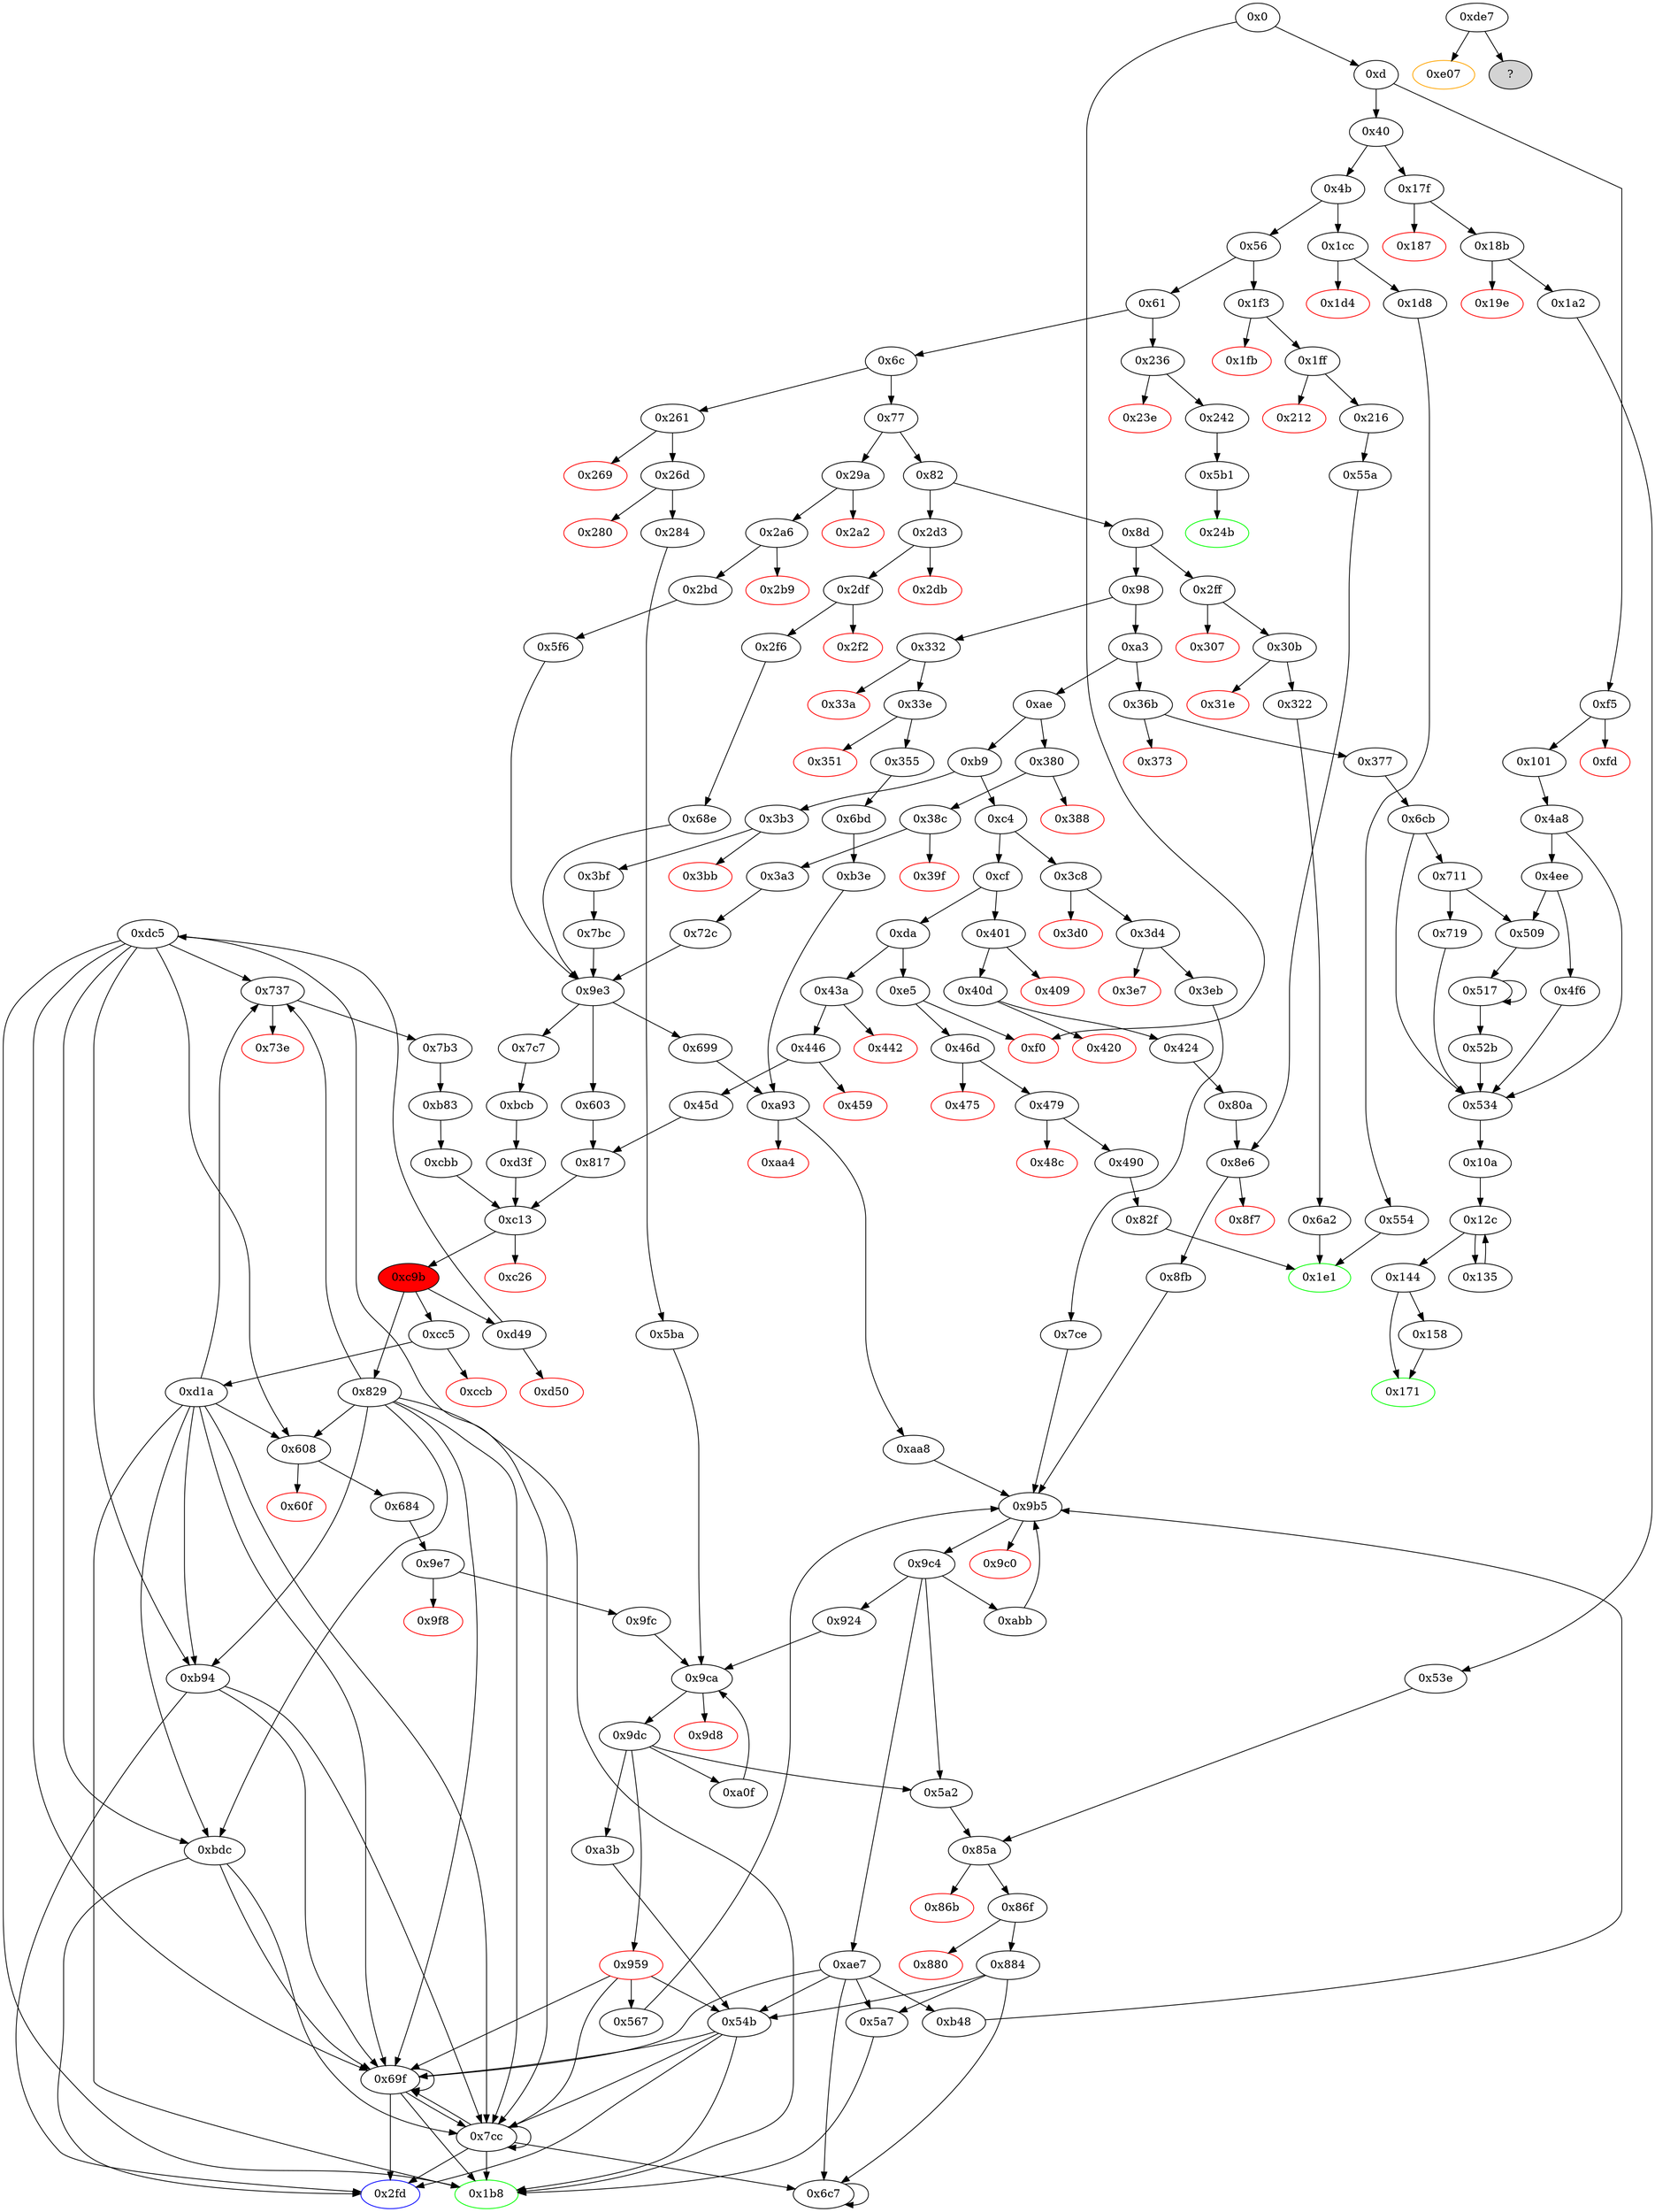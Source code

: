 digraph "" {
"0x1ff" [fillcolor=white, id="0x1ff", style=filled, tooltip="Block 0x1ff\n[0x1ff:0x211]\n---\nPredecessors: [0x1f3]\nSuccessors: [0x212, 0x216]\n---\n0x1ff JUMPDEST\n0x200 POP\n0x201 PUSH2 0x1b8\n0x204 PUSH1 0x4\n0x206 DUP1\n0x207 CALLDATASIZE\n0x208 SUB\n0x209 PUSH1 0x60\n0x20b DUP2\n0x20c LT\n0x20d ISZERO\n0x20e PUSH2 0x216\n0x211 JUMPI\n---\n0x1ff: JUMPDEST \n0x201: V156 = 0x1b8\n0x204: V157 = 0x4\n0x207: V158 = CALLDATASIZE\n0x208: V159 = SUB V158 0x4\n0x209: V160 = 0x60\n0x20c: V161 = LT V159 0x60\n0x20d: V162 = ISZERO V161\n0x20e: V163 = 0x216\n0x211: JUMPI 0x216 V162\n---\nEntry stack: [V11, V152]\nStack pops: 1\nStack additions: [0x1b8, 0x4, V159]\nExit stack: [V11, 0x1b8, 0x4, V159]\n\nDef sites:\nV11: {0xd.0x34}\nV152: {0x1f3.0x1f4}\n"];
"0x3bb" [color=red, fillcolor=white, id="0x3bb", style=filled, tooltip="Block 0x3bb\n[0x3bb:0x3be]\n---\nPredecessors: [0x3b3]\nSuccessors: []\n---\n0x3bb PUSH1 0x0\n0x3bd DUP1\n0x3be REVERT\n---\n0x3bb: V332 = 0x0\n0x3be: REVERT 0x0 0x0\n---\nEntry stack: [V11, V329]\nStack pops: 0\nStack additions: []\nExit stack: [V11, V329]\n\nDef sites:\nV11: {0xd.0x34}\nV329: {0x3b3.0x3b4}\n"];
"0x9c0" [color=red, fillcolor=white, id="0x9c0", style=filled, tooltip="Block 0x9c0\n[0x9c0:0x9c3]\n---\nPredecessors: [0x9b5]\nSuccessors: []\n---\n0x9c0 PUSH1 0x0\n0x9c2 DUP1\n0x9c3 REVERT\n---\n0x9c0: V802 = 0x0\n0x9c3: REVERT 0x0 0x0\n---\nEntry stack: [V11, S16, S15, S14, S13, S12, S11, S10, S9, S8, S7, S6, S5, S4, {0x5a2, 0x924, 0xabb, 0xae7}, S2, S1, 0x0]\nStack pops: 0\nStack additions: []\nExit stack: [V11, S16, S15, S14, S13, S12, S11, S10, S9, S8, S7, S6, S5, S4, {0x5a2, 0x924, 0xabb, 0xae7}, S2, S1, 0x0]\n\nDef sites:\nV11: {0xd.0x34}\nS16: {0xd.0x34, 0x2a6.0x2a8}\nS15: {0x2bd.0x2c9, 0xd.0x34, 0x2a6.0x2a8}\nS14: {0x2bd.0x2ce, 0xd.0x34, 0x2bd.0x2c9, 0x2a6.0x2a8}\nS13: {0x2bd.0x2ce, 0x2bd.0x2c9, 0x3bf.0x3c1, 0xd.0x34, 0x38c.0x38e, 0x2a6.0x2a8, 0x5f6.0x5f7}\nS12: {0x2bd.0x2ce, 0x7bc.0x7bd, 0x3bf.0x3c1, 0x2bd.0x2c9, 0x33e.0x340, 0x1ff.0x201, 0x7b3.0x7b4, 0x5f6.0x5f7, 0xd.0x34, 0x38c.0x38e, 0x3a3.0x3ae, 0x2a6.0x2a8}\nS11: {0x2bd.0x2ce, 0x7bc.0x7bd, 0x3bf.0x3c1, 0x2bd.0x2c9, 0x1ff.0x201, 0x7b3.0x7b4, 0x355.0x361, 0x5f6.0x5f7, 0x216.0x223, 0xd.0x34, 0x38c.0x38e, 0x40d.0x40f, 0x3a3.0x3ae, 0x2a6.0x2a8}\nS10: {0x355.0x366, 0x3d4.0x3d6, 0x216.0x223, 0x216.0x22c, 0xd.0x34, 0x38c.0x38e, 0x40d.0x40f, 0x2bd.0x2ce, 0x7bc.0x7bd, 0x3bf.0x3c1, 0x2bd.0x2c9, 0x7b3.0x7b4, 0x5f6.0x5f7, 0x3a3.0x3ae, 0x424.0x430, 0x2a6.0x2a8}\nS9: {0x216.0x22c, 0x216.0x231, 0xd.0x34, 0x38c.0x38e, 0x424.0x430, 0x2bd.0x2ce, 0x7bc.0x7bd, 0x3bf.0x3c1, 0x2bd.0x2c9, 0x6bd.0x6be, 0x7b3.0x7b4, 0x5f6.0x5f7, 0x3eb.0x3f7, 0x26d.0x26f, 0x3a3.0x3ae, 0x424.0x435, 0x2a6.0x2a8}\nS8: {0x55a.0x55b, 0x2df.0x2e1, 0x355.0x361, 0x216.0x231, 0x80a.0x80b, 0xd.0x34, 0x38c.0x38e, 0x284.0x290, 0x2bd.0x2ce, 0x7bc.0x7bd, 0x3bf.0x3c1, 0x2bd.0x2c9, 0x7b3.0x7b4, 0x5f6.0x5f7, 0x3eb.0x3fc, 0x3a3.0x3ae, 0x424.0x435}\nS7: {0x55a.0x55b, 0x2bd.0x2ce, 0x7bc.0x7bd, 0x55a.0x55d, 0x7b3.0x7b4, 0x355.0x366, 0x5f6.0x5f7, 0x2f6.0x2f8, 0x80a.0x80b, 0xd.0x34, 0x38c.0x38e, 0x80a.0x80d, 0x7ce.0x7d0, 0x3a3.0x3ae, 0x284.0x295}\nS6: {0xb48.0xb6e, 0x80a.0x810, 0x7ce.0x7f5, 0xb3e.0xb3f, 0x68e.0x68f, 0x567.0x58d, 0x216.0x223}\nS5: {0x2df.0x2e1, 0x355.0x361, 0x216.0x223, 0x216.0x22c, 0xd.0x34, 0x38c.0x38e, 0x40d.0x40f, 0x7ce.0x7cf, 0x9e3_0x68e.0x9e4, 0x2bd.0x2ce, 0x7bc.0x7bd, 0x3bf.0x3c1, 0x2bd.0x2c9, 0x7b3.0x7b4, 0x5f6.0x5f7, 0x3a3.0x3ae, 0x424.0x430, 0x2a6.0x2a8}\nS4: {0xb48.0xb64, 0x3eb.0x3f7, 0x216.0x231, 0x355.0x366, 0x424.0x435, 0x567.0x583, 0x2f6.0x2f8}\n{0x5a2, 0x924, 0xabb, 0xae7}: {0x8fb_0x80a.0x915, 0x8fb_0x55a.0x915, 0xabb_0x699.0xad8, 0xabb_0xb3e.0xad8, 0xaa8_0x699.0xaac, 0xaa8_0xb3e.0xaac, 0xb48.0xb74, 0x7ce.0x7fb, 0x567.0x593}\nS2: {0xabb_0x699.0xad7, 0xabb_0xb3e.0xad7, 0xaa8_0x699.0xaab, 0x8fb_0x55a.0x914, 0x8fb_0x80a.0x914, 0xaa8_0xb3e.0xaab, 0xb48.0xb6d, 0x7ce.0x7f2, 0x567.0x58c}\nS1: {0x424.0x435, 0x2bd.0x2ce, 0x7bc.0x7bd, 0x3bf.0x3c1, 0x2bd.0x2c9, 0x7b3.0x7b4, 0x355.0x366, 0x5f6.0x5f7, 0x216.0x231, 0x2f6.0x2f8, 0x3eb.0x3fc, 0xd.0x34, 0x38c.0x38e, 0x3a3.0x3ae, 0x284.0x290}\n0x0: {0x9b5.0x9b6}\n"];
"0x36b" [fillcolor=white, id="0x36b", style=filled, tooltip="Block 0x36b\n[0x36b:0x372]\n---\nPredecessors: [0xa3]\nSuccessors: [0x373, 0x377]\n---\n0x36b JUMPDEST\n0x36c CALLVALUE\n0x36d DUP1\n0x36e ISZERO\n0x36f PUSH2 0x377\n0x372 JUMPI\n---\n0x36b: JUMPDEST \n0x36c: V302 = CALLVALUE\n0x36e: V303 = ISZERO V302\n0x36f: V304 = 0x377\n0x372: JUMPI 0x377 V303\n---\nEntry stack: [V11]\nStack pops: 0\nStack additions: [V302]\nExit stack: [V11, V302]\n\nDef sites:\nV11: {0xd.0x34}\n"];
"0x424" [fillcolor=white, id="0x424", style=filled, tooltip="Block 0x424\n[0x424:0x439]\n---\nPredecessors: [0x40d]\nSuccessors: [0x80a]\n---\n0x424 JUMPDEST\n0x425 POP\n0x426 PUSH1 0x1\n0x428 PUSH1 0xa0\n0x42a PUSH1 0x2\n0x42c EXP\n0x42d SUB\n0x42e DUP2\n0x42f CALLDATALOAD\n0x430 AND\n0x431 SWAP1\n0x432 PUSH1 0x20\n0x434 ADD\n0x435 CALLDATALOAD\n0x436 PUSH2 0x80a\n0x439 JUMP\n---\n0x424: JUMPDEST \n0x426: V372 = 0x1\n0x428: V373 = 0xa0\n0x42a: V374 = 0x2\n0x42c: V375 = EXP 0x2 0xa0\n0x42d: V376 = SUB 0x10000000000000000000000000000000000000000 0x1\n0x42f: V377 = CALLDATALOAD 0x4\n0x430: V378 = AND V377 0xffffffffffffffffffffffffffffffffffffffff\n0x432: V379 = 0x20\n0x434: V380 = ADD 0x20 0x4\n0x435: V381 = CALLDATALOAD 0x24\n0x436: V382 = 0x80a\n0x439: JUMP 0x80a\n---\nEntry stack: [V11, 0x1b8, 0x4, V366]\nStack pops: 2\nStack additions: [V378, V381]\nExit stack: [V11, 0x1b8, V378, V381]\n\nDef sites:\nV11: {0xd.0x34}\n0x1b8: {0x40d.0x40f}\n0x4: {0x40d.0x412}\nV366: {0x40d.0x416}\n"];
"0x699" [fillcolor=white, id="0x699", style=filled, tooltip="Block 0x699\n[0x699:0x69e]\n---\nPredecessors: [0x9e3]\nSuccessors: [0xa93]\n---\n0x699 JUMPDEST\n0x69a DUP3\n0x69b PUSH2 0xa93\n0x69e JUMP\n---\n0x699: JUMPDEST \n0x69b: V571 = 0xa93\n0x69e: JUMP 0xa93\n---\nEntry stack: [V11, 0x1b8, S4, S3, S2, {0x608, 0x69f, 0x737, 0x7cc}, V810]\nStack pops: 3\nStack additions: [S2, S1, S0, S2]\nExit stack: [V11, 0x1b8, S4, S3, S2, {0x608, 0x69f, 0x737, 0x7cc}, V810, S2]\n\nDef sites:\nV11: {0xd.0x34}\n0x1b8: {0x2a6.0x2a8}\nS4: {0xd.0x34, 0x2bd.0x2c9}\nS3: {0xd.0x34, 0x2bd.0x2ce, 0x38c.0x38e, 0x2df.0x2e1}\nS2: {0x3a3.0x3ae, 0x2f6.0x2f8, 0x3bf.0x3c1, 0x5f6.0x5f7}\n{0x608, 0x69f, 0x737, 0x7cc}: {0x7bc.0x7bd, 0x72c.0x72d, 0x68e.0x68f, 0x5f6.0x5f9}\nV810: {0x9e3.0x9e4}\n"];
"0xc9b" [fillcolor=red, id="0xc9b", style=filled, tooltip="Block 0xc9b\n[0xc9b:0xcba]\n---\nPredecessors: [0xc13]\nSuccessors: [0x829, 0xcc5, 0xd49]\n---\n0xc9b JUMPDEST\n0xc9c POP\n0xc9d PUSH1 0x1\n0xc9f PUSH1 0xa0\n0xca1 PUSH1 0x2\n0xca3 EXP\n0xca4 SUB\n0xca5 AND\n0xca6 PUSH1 0x0\n0xca8 SWAP1\n0xca9 DUP2\n0xcaa MSTORE\n0xcab PUSH1 0x20\n0xcad SWAP2\n0xcae SWAP1\n0xcaf SWAP2\n0xcb0 MSTORE\n0xcb1 PUSH1 0x40\n0xcb3 SWAP1\n0xcb4 SHA3\n0xcb5 SLOAD\n0xcb6 PUSH1 0xff\n0xcb8 AND\n0xcb9 SWAP1\n0xcba JUMP\n---\n0xc9b: JUMPDEST \n0xc9d: V993 = 0x1\n0xc9f: V994 = 0xa0\n0xca1: V995 = 0x2\n0xca3: V996 = EXP 0x2 0xa0\n0xca4: V997 = SUB 0x10000000000000000000000000000000000000000 0x1\n0xca5: V998 = AND 0xffffffffffffffffffffffffffffffffffffffff S1\n0xca6: V999 = 0x0\n0xcaa: M[0x0] = V998\n0xcab: V1000 = 0x20\n0xcb0: M[0x20] = 0x0\n0xcb1: V1001 = 0x40\n0xcb4: V1002 = SHA3 0x0 0x40\n0xcb5: V1003 = S[V1002]\n0xcb6: V1004 = 0xff\n0xcb8: V1005 = AND 0xff V1003\n0xcba: JUMP {0x829, 0xcc5, 0xd49}\n---\nEntry stack: [V11, S19, S18, S17, S16, S15, S14, S13, S12, S11, S10, S9, S8, S7, {0x1b8, 0x608, 0x737, 0xb94, 0xbdc}, S5, S4, {0x829, 0xcc5, 0xd49}, 0x0, S1, 0x0]\nStack pops: 4\nStack additions: [V1005]\nExit stack: [V11, S19, S18, S17, S16, S15, S14, S13, S12, S11, S10, S9, S8, S7, {0x1b8, 0x608, 0x737, 0xb94, 0xbdc}, S5, S4, V1005]\n\nDef sites:\nV11: {0xd.0x34}\nS19: {0xd.0x34, 0x2a6.0x2a8}\nS18: {0xd.0x34, 0x2bd.0x2c9, 0x2a6.0x2a8}\nS17: {0x2bd.0x2c9, 0xd.0x34, 0x2bd.0x2ce, 0x2a6.0x2a8}\nS16: {0xd.0x34, 0x2bd.0x2ce, 0x38c.0x38e, 0x3bf.0x3c1, 0x2bd.0x2c9, 0x2a6.0x2a8, 0x5f6.0x5f7}\nS15: {0x2bd.0x2ce, 0x7bc.0x7bd, 0x3bf.0x3c1, 0x2bd.0x2c9, 0x7b3.0x7b4, 0x5f6.0x5f7, 0xd.0x34, 0x38c.0x38e, 0x3a3.0x3ae, 0x2a6.0x2a8}\nS14: {0x2bd.0x2ce, 0x7bc.0x7bd, 0x3bf.0x3c1, 0x2bd.0x2c9, 0x7b3.0x7b4, 0x5f6.0x5f7, 0xd.0x34, 0x38c.0x38e, 0x3a3.0x3ae, 0x2a6.0x2a8}\nS13: {0x2bd.0x2ce, 0x7bc.0x7bd, 0x3bf.0x3c1, 0x2bd.0x2c9, 0x7b3.0x7b4, 0x5f6.0x5f7, 0xd.0x34, 0x38c.0x38e, 0x3a3.0x3ae, 0x2a6.0x2a8}\nS12: {0x2bd.0x2ce, 0x7bc.0x7bd, 0x3bf.0x3c1, 0x2bd.0x2c9, 0x7b3.0x7b4, 0x5f6.0x5f7, 0xd.0x34, 0x38c.0x38e, 0x3a3.0x3ae, 0x2a6.0x2a8}\nS11: {0x2bd.0x2ce, 0x7bc.0x7bd, 0x3bf.0x3c1, 0x2bd.0x2c9, 0x7b3.0x7b4, 0x5f6.0x5f7, 0xd.0x34, 0x38c.0x38e, 0x3a3.0x3ae}\nS10: {0x2bd.0x2ce, 0x7bc.0x7bd, 0x3bf.0x3c1, 0x2df.0x2e1, 0x7b3.0x7b4, 0x5f6.0x5f7, 0xd.0x34, 0x38c.0x38e, 0x3a3.0x3ae, 0x2a6.0x2a8}\nS9: {0x2bd.0x2c9, 0x7bc.0x7bd, 0x3bf.0x3c1, 0x7b3.0x7b4, 0x2f6.0x2f8, 0x5f6.0x5f7, 0xd.0x34, 0x3a3.0x3ae}\nS8: {0x2bd.0x2ce, 0x72c.0x72d, 0x7bc.0x7bd, 0x68e.0x68f, 0x38c.0x38e, 0x7b3.0x7b4, 0x5f6.0x5f9}\nS7: {0x7bc.0x7bd, 0x7b3.0x7b4, 0x5f6.0x5f7, 0x9e3_0x68e.0x9e4, 0x9e3_0x5f6.0x9e4, 0xd.0x34, 0x9e3_0x7bc.0x9e4, 0x3a3.0x3ae, 0x9e3_0x72c.0x9e4}\n{0x1b8, 0x608, 0x737, 0xb94, 0xbdc}: {0x446.0x448, 0xb83.0xb84, 0xbcb.0xbcc, 0x72c.0x72d, 0x5f6.0x5f9}\nS5: {0x9e3_0x72c.0x9e4, 0xb83.0xb87, 0xbcb.0xbcf, 0x45d.0x468, 0x9e3_0x5f6.0x9e4}\nS4: {0x7bc.0x7bd, 0x817_0x603.0x818, 0x817_0x45d.0x818, 0x7b3.0x7b4, 0x5f6.0x5f7, 0x9e3_0x68e.0x9e4, 0x9e3_0x5f6.0x9e4, 0xd.0x34, 0x9e3_0x7bc.0x9e4, 0x3a3.0x3ae, 0x9e3_0x72c.0x9e4}\n{0x829, 0xcc5, 0xd49}: {0x817_0x45d.0x81a, 0xcbb.0xcbc, 0x817_0x603.0x81a, 0xd3f.0xd40}\n0x0: {0xb83.0xb87, 0xbcb.0xbcf, 0x817_0x45d.0x818, 0x817_0x603.0x818}\nS1: {0x45d.0x468, 0x7bc.0x7bd, 0x7b3.0x7b4, 0x5f6.0x5f7, 0x9e3_0x68e.0x9e4, 0x9e3_0x5f6.0x9e4, 0xd.0x34, 0x9e3_0x7bc.0x9e4, 0x3a3.0x3ae, 0x9e3_0x72c.0x9e4}\n0x0: {0xc13.0xc14}\n"];
"0x2d3" [fillcolor=white, id="0x2d3", style=filled, tooltip="Block 0x2d3\n[0x2d3:0x2da]\n---\nPredecessors: [0x82]\nSuccessors: [0x2db, 0x2df]\n---\n0x2d3 JUMPDEST\n0x2d4 CALLVALUE\n0x2d5 DUP1\n0x2d6 ISZERO\n0x2d7 PUSH2 0x2df\n0x2da JUMPI\n---\n0x2d3: JUMPDEST \n0x2d4: V242 = CALLVALUE\n0x2d6: V243 = ISZERO V242\n0x2d7: V244 = 0x2df\n0x2da: JUMPI 0x2df V243\n---\nEntry stack: [V11]\nStack pops: 0\nStack additions: [V242]\nExit stack: [V11, V242]\n\nDef sites:\nV11: {0xd.0x34}\n"];
"0x1d4" [color=red, fillcolor=white, id="0x1d4", style=filled, tooltip="Block 0x1d4\n[0x1d4:0x1d7]\n---\nPredecessors: [0x1cc]\nSuccessors: []\n---\n0x1d4 PUSH1 0x0\n0x1d6 DUP1\n0x1d7 REVERT\n---\n0x1d4: V143 = 0x0\n0x1d7: REVERT 0x0 0x0\n---\nEntry stack: [V11, V140]\nStack pops: 0\nStack additions: []\nExit stack: [V11, V140]\n\nDef sites:\nV11: {0xd.0x34}\nV140: {0x1cc.0x1cd}\n"];
"0x479" [fillcolor=white, id="0x479", style=filled, tooltip="Block 0x479\n[0x479:0x48b]\n---\nPredecessors: [0x46d]\nSuccessors: [0x48c, 0x490]\n---\n0x479 JUMPDEST\n0x47a POP\n0x47b PUSH2 0x1e1\n0x47e PUSH1 0x4\n0x480 DUP1\n0x481 CALLDATASIZE\n0x482 SUB\n0x483 PUSH1 0x40\n0x485 DUP2\n0x486 LT\n0x487 ISZERO\n0x488 PUSH2 0x490\n0x48b JUMPI\n---\n0x479: JUMPDEST \n0x47b: V408 = 0x1e1\n0x47e: V409 = 0x4\n0x481: V410 = CALLDATASIZE\n0x482: V411 = SUB V410 0x4\n0x483: V412 = 0x40\n0x486: V413 = LT V411 0x40\n0x487: V414 = ISZERO V413\n0x488: V415 = 0x490\n0x48b: JUMPI 0x490 V414\n---\nEntry stack: [V11, V404]\nStack pops: 1\nStack additions: [0x1e1, 0x4, V411]\nExit stack: [V11, 0x1e1, 0x4, V411]\n\nDef sites:\nV11: {0xd.0x34}\nV404: {0x46d.0x46e}\n"];
"0x30b" [fillcolor=white, id="0x30b", style=filled, tooltip="Block 0x30b\n[0x30b:0x31d]\n---\nPredecessors: [0x2ff]\nSuccessors: [0x31e, 0x322]\n---\n0x30b JUMPDEST\n0x30c POP\n0x30d PUSH2 0x1e1\n0x310 PUSH1 0x4\n0x312 DUP1\n0x313 CALLDATASIZE\n0x314 SUB\n0x315 PUSH1 0x20\n0x317 DUP2\n0x318 LT\n0x319 ISZERO\n0x31a PUSH2 0x322\n0x31d JUMPI\n---\n0x30b: JUMPDEST \n0x30d: V261 = 0x1e1\n0x310: V262 = 0x4\n0x313: V263 = CALLDATASIZE\n0x314: V264 = SUB V263 0x4\n0x315: V265 = 0x20\n0x318: V266 = LT V264 0x20\n0x319: V267 = ISZERO V266\n0x31a: V268 = 0x322\n0x31d: JUMPI 0x322 V267\n---\nEntry stack: [V11, V257]\nStack pops: 1\nStack additions: [0x1e1, 0x4, V264]\nExit stack: [V11, 0x1e1, 0x4, V264]\n\nDef sites:\nV11: {0xd.0x34}\nV257: {0x2ff.0x300}\n"];
"0xbdc" [fillcolor=white, id="0xbdc", style=filled, tooltip="Block 0xbdc\n[0xbdc:0xc12]\n---\nPredecessors: [0x829, 0xd1a, 0xdc5]\nSuccessors: [0x2fd, 0x69f, 0x7cc]\n---\n0xbdc JUMPDEST\n0xbdd PUSH1 0x40\n0xbdf MLOAD\n0xbe0 PUSH1 0x1\n0xbe2 PUSH1 0xa0\n0xbe4 PUSH1 0x2\n0xbe6 EXP\n0xbe7 SUB\n0xbe8 DUP3\n0xbe9 AND\n0xbea SWAP1\n0xbeb PUSH32 0xe94479a9f7e1952cc78f2d6baab678adc1b772d936c6583def489e524cb66692\n0xc0c SWAP1\n0xc0d PUSH1 0x0\n0xc0f SWAP1\n0xc10 LOG2\n0xc11 POP\n0xc12 JUMP\n---\n0xbdc: JUMPDEST \n0xbdd: V950 = 0x40\n0xbdf: V951 = M[0x40]\n0xbe0: V952 = 0x1\n0xbe2: V953 = 0xa0\n0xbe4: V954 = 0x2\n0xbe6: V955 = EXP 0x2 0xa0\n0xbe7: V956 = SUB 0x10000000000000000000000000000000000000000 0x1\n0xbe9: V957 = AND S0 0xffffffffffffffffffffffffffffffffffffffff\n0xbeb: V958 = 0xe94479a9f7e1952cc78f2d6baab678adc1b772d936c6583def489e524cb66692\n0xc0d: V959 = 0x0\n0xc10: LOG V951 0x0 0xe94479a9f7e1952cc78f2d6baab678adc1b772d936c6583def489e524cb66692 V957\n0xc12: JUMP S1\n---\nEntry stack: [V11, S12, S11, S10, S9, S8, S7, S6, S5, S4, S3, S2, S1, S0]\nStack pops: 2\nStack additions: []\nExit stack: [V11, S12, S11, S10, S9, S8, S7, S6, S5, S4, S3, S2]\n\nDef sites:\nV11: {0xd.0x34}\nS12: {0xd.0x34, 0x2a6.0x2a8}\nS11: {0xd.0x34, 0x2bd.0x2c9, 0x2a6.0x2a8}\nS10: {0x2bd.0x2c9, 0xd.0x34, 0x2bd.0x2ce, 0x2a6.0x2a8}\nS9: {0x2bd.0x2ce, 0x2bd.0x2c9, 0x3bf.0x3c1, 0xd.0x34, 0x38c.0x38e, 0x2a6.0x2a8, 0x5f6.0x5f7}\nS8: {0x2bd.0x2ce, 0x7bc.0x7bd, 0x3bf.0x3c1, 0x2bd.0x2c9, 0x7b3.0x7b4, 0x5f6.0x5f7, 0xd.0x34, 0x38c.0x38e, 0x3a3.0x3ae, 0x2a6.0x2a8}\nS7: {0x2bd.0x2ce, 0x7bc.0x7bd, 0x3bf.0x3c1, 0x2bd.0x2c9, 0x7b3.0x7b4, 0x5f6.0x5f7, 0xd.0x34, 0x38c.0x38e, 0x3a3.0x3ae, 0x2a6.0x2a8}\nS6: {0x2bd.0x2ce, 0x7bc.0x7bd, 0x3bf.0x3c1, 0x2bd.0x2c9, 0x7b3.0x7b4, 0x5f6.0x5f7, 0xd.0x34, 0x38c.0x38e, 0x3a3.0x3ae, 0x2a6.0x2a8}\nS5: {0x2bd.0x2ce, 0x7bc.0x7bd, 0x3bf.0x3c1, 0x2bd.0x2c9, 0x7b3.0x7b4, 0x5f6.0x5f7, 0xd.0x34, 0x38c.0x38e, 0x3a3.0x3ae, 0x2a6.0x2a8}\nS4: {0x2bd.0x2ce, 0x7bc.0x7bd, 0x3bf.0x3c1, 0x2bd.0x2c9, 0x7b3.0x7b4, 0x5f6.0x5f7, 0xd.0x34, 0x38c.0x38e, 0x3a3.0x3ae, 0x2a6.0x2a8}\nS3: {0x2bd.0x2c9, 0x7bc.0x7bd, 0x3bf.0x3c1, 0x2bd.0x2ce, 0x7b3.0x7b4, 0x5f6.0x5f7, 0xd.0x34, 0x38c.0x38e, 0x3a3.0x3ae, 0x2a6.0x2a8}\nS2: {0x2bd.0x2ce, 0x7bc.0x7bd, 0x3bf.0x3c1, 0x2bd.0x2c9, 0x7b3.0x7b4, 0x5f6.0x5f7, 0xd.0x34, 0x38c.0x38e, 0x3a3.0x3ae}\nS1: {0x2bd.0x2ce, 0x7bc.0x7bd, 0x7b3.0x7b4, 0x5f6.0x5f7, 0xd.0x34, 0x38c.0x38e, 0x3a3.0x3ae, 0x9e3_0x7bc.0x9e4}\nS0: {0xd.0x34, 0x7bc.0x7bd, 0xc9b.0xcb8, 0x3a3.0x3ae, 0x7b3.0x7b4, 0x9e3_0x7bc.0x9e4, 0x5f6.0x5f7}\n"];
"0xe07" [color=orange, fillcolor=white, id="0xe07", style=filled, tooltip="Block 0xe07\n[0xe07:0xe12]\n---\nPredecessors: [0xde7]\nSuccessors: []\n---\n0xe07 MISSING 0xda\n0xe08 MISSING 0xb7\n0xe09 ADD\n0xe0a MOD\n0xe0b CALLDATASIZE\n0xe0c SWAP2\n0xe0d MISSING 0xe0\n0xe0e MISSING 0x1f\n0xe0f CALL\n0xe10 SWAP7\n0xe11 STOP\n0xe12 MISSING 0x29\n---\n0xe07: MISSING 0xda\n0xe08: MISSING 0xb7\n0xe09: V1097 = ADD S0 S1\n0xe0a: V1098 = MOD V1097 S2\n0xe0b: V1099 = CALLDATASIZE\n0xe0d: MISSING 0xe0\n0xe0e: MISSING 0x1f\n0xe0f: V1100 = CALL S0 S1 S2 S3 S4 S5 S6\n0xe11: STOP \n0xe12: MISSING 0x29\n---\nEntry stack: []\nStack pops: 0\nStack additions: [S3, V1098, V1099, S13, S7, S8, S9, S10, S11, S12, V1100]\nExit stack: []\n\nDef sites:\n"];
"0xf5" [fillcolor=white, id="0xf5", style=filled, tooltip="Block 0xf5\n[0xf5:0xfc]\n---\nPredecessors: [0xd]\nSuccessors: [0xfd, 0x101]\n---\n0xf5 JUMPDEST\n0xf6 CALLVALUE\n0xf7 DUP1\n0xf8 ISZERO\n0xf9 PUSH2 0x101\n0xfc JUMPI\n---\n0xf5: JUMPDEST \n0xf6: V64 = CALLVALUE\n0xf8: V65 = ISZERO V64\n0xf9: V66 = 0x101\n0xfc: JUMPI 0x101 V65\n---\nEntry stack: [V11]\nStack pops: 0\nStack additions: [V64]\nExit stack: [V11, V64]\n\nDef sites:\nV11: {0xd.0x34}\n"];
"0xb83" [fillcolor=white, id="0xb83", style=filled, tooltip="Block 0xb83\n[0xb83:0xb93]\n---\nPredecessors: [0x7b3]\nSuccessors: [0xcbb]\n---\n0xb83 JUMPDEST\n0xb84 PUSH2 0xb94\n0xb87 PUSH1 0x0\n0xb89 DUP3\n0xb8a PUSH4 0xffffffff\n0xb8f PUSH2 0xcbb\n0xb92 AND\n0xb93 JUMP\n---\n0xb83: JUMPDEST \n0xb84: V930 = 0xb94\n0xb87: V931 = 0x0\n0xb8a: V932 = 0xffffffff\n0xb8f: V933 = 0xcbb\n0xb92: V934 = AND 0xcbb 0xffffffff\n0xb93: JUMP 0xcbb\n---\nEntry stack: [V11, S13, S12, S11, S10, S9, S8, S7, S6, S5, S4, S3, S2, 0x69f, S0]\nStack pops: 1\nStack additions: [S0, 0xb94, 0x0, S0]\nExit stack: [V11, S13, S12, S11, S10, S9, S8, S7, S6, S5, S4, S3, S2, 0x69f, S0, 0xb94, 0x0, S0]\n\nDef sites:\nV11: {0xd.0x34}\nS13: {0xd.0x34, 0x2a6.0x2a8}\nS12: {0x2bd.0x2c9, 0xd.0x34, 0x2a6.0x2a8}\nS11: {0x2bd.0x2ce, 0xd.0x34, 0x2bd.0x2c9, 0x2a6.0x2a8}\nS10: {0x2bd.0x2ce, 0x2bd.0x2c9, 0x3bf.0x3c1, 0xd.0x34, 0x38c.0x38e, 0x2a6.0x2a8, 0x5f6.0x5f7}\nS9: {0x2bd.0x2ce, 0x2bd.0x2c9, 0x3bf.0x3c1, 0x7bc.0x7bd, 0x7b3.0x7b4, 0x5f6.0x5f7, 0xd.0x34, 0x38c.0x38e, 0x3a3.0x3ae, 0x2a6.0x2a8}\nS8: {0x2bd.0x2ce, 0x7bc.0x7bd, 0x3bf.0x3c1, 0x2bd.0x2c9, 0x7b3.0x7b4, 0x5f6.0x5f7, 0xd.0x34, 0x38c.0x38e, 0x3a3.0x3ae, 0x2a6.0x2a8}\nS7: {0x2bd.0x2ce, 0x7bc.0x7bd, 0x3bf.0x3c1, 0x2bd.0x2c9, 0x7b3.0x7b4, 0x5f6.0x5f7, 0xd.0x34, 0x38c.0x38e, 0x3a3.0x3ae, 0x2a6.0x2a8}\nS6: {0x2bd.0x2ce, 0x7bc.0x7bd, 0x3bf.0x3c1, 0x2bd.0x2c9, 0x7b3.0x7b4, 0x5f6.0x5f7, 0xd.0x34, 0x38c.0x38e, 0x3a3.0x3ae, 0x2a6.0x2a8}\nS5: {0x2bd.0x2ce, 0x7bc.0x7bd, 0x3bf.0x3c1, 0x2bd.0x2c9, 0x7b3.0x7b4, 0x5f6.0x5f7, 0xd.0x34, 0x38c.0x38e, 0x3a3.0x3ae, 0x2a6.0x2a8}\nS4: {0x2bd.0x2ce, 0x7bc.0x7bd, 0x3bf.0x3c1, 0x2bd.0x2c9, 0x7b3.0x7b4, 0x5f6.0x5f7, 0xd.0x34, 0x38c.0x38e, 0x3a3.0x3ae, 0x2a6.0x2a8}\nS3: {0x2bd.0x2c9, 0x7bc.0x7bd, 0x3bf.0x3c1, 0x2bd.0x2ce, 0x7b3.0x7b4, 0x5f6.0x5f7, 0xd.0x34, 0x38c.0x38e, 0x3a3.0x3ae}\nS2: {0x2bd.0x2ce, 0x7bc.0x7bd, 0x7b3.0x7b4, 0x5f6.0x5f7, 0xd.0x34, 0x38c.0x38e, 0x3a3.0x3ae, 0x9e3_0x7bc.0x9e4}\n0x69f: {0x7b3.0x7b4}\nS0: {0x2bd.0x2ce, 0x7bc.0x7bd, 0x7b3.0x7b4, 0x5f6.0x5f7, 0xd.0x34, 0x38c.0x38e, 0x3a3.0x3ae, 0x9e3_0x7bc.0x9e4}\n"];
"0x3d4" [fillcolor=white, id="0x3d4", style=filled, tooltip="Block 0x3d4\n[0x3d4:0x3e6]\n---\nPredecessors: [0x3c8]\nSuccessors: [0x3e7, 0x3eb]\n---\n0x3d4 JUMPDEST\n0x3d5 POP\n0x3d6 PUSH2 0x1b8\n0x3d9 PUSH1 0x4\n0x3db DUP1\n0x3dc CALLDATASIZE\n0x3dd SUB\n0x3de PUSH1 0x40\n0x3e0 DUP2\n0x3e1 LT\n0x3e2 ISZERO\n0x3e3 PUSH2 0x3eb\n0x3e6 JUMPI\n---\n0x3d4: JUMPDEST \n0x3d6: V339 = 0x1b8\n0x3d9: V340 = 0x4\n0x3dc: V341 = CALLDATASIZE\n0x3dd: V342 = SUB V341 0x4\n0x3de: V343 = 0x40\n0x3e1: V344 = LT V342 0x40\n0x3e2: V345 = ISZERO V344\n0x3e3: V346 = 0x3eb\n0x3e6: JUMPI 0x3eb V345\n---\nEntry stack: [V11, V335]\nStack pops: 1\nStack additions: [0x1b8, 0x4, V342]\nExit stack: [V11, 0x1b8, 0x4, V342]\n\nDef sites:\nV11: {0xd.0x34}\nV335: {0x3c8.0x3c9}\n"];
"0x2b9" [color=red, fillcolor=white, id="0x2b9", style=filled, tooltip="Block 0x2b9\n[0x2b9:0x2bc]\n---\nPredecessors: [0x2a6]\nSuccessors: []\n---\n0x2b9 PUSH1 0x0\n0x2bb DUP1\n0x2bc REVERT\n---\n0x2b9: V230 = 0x0\n0x2bc: REVERT 0x0 0x0\n---\nEntry stack: [V11, 0x1b8, 0x4, V225]\nStack pops: 0\nStack additions: []\nExit stack: [V11, 0x1b8, 0x4, V225]\n\nDef sites:\nV11: {0xd.0x34}\n0x1b8: {0x2a6.0x2a8}\n0x4: {0x2a6.0x2ab}\nV225: {0x2a6.0x2af}\n"];
"0x69f" [fillcolor=white, id="0x69f", style=filled, tooltip="Block 0x69f\n[0x69f:0x6a1]\n---\nPredecessors: [0x54b, 0x69f, 0x7cc, 0x829, 0x959, 0xae7, 0xb94, 0xbdc, 0xd1a, 0xdc5]\nSuccessors: [0x1b8, 0x2fd, 0x69f, 0x7cc]\n---\n0x69f JUMPDEST\n0x6a0 POP\n0x6a1 JUMP\n---\n0x69f: JUMPDEST \n0x6a1: JUMP S1\n---\nEntry stack: [V11, S12, S11, S10, S9, S8, S7, S6, S5, S4, S3, S2, S1, S0]\nStack pops: 2\nStack additions: []\nExit stack: [V11, S12, S11, S10, S9, S8, S7, S6, S5, S4, S3, S2]\n\nDef sites:\nV11: {0xd.0x34}\nS12: {0xd.0x34, 0x2a6.0x2a8}\nS11: {0x2bd.0x2c9, 0xd.0x34, 0x2a6.0x2a8}\nS10: {0x2bd.0x2c9, 0xd.0x34, 0x2bd.0x2ce, 0x2a6.0x2a8}\nS9: {0x2bd.0x2c9, 0x2bd.0x2ce, 0x3bf.0x3c1, 0xd.0x34, 0x38c.0x38e, 0x2a6.0x2a8, 0x5f6.0x5f7}\nS8: {0x2bd.0x2ce, 0x2bd.0x2c9, 0x3bf.0x3c1, 0x7bc.0x7bd, 0x7b3.0x7b4, 0x5f6.0x5f7, 0xd.0x34, 0x38c.0x38e, 0x3a3.0x3ae, 0x2a6.0x2a8}\nS7: {0x2bd.0x2ce, 0x7bc.0x7bd, 0x3bf.0x3c1, 0x2bd.0x2c9, 0x7b3.0x7b4, 0x5f6.0x5f7, 0xd.0x34, 0x38c.0x38e, 0x3a3.0x3ae, 0x2a6.0x2a8}\nS6: {0x2bd.0x2ce, 0x7bc.0x7bd, 0x3bf.0x3c1, 0x2bd.0x2c9, 0x7b3.0x7b4, 0x5f6.0x5f7, 0xd.0x34, 0x38c.0x38e, 0x3a3.0x3ae, 0x2a6.0x2a8}\nS5: {0x2bd.0x2ce, 0x7bc.0x7bd, 0x3bf.0x3c1, 0x2bd.0x2c9, 0x1ff.0x201, 0x33e.0x340, 0x7b3.0x7b4, 0x5f6.0x5f7, 0xd.0x34, 0x38c.0x38e, 0x3a3.0x3ae, 0x2a6.0x2a8}\nS4: {0x2bd.0x2ce, 0x7bc.0x7bd, 0x3bf.0x3c1, 0x2bd.0x2c9, 0x1ff.0x201, 0x7b3.0x7b4, 0x355.0x361, 0x216.0x223, 0x5f6.0x5f7, 0xd.0x34, 0x38c.0x38e, 0x40d.0x40f, 0x3a3.0x3ae, 0x2a6.0x2a8}\nS3: {0x355.0x366, 0x3d4.0x3d6, 0x216.0x223, 0x216.0x22c, 0xd.0x34, 0x38c.0x38e, 0x40d.0x40f, 0x2bd.0x2ce, 0x7bc.0x7bd, 0x3bf.0x3c1, 0x2bd.0x2c9, 0x1ff.0x201, 0x7b3.0x7b4, 0x5f6.0x5f7, 0x3a3.0x3ae, 0x424.0x430, 0x2a6.0x2a8}\nS2: {0x216.0x223, 0x216.0x22c, 0x216.0x231, 0xd.0x34, 0x38c.0x38e, 0x40d.0x40f, 0x424.0x435, 0x2bd.0x2c9, 0x7bc.0x7bd, 0x3bf.0x3c1, 0x2bd.0x2ce, 0x33e.0x340, 0x1ff.0x201, 0x7b3.0x7b4, 0x6bd.0x6be, 0x5f6.0x5f7, 0x3eb.0x3f7, 0x26d.0x26f, 0x3a3.0x3ae, 0x424.0x430, 0x2a6.0x2a8}\nS1: {0x55a.0x55b, 0x2df.0x2e1, 0x355.0x361, 0x216.0x22c, 0x216.0x231, 0x216.0x223, 0x80a.0x80b, 0xd.0x34, 0x38c.0x38e, 0x40d.0x40f, 0x9e3_0x7bc.0x9e4, 0x284.0x290, 0x424.0x435, 0x2bd.0x2ce, 0x7bc.0x7bd, 0x3bf.0x3c1, 0x2bd.0x2c9, 0x1ff.0x201, 0x33e.0x340, 0x7b3.0x7b4, 0x5f6.0x5f7, 0x3eb.0x3fc, 0x26d.0x26f, 0x3a3.0x3ae, 0x424.0x430, 0x2a6.0x2a8}\nS0: {0x55a.0x55b, 0x55a.0x55d, 0x355.0x366, 0x355.0x361, 0x216.0x223, 0x216.0x231, 0x80a.0x80b, 0xd.0x34, 0x38c.0x38e, 0x40d.0x40f, 0x54b.0x54d, 0x80a.0x80d, 0x7ce.0x7d0, 0x9e3_0x7bc.0x9e4, 0x284.0x290, 0x284.0x295, 0x2bd.0x2ce, 0x7bc.0x7bd, 0x3bf.0x3c1, 0x2bd.0x2c9, 0x1ff.0x201, 0x7b3.0x7b4, 0x5f6.0x5f7, 0x2f6.0x2f8, 0xc9b_0xcbb.0xcb8, 0xc9b_0xd3f.0xcb8, 0xc9b_0x817_0x603.0xcb8, 0xc9b_0x817_0x45d.0xcb8, 0x3a3.0x3ae, 0x424.0x435, 0x2a6.0x2a8}\n"];
"0x26d" [fillcolor=white, id="0x26d", style=filled, tooltip="Block 0x26d\n[0x26d:0x27f]\n---\nPredecessors: [0x261]\nSuccessors: [0x280, 0x284]\n---\n0x26d JUMPDEST\n0x26e POP\n0x26f PUSH2 0x1b8\n0x272 PUSH1 0x4\n0x274 DUP1\n0x275 CALLDATASIZE\n0x276 SUB\n0x277 PUSH1 0x40\n0x279 DUP2\n0x27a LT\n0x27b ISZERO\n0x27c PUSH2 0x284\n0x27f JUMPI\n---\n0x26d: JUMPDEST \n0x26f: V198 = 0x1b8\n0x272: V199 = 0x4\n0x275: V200 = CALLDATASIZE\n0x276: V201 = SUB V200 0x4\n0x277: V202 = 0x40\n0x27a: V203 = LT V201 0x40\n0x27b: V204 = ISZERO V203\n0x27c: V205 = 0x284\n0x27f: JUMPI 0x284 V204\n---\nEntry stack: [V11, V194]\nStack pops: 1\nStack additions: [0x1b8, 0x4, V201]\nExit stack: [V11, 0x1b8, 0x4, V201]\n\nDef sites:\nV11: {0xd.0x34}\nV194: {0x261.0x262}\n"];
"0x351" [color=red, fillcolor=white, id="0x351", style=filled, tooltip="Block 0x351\n[0x351:0x354]\n---\nPredecessors: [0x33e]\nSuccessors: []\n---\n0x351 PUSH1 0x0\n0x353 DUP1\n0x354 REVERT\n---\n0x351: V290 = 0x0\n0x354: REVERT 0x0 0x0\n---\nEntry stack: [V11, 0x2fd, 0x4, V285]\nStack pops: 0\nStack additions: []\nExit stack: [V11, 0x2fd, 0x4, V285]\n\nDef sites:\nV11: {0xd.0x34}\n0x2fd: {0x33e.0x340}\n0x4: {0x33e.0x343}\nV285: {0x33e.0x347}\n"];
"0xb94" [fillcolor=white, id="0xb94", style=filled, tooltip="Block 0xb94\n[0xb94:0xbca]\n---\nPredecessors: [0x829, 0xd1a, 0xdc5]\nSuccessors: [0x2fd, 0x69f, 0x7cc]\n---\n0xb94 JUMPDEST\n0xb95 PUSH1 0x40\n0xb97 MLOAD\n0xb98 PUSH1 0x1\n0xb9a PUSH1 0xa0\n0xb9c PUSH1 0x2\n0xb9e EXP\n0xb9f SUB\n0xba0 DUP3\n0xba1 AND\n0xba2 SWAP1\n0xba3 PUSH32 0x6ae172837ea30b801fbfcdd4108aa1d5bf8ff775444fd70256b44e6bf3dfc3f6\n0xbc4 SWAP1\n0xbc5 PUSH1 0x0\n0xbc7 SWAP1\n0xbc8 LOG2\n0xbc9 POP\n0xbca JUMP\n---\n0xb94: JUMPDEST \n0xb95: V935 = 0x40\n0xb97: V936 = M[0x40]\n0xb98: V937 = 0x1\n0xb9a: V938 = 0xa0\n0xb9c: V939 = 0x2\n0xb9e: V940 = EXP 0x2 0xa0\n0xb9f: V941 = SUB 0x10000000000000000000000000000000000000000 0x1\n0xba1: V942 = AND S0 0xffffffffffffffffffffffffffffffffffffffff\n0xba3: V943 = 0x6ae172837ea30b801fbfcdd4108aa1d5bf8ff775444fd70256b44e6bf3dfc3f6\n0xbc5: V944 = 0x0\n0xbc8: LOG V936 0x0 0x6ae172837ea30b801fbfcdd4108aa1d5bf8ff775444fd70256b44e6bf3dfc3f6 V942\n0xbca: JUMP S1\n---\nEntry stack: [V11, S12, S11, S10, S9, S8, S7, S6, S5, S4, S3, S2, S1, S0]\nStack pops: 2\nStack additions: []\nExit stack: [V11, S12, S11, S10, S9, S8, S7, S6, S5, S4, S3, S2]\n\nDef sites:\nV11: {0xd.0x34}\nS12: {0xd.0x34, 0x2a6.0x2a8}\nS11: {0xd.0x34, 0x2bd.0x2c9, 0x2a6.0x2a8}\nS10: {0x2bd.0x2c9, 0xd.0x34, 0x2bd.0x2ce, 0x2a6.0x2a8}\nS9: {0x2bd.0x2ce, 0x2bd.0x2c9, 0x3bf.0x3c1, 0xd.0x34, 0x38c.0x38e, 0x2a6.0x2a8, 0x5f6.0x5f7}\nS8: {0x2bd.0x2ce, 0x7bc.0x7bd, 0x3bf.0x3c1, 0x2bd.0x2c9, 0x7b3.0x7b4, 0x5f6.0x5f7, 0xd.0x34, 0x38c.0x38e, 0x3a3.0x3ae, 0x2a6.0x2a8}\nS7: {0x2bd.0x2ce, 0x7bc.0x7bd, 0x3bf.0x3c1, 0x2bd.0x2c9, 0x7b3.0x7b4, 0x5f6.0x5f7, 0xd.0x34, 0x38c.0x38e, 0x3a3.0x3ae, 0x2a6.0x2a8}\nS6: {0x2bd.0x2ce, 0x7bc.0x7bd, 0x3bf.0x3c1, 0x2bd.0x2c9, 0x7b3.0x7b4, 0x5f6.0x5f7, 0xd.0x34, 0x38c.0x38e, 0x3a3.0x3ae, 0x2a6.0x2a8}\nS5: {0x2bd.0x2ce, 0x7bc.0x7bd, 0x3bf.0x3c1, 0x2bd.0x2c9, 0x7b3.0x7b4, 0x5f6.0x5f7, 0xd.0x34, 0x38c.0x38e, 0x3a3.0x3ae, 0x2a6.0x2a8}\nS4: {0x2bd.0x2ce, 0x7bc.0x7bd, 0x3bf.0x3c1, 0x2bd.0x2c9, 0x7b3.0x7b4, 0x5f6.0x5f7, 0xd.0x34, 0x38c.0x38e, 0x3a3.0x3ae, 0x2a6.0x2a8}\nS3: {0x2bd.0x2c9, 0x7bc.0x7bd, 0x3bf.0x3c1, 0x2bd.0x2ce, 0x7b3.0x7b4, 0x5f6.0x5f7, 0xd.0x34, 0x38c.0x38e, 0x3a3.0x3ae, 0x2a6.0x2a8}\nS2: {0x2bd.0x2ce, 0x7bc.0x7bd, 0x3bf.0x3c1, 0x2bd.0x2c9, 0x7b3.0x7b4, 0x5f6.0x5f7, 0xd.0x34, 0x38c.0x38e, 0x3a3.0x3ae}\nS1: {0x2bd.0x2ce, 0x7bc.0x7bd, 0x7b3.0x7b4, 0x5f6.0x5f7, 0xd.0x34, 0x38c.0x38e, 0x3a3.0x3ae, 0x9e3_0x7bc.0x9e4}\nS0: {0xd.0x34, 0x7bc.0x7bd, 0xc9b.0xcb8, 0x3a3.0x3ae, 0x7b3.0x7b4, 0x9e3_0x7bc.0x9e4, 0x5f6.0x5f7}\n"];
"0x158" [fillcolor=white, id="0x158", style=filled, tooltip="Block 0x158\n[0x158:0x170]\n---\nPredecessors: [0x144]\nSuccessors: [0x171]\n---\n0x158 DUP1\n0x159 DUP3\n0x15a SUB\n0x15b DUP1\n0x15c MLOAD\n0x15d PUSH1 0x1\n0x15f DUP4\n0x160 PUSH1 0x20\n0x162 SUB\n0x163 PUSH2 0x100\n0x166 EXP\n0x167 SUB\n0x168 NOT\n0x169 AND\n0x16a DUP2\n0x16b MSTORE\n0x16c PUSH1 0x20\n0x16e ADD\n0x16f SWAP2\n0x170 POP\n---\n0x15a: V93 = SUB V88 V90\n0x15c: V94 = M[V93]\n0x15d: V95 = 0x1\n0x160: V96 = 0x20\n0x162: V97 = SUB 0x20 V90\n0x163: V98 = 0x100\n0x166: V99 = EXP 0x100 V97\n0x167: V100 = SUB V99 0x1\n0x168: V101 = NOT V100\n0x169: V102 = AND V101 V94\n0x16b: M[V93] = V102\n0x16c: V103 = 0x20\n0x16e: V104 = ADD 0x20 V93\n---\nEntry stack: [V11, S4, V71, V71, V88, V90]\nStack pops: 2\nStack additions: [V104, S0]\nExit stack: [V11, S4, V71, V71, V104, V90]\n\nDef sites:\nV11: {0xd.0x34}\nS4: {0x4a8.0x4b0, 0x6cb.0x6d3}\nV71: {0x10a.0x10e}\nV71: {0x10a.0x10e}\nV88: {0x144.0x14d}\nV90: {0x144.0x151}\n"];
"0x9e7" [fillcolor=white, id="0x9e7", style=filled, tooltip="Block 0x9e7\n[0x9e7:0x9f7]\n---\nPredecessors: [0x684]\nSuccessors: [0x9f8, 0x9fc]\n---\n0x9e7 JUMPDEST\n0x9e8 PUSH1 0x1\n0x9ea PUSH1 0xa0\n0x9ec PUSH1 0x2\n0x9ee EXP\n0x9ef SUB\n0x9f0 DUP3\n0x9f1 AND\n0x9f2 ISZERO\n0x9f3 ISZERO\n0x9f4 PUSH2 0x9fc\n0x9f7 JUMPI\n---\n0x9e7: JUMPDEST \n0x9e8: V811 = 0x1\n0x9ea: V812 = 0xa0\n0x9ec: V813 = 0x2\n0x9ee: V814 = EXP 0x2 0xa0\n0x9ef: V815 = SUB 0x10000000000000000000000000000000000000000 0x1\n0x9f1: V816 = AND S1 0xffffffffffffffffffffffffffffffffffffffff\n0x9f2: V817 = ISZERO V816\n0x9f3: V818 = ISZERO V817\n0x9f4: V819 = 0x9fc\n0x9f7: JUMPI 0x9fc V818\n---\nEntry stack: [V11, S13, S12, S11, S10, S9, S8, S7, S6, S5, S4, S3, 0x54b, S1, S0]\nStack pops: 2\nStack additions: [S1, S0]\nExit stack: [V11, S13, S12, S11, S10, S9, S8, S7, S6, S5, S4, S3, 0x54b, S1, S0]\n\nDef sites:\nV11: {0xd.0x34}\nS13: {0xd.0x34, 0x2a6.0x2a8}\nS12: {0xd.0x34, 0x2bd.0x2c9, 0x2a6.0x2a8}\nS11: {0x2bd.0x2c9, 0xd.0x34, 0x2bd.0x2ce, 0x2a6.0x2a8}\nS10: {0xd.0x34, 0x2bd.0x2ce, 0x38c.0x38e, 0x3bf.0x3c1, 0x2bd.0x2c9, 0x2a6.0x2a8, 0x5f6.0x5f7}\nS9: {0x2bd.0x2ce, 0x7bc.0x7bd, 0x3bf.0x3c1, 0x2bd.0x2c9, 0x7b3.0x7b4, 0x5f6.0x5f7, 0xd.0x34, 0x38c.0x38e, 0x3a3.0x3ae, 0x2a6.0x2a8}\nS8: {0x2bd.0x2ce, 0x7bc.0x7bd, 0x3bf.0x3c1, 0x2bd.0x2c9, 0x7b3.0x7b4, 0x5f6.0x5f7, 0xd.0x34, 0x38c.0x38e, 0x3a3.0x3ae, 0x2a6.0x2a8}\nS7: {0x2bd.0x2ce, 0x7bc.0x7bd, 0x3bf.0x3c1, 0x2bd.0x2c9, 0x7b3.0x7b4, 0x5f6.0x5f7, 0xd.0x34, 0x38c.0x38e, 0x3a3.0x3ae, 0x2a6.0x2a8}\nS6: {0x2bd.0x2ce, 0x7bc.0x7bd, 0x3bf.0x3c1, 0x2bd.0x2c9, 0x7b3.0x7b4, 0x5f6.0x5f7, 0xd.0x34, 0x38c.0x38e, 0x3a3.0x3ae, 0x2a6.0x2a8}\nS5: {0x2bd.0x2ce, 0x7bc.0x7bd, 0x3bf.0x3c1, 0x2bd.0x2c9, 0x7b3.0x7b4, 0x5f6.0x5f7, 0xd.0x34, 0x38c.0x38e, 0x3a3.0x3ae}\nS4: {0xd.0x34, 0x7bc.0x7bd, 0x3a3.0x3ae, 0x2bd.0x2ce, 0x38c.0x38e, 0x7b3.0x7b4, 0x5f6.0x5f7}\nS3: {0x3a3.0x3ae, 0xd.0x34, 0x7b3.0x7b4, 0x5f6.0x5f7}\n0x54b: {0x684.0x685}\nS1: {0x2bd.0x2ce, 0x7bc.0x7bd, 0x3bf.0x3c1, 0x2bd.0x2c9, 0x7b3.0x7b4, 0x5f6.0x5f7, 0xd.0x34, 0x38c.0x38e, 0x3a3.0x3ae}\nS0: {0xd.0x34, 0x7bc.0x7bd, 0x3a3.0x3ae, 0x2bd.0x2ce, 0x38c.0x38e, 0x7b3.0x7b4, 0x5f6.0x5f7}\n"];
"0xdc5" [fillcolor=white, id="0xdc5", style=filled, tooltip="Block 0xdc5\n[0xdc5:0xde6]\n---\nPredecessors: [0xd49]\nSuccessors: [0x1b8, 0x608, 0x69f, 0x737, 0x7cc, 0xb94, 0xbdc]\n---\n0xdc5 JUMPDEST\n0xdc6 PUSH1 0x1\n0xdc8 PUSH1 0xa0\n0xdca PUSH1 0x2\n0xdcc EXP\n0xdcd SUB\n0xdce AND\n0xdcf PUSH1 0x0\n0xdd1 SWAP1\n0xdd2 DUP2\n0xdd3 MSTORE\n0xdd4 PUSH1 0x20\n0xdd6 SWAP2\n0xdd7 SWAP1\n0xdd8 SWAP2\n0xdd9 MSTORE\n0xdda PUSH1 0x40\n0xddc SWAP1\n0xddd SHA3\n0xdde DUP1\n0xddf SLOAD\n0xde0 PUSH1 0xff\n0xde2 NOT\n0xde3 AND\n0xde4 SWAP1\n0xde5 SSTORE\n0xde6 JUMP\n---\n0xdc5: JUMPDEST \n0xdc6: V1074 = 0x1\n0xdc8: V1075 = 0xa0\n0xdca: V1076 = 0x2\n0xdcc: V1077 = EXP 0x2 0xa0\n0xdcd: V1078 = SUB 0x10000000000000000000000000000000000000000 0x1\n0xdce: V1079 = AND 0xffffffffffffffffffffffffffffffffffffffff S0\n0xdcf: V1080 = 0x0\n0xdd3: M[0x0] = V1079\n0xdd4: V1081 = 0x20\n0xdd9: M[0x20] = S1\n0xdda: V1082 = 0x40\n0xddd: V1083 = SHA3 0x0 0x40\n0xddf: V1084 = S[V1083]\n0xde0: V1085 = 0xff\n0xde2: V1086 = NOT 0xff\n0xde3: V1087 = AND 0xffffffffffffffffffffffffffffffffffffffffffffffffffffffffffffff00 V1084\n0xde5: S[V1083] = V1087\n0xde6: JUMP {0x1b8, 0x608, 0x737, 0xb94, 0xbdc}\n---\nEntry stack: [V11, S14, S13, S12, S11, S10, S9, S8, S7, S6, S5, S4, S3, {0x1b8, 0x608, 0x737, 0xb94, 0xbdc}, S1, S0]\nStack pops: 3\nStack additions: []\nExit stack: [V11, S14, S13, S12, S11, S10, S9, S8, S7, S6, S5, S4, S3]\n\nDef sites:\nV11: {0xd.0x34}\nS14: {0xd.0x34, 0x2a6.0x2a8}\nS13: {0xd.0x34, 0x2bd.0x2c9, 0x2a6.0x2a8}\nS12: {0x2bd.0x2c9, 0xd.0x34, 0x2bd.0x2ce, 0x2a6.0x2a8}\nS11: {0xd.0x34, 0x2bd.0x2ce, 0x38c.0x38e, 0x3bf.0x3c1, 0x2bd.0x2c9, 0x2a6.0x2a8, 0x5f6.0x5f7}\nS10: {0x2bd.0x2ce, 0x7bc.0x7bd, 0x3bf.0x3c1, 0x2bd.0x2c9, 0x7b3.0x7b4, 0x5f6.0x5f7, 0xd.0x34, 0x38c.0x38e, 0x3a3.0x3ae, 0x2a6.0x2a8}\nS9: {0x2bd.0x2ce, 0x7bc.0x7bd, 0x3bf.0x3c1, 0x2bd.0x2c9, 0x7b3.0x7b4, 0x5f6.0x5f7, 0xd.0x34, 0x38c.0x38e, 0x3a3.0x3ae, 0x2a6.0x2a8}\nS8: {0x2bd.0x2ce, 0x7bc.0x7bd, 0x3bf.0x3c1, 0x2bd.0x2c9, 0x7b3.0x7b4, 0x5f6.0x5f7, 0xd.0x34, 0x38c.0x38e, 0x3a3.0x3ae, 0x2a6.0x2a8}\nS7: {0x2bd.0x2ce, 0x7bc.0x7bd, 0x3bf.0x3c1, 0x2bd.0x2c9, 0x7b3.0x7b4, 0x5f6.0x5f7, 0xd.0x34, 0x38c.0x38e, 0x3a3.0x3ae}\nS6: {0x2bd.0x2ce, 0x7bc.0x7bd, 0x3bf.0x3c1, 0x7b3.0x7b4, 0x5f6.0x5f7, 0xd.0x34, 0x38c.0x38e, 0x3a3.0x3ae, 0x2a6.0x2a8}\nS5: {0xd.0x34, 0x7bc.0x7bd, 0x3a3.0x3ae, 0x3bf.0x3c1, 0x2bd.0x2c9, 0x7b3.0x7b4, 0x5f6.0x5f7}\nS4: {0x7b3.0x7b4, 0x2bd.0x2ce, 0x7bc.0x7bd, 0x38c.0x38e}\nS3: {0xd.0x34, 0x7bc.0x7bd, 0x3a3.0x3ae, 0x7b3.0x7b4, 0x9e3_0x7bc.0x9e4, 0x5f6.0x5f7}\n{0x1b8, 0x608, 0x737, 0xb94, 0xbdc}: {0xb83.0xb84, 0xbcb.0xbcc, 0x5f6.0x5f9, 0x72c.0x72d, 0x446.0x448}\nS1: {0x9e3_0x5f6.0x9e4, 0xb83.0xb87, 0xbcb.0xbcf, 0x45d.0x468, 0x9e3_0x72c.0x9e4}\nS0: {0x7bc.0x7bd, 0x817_0x45d.0x818, 0x817_0x603.0x818, 0x7b3.0x7b4, 0x5f6.0x5f7, 0xd.0x34, 0x3a3.0x3ae, 0x9e3_0x7bc.0x9e4}\n"];
"0x1a2" [fillcolor=white, id="0x1a2", style=filled, tooltip="Block 0x1a2\n[0x1a2:0x1b7]\n---\nPredecessors: [0x18b]\nSuccessors: [0x53e]\n---\n0x1a2 JUMPDEST\n0x1a3 POP\n0x1a4 PUSH1 0x1\n0x1a6 PUSH1 0xa0\n0x1a8 PUSH1 0x2\n0x1aa EXP\n0x1ab SUB\n0x1ac DUP2\n0x1ad CALLDATALOAD\n0x1ae AND\n0x1af SWAP1\n0x1b0 PUSH1 0x20\n0x1b2 ADD\n0x1b3 CALLDATALOAD\n0x1b4 PUSH2 0x53e\n0x1b7 JUMP\n---\n0x1a2: JUMPDEST \n0x1a4: V121 = 0x1\n0x1a6: V122 = 0xa0\n0x1a8: V123 = 0x2\n0x1aa: V124 = EXP 0x2 0xa0\n0x1ab: V125 = SUB 0x10000000000000000000000000000000000000000 0x1\n0x1ad: V126 = CALLDATALOAD 0x4\n0x1ae: V127 = AND V126 0xffffffffffffffffffffffffffffffffffffffff\n0x1b0: V128 = 0x20\n0x1b2: V129 = ADD 0x20 0x4\n0x1b3: V130 = CALLDATALOAD 0x24\n0x1b4: V131 = 0x53e\n0x1b7: JUMP 0x53e\n---\nEntry stack: [V11, 0x1b8, 0x4, V115]\nStack pops: 2\nStack additions: [V127, V130]\nExit stack: [V11, 0x1b8, V127, V130]\n\nDef sites:\nV11: {0xd.0x34}\n0x1b8: {0x18b.0x18d}\n0x4: {0x18b.0x190}\nV115: {0x18b.0x194}\n"];
"0x7ce" [fillcolor=white, id="0x7ce", style=filled, tooltip="Block 0x7ce\n[0x7ce:0x809]\n---\nPredecessors: [0x3eb]\nSuccessors: [0x9b5]\n---\n0x7ce JUMPDEST\n0x7cf CALLER\n0x7d0 PUSH1 0x0\n0x7d2 DUP2\n0x7d3 DUP2\n0x7d4 MSTORE\n0x7d5 PUSH1 0x2\n0x7d7 PUSH1 0x20\n0x7d9 SWAP1\n0x7da DUP2\n0x7db MSTORE\n0x7dc PUSH1 0x40\n0x7de DUP1\n0x7df DUP4\n0x7e0 SHA3\n0x7e1 PUSH1 0x1\n0x7e3 PUSH1 0xa0\n0x7e5 PUSH1 0x2\n0x7e7 EXP\n0x7e8 SUB\n0x7e9 DUP8\n0x7ea AND\n0x7eb DUP5\n0x7ec MSTORE\n0x7ed SWAP1\n0x7ee SWAP2\n0x7ef MSTORE\n0x7f0 DUP2\n0x7f1 SHA3\n0x7f2 SLOAD\n0x7f3 SWAP1\n0x7f4 SWAP2\n0x7f5 PUSH2 0x54b\n0x7f8 SWAP2\n0x7f9 DUP6\n0x7fa SWAP1\n0x7fb PUSH2 0x5a2\n0x7fe SWAP1\n0x7ff DUP7\n0x800 PUSH4 0xffffffff\n0x805 PUSH2 0x9b5\n0x808 AND\n0x809 JUMP\n---\n0x7ce: JUMPDEST \n0x7cf: V657 = CALLER\n0x7d0: V658 = 0x0\n0x7d4: M[0x0] = V657\n0x7d5: V659 = 0x2\n0x7d7: V660 = 0x20\n0x7db: M[0x20] = 0x2\n0x7dc: V661 = 0x40\n0x7e0: V662 = SHA3 0x0 0x40\n0x7e1: V663 = 0x1\n0x7e3: V664 = 0xa0\n0x7e5: V665 = 0x2\n0x7e7: V666 = EXP 0x2 0xa0\n0x7e8: V667 = SUB 0x10000000000000000000000000000000000000000 0x1\n0x7ea: V668 = AND V354 0xffffffffffffffffffffffffffffffffffffffff\n0x7ec: M[0x0] = V668\n0x7ef: M[0x20] = V662\n0x7f1: V669 = SHA3 0x0 0x40\n0x7f2: V670 = S[V669]\n0x7f5: V671 = 0x54b\n0x7fb: V672 = 0x5a2\n0x800: V673 = 0xffffffff\n0x805: V674 = 0x9b5\n0x808: V675 = AND 0x9b5 0xffffffff\n0x809: JUMP 0x9b5\n---\nEntry stack: [V11, 0x1b8, V354, V357]\nStack pops: 2\nStack additions: [S1, S0, 0x0, 0x54b, V657, S1, 0x5a2, V670, S0]\nExit stack: [V11, 0x1b8, V354, V357, 0x0, 0x54b, V657, V354, 0x5a2, V670, V357]\n\nDef sites:\nV11: {0xd.0x34}\n0x1b8: {0x3d4.0x3d6}\nV354: {0x3eb.0x3f7}\nV357: {0x3eb.0x3fc}\n"];
"0x2df" [fillcolor=white, id="0x2df", style=filled, tooltip="Block 0x2df\n[0x2df:0x2f1]\n---\nPredecessors: [0x2d3]\nSuccessors: [0x2f2, 0x2f6]\n---\n0x2df JUMPDEST\n0x2e0 POP\n0x2e1 PUSH2 0x2fd\n0x2e4 PUSH1 0x4\n0x2e6 DUP1\n0x2e7 CALLDATASIZE\n0x2e8 SUB\n0x2e9 PUSH1 0x20\n0x2eb DUP2\n0x2ec LT\n0x2ed ISZERO\n0x2ee PUSH2 0x2f6\n0x2f1 JUMPI\n---\n0x2df: JUMPDEST \n0x2e1: V246 = 0x2fd\n0x2e4: V247 = 0x4\n0x2e7: V248 = CALLDATASIZE\n0x2e8: V249 = SUB V248 0x4\n0x2e9: V250 = 0x20\n0x2ec: V251 = LT V249 0x20\n0x2ed: V252 = ISZERO V251\n0x2ee: V253 = 0x2f6\n0x2f1: JUMPI 0x2f6 V252\n---\nEntry stack: [V11, V242]\nStack pops: 1\nStack additions: [0x2fd, 0x4, V249]\nExit stack: [V11, 0x2fd, 0x4, V249]\n\nDef sites:\nV11: {0xd.0x34}\nV242: {0x2d3.0x2d4}\n"];
"0x3d0" [color=red, fillcolor=white, id="0x3d0", style=filled, tooltip="Block 0x3d0\n[0x3d0:0x3d3]\n---\nPredecessors: [0x3c8]\nSuccessors: []\n---\n0x3d0 PUSH1 0x0\n0x3d2 DUP1\n0x3d3 REVERT\n---\n0x3d0: V338 = 0x0\n0x3d3: REVERT 0x0 0x0\n---\nEntry stack: [V11, V335]\nStack pops: 0\nStack additions: []\nExit stack: [V11, V335]\n\nDef sites:\nV11: {0xd.0x34}\nV335: {0x3c8.0x3c9}\n"];
"0x1d8" [fillcolor=white, id="0x1d8", style=filled, tooltip="Block 0x1d8\n[0x1d8:0x1e0]\n---\nPredecessors: [0x1cc]\nSuccessors: [0x554]\n---\n0x1d8 JUMPDEST\n0x1d9 POP\n0x1da PUSH2 0x1e1\n0x1dd PUSH2 0x554\n0x1e0 JUMP\n---\n0x1d8: JUMPDEST \n0x1da: V144 = 0x1e1\n0x1dd: V145 = 0x554\n0x1e0: JUMP 0x554\n---\nEntry stack: [V11, V140]\nStack pops: 1\nStack additions: [0x1e1]\nExit stack: [V11, 0x1e1]\n\nDef sites:\nV11: {0xd.0x34}\nV140: {0x1cc.0x1cd}\n"];
"0x8fb" [fillcolor=white, id="0x8fb", style=filled, tooltip="Block 0x8fb\n[0x8fb:0x923]\n---\nPredecessors: [0x8e6]\nSuccessors: [0x9b5]\n---\n0x8fb JUMPDEST\n0x8fc PUSH1 0x1\n0x8fe PUSH1 0xa0\n0x900 PUSH1 0x2\n0x902 EXP\n0x903 SUB\n0x904 DUP4\n0x905 AND\n0x906 PUSH1 0x0\n0x908 SWAP1\n0x909 DUP2\n0x90a MSTORE\n0x90b PUSH1 0x1\n0x90d PUSH1 0x20\n0x90f MSTORE\n0x910 PUSH1 0x40\n0x912 SWAP1\n0x913 SHA3\n0x914 SLOAD\n0x915 PUSH2 0x924\n0x918 SWAP1\n0x919 DUP3\n0x91a PUSH4 0xffffffff\n0x91f PUSH2 0x9b5\n0x922 AND\n0x923 JUMP\n---\n0x8fb: JUMPDEST \n0x8fc: V747 = 0x1\n0x8fe: V748 = 0xa0\n0x900: V749 = 0x2\n0x902: V750 = EXP 0x2 0xa0\n0x903: V751 = SUB 0x10000000000000000000000000000000000000000 0x1\n0x905: V752 = AND S2 0xffffffffffffffffffffffffffffffffffffffff\n0x906: V753 = 0x0\n0x90a: M[0x0] = V752\n0x90b: V754 = 0x1\n0x90d: V755 = 0x20\n0x90f: M[0x20] = 0x1\n0x910: V756 = 0x40\n0x913: V757 = SHA3 0x0 0x40\n0x914: V758 = S[V757]\n0x915: V759 = 0x924\n0x91a: V760 = 0xffffffff\n0x91f: V761 = 0x9b5\n0x922: V762 = AND 0x9b5 0xffffffff\n0x923: JUMP 0x9b5\n---\nEntry stack: [V11, S8, S7, S6, S5, 0x0, {0x54b, 0x567}, S2, S1, S0]\nStack pops: 3\nStack additions: [S2, S1, S0, 0x924, V758, S0]\nExit stack: [V11, S8, S7, S6, S5, 0x0, {0x54b, 0x567}, S2, S1, S0, 0x924, V758, S0]\n\nDef sites:\nV11: {0xd.0x34}\nS8: {0xd.0x34, 0x1ff.0x201}\nS7: {0x40d.0x40f, 0x216.0x223}\nS6: {0x424.0x430, 0x216.0x22c}\nS5: {0x424.0x435, 0x216.0x231}\n0x0: {0x55a.0x55b, 0x80a.0x80b}\n{0x54b, 0x567}: {0x55a.0x55d, 0x80a.0x80d}\nS2: {0x80a.0x810, 0x216.0x223}\nS1: {0x424.0x430, 0x216.0x22c}\nS0: {0x424.0x435, 0x216.0x231}\n"];
"0x534" [fillcolor=white, id="0x534", style=filled, tooltip="Block 0x534\n[0x534:0x53d]\n---\nPredecessors: [0x4a8, 0x4f6, 0x52b, 0x6cb, 0x719]\nSuccessors: [0x10a]\n---\n0x534 JUMPDEST\n0x535 POP\n0x536 POP\n0x537 POP\n0x538 POP\n0x539 POP\n0x53a SWAP1\n0x53b POP\n0x53c SWAP1\n0x53d JUMP\n---\n0x534: JUMPDEST \n0x53d: JUMP 0x10a\n---\nEntry stack: [V11, 0x10a, 0x60, S5, {0x4, 0x5}, S3, S2, S1, S0]\nStack pops: 8\nStack additions: [S5]\nExit stack: [V11, S5]\n\nDef sites:\nV11: {0xd.0x34}\n0x10a: {0x101.0x103, 0x377.0x379}\n0x60: {0x4a8.0x4dd, 0x6cb.0x700}\nS5: {0x4a8.0x4b0, 0x6cb.0x6d3}\n{0x4, 0x5}: {0x4a8.0x4a9, 0x6cb.0x6cc}\nS3: {0x4a8.0x4ca, 0x6cb.0x6ed}\nS2: {0x719.0x726, 0x4a8.0x4e5, 0x52b.0x532, 0x6cb.0x708, 0x4f6.0x503}\nS1: {0x4a8.0x4a9, 0x6cb.0x6cc, 0x517.0x51f}\nS0: {0x509.0x50b, 0x4a8.0x4ca, 0x6cb.0x6ed}\n"];
"0x242" [fillcolor=white, id="0x242", style=filled, tooltip="Block 0x242\n[0x242:0x24a]\n---\nPredecessors: [0x236]\nSuccessors: [0x5b1]\n---\n0x242 JUMPDEST\n0x243 POP\n0x244 PUSH2 0x24b\n0x247 PUSH2 0x5b1\n0x24a JUMP\n---\n0x242: JUMPDEST \n0x244: V184 = 0x24b\n0x247: V185 = 0x5b1\n0x24a: JUMP 0x5b1\n---\nEntry stack: [V11, V180]\nStack pops: 1\nStack additions: [0x24b]\nExit stack: [V11, 0x24b]\n\nDef sites:\nV11: {0xd.0x34}\nV180: {0x236.0x237}\n"];
"0x459" [color=red, fillcolor=white, id="0x459", style=filled, tooltip="Block 0x459\n[0x459:0x45c]\n---\nPredecessors: [0x446]\nSuccessors: []\n---\n0x459 PUSH1 0x0\n0x45b DUP1\n0x45c REVERT\n---\n0x459: V395 = 0x0\n0x45c: REVERT 0x0 0x0\n---\nEntry stack: [V11, 0x1b8, 0x4, V390]\nStack pops: 0\nStack additions: []\nExit stack: [V11, 0x1b8, 0x4, V390]\n\nDef sites:\nV11: {0xd.0x34}\n0x1b8: {0x446.0x448}\n0x4: {0x446.0x44b}\nV390: {0x446.0x44f}\n"];
"0x5b1" [fillcolor=white, id="0x5b1", style=filled, tooltip="Block 0x5b1\n[0x5b1:0x5b9]\n---\nPredecessors: [0x242]\nSuccessors: [0x24b]\n---\n0x5b1 JUMPDEST\n0x5b2 PUSH1 0x6\n0x5b4 SLOAD\n0x5b5 PUSH1 0xff\n0x5b7 AND\n0x5b8 SWAP1\n0x5b9 JUMP\n---\n0x5b1: JUMPDEST \n0x5b2: V512 = 0x6\n0x5b4: V513 = S[0x6]\n0x5b5: V514 = 0xff\n0x5b7: V515 = AND 0xff V513\n0x5b9: JUMP 0x24b\n---\nEntry stack: [V11, 0x24b]\nStack pops: 1\nStack additions: [V515]\nExit stack: [V11, V515]\n\nDef sites:\nV11: {0xd.0x34}\n0x24b: {0x242.0x244}\n"];
"0x60f" [color=red, fillcolor=white, id="0x60f", style=filled, tooltip="Block 0x60f\n[0x60f:0x683]\n---\nPredecessors: [0x608]\nSuccessors: []\n---\n0x60f PUSH1 0x40\n0x611 DUP1\n0x612 MLOAD\n0x613 PUSH1 0xe5\n0x615 PUSH1 0x2\n0x617 EXP\n0x618 PUSH3 0x461bcd\n0x61c MUL\n0x61d DUP2\n0x61e MSTORE\n0x61f PUSH1 0x20\n0x621 PUSH1 0x4\n0x623 DUP3\n0x624 ADD\n0x625 MSTORE\n0x626 PUSH1 0x30\n0x628 PUSH1 0x24\n0x62a DUP3\n0x62b ADD\n0x62c MSTORE\n0x62d PUSH32 0x4d696e746572526f6c653a2063616c6c657220646f6573206e6f742068617665\n0x64e PUSH1 0x44\n0x650 DUP3\n0x651 ADD\n0x652 MSTORE\n0x653 PUSH32 0x20746865204d696e74657220726f6c6500000000000000000000000000000000\n0x674 PUSH1 0x64\n0x676 DUP3\n0x677 ADD\n0x678 MSTORE\n0x679 SWAP1\n0x67a MLOAD\n0x67b SWAP1\n0x67c DUP2\n0x67d SWAP1\n0x67e SUB\n0x67f PUSH1 0x84\n0x681 ADD\n0x682 SWAP1\n0x683 REVERT\n---\n0x60f: V543 = 0x40\n0x612: V544 = M[0x40]\n0x613: V545 = 0xe5\n0x615: V546 = 0x2\n0x617: V547 = EXP 0x2 0xe5\n0x618: V548 = 0x461bcd\n0x61c: V549 = MUL 0x461bcd 0x2000000000000000000000000000000000000000000000000000000000\n0x61e: M[V544] = 0x8c379a000000000000000000000000000000000000000000000000000000000\n0x61f: V550 = 0x20\n0x621: V551 = 0x4\n0x624: V552 = ADD V544 0x4\n0x625: M[V552] = 0x20\n0x626: V553 = 0x30\n0x628: V554 = 0x24\n0x62b: V555 = ADD V544 0x24\n0x62c: M[V555] = 0x30\n0x62d: V556 = 0x4d696e746572526f6c653a2063616c6c657220646f6573206e6f742068617665\n0x64e: V557 = 0x44\n0x651: V558 = ADD V544 0x44\n0x652: M[V558] = 0x4d696e746572526f6c653a2063616c6c657220646f6573206e6f742068617665\n0x653: V559 = 0x20746865204d696e74657220726f6c6500000000000000000000000000000000\n0x674: V560 = 0x64\n0x677: V561 = ADD V544 0x64\n0x678: M[V561] = 0x20746865204d696e74657220726f6c6500000000000000000000000000000000\n0x67a: V562 = M[0x40]\n0x67e: V563 = SUB V544 V562\n0x67f: V564 = 0x84\n0x681: V565 = ADD 0x84 V563\n0x683: REVERT V562 V565\n---\nEntry stack: [V11, S11, S10, S9, S8, S7, S6, S5, S4, S3, S2, S1, S0]\nStack pops: 0\nStack additions: []\nExit stack: [V11, S11, S10, S9, S8, S7, S6, S5, S4, S3, S2, S1, S0]\n\nDef sites:\nV11: {0xd.0x34}\nS11: {0xd.0x34, 0x2a6.0x2a8}\nS10: {0xd.0x34, 0x2bd.0x2c9, 0x2a6.0x2a8}\nS9: {0x2bd.0x2c9, 0xd.0x34, 0x2bd.0x2ce, 0x2a6.0x2a8}\nS8: {0x2bd.0x2ce, 0x2bd.0x2c9, 0x3bf.0x3c1, 0xd.0x34, 0x38c.0x38e, 0x2a6.0x2a8, 0x5f6.0x5f7}\nS7: {0x2bd.0x2ce, 0x7bc.0x7bd, 0x3bf.0x3c1, 0x2bd.0x2c9, 0x7b3.0x7b4, 0x5f6.0x5f7, 0xd.0x34, 0x38c.0x38e, 0x3a3.0x3ae, 0x2a6.0x2a8}\nS6: {0x2bd.0x2ce, 0x7bc.0x7bd, 0x3bf.0x3c1, 0x2bd.0x2c9, 0x7b3.0x7b4, 0x5f6.0x5f7, 0xd.0x34, 0x38c.0x38e, 0x3a3.0x3ae, 0x2a6.0x2a8}\nS5: {0x2bd.0x2ce, 0x7bc.0x7bd, 0x3bf.0x3c1, 0x2bd.0x2c9, 0x7b3.0x7b4, 0x5f6.0x5f7, 0xd.0x34, 0x38c.0x38e, 0x3a3.0x3ae, 0x2a6.0x2a8}\nS4: {0x2bd.0x2ce, 0x7bc.0x7bd, 0x3bf.0x3c1, 0x2bd.0x2c9, 0x7b3.0x7b4, 0x5f6.0x5f7, 0xd.0x34, 0x38c.0x38e, 0x3a3.0x3ae, 0x2a6.0x2a8}\nS3: {0x2bd.0x2ce, 0x7bc.0x7bd, 0x3bf.0x3c1, 0x2bd.0x2c9, 0x7b3.0x7b4, 0x5f6.0x5f7, 0xd.0x34, 0x38c.0x38e, 0x3a3.0x3ae, 0x2a6.0x2a8}\nS2: {0x2bd.0x2c9, 0x7bc.0x7bd, 0x3bf.0x3c1, 0x2bd.0x2ce, 0x7b3.0x7b4, 0x5f6.0x5f7, 0xd.0x34, 0x38c.0x38e, 0x3a3.0x3ae, 0x2a6.0x2a8}\nS1: {0x2bd.0x2ce, 0x7bc.0x7bd, 0x3bf.0x3c1, 0x2bd.0x2c9, 0x7b3.0x7b4, 0x5f6.0x5f7, 0xd.0x34, 0x38c.0x38e, 0x3a3.0x3ae}\nS0: {0x2bd.0x2ce, 0x7bc.0x7bd, 0x7b3.0x7b4, 0x5f6.0x5f7, 0xd.0x34, 0x38c.0x38e, 0x3a3.0x3ae, 0x9e3_0x7bc.0x9e4}\n"];
"0x284" [fillcolor=white, id="0x284", style=filled, tooltip="Block 0x284\n[0x284:0x299]\n---\nPredecessors: [0x26d]\nSuccessors: [0x5ba]\n---\n0x284 JUMPDEST\n0x285 POP\n0x286 PUSH1 0x1\n0x288 PUSH1 0xa0\n0x28a PUSH1 0x2\n0x28c EXP\n0x28d SUB\n0x28e DUP2\n0x28f CALLDATALOAD\n0x290 AND\n0x291 SWAP1\n0x292 PUSH1 0x20\n0x294 ADD\n0x295 CALLDATALOAD\n0x296 PUSH2 0x5ba\n0x299 JUMP\n---\n0x284: JUMPDEST \n0x286: V207 = 0x1\n0x288: V208 = 0xa0\n0x28a: V209 = 0x2\n0x28c: V210 = EXP 0x2 0xa0\n0x28d: V211 = SUB 0x10000000000000000000000000000000000000000 0x1\n0x28f: V212 = CALLDATALOAD 0x4\n0x290: V213 = AND V212 0xffffffffffffffffffffffffffffffffffffffff\n0x292: V214 = 0x20\n0x294: V215 = ADD 0x20 0x4\n0x295: V216 = CALLDATALOAD 0x24\n0x296: V217 = 0x5ba\n0x299: JUMP 0x5ba\n---\nEntry stack: [V11, 0x1b8, 0x4, V201]\nStack pops: 2\nStack additions: [V213, V216]\nExit stack: [V11, 0x1b8, V213, V216]\n\nDef sites:\nV11: {0xd.0x34}\n0x1b8: {0x26d.0x26f}\n0x4: {0x26d.0x272}\nV201: {0x26d.0x276}\n"];
"0x509" [fillcolor=white, id="0x509", style=filled, tooltip="Block 0x509\n[0x509:0x516]\n---\nPredecessors: [0x4ee, 0x711]\nSuccessors: [0x517]\n---\n0x509 JUMPDEST\n0x50a DUP3\n0x50b ADD\n0x50c SWAP2\n0x50d SWAP1\n0x50e PUSH1 0x0\n0x510 MSTORE\n0x511 PUSH1 0x20\n0x513 PUSH1 0x0\n0x515 SHA3\n0x516 SWAP1\n---\n0x509: JUMPDEST \n0x50b: V465 = ADD S2 S0\n0x50e: V466 = 0x0\n0x510: M[0x0] = {0x4, 0x5}\n0x511: V467 = 0x20\n0x513: V468 = 0x0\n0x515: V469 = SHA3 0x0 0x20\n---\nEntry stack: [V11, 0x10a, 0x60, S5, {0x4, 0x5}, S3, S2, {0x4, 0x5}, S0]\nStack pops: 3\nStack additions: [V465, V469, S2]\nExit stack: [V11, 0x10a, 0x60, S5, {0x4, 0x5}, S3, V465, V469, S2]\n\nDef sites:\nV11: {0xd.0x34}\n0x10a: {0x101.0x103, 0x377.0x379}\n0x60: {0x4a8.0x4dd, 0x6cb.0x700}\nS5: {0x4a8.0x4b0, 0x6cb.0x6d3}\n{0x4, 0x5}: {0x4a8.0x4a9, 0x6cb.0x6cc}\nS3: {0x4a8.0x4ca, 0x6cb.0x6ed}\nS2: {0x4a8.0x4e5, 0x6cb.0x708}\n{0x4, 0x5}: {0x4a8.0x4a9, 0x6cb.0x6cc}\nS0: {0x4a8.0x4ca, 0x6cb.0x6ed}\n"];
"0x7b3" [fillcolor=white, id="0x7b3", style=filled, tooltip="Block 0x7b3\n[0x7b3:0x7bb]\n---\nPredecessors: [0x737]\nSuccessors: [0xb83]\n---\n0x7b3 JUMPDEST\n0x7b4 PUSH2 0x69f\n0x7b7 DUP2\n0x7b8 PUSH2 0xb83\n0x7bb JUMP\n---\n0x7b3: JUMPDEST \n0x7b4: V651 = 0x69f\n0x7b8: V652 = 0xb83\n0x7bb: JUMP 0xb83\n---\nEntry stack: [V11, S11, S10, S9, S8, S7, S6, S5, S4, S3, S2, S1, S0]\nStack pops: 1\nStack additions: [S0, 0x69f, S0]\nExit stack: [V11, S11, S10, S9, S8, S7, S6, S5, S4, S3, S2, S1, S0, 0x69f, S0]\n\nDef sites:\nV11: {0xd.0x34}\nS11: {0xd.0x34, 0x2a6.0x2a8}\nS10: {0x2bd.0x2c9, 0xd.0x34, 0x2a6.0x2a8}\nS9: {0x2bd.0x2ce, 0xd.0x34, 0x2bd.0x2c9, 0x2a6.0x2a8}\nS8: {0x2bd.0x2ce, 0x2bd.0x2c9, 0x3bf.0x3c1, 0xd.0x34, 0x38c.0x38e, 0x2a6.0x2a8, 0x5f6.0x5f7}\nS7: {0x2bd.0x2ce, 0x2bd.0x2c9, 0x3bf.0x3c1, 0x7bc.0x7bd, 0x7b3.0x7b4, 0x5f6.0x5f7, 0xd.0x34, 0x38c.0x38e, 0x3a3.0x3ae, 0x2a6.0x2a8}\nS6: {0x2bd.0x2ce, 0x7bc.0x7bd, 0x3bf.0x3c1, 0x2bd.0x2c9, 0x7b3.0x7b4, 0x5f6.0x5f7, 0xd.0x34, 0x38c.0x38e, 0x3a3.0x3ae, 0x2a6.0x2a8}\nS5: {0x2bd.0x2ce, 0x7bc.0x7bd, 0x3bf.0x3c1, 0x2bd.0x2c9, 0x7b3.0x7b4, 0x5f6.0x5f7, 0xd.0x34, 0x38c.0x38e, 0x3a3.0x3ae, 0x2a6.0x2a8}\nS4: {0x2bd.0x2ce, 0x7bc.0x7bd, 0x3bf.0x3c1, 0x2bd.0x2c9, 0x7b3.0x7b4, 0x5f6.0x5f7, 0xd.0x34, 0x38c.0x38e, 0x3a3.0x3ae, 0x2a6.0x2a8}\nS3: {0x2bd.0x2ce, 0x7bc.0x7bd, 0x3bf.0x3c1, 0x2bd.0x2c9, 0x7b3.0x7b4, 0x5f6.0x5f7, 0xd.0x34, 0x38c.0x38e, 0x3a3.0x3ae, 0x2a6.0x2a8}\nS2: {0x2bd.0x2ce, 0x7bc.0x7bd, 0x3bf.0x3c1, 0x2bd.0x2c9, 0x7b3.0x7b4, 0x5f6.0x5f7, 0xd.0x34, 0x38c.0x38e, 0x3a3.0x3ae, 0x2a6.0x2a8}\nS1: {0x2bd.0x2c9, 0x7bc.0x7bd, 0x3bf.0x3c1, 0x2bd.0x2ce, 0x7b3.0x7b4, 0x5f6.0x5f7, 0xd.0x34, 0x38c.0x38e, 0x3a3.0x3ae}\nS0: {0x2bd.0x2ce, 0x7bc.0x7bd, 0x7b3.0x7b4, 0x5f6.0x5f7, 0xd.0x34, 0x38c.0x38e, 0x3a3.0x3ae, 0x9e3_0x7bc.0x9e4}\n"];
"0x1cc" [fillcolor=white, id="0x1cc", style=filled, tooltip="Block 0x1cc\n[0x1cc:0x1d3]\n---\nPredecessors: [0x4b]\nSuccessors: [0x1d4, 0x1d8]\n---\n0x1cc JUMPDEST\n0x1cd CALLVALUE\n0x1ce DUP1\n0x1cf ISZERO\n0x1d0 PUSH2 0x1d8\n0x1d3 JUMPI\n---\n0x1cc: JUMPDEST \n0x1cd: V140 = CALLVALUE\n0x1cf: V141 = ISZERO V140\n0x1d0: V142 = 0x1d8\n0x1d3: JUMPI 0x1d8 V141\n---\nEntry stack: [V11]\nStack pops: 0\nStack additions: [V140]\nExit stack: [V11, V140]\n\nDef sites:\nV11: {0xd.0x34}\n"];
"0x8f7" [color=red, fillcolor=white, id="0x8f7", style=filled, tooltip="Block 0x8f7\n[0x8f7:0x8fa]\n---\nPredecessors: [0x8e6]\nSuccessors: []\n---\n0x8f7 PUSH1 0x0\n0x8f9 DUP1\n0x8fa REVERT\n---\n0x8f7: V746 = 0x0\n0x8fa: REVERT 0x0 0x0\n---\nEntry stack: [V11, S8, S7, S6, S5, 0x0, {0x54b, 0x567}, S2, S1, S0]\nStack pops: 0\nStack additions: []\nExit stack: [V11, S8, S7, S6, S5, 0x0, {0x54b, 0x567}, S2, S1, S0]\n\nDef sites:\nV11: {0xd.0x34}\nS8: {0xd.0x34, 0x1ff.0x201}\nS7: {0x40d.0x40f, 0x216.0x223}\nS6: {0x424.0x430, 0x216.0x22c}\nS5: {0x424.0x435, 0x216.0x231}\n0x0: {0x55a.0x55b, 0x80a.0x80b}\n{0x54b, 0x567}: {0x55a.0x55d, 0x80a.0x80d}\nS2: {0x80a.0x810, 0x216.0x223}\nS1: {0x424.0x430, 0x216.0x22c}\nS0: {0x424.0x435, 0x216.0x231}\n"];
"0x6cb" [fillcolor=white, id="0x6cb", style=filled, tooltip="Block 0x6cb\n[0x6cb:0x710]\n---\nPredecessors: [0x377]\nSuccessors: [0x534, 0x711]\n---\n0x6cb JUMPDEST\n0x6cc PUSH1 0x5\n0x6ce DUP1\n0x6cf SLOAD\n0x6d0 PUSH1 0x40\n0x6d2 DUP1\n0x6d3 MLOAD\n0x6d4 PUSH1 0x20\n0x6d6 PUSH1 0x1f\n0x6d8 PUSH1 0x2\n0x6da PUSH1 0x0\n0x6dc NOT\n0x6dd PUSH2 0x100\n0x6e0 PUSH1 0x1\n0x6e2 DUP9\n0x6e3 AND\n0x6e4 ISZERO\n0x6e5 MUL\n0x6e6 ADD\n0x6e7 SWAP1\n0x6e8 SWAP6\n0x6e9 AND\n0x6ea SWAP5\n0x6eb SWAP1\n0x6ec SWAP5\n0x6ed DIV\n0x6ee SWAP4\n0x6ef DUP5\n0x6f0 ADD\n0x6f1 DUP2\n0x6f2 SWAP1\n0x6f3 DIV\n0x6f4 DUP2\n0x6f5 MUL\n0x6f6 DUP3\n0x6f7 ADD\n0x6f8 DUP2\n0x6f9 ADD\n0x6fa SWAP1\n0x6fb SWAP3\n0x6fc MSTORE\n0x6fd DUP3\n0x6fe DUP2\n0x6ff MSTORE\n0x700 PUSH1 0x60\n0x702 SWAP4\n0x703 SWAP1\n0x704 SWAP3\n0x705 SWAP1\n0x706 SWAP2\n0x707 DUP4\n0x708 ADD\n0x709 DUP3\n0x70a DUP3\n0x70b DUP1\n0x70c ISZERO\n0x70d PUSH2 0x534\n0x710 JUMPI\n---\n0x6cb: JUMPDEST \n0x6cc: V586 = 0x5\n0x6cf: V587 = S[0x5]\n0x6d0: V588 = 0x40\n0x6d3: V589 = M[0x40]\n0x6d4: V590 = 0x20\n0x6d6: V591 = 0x1f\n0x6d8: V592 = 0x2\n0x6da: V593 = 0x0\n0x6dc: V594 = NOT 0x0\n0x6dd: V595 = 0x100\n0x6e0: V596 = 0x1\n0x6e3: V597 = AND V587 0x1\n0x6e4: V598 = ISZERO V597\n0x6e5: V599 = MUL V598 0x100\n0x6e6: V600 = ADD V599 0xffffffffffffffffffffffffffffffffffffffffffffffffffffffffffffffff\n0x6e9: V601 = AND V587 V600\n0x6ed: V602 = DIV V601 0x2\n0x6f0: V603 = ADD V602 0x1f\n0x6f3: V604 = DIV V603 0x20\n0x6f5: V605 = MUL 0x20 V604\n0x6f7: V606 = ADD V589 V605\n0x6f9: V607 = ADD 0x20 V606\n0x6fc: M[0x40] = V607\n0x6ff: M[V589] = V602\n0x700: V608 = 0x60\n0x708: V609 = ADD V589 0x20\n0x70c: V610 = ISZERO V602\n0x70d: V611 = 0x534\n0x710: JUMPI 0x534 V610\n---\nEntry stack: [V11, 0x10a]\nStack pops: 0\nStack additions: [0x60, V589, 0x5, V602, V609, 0x5, V602]\nExit stack: [V11, 0x10a, 0x60, V589, 0x5, V602, V609, 0x5, V602]\n\nDef sites:\nV11: {0xd.0x34}\n0x10a: {0x377.0x379}\n"];
"0x475" [color=red, fillcolor=white, id="0x475", style=filled, tooltip="Block 0x475\n[0x475:0x478]\n---\nPredecessors: [0x46d]\nSuccessors: []\n---\n0x475 PUSH1 0x0\n0x477 DUP1\n0x478 REVERT\n---\n0x475: V407 = 0x0\n0x478: REVERT 0x0 0x0\n---\nEntry stack: [V11, V404]\nStack pops: 0\nStack additions: []\nExit stack: [V11, V404]\n\nDef sites:\nV11: {0xd.0x34}\nV404: {0x46d.0x46e}\n"];
"0x3c8" [fillcolor=white, id="0x3c8", style=filled, tooltip="Block 0x3c8\n[0x3c8:0x3cf]\n---\nPredecessors: [0xc4]\nSuccessors: [0x3d0, 0x3d4]\n---\n0x3c8 JUMPDEST\n0x3c9 CALLVALUE\n0x3ca DUP1\n0x3cb ISZERO\n0x3cc PUSH2 0x3d4\n0x3cf JUMPI\n---\n0x3c8: JUMPDEST \n0x3c9: V335 = CALLVALUE\n0x3cb: V336 = ISZERO V335\n0x3cc: V337 = 0x3d4\n0x3cf: JUMPI 0x3d4 V336\n---\nEntry stack: [V11]\nStack pops: 0\nStack additions: [V335]\nExit stack: [V11, V335]\n\nDef sites:\nV11: {0xd.0x34}\n"];
"0xd" [fillcolor=white, id="0xd", style=filled, tooltip="Block 0xd\n[0xd:0x3f]\n---\nPredecessors: [0x0]\nSuccessors: [0x40, 0xf5]\n---\n0xd PUSH4 0xffffffff\n0x12 PUSH29 0x100000000000000000000000000000000000000000000000000000000\n0x30 PUSH1 0x0\n0x32 CALLDATALOAD\n0x33 DIV\n0x34 AND\n0x35 PUSH4 0x6fdde03\n0x3a DUP2\n0x3b EQ\n0x3c PUSH2 0xf5\n0x3f JUMPI\n---\n0xd: V6 = 0xffffffff\n0x12: V7 = 0x100000000000000000000000000000000000000000000000000000000\n0x30: V8 = 0x0\n0x32: V9 = CALLDATALOAD 0x0\n0x33: V10 = DIV V9 0x100000000000000000000000000000000000000000000000000000000\n0x34: V11 = AND V10 0xffffffff\n0x35: V12 = 0x6fdde03\n0x3b: V13 = EQ V11 0x6fdde03\n0x3c: V14 = 0xf5\n0x3f: JUMPI 0xf5 V13\n---\nEntry stack: []\nStack pops: 0\nStack additions: [V11]\nExit stack: [V11]\n\nDef sites:\n"];
"0x737" [fillcolor=white, id="0x737", style=filled, tooltip="Block 0x737\n[0x737:0x73d]\n---\nPredecessors: [0x829, 0xd1a, 0xdc5]\nSuccessors: [0x73e, 0x7b3]\n---\n0x737 JUMPDEST\n0x738 ISZERO\n0x739 ISZERO\n0x73a PUSH2 0x7b3\n0x73d JUMPI\n---\n0x737: JUMPDEST \n0x738: V625 = ISZERO S0\n0x739: V626 = ISZERO V625\n0x73a: V627 = 0x7b3\n0x73d: JUMPI 0x7b3 V626\n---\nEntry stack: [V11, S12, S11, S10, S9, S8, S7, S6, S5, S4, S3, S2, S1, S0]\nStack pops: 1\nStack additions: []\nExit stack: [V11, S12, S11, S10, S9, S8, S7, S6, S5, S4, S3, S2, S1]\n\nDef sites:\nV11: {0xd.0x34}\nS12: {0xd.0x34, 0x2a6.0x2a8}\nS11: {0x2bd.0x2c9, 0xd.0x34, 0x2a6.0x2a8}\nS10: {0x2bd.0x2ce, 0xd.0x34, 0x2bd.0x2c9, 0x2a6.0x2a8}\nS9: {0x2bd.0x2ce, 0x2bd.0x2c9, 0x3bf.0x3c1, 0xd.0x34, 0x38c.0x38e, 0x2a6.0x2a8, 0x5f6.0x5f7}\nS8: {0x2bd.0x2ce, 0x2bd.0x2c9, 0x3bf.0x3c1, 0x7bc.0x7bd, 0x7b3.0x7b4, 0x5f6.0x5f7, 0xd.0x34, 0x38c.0x38e, 0x3a3.0x3ae, 0x2a6.0x2a8}\nS7: {0x2bd.0x2ce, 0x7bc.0x7bd, 0x3bf.0x3c1, 0x2bd.0x2c9, 0x7b3.0x7b4, 0x5f6.0x5f7, 0xd.0x34, 0x38c.0x38e, 0x3a3.0x3ae, 0x2a6.0x2a8}\nS6: {0x2bd.0x2ce, 0x7bc.0x7bd, 0x3bf.0x3c1, 0x2bd.0x2c9, 0x7b3.0x7b4, 0x5f6.0x5f7, 0xd.0x34, 0x38c.0x38e, 0x3a3.0x3ae, 0x2a6.0x2a8}\nS5: {0x2bd.0x2ce, 0x7bc.0x7bd, 0x3bf.0x3c1, 0x2bd.0x2c9, 0x7b3.0x7b4, 0x5f6.0x5f7, 0xd.0x34, 0x38c.0x38e, 0x3a3.0x3ae, 0x2a6.0x2a8}\nS4: {0x2bd.0x2ce, 0x7bc.0x7bd, 0x3bf.0x3c1, 0x2bd.0x2c9, 0x7b3.0x7b4, 0x5f6.0x5f7, 0xd.0x34, 0x38c.0x38e, 0x3a3.0x3ae, 0x2a6.0x2a8}\nS3: {0x2bd.0x2ce, 0x7bc.0x7bd, 0x3bf.0x3c1, 0x2bd.0x2c9, 0x7b3.0x7b4, 0x5f6.0x5f7, 0xd.0x34, 0x38c.0x38e, 0x3a3.0x3ae, 0x2a6.0x2a8}\nS2: {0x2bd.0x2c9, 0x7bc.0x7bd, 0x3bf.0x3c1, 0x2bd.0x2ce, 0x7b3.0x7b4, 0x5f6.0x5f7, 0xd.0x34, 0x38c.0x38e, 0x3a3.0x3ae}\nS1: {0x2bd.0x2ce, 0x7bc.0x7bd, 0x7b3.0x7b4, 0x5f6.0x5f7, 0xd.0x34, 0x38c.0x38e, 0x3a3.0x3ae, 0x9e3_0x7bc.0x9e4}\nS0: {0x7bc.0x7bd, 0x7b3.0x7b4, 0x5f6.0x5f7, 0xc9b_0xcbb.0xcb8, 0xc9b_0xd3f.0xcb8, 0xd.0x34, 0xc9b_0x817_0x603.0xcb8, 0xc9b_0x817_0x45d.0xcb8, 0x3a3.0x3ae, 0x9e3_0x7bc.0x9e4}\n"];
"0x48c" [color=red, fillcolor=white, id="0x48c", style=filled, tooltip="Block 0x48c\n[0x48c:0x48f]\n---\nPredecessors: [0x479]\nSuccessors: []\n---\n0x48c PUSH1 0x0\n0x48e DUP1\n0x48f REVERT\n---\n0x48c: V416 = 0x0\n0x48f: REVERT 0x0 0x0\n---\nEntry stack: [V11, 0x1e1, 0x4, V411]\nStack pops: 0\nStack additions: []\nExit stack: [V11, 0x1e1, 0x4, V411]\n\nDef sites:\nV11: {0xd.0x34}\n0x1e1: {0x479.0x47b}\n0x4: {0x479.0x47e}\nV411: {0x479.0x482}\n"];
"0x17f" [fillcolor=white, id="0x17f", style=filled, tooltip="Block 0x17f\n[0x17f:0x186]\n---\nPredecessors: [0x40]\nSuccessors: [0x187, 0x18b]\n---\n0x17f JUMPDEST\n0x180 CALLVALUE\n0x181 DUP1\n0x182 ISZERO\n0x183 PUSH2 0x18b\n0x186 JUMPI\n---\n0x17f: JUMPDEST \n0x180: V108 = CALLVALUE\n0x182: V109 = ISZERO V108\n0x183: V110 = 0x18b\n0x186: JUMPI 0x18b V109\n---\nEntry stack: [V11]\nStack pops: 0\nStack additions: [V108]\nExit stack: [V11, V108]\n\nDef sites:\nV11: {0xd.0x34}\n"];
"0xaa8" [fillcolor=white, id="0xaa8", style=filled, tooltip="Block 0xaa8\n[0xaa8:0xaba]\n---\nPredecessors: [0xa93]\nSuccessors: [0x9b5]\n---\n0xaa8 JUMPDEST\n0xaa9 PUSH1 0x3\n0xaab SLOAD\n0xaac PUSH2 0xabb\n0xaaf SWAP1\n0xab0 DUP3\n0xab1 PUSH4 0xffffffff\n0xab6 PUSH2 0x9b5\n0xab9 AND\n0xaba JUMP\n---\n0xaa8: JUMPDEST \n0xaa9: V870 = 0x3\n0xaab: V871 = S[0x3]\n0xaac: V872 = 0xabb\n0xab1: V873 = 0xffffffff\n0xab6: V874 = 0x9b5\n0xab9: V875 = AND 0x9b5 0xffffffff\n0xaba: JUMP 0x9b5\n---\nEntry stack: [V11, 0x2fd, S7, S6, S5, S4, S3, {0x608, 0x69f, 0x737, 0x7cc, 0xb48}, S1, S0]\nStack pops: 1\nStack additions: [S0, 0xabb, V871, S0]\nExit stack: [V11, 0x2fd, S7, S6, S5, S4, S3, {0x608, 0x69f, 0x737, 0x7cc, 0xb48}, S1, S0, 0xabb, V871, S0]\n\nDef sites:\nV11: {0xd.0x34}\n0x2fd: {0x33e.0x340}\nS7: {0x355.0x361, 0xd.0x34}\nS6: {0x355.0x366, 0x2a6.0x2a8}\nS5: {0x6bd.0x6be, 0xd.0x34, 0x2bd.0x2c9}\nS4: {0x355.0x361, 0xd.0x34, 0x2bd.0x2ce, 0x38c.0x38e, 0x2df.0x2e1}\nS3: {0x3a3.0x3ae, 0x355.0x366, 0x2f6.0x2f8, 0x3bf.0x3c1, 0x5f6.0x5f7}\n{0x608, 0x69f, 0x737, 0x7cc, 0xb48}: {0xb3e.0xb3f, 0x7bc.0x7bd, 0x72c.0x72d, 0x68e.0x68f, 0x5f6.0x5f9}\nS1: {0x9e3_0x72c.0x9e4, 0x9e3_0x68e.0x9e4, 0x355.0x361, 0x9e3_0x5f6.0x9e4, 0x9e3_0x7bc.0x9e4}\nS0: {0x3a3.0x3ae, 0x355.0x366, 0x2f6.0x2f8, 0x3bf.0x3c1, 0x5f6.0x5f7}\n"];
"0x6a2" [fillcolor=white, id="0x6a2", style=filled, tooltip="Block 0x6a2\n[0x6a2:0x6bc]\n---\nPredecessors: [0x322]\nSuccessors: [0x1e1]\n---\n0x6a2 JUMPDEST\n0x6a3 PUSH1 0x1\n0x6a5 PUSH1 0xa0\n0x6a7 PUSH1 0x2\n0x6a9 EXP\n0x6aa SUB\n0x6ab AND\n0x6ac PUSH1 0x0\n0x6ae SWAP1\n0x6af DUP2\n0x6b0 MSTORE\n0x6b1 PUSH1 0x1\n0x6b3 PUSH1 0x20\n0x6b5 MSTORE\n0x6b6 PUSH1 0x40\n0x6b8 SWAP1\n0x6b9 SHA3\n0x6ba SLOAD\n0x6bb SWAP1\n0x6bc JUMP\n---\n0x6a2: JUMPDEST \n0x6a3: V572 = 0x1\n0x6a5: V573 = 0xa0\n0x6a7: V574 = 0x2\n0x6a9: V575 = EXP 0x2 0xa0\n0x6aa: V576 = SUB 0x10000000000000000000000000000000000000000 0x1\n0x6ab: V577 = AND 0xffffffffffffffffffffffffffffffffffffffff V276\n0x6ac: V578 = 0x0\n0x6b0: M[0x0] = V577\n0x6b1: V579 = 0x1\n0x6b3: V580 = 0x20\n0x6b5: M[0x20] = 0x1\n0x6b6: V581 = 0x40\n0x6b9: V582 = SHA3 0x0 0x40\n0x6ba: V583 = S[V582]\n0x6bc: JUMP 0x1e1\n---\nEntry stack: [V11, 0x1e1, V276]\nStack pops: 2\nStack additions: [V583]\nExit stack: [V11, V583]\n\nDef sites:\nV11: {0xd.0x34}\n0x1e1: {0x30b.0x30d}\nV276: {0x322.0x32d}\n"];
"0x1f3" [fillcolor=white, id="0x1f3", style=filled, tooltip="Block 0x1f3\n[0x1f3:0x1fa]\n---\nPredecessors: [0x56]\nSuccessors: [0x1fb, 0x1ff]\n---\n0x1f3 JUMPDEST\n0x1f4 CALLVALUE\n0x1f5 DUP1\n0x1f6 ISZERO\n0x1f7 PUSH2 0x1ff\n0x1fa JUMPI\n---\n0x1f3: JUMPDEST \n0x1f4: V152 = CALLVALUE\n0x1f6: V153 = ISZERO V152\n0x1f7: V154 = 0x1ff\n0x1fa: JUMPI 0x1ff V153\n---\nEntry stack: [V11]\nStack pops: 0\nStack additions: [V152]\nExit stack: [V11, V152]\n\nDef sites:\nV11: {0xd.0x34}\n"];
"0x9d8" [color=red, fillcolor=white, id="0x9d8", style=filled, tooltip="Block 0x9d8\n[0x9d8:0x9db]\n---\nPredecessors: [0x9ca]\nSuccessors: []\n---\n0x9d8 PUSH1 0x0\n0x9da DUP1\n0x9db REVERT\n---\n0x9d8: V809 = 0x0\n0x9db: REVERT 0x0 0x0\n---\nEntry stack: [V11, S18, S17, S16, S15, S14, S13, S12, S11, S10, S9, S8, S7, S6, S5, {0x5a2, 0x959, 0xa0f, 0xa3b}, S3, S2, 0x0, V805]\nStack pops: 0\nStack additions: []\nExit stack: [V11, S18, S17, S16, S15, S14, S13, S12, S11, S10, S9, S8, S7, S6, S5, {0x5a2, 0x959, 0xa0f, 0xa3b}, S3, S2, 0x0, V805]\n\nDef sites:\nV11: {0xd.0x34}\nS18: {0xd.0x34, 0x2a6.0x2a8}\nS17: {0xd.0x34, 0x2bd.0x2c9, 0x2a6.0x2a8}\nS16: {0x2bd.0x2c9, 0xd.0x34, 0x2bd.0x2ce, 0x2a6.0x2a8}\nS15: {0x2bd.0x2ce, 0x2bd.0x2c9, 0x3bf.0x3c1, 0xd.0x34, 0x38c.0x38e, 0x2a6.0x2a8, 0x5f6.0x5f7}\nS14: {0x2bd.0x2ce, 0x7bc.0x7bd, 0x3bf.0x3c1, 0x2bd.0x2c9, 0x7b3.0x7b4, 0x5f6.0x5f7, 0xd.0x34, 0x38c.0x38e, 0x3a3.0x3ae, 0x2a6.0x2a8}\nS13: {0x2bd.0x2ce, 0x7bc.0x7bd, 0x3bf.0x3c1, 0x2bd.0x2c9, 0x1ff.0x201, 0x7b3.0x7b4, 0x5f6.0x5f7, 0xd.0x34, 0x38c.0x38e, 0x3a3.0x3ae, 0x2a6.0x2a8}\nS12: {0x2bd.0x2ce, 0x7bc.0x7bd, 0x3bf.0x3c1, 0x2bd.0x2c9, 0x7b3.0x7b4, 0x216.0x223, 0x5f6.0x5f7, 0xd.0x34, 0x38c.0x38e, 0x40d.0x40f, 0x3a3.0x3ae, 0x2a6.0x2a8}\nS11: {0x2bd.0x2ce, 0x7bc.0x7bd, 0x3bf.0x3c1, 0x2bd.0x2c9, 0x7b3.0x7b4, 0x216.0x22c, 0x5f6.0x5f7, 0xd.0x34, 0x38c.0x38e, 0x26d.0x26f, 0x3a3.0x3ae, 0x424.0x430, 0x2a6.0x2a8}\nS10: {0x424.0x435, 0x2bd.0x2ce, 0x7bc.0x7bd, 0x3bf.0x3c1, 0x2bd.0x2c9, 0x7b3.0x7b4, 0x5f6.0x5f7, 0x216.0x231, 0xd.0x34, 0x38c.0x38e, 0x3a3.0x3ae, 0x284.0x290}\nS9: {0x55a.0x55b, 0x2bd.0x2ce, 0x7bc.0x7bd, 0x7b3.0x7b4, 0x5f6.0x5f7, 0x80a.0x80b, 0xd.0x34, 0x38c.0x38e, 0x3a3.0x3ae, 0x284.0x295}\nS8: {0x5ba.0x5bc, 0x55a.0x55d, 0x80a.0x80d, 0xd.0x34, 0x3a3.0x3ae, 0x7b3.0x7b4, 0x5f6.0x5f7}\nS7: {0x684_0xdc5.0x685, 0x216.0x223, 0x5ba.0x5e1, 0x80a.0x810, 0x684_0xd1a.0x685}\nS6: {0x5ba.0x5bb, 0x2bd.0x2ce, 0x7bc.0x7bd, 0x3bf.0x3c1, 0x2bd.0x2c9, 0x7b3.0x7b4, 0x5f6.0x5f7, 0x216.0x22c, 0xd.0x34, 0x38c.0x38e, 0x3a3.0x3ae, 0x424.0x430}\nS5: {0x424.0x435, 0x2bd.0x2ce, 0x7bc.0x7bd, 0x7b3.0x7b4, 0x5f6.0x5f7, 0x216.0x231, 0xd.0x34, 0x38c.0x38e, 0x3a3.0x3ae, 0x284.0x290}\n{0x5a2, 0x959, 0xa0f, 0xa3b}: {0x5ba.0x5e7, 0x924_0x55a.0x94a, 0x924_0x80a.0x94a, 0xa0f.0xa2c, 0x9fc_0xd1a.0xa00, 0x9fc_0xdc5.0xa00}\nS3: {0x9fc_0xd1a.0x9ff, 0x5ba.0x5de, 0x9fc_0xdc5.0x9ff, 0x924_0x80a.0x949, 0x924_0x55a.0x949, 0xa0f.0xa2b}\nS2: {0x424.0x435, 0x2bd.0x2ce, 0x7bc.0x7bd, 0x7b3.0x7b4, 0x284.0x290, 0x5f6.0x5f7, 0x216.0x231, 0xd.0x34, 0x38c.0x38e, 0x3a3.0x3ae, 0x284.0x295}\n0x0: {0x9ca.0x9cb}\nV805: {0x9ca.0x9cf}\n"];
"0x307" [color=red, fillcolor=white, id="0x307", style=filled, tooltip="Block 0x307\n[0x307:0x30a]\n---\nPredecessors: [0x2ff]\nSuccessors: []\n---\n0x307 PUSH1 0x0\n0x309 DUP1\n0x30a REVERT\n---\n0x307: V260 = 0x0\n0x30a: REVERT 0x0 0x0\n---\nEntry stack: [V11, V257]\nStack pops: 0\nStack additions: []\nExit stack: [V11, V257]\n\nDef sites:\nV11: {0xd.0x34}\nV257: {0x2ff.0x300}\n"];
"0x9ca" [fillcolor=white, id="0x9ca", style=filled, tooltip="Block 0x9ca\n[0x9ca:0x9d7]\n---\nPredecessors: [0x5ba, 0x924, 0x9fc, 0xa0f]\nSuccessors: [0x9d8, 0x9dc]\n---\n0x9ca JUMPDEST\n0x9cb PUSH1 0x0\n0x9cd DUP3\n0x9ce DUP3\n0x9cf ADD\n0x9d0 DUP4\n0x9d1 DUP2\n0x9d2 LT\n0x9d3 ISZERO\n0x9d4 PUSH2 0x9dc\n0x9d7 JUMPI\n---\n0x9ca: JUMPDEST \n0x9cb: V804 = 0x0\n0x9cf: V805 = ADD S0 S1\n0x9d2: V806 = LT V805 S1\n0x9d3: V807 = ISZERO V806\n0x9d4: V808 = 0x9dc\n0x9d7: JUMPI 0x9dc V807\n---\nEntry stack: [V11, S16, S15, S14, S13, S12, S11, S10, S9, S8, S7, S6, S5, S4, S3, {0x5a2, 0x959, 0xa0f, 0xa3b}, S1, S0]\nStack pops: 2\nStack additions: [S1, S0, 0x0, V805]\nExit stack: [V11, S16, S15, S14, S13, S12, S11, S10, S9, S8, S7, S6, S5, S4, S3, {0x5a2, 0x959, 0xa0f, 0xa3b}, S1, S0, 0x0, V805]\n\nDef sites:\nV11: {0xd.0x34}\nS16: {0xd.0x34, 0x2a6.0x2a8}\nS15: {0xd.0x34, 0x2bd.0x2c9, 0x2a6.0x2a8}\nS14: {0x2bd.0x2c9, 0xd.0x34, 0x2bd.0x2ce, 0x2a6.0x2a8}\nS13: {0x2bd.0x2ce, 0x2bd.0x2c9, 0x3bf.0x3c1, 0xd.0x34, 0x38c.0x38e, 0x2a6.0x2a8, 0x5f6.0x5f7}\nS12: {0x2bd.0x2ce, 0x7bc.0x7bd, 0x3bf.0x3c1, 0x2bd.0x2c9, 0x7b3.0x7b4, 0x5f6.0x5f7, 0xd.0x34, 0x38c.0x38e, 0x3a3.0x3ae, 0x2a6.0x2a8}\nS11: {0x2bd.0x2ce, 0x7bc.0x7bd, 0x3bf.0x3c1, 0x2bd.0x2c9, 0x1ff.0x201, 0x33e.0x340, 0x7b3.0x7b4, 0x5f6.0x5f7, 0xd.0x34, 0x38c.0x38e, 0x3a3.0x3ae, 0x2a6.0x2a8}\nS10: {0x2bd.0x2ce, 0x7bc.0x7bd, 0x3bf.0x3c1, 0x2bd.0x2c9, 0x1ff.0x201, 0x7b3.0x7b4, 0x355.0x361, 0x216.0x223, 0x5f6.0x5f7, 0xd.0x34, 0x38c.0x38e, 0x40d.0x40f, 0x3a3.0x3ae, 0x2a6.0x2a8}\nS9: {0x355.0x366, 0x3d4.0x3d6, 0x216.0x22c, 0x216.0x223, 0xd.0x34, 0x38c.0x38e, 0x40d.0x40f, 0x2bd.0x2ce, 0x7bc.0x7bd, 0x3bf.0x3c1, 0x2bd.0x2c9, 0x7b3.0x7b4, 0x5f6.0x5f7, 0x26d.0x26f, 0x3a3.0x3ae, 0x424.0x430, 0x2a6.0x2a8}\nS8: {0x216.0x231, 0x216.0x22c, 0xd.0x34, 0x38c.0x38e, 0x284.0x290, 0x424.0x430, 0x2bd.0x2ce, 0x7bc.0x7bd, 0x3bf.0x3c1, 0x2bd.0x2c9, 0x6bd.0x6be, 0x7b3.0x7b4, 0x5f6.0x5f7, 0x3eb.0x3f7, 0x3a3.0x3ae, 0x424.0x435}\nS7: {0x424.0x435, 0x55a.0x55b, 0x2bd.0x2ce, 0x7bc.0x7bd, 0x2df.0x2e1, 0x7b3.0x7b4, 0x355.0x361, 0x216.0x231, 0x5f6.0x5f7, 0x3eb.0x3fc, 0x80a.0x80b, 0xd.0x34, 0x38c.0x38e, 0x3a3.0x3ae, 0x284.0x295}\nS6: {0x5ba.0x5bc, 0x55a.0x55d, 0x55a.0x55b, 0x7b3.0x7b4, 0x355.0x366, 0x5f6.0x5f7, 0x2f6.0x2f8, 0x80a.0x80d, 0xd.0x34, 0x80a.0x80b, 0x7ce.0x7d0, 0x3a3.0x3ae}\nS5: {0x5ba.0x5e1, 0xb3e.0xb3f, 0x684_0xdc5.0x685, 0x684_0xd1a.0x685, 0x68e.0x68f, 0x216.0x223, 0xb48.0xb6e, 0x80a.0x810, 0x7ce.0x7f5, 0x567.0x58d}\nS4: {0x2df.0x2e1, 0x355.0x361, 0x216.0x22c, 0x216.0x223, 0xd.0x34, 0x38c.0x38e, 0x40d.0x40f, 0x7ce.0x7cf, 0x9e3_0x68e.0x9e4, 0x5ba.0x5bb, 0x2bd.0x2ce, 0x7bc.0x7bd, 0x3bf.0x3c1, 0x2bd.0x2c9, 0x7b3.0x7b4, 0x5f6.0x5f7, 0x3a3.0x3ae, 0x424.0x430}\nS3: {0x424.0x435, 0x2bd.0x2ce, 0x7bc.0x7bd, 0x7b3.0x7b4, 0x355.0x366, 0x216.0x231, 0x5f6.0x5f7, 0xb48.0xb64, 0x2f6.0x2f8, 0x3eb.0x3f7, 0xd.0x34, 0x38c.0x38e, 0x3a3.0x3ae, 0x284.0x290, 0x567.0x583}\n{0x5a2, 0x959, 0xa0f, 0xa3b}: {0x9fc.0xa00, 0x5ba.0x5e7, 0x924.0x94a, 0xa0f.0xa2c}\nS1: {0x924.0x949, 0x9fc.0x9ff, 0x5ba.0x5de, 0xa0f.0xa2b}\nS0: {0x355.0x366, 0x216.0x231, 0xb48.0xb64, 0xd.0x34, 0x38c.0x38e, 0x284.0x290, 0x284.0x295, 0x2bd.0x2ce, 0x7bc.0x7bd, 0x7b3.0x7b4, 0x5f6.0x5f7, 0x2f6.0x2f8, 0x3eb.0x3f7, 0x3a3.0x3ae, 0x424.0x435, 0x567.0x583}\n"];
"0x2bd" [fillcolor=white, id="0x2bd", style=filled, tooltip="Block 0x2bd\n[0x2bd:0x2d2]\n---\nPredecessors: [0x2a6]\nSuccessors: [0x5f6]\n---\n0x2bd JUMPDEST\n0x2be POP\n0x2bf PUSH1 0x1\n0x2c1 PUSH1 0xa0\n0x2c3 PUSH1 0x2\n0x2c5 EXP\n0x2c6 SUB\n0x2c7 DUP2\n0x2c8 CALLDATALOAD\n0x2c9 AND\n0x2ca SWAP1\n0x2cb PUSH1 0x20\n0x2cd ADD\n0x2ce CALLDATALOAD\n0x2cf PUSH2 0x5f6\n0x2d2 JUMP\n---\n0x2bd: JUMPDEST \n0x2bf: V231 = 0x1\n0x2c1: V232 = 0xa0\n0x2c3: V233 = 0x2\n0x2c5: V234 = EXP 0x2 0xa0\n0x2c6: V235 = SUB 0x10000000000000000000000000000000000000000 0x1\n0x2c8: V236 = CALLDATALOAD 0x4\n0x2c9: V237 = AND V236 0xffffffffffffffffffffffffffffffffffffffff\n0x2cb: V238 = 0x20\n0x2cd: V239 = ADD 0x20 0x4\n0x2ce: V240 = CALLDATALOAD 0x24\n0x2cf: V241 = 0x5f6\n0x2d2: JUMP 0x5f6\n---\nEntry stack: [V11, 0x1b8, 0x4, V225]\nStack pops: 2\nStack additions: [V237, V240]\nExit stack: [V11, 0x1b8, V237, V240]\n\nDef sites:\nV11: {0xd.0x34}\n0x1b8: {0x2a6.0x2a8}\n0x4: {0x2a6.0x2ab}\nV225: {0x2a6.0x2af}\n"];
"0x3e7" [color=red, fillcolor=white, id="0x3e7", style=filled, tooltip="Block 0x3e7\n[0x3e7:0x3ea]\n---\nPredecessors: [0x3d4]\nSuccessors: []\n---\n0x3e7 PUSH1 0x0\n0x3e9 DUP1\n0x3ea REVERT\n---\n0x3e7: V347 = 0x0\n0x3ea: REVERT 0x0 0x0\n---\nEntry stack: [V11, 0x1b8, 0x4, V342]\nStack pops: 0\nStack additions: []\nExit stack: [V11, 0x1b8, 0x4, V342]\n\nDef sites:\nV11: {0xd.0x34}\n0x1b8: {0x3d4.0x3d6}\n0x4: {0x3d4.0x3d9}\nV342: {0x3d4.0x3dd}\n"];
"0x2fd" [color=blue, fillcolor=white, id="0x2fd", style=filled, tooltip="Block 0x2fd\n[0x2fd:0x2fe]\n---\nPredecessors: [0x54b, 0x69f, 0x7cc, 0xb94, 0xbdc]\nSuccessors: []\n---\n0x2fd JUMPDEST\n0x2fe STOP\n---\n0x2fd: JUMPDEST \n0x2fe: STOP \n---\nEntry stack: [V11, S10, S9, S8, S7, S6, S5, S4, S3, S2, S1, S0]\nStack pops: 0\nStack additions: []\nExit stack: [V11, S10, S9, S8, S7, S6, S5, S4, S3, S2, S1, S0]\n\nDef sites:\nV11: {0xd.0x34}\nS10: {0xd.0x34, 0x2a6.0x2a8}\nS9: {0x2bd.0x2c9, 0xd.0x34, 0x2a6.0x2a8}\nS8: {0x2bd.0x2c9, 0xd.0x34, 0x2bd.0x2ce, 0x2a6.0x2a8}\nS7: {0x2bd.0x2c9, 0x2bd.0x2ce, 0x3bf.0x3c1, 0xd.0x34, 0x38c.0x38e, 0x2a6.0x2a8, 0x5f6.0x5f7}\nS6: {0x2bd.0x2ce, 0x2bd.0x2c9, 0x3bf.0x3c1, 0x7bc.0x7bd, 0x7b3.0x7b4, 0x5f6.0x5f7, 0xd.0x34, 0x38c.0x38e, 0x3a3.0x3ae, 0x2a6.0x2a8}\nS5: {0x2bd.0x2ce, 0x7bc.0x7bd, 0x3bf.0x3c1, 0x2bd.0x2c9, 0x7b3.0x7b4, 0x5f6.0x5f7, 0xd.0x34, 0x38c.0x38e, 0x3a3.0x3ae, 0x2a6.0x2a8}\nS4: {0x2bd.0x2ce, 0x7bc.0x7bd, 0x3bf.0x3c1, 0x2bd.0x2c9, 0x7b3.0x7b4, 0x5f6.0x5f7, 0xd.0x34, 0x38c.0x38e, 0x3a3.0x3ae, 0x2a6.0x2a8}\nS3: {0x2bd.0x2ce, 0x7bc.0x7bd, 0x3bf.0x3c1, 0x2bd.0x2c9, 0x33e.0x340, 0x7b3.0x7b4, 0x5f6.0x5f7, 0xd.0x34, 0x38c.0x38e, 0x3a3.0x3ae, 0x2a6.0x2a8}\nS2: {0x2bd.0x2ce, 0x7bc.0x7bd, 0x3bf.0x3c1, 0x2bd.0x2c9, 0x1ff.0x201, 0x33e.0x340, 0x7b3.0x7b4, 0x355.0x361, 0x5f6.0x5f7, 0xd.0x34, 0x38c.0x38e, 0x3a3.0x3ae, 0x2a6.0x2a8}\nS1: {0x2bd.0x2ce, 0x7bc.0x7bd, 0x3bf.0x3c1, 0x2bd.0x2c9, 0x1ff.0x201, 0x7b3.0x7b4, 0x355.0x366, 0x355.0x361, 0x216.0x223, 0x5f6.0x5f7, 0xd.0x34, 0x38c.0x38e, 0x40d.0x40f, 0x3a3.0x3ae, 0x2a6.0x2a8}\nS0: {0x216.0x22c, 0xd.0x34, 0x38c.0x38e, 0x54b.0x54d, 0x2bd.0x2c9, 0x7bc.0x7bd, 0x3bf.0x3c1, 0x2bd.0x2ce, 0x33e.0x340, 0x6bd.0x6be, 0x7b3.0x7b4, 0x5f6.0x5f7, 0x26d.0x26f, 0x3a3.0x3ae, 0x424.0x430, 0x2a6.0x2a8}\n"];
"0xd1a" [fillcolor=white, id="0xd1a", style=filled, tooltip="Block 0xd1a\n[0xd1a:0xd3e]\n---\nPredecessors: [0xcc5]\nSuccessors: [0x1b8, 0x608, 0x69f, 0x737, 0x7cc, 0xb94, 0xbdc]\n---\n0xd1a JUMPDEST\n0xd1b PUSH1 0x1\n0xd1d PUSH1 0xa0\n0xd1f PUSH1 0x2\n0xd21 EXP\n0xd22 SUB\n0xd23 AND\n0xd24 PUSH1 0x0\n0xd26 SWAP1\n0xd27 DUP2\n0xd28 MSTORE\n0xd29 PUSH1 0x20\n0xd2b SWAP2\n0xd2c SWAP1\n0xd2d SWAP2\n0xd2e MSTORE\n0xd2f PUSH1 0x40\n0xd31 SWAP1\n0xd32 SHA3\n0xd33 DUP1\n0xd34 SLOAD\n0xd35 PUSH1 0xff\n0xd37 NOT\n0xd38 AND\n0xd39 PUSH1 0x1\n0xd3b OR\n0xd3c SWAP1\n0xd3d SSTORE\n0xd3e JUMP\n---\n0xd1a: JUMPDEST \n0xd1b: V1030 = 0x1\n0xd1d: V1031 = 0xa0\n0xd1f: V1032 = 0x2\n0xd21: V1033 = EXP 0x2 0xa0\n0xd22: V1034 = SUB 0x10000000000000000000000000000000000000000 0x1\n0xd23: V1035 = AND 0xffffffffffffffffffffffffffffffffffffffff S0\n0xd24: V1036 = 0x0\n0xd28: M[0x0] = V1035\n0xd29: V1037 = 0x20\n0xd2e: M[0x20] = S1\n0xd2f: V1038 = 0x40\n0xd32: V1039 = SHA3 0x0 0x40\n0xd34: V1040 = S[V1039]\n0xd35: V1041 = 0xff\n0xd37: V1042 = NOT 0xff\n0xd38: V1043 = AND 0xffffffffffffffffffffffffffffffffffffffffffffffffffffffffffffff00 V1040\n0xd39: V1044 = 0x1\n0xd3b: V1045 = OR 0x1 V1043\n0xd3d: S[V1039] = V1045\n0xd3e: JUMP {0x1b8, 0x608, 0x737, 0xb94, 0xbdc}\n---\nEntry stack: [V11, S14, S13, S12, S11, S10, S9, S8, S7, S6, S5, S4, S3, {0x1b8, 0x608, 0x737, 0xb94, 0xbdc}, S1, S0]\nStack pops: 3\nStack additions: []\nExit stack: [V11, S14, S13, S12, S11, S10, S9, S8, S7, S6, S5, S4, S3]\n\nDef sites:\nV11: {0xd.0x34}\nS14: {0xd.0x34, 0x2a6.0x2a8}\nS13: {0xd.0x34, 0x2bd.0x2c9, 0x2a6.0x2a8}\nS12: {0x2bd.0x2c9, 0xd.0x34, 0x2bd.0x2ce, 0x2a6.0x2a8}\nS11: {0xd.0x34, 0x2bd.0x2ce, 0x38c.0x38e, 0x3bf.0x3c1, 0x2bd.0x2c9, 0x2a6.0x2a8, 0x5f6.0x5f7}\nS10: {0x2bd.0x2ce, 0x7bc.0x7bd, 0x3bf.0x3c1, 0x2bd.0x2c9, 0x7b3.0x7b4, 0x5f6.0x5f7, 0xd.0x34, 0x38c.0x38e, 0x3a3.0x3ae, 0x2a6.0x2a8}\nS9: {0x2bd.0x2ce, 0x7bc.0x7bd, 0x3bf.0x3c1, 0x2bd.0x2c9, 0x7b3.0x7b4, 0x5f6.0x5f7, 0xd.0x34, 0x38c.0x38e, 0x3a3.0x3ae, 0x2a6.0x2a8}\nS8: {0x2bd.0x2ce, 0x7bc.0x7bd, 0x3bf.0x3c1, 0x2bd.0x2c9, 0x7b3.0x7b4, 0x5f6.0x5f7, 0xd.0x34, 0x38c.0x38e, 0x3a3.0x3ae, 0x2a6.0x2a8}\nS7: {0x2bd.0x2ce, 0x7bc.0x7bd, 0x3bf.0x3c1, 0x2bd.0x2c9, 0x7b3.0x7b4, 0x5f6.0x5f7, 0xd.0x34, 0x38c.0x38e, 0x3a3.0x3ae}\nS6: {0x2bd.0x2ce, 0x7bc.0x7bd, 0x3bf.0x3c1, 0x7b3.0x7b4, 0x5f6.0x5f7, 0xd.0x34, 0x38c.0x38e, 0x3a3.0x3ae, 0x2a6.0x2a8}\nS5: {0xd.0x34, 0x7bc.0x7bd, 0x3a3.0x3ae, 0x3bf.0x3c1, 0x2bd.0x2c9, 0x7b3.0x7b4, 0x5f6.0x5f7}\nS4: {0x7b3.0x7b4, 0x2bd.0x2ce, 0x7bc.0x7bd, 0x38c.0x38e}\nS3: {0xd.0x34, 0x7bc.0x7bd, 0x3a3.0x3ae, 0x7b3.0x7b4, 0x9e3_0x7bc.0x9e4, 0x5f6.0x5f7}\n{0x1b8, 0x608, 0x737, 0xb94, 0xbdc}: {0xb83.0xb84, 0xbcb.0xbcc, 0x5f6.0x5f9, 0x72c.0x72d, 0x446.0x448}\nS1: {0x9e3_0x5f6.0x9e4, 0xb83.0xb87, 0xbcb.0xbcf, 0x45d.0x468, 0x9e3_0x72c.0x9e4}\nS0: {0x7bc.0x7bd, 0x817_0x45d.0x818, 0x817_0x603.0x818, 0x7b3.0x7b4, 0x5f6.0x5f7, 0xd.0x34, 0x3a3.0x3ae, 0x9e3_0x7bc.0x9e4}\n"];
"0x517" [fillcolor=white, id="0x517", style=filled, tooltip="Block 0x517\n[0x517:0x52a]\n---\nPredecessors: [0x509, 0x517]\nSuccessors: [0x517, 0x52b]\n---\n0x517 JUMPDEST\n0x518 DUP2\n0x519 SLOAD\n0x51a DUP2\n0x51b MSTORE\n0x51c SWAP1\n0x51d PUSH1 0x1\n0x51f ADD\n0x520 SWAP1\n0x521 PUSH1 0x20\n0x523 ADD\n0x524 DUP1\n0x525 DUP4\n0x526 GT\n0x527 PUSH2 0x517\n0x52a JUMPI\n---\n0x517: JUMPDEST \n0x519: V470 = S[S1]\n0x51b: M[S0] = V470\n0x51d: V471 = 0x1\n0x51f: V472 = ADD 0x1 S1\n0x521: V473 = 0x20\n0x523: V474 = ADD 0x20 S0\n0x526: V475 = GT V465 V474\n0x527: V476 = 0x517\n0x52a: JUMPI 0x517 V475\n---\nEntry stack: [V11, 0x10a, 0x60, S5, {0x4, 0x5}, S3, V465, S1, S0]\nStack pops: 3\nStack additions: [S2, V472, V474]\nExit stack: [V11, 0x10a, 0x60, S5, {0x4, 0x5}, S3, V465, V472, V474]\n\nDef sites:\nV11: {0xd.0x34}\n0x10a: {0x101.0x103, 0x377.0x379}\n0x60: {0x4a8.0x4dd, 0x6cb.0x700}\nS5: {0x4a8.0x4b0, 0x6cb.0x6d3}\n{0x4, 0x5}: {0x4a8.0x4a9, 0x6cb.0x6cc}\nS3: {0x4a8.0x4ca, 0x6cb.0x6ed}\nV465: {0x509.0x50b}\nS1: {0x509.0x515, 0x517.0x51f}\nS0: {0x4a8.0x4e5, 0x6cb.0x708, 0x517.0x523}\n"];
"0x24b" [color=green, fillcolor=white, id="0x24b", style=filled, tooltip="Block 0x24b\n[0x24b:0x260]\n---\nPredecessors: [0x5b1]\nSuccessors: []\n---\n0x24b JUMPDEST\n0x24c PUSH1 0x40\n0x24e DUP1\n0x24f MLOAD\n0x250 PUSH1 0xff\n0x252 SWAP1\n0x253 SWAP3\n0x254 AND\n0x255 DUP3\n0x256 MSTORE\n0x257 MLOAD\n0x258 SWAP1\n0x259 DUP2\n0x25a SWAP1\n0x25b SUB\n0x25c PUSH1 0x20\n0x25e ADD\n0x25f SWAP1\n0x260 RETURN\n---\n0x24b: JUMPDEST \n0x24c: V186 = 0x40\n0x24f: V187 = M[0x40]\n0x250: V188 = 0xff\n0x254: V189 = AND V515 0xff\n0x256: M[V187] = V189\n0x257: V190 = M[0x40]\n0x25b: V191 = SUB V187 V190\n0x25c: V192 = 0x20\n0x25e: V193 = ADD 0x20 V191\n0x260: RETURN V190 V193\n---\nEntry stack: [V11, V515]\nStack pops: 1\nStack additions: []\nExit stack: [V11]\n\nDef sites:\nV11: {0xd.0x34}\nV515: {0x5b1.0x5b7}\n"];
"0x86f" [fillcolor=white, id="0x86f", style=filled, tooltip="Block 0x86f\n[0x86f:0x87f]\n---\nPredecessors: [0x85a]\nSuccessors: [0x880, 0x884]\n---\n0x86f JUMPDEST\n0x870 PUSH1 0x1\n0x872 PUSH1 0xa0\n0x874 PUSH1 0x2\n0x876 EXP\n0x877 SUB\n0x878 DUP4\n0x879 AND\n0x87a ISZERO\n0x87b ISZERO\n0x87c PUSH2 0x884\n0x87f JUMPI\n---\n0x86f: JUMPDEST \n0x870: V709 = 0x1\n0x872: V710 = 0xa0\n0x874: V711 = 0x2\n0x876: V712 = EXP 0x2 0xa0\n0x877: V713 = SUB 0x10000000000000000000000000000000000000000 0x1\n0x879: V714 = AND S2 0xffffffffffffffffffffffffffffffffffffffff\n0x87a: V715 = ISZERO V714\n0x87b: V716 = ISZERO V715\n0x87c: V717 = 0x884\n0x87f: JUMPI 0x884 V716\n---\nEntry stack: [V11, S9, S8, S7, S6, S5, S4, {0x54b, 0x5a7, 0x6c7}, S2, S1, S0]\nStack pops: 3\nStack additions: [S2, S1, S0]\nExit stack: [V11, S9, S8, S7, S6, S5, S4, {0x54b, 0x5a7, 0x6c7}, S2, S1, S0]\n\nDef sites:\nV11: {0xd.0x34}\nS9: {0xd.0x34, 0x33e.0x340}\nS8: {0x355.0x361, 0xd.0x34, 0x1ff.0x201}\nS7: {0x18b.0x18d, 0x26d.0x26f, 0x40d.0x40f, 0x355.0x366, 0x3d4.0x3d6, 0x216.0x223}\nS6: {0x3eb.0x3f7, 0xd.0x34, 0x6bd.0x6be, 0x1a2.0x1ae, 0x284.0x290, 0x424.0x430, 0x216.0x22c}\nS5: {0x3eb.0x3fc, 0x2df.0x2e1, 0x216.0x231, 0x1a2.0x1b3, 0x355.0x361, 0x424.0x435, 0x284.0x295}\nS4: {0x55a.0x55b, 0x5ba.0x5bc, 0x80a.0x80b, 0x7ce.0x7d0, 0x53e.0x53f, 0x355.0x366, 0x2f6.0x2f8}\n{0x54b, 0x5a7, 0x6c7}: {0xb48.0xb6e, 0x5ba.0x5e1, 0x7ce.0x7f5, 0x567.0x58d, 0x53e.0x541}\nS2: {0x5ba.0x5bb, 0x40d.0x40f, 0x7ce.0x7cf, 0x2df.0x2e1, 0x53e.0x544, 0x355.0x361, 0x216.0x223}\nS1: {0xb48.0xb64, 0x3eb.0x3f7, 0x1a2.0x1ae, 0x284.0x290, 0x567.0x583}\nS0: {0x9c4_0xb48.0x9c7, 0x1a2.0x1b3, 0x9ca_0x5ba.0x9cf, 0x9c4_0x7ce.0x9c7, 0x9c4_0x567.0x9c7}\n"];
"0x38c" [fillcolor=white, id="0x38c", style=filled, tooltip="Block 0x38c\n[0x38c:0x39e]\n---\nPredecessors: [0x380]\nSuccessors: [0x39f, 0x3a3]\n---\n0x38c JUMPDEST\n0x38d POP\n0x38e PUSH2 0x2fd\n0x391 PUSH1 0x4\n0x393 DUP1\n0x394 CALLDATASIZE\n0x395 SUB\n0x396 PUSH1 0x20\n0x398 DUP2\n0x399 LT\n0x39a ISZERO\n0x39b PUSH2 0x3a3\n0x39e JUMPI\n---\n0x38c: JUMPDEST \n0x38e: V312 = 0x2fd\n0x391: V313 = 0x4\n0x394: V314 = CALLDATASIZE\n0x395: V315 = SUB V314 0x4\n0x396: V316 = 0x20\n0x399: V317 = LT V315 0x20\n0x39a: V318 = ISZERO V317\n0x39b: V319 = 0x3a3\n0x39e: JUMPI 0x3a3 V318\n---\nEntry stack: [V11, V308]\nStack pops: 1\nStack additions: [0x2fd, 0x4, V315]\nExit stack: [V11, 0x2fd, 0x4, V315]\n\nDef sites:\nV11: {0xd.0x34}\nV308: {0x380.0x381}\n"];
"0x29a" [fillcolor=white, id="0x29a", style=filled, tooltip="Block 0x29a\n[0x29a:0x2a1]\n---\nPredecessors: [0x77]\nSuccessors: [0x2a2, 0x2a6]\n---\n0x29a JUMPDEST\n0x29b CALLVALUE\n0x29c DUP1\n0x29d ISZERO\n0x29e PUSH2 0x2a6\n0x2a1 JUMPI\n---\n0x29a: JUMPDEST \n0x29b: V218 = CALLVALUE\n0x29d: V219 = ISZERO V218\n0x29e: V220 = 0x2a6\n0x2a1: JUMPI 0x2a6 V219\n---\nEntry stack: [V11]\nStack pops: 0\nStack additions: [V218]\nExit stack: [V11, V218]\n\nDef sites:\nV11: {0xd.0x34}\n"];
"0x85a" [fillcolor=white, id="0x85a", style=filled, tooltip="Block 0x85a\n[0x85a:0x86a]\n---\nPredecessors: [0x53e, 0x5a2]\nSuccessors: [0x86b, 0x86f]\n---\n0x85a JUMPDEST\n0x85b PUSH1 0x1\n0x85d PUSH1 0xa0\n0x85f PUSH1 0x2\n0x861 EXP\n0x862 SUB\n0x863 DUP3\n0x864 AND\n0x865 ISZERO\n0x866 ISZERO\n0x867 PUSH2 0x86f\n0x86a JUMPI\n---\n0x85a: JUMPDEST \n0x85b: V699 = 0x1\n0x85d: V700 = 0xa0\n0x85f: V701 = 0x2\n0x861: V702 = EXP 0x2 0xa0\n0x862: V703 = SUB 0x10000000000000000000000000000000000000000 0x1\n0x864: V704 = AND S1 0xffffffffffffffffffffffffffffffffffffffff\n0x865: V705 = ISZERO V704\n0x866: V706 = ISZERO V705\n0x867: V707 = 0x86f\n0x86a: JUMPI 0x86f V706\n---\nEntry stack: [V11, S14, S13, S12, S11, S10, S9, S8, S7, S6, S5, S4, S3, S2, S1, S0]\nStack pops: 2\nStack additions: [S1, S0]\nExit stack: [V11, S14, S13, S12, S11, S10, S9, S8, S7, S6, S5, S4, S3, S2, S1, S0]\n\nDef sites:\nV11: {0xd.0x34}\nS14: {0xd.0x34, 0x2a6.0x2a8}\nS13: {0x2bd.0x2c9, 0xd.0x34, 0x2a6.0x2a8}\nS12: {0x2bd.0x2ce, 0xd.0x34, 0x2bd.0x2c9, 0x2a6.0x2a8}\nS11: {0x2bd.0x2ce, 0x2bd.0x2c9, 0x3bf.0x3c1, 0xd.0x34, 0x38c.0x38e, 0x2a6.0x2a8, 0x5f6.0x5f7}\nS10: {0x2bd.0x2ce, 0x7bc.0x7bd, 0x3bf.0x3c1, 0x2bd.0x2c9, 0x7b3.0x7b4, 0x5f6.0x5f7, 0xd.0x34, 0x38c.0x38e, 0x3a3.0x3ae, 0x2a6.0x2a8}\nS9: {0x2bd.0x2ce, 0x7bc.0x7bd, 0x1ff.0x201, 0x33e.0x340, 0x3bf.0x3c1, 0x2bd.0x2c9, 0x7b3.0x7b4, 0x5f6.0x5f7, 0xd.0x34, 0x38c.0x38e, 0x3a3.0x3ae, 0x2a6.0x2a8}\nS8: {0x2bd.0x2ce, 0x7bc.0x7bd, 0x1ff.0x201, 0x3bf.0x3c1, 0x2bd.0x2c9, 0x7b3.0x7b4, 0x355.0x361, 0x216.0x223, 0x5f6.0x5f7, 0xd.0x34, 0x40d.0x40f, 0x38c.0x38e, 0x3a3.0x3ae, 0x2a6.0x2a8}\nS7: {0x355.0x366, 0x3d4.0x3d6, 0x216.0x223, 0x216.0x22c, 0x18b.0x18d, 0x40d.0x40f, 0xd.0x34, 0x38c.0x38e, 0x2bd.0x2ce, 0x7bc.0x7bd, 0x3bf.0x3c1, 0x2bd.0x2c9, 0x7b3.0x7b4, 0x5f6.0x5f7, 0x26d.0x26f, 0x3a3.0x3ae, 0x424.0x430, 0x2a6.0x2a8}\nS6: {0x216.0x231, 0x216.0x22c, 0xd.0x34, 0x38c.0x38e, 0x284.0x290, 0x424.0x435, 0x6bd.0x6be, 0x2bd.0x2ce, 0x7bc.0x7bd, 0x3bf.0x3c1, 0x2bd.0x2c9, 0x7b3.0x7b4, 0x5f6.0x5f7, 0x3eb.0x3f7, 0x3a3.0x3ae, 0x1a2.0x1ae, 0x424.0x430}\nS5: {0x55a.0x55b, 0x2df.0x2e1, 0x355.0x361, 0x216.0x231, 0x80a.0x80b, 0xd.0x34, 0x38c.0x38e, 0x284.0x295, 0x2bd.0x2ce, 0x7bc.0x7bd, 0x7b3.0x7b4, 0x5f6.0x5f7, 0x3eb.0x3fc, 0x3a3.0x3ae, 0x1a2.0x1b3, 0x424.0x435}\nS4: {0x55a.0x55b, 0x55a.0x55d, 0x5ba.0x5bc, 0x53e.0x53f, 0x7b3.0x7b4, 0x355.0x366, 0x2f6.0x2f8, 0x5f6.0x5f7, 0x80a.0x80b, 0x80a.0x80d, 0xd.0x34, 0x7ce.0x7d0, 0x3a3.0x3ae}\nS3: {0x5ba.0x5e1, 0x7ce.0x7f5, 0x53e.0x541, 0xb3e.0xb3f, 0x684_0xd1a.0x685, 0x684_0xdc5.0x685, 0x216.0x223, 0xb48.0xb6e, 0x80a.0x810, 0x68e.0x68f, 0x567.0x58d}\nS2: {0x2df.0x2e1, 0x355.0x361, 0x216.0x22c, 0x216.0x223, 0x40d.0x40f, 0xd.0x34, 0x38c.0x38e, 0x7ce.0x7cf, 0x9e3_0x68e.0x9e4, 0x5ba.0x5bb, 0x2bd.0x2ce, 0x7bc.0x7bd, 0x3bf.0x3c1, 0x53e.0x544, 0x2bd.0x2c9, 0x7b3.0x7b4, 0x5f6.0x5f7, 0x3a3.0x3ae, 0x424.0x430}\nS1: {0x355.0x366, 0x216.0x231, 0xb48.0xb64, 0xd.0x34, 0x38c.0x38e, 0x284.0x290, 0x2bd.0x2ce, 0x7bc.0x7bd, 0x7b3.0x7b4, 0x2f6.0x2f8, 0x5f6.0x5f7, 0x3eb.0x3f7, 0x3a3.0x3ae, 0x1a2.0x1ae, 0x424.0x435, 0x567.0x583}\nS0: {0x9ca_0xa0f.0x9cf, 0x9ca_0x5ba.0x9cf, 0x9ca_0x9fc_0xd1a.0x9cf, 0x9ca_0x9fc_0xdc5.0x9cf, 0x9ca_0x924_0x55a.0x9cf, 0x9c4.0x9c7, 0x1a2.0x1b3, 0x9ca_0x924_0x80a.0x9cf}\n"];
"0xcbb" [fillcolor=white, id="0xcbb", style=filled, tooltip="Block 0xcbb\n[0xcbb:0xcc4]\n---\nPredecessors: [0xb83]\nSuccessors: [0xc13]\n---\n0xcbb JUMPDEST\n0xcbc PUSH2 0xcc5\n0xcbf DUP3\n0xcc0 DUP3\n0xcc1 PUSH2 0xc13\n0xcc4 JUMP\n---\n0xcbb: JUMPDEST \n0xcbc: V1006 = 0xcc5\n0xcc1: V1007 = 0xc13\n0xcc4: JUMP 0xc13\n---\nEntry stack: [V11, S16, S15, S14, S13, S12, S11, S10, S9, S8, S7, S6, S5, 0x69f, S3, 0xb94, 0x0, S0]\nStack pops: 2\nStack additions: [S1, S0, 0xcc5, S1, S0]\nExit stack: [S16, S15, S14, S13, S12, S11, S10, S9, S8, S7, S6, S5, 0x69f, S3, 0xb94, 0x0, S0, 0xcc5, 0x0, S0]\n\nDef sites:\nV11: {0xd.0x34}\nS16: {0xd.0x34, 0x2a6.0x2a8}\nS15: {0x2bd.0x2c9, 0xd.0x34, 0x2a6.0x2a8}\nS14: {0x2bd.0x2ce, 0xd.0x34, 0x2bd.0x2c9, 0x2a6.0x2a8}\nS13: {0x2bd.0x2ce, 0x2bd.0x2c9, 0x3bf.0x3c1, 0xd.0x34, 0x38c.0x38e, 0x2a6.0x2a8, 0x5f6.0x5f7}\nS12: {0x2bd.0x2ce, 0x2bd.0x2c9, 0x3bf.0x3c1, 0x7bc.0x7bd, 0x7b3.0x7b4, 0x5f6.0x5f7, 0xd.0x34, 0x38c.0x38e, 0x3a3.0x3ae, 0x2a6.0x2a8}\nS11: {0x2bd.0x2ce, 0x7bc.0x7bd, 0x3bf.0x3c1, 0x2bd.0x2c9, 0x7b3.0x7b4, 0x5f6.0x5f7, 0xd.0x34, 0x38c.0x38e, 0x3a3.0x3ae, 0x2a6.0x2a8}\nS10: {0x2bd.0x2ce, 0x7bc.0x7bd, 0x3bf.0x3c1, 0x2bd.0x2c9, 0x7b3.0x7b4, 0x5f6.0x5f7, 0xd.0x34, 0x38c.0x38e, 0x3a3.0x3ae, 0x2a6.0x2a8}\nS9: {0x2bd.0x2ce, 0x7bc.0x7bd, 0x3bf.0x3c1, 0x2bd.0x2c9, 0x7b3.0x7b4, 0x5f6.0x5f7, 0xd.0x34, 0x38c.0x38e, 0x3a3.0x3ae, 0x2a6.0x2a8}\nS8: {0x2bd.0x2ce, 0x7bc.0x7bd, 0x3bf.0x3c1, 0x2bd.0x2c9, 0x7b3.0x7b4, 0x5f6.0x5f7, 0xd.0x34, 0x38c.0x38e, 0x3a3.0x3ae, 0x2a6.0x2a8}\nS7: {0x2bd.0x2ce, 0x7bc.0x7bd, 0x3bf.0x3c1, 0x2bd.0x2c9, 0x7b3.0x7b4, 0x5f6.0x5f7, 0xd.0x34, 0x38c.0x38e, 0x3a3.0x3ae, 0x2a6.0x2a8}\nS6: {0x2bd.0x2c9, 0x7bc.0x7bd, 0x3bf.0x3c1, 0x2bd.0x2ce, 0x7b3.0x7b4, 0x5f6.0x5f7, 0xd.0x34, 0x38c.0x38e, 0x3a3.0x3ae}\nS5: {0x2bd.0x2ce, 0x7bc.0x7bd, 0x7b3.0x7b4, 0x5f6.0x5f7, 0xd.0x34, 0x38c.0x38e, 0x3a3.0x3ae, 0x9e3_0x7bc.0x9e4}\n0x69f: {0x7b3.0x7b4}\nS3: {0x2bd.0x2ce, 0x7bc.0x7bd, 0x7b3.0x7b4, 0x5f6.0x5f7, 0xd.0x34, 0x38c.0x38e, 0x3a3.0x3ae, 0x9e3_0x7bc.0x9e4}\n0xb94: {0xb83.0xb84}\n0x0: {0xb83.0xb87}\nS0: {0x2bd.0x2ce, 0x7bc.0x7bd, 0x7b3.0x7b4, 0x5f6.0x5f7, 0xd.0x34, 0x38c.0x38e, 0x3a3.0x3ae, 0x9e3_0x7bc.0x9e4}\n"];
"0xabb" [fillcolor=white, id="0xabb", style=filled, tooltip="Block 0xabb\n[0xabb:0xae6]\n---\nPredecessors: [0x9c4]\nSuccessors: [0x9b5]\n---\n0xabb JUMPDEST\n0xabc PUSH1 0x3\n0xabe SSTORE\n0xabf PUSH1 0x1\n0xac1 PUSH1 0xa0\n0xac3 PUSH1 0x2\n0xac5 EXP\n0xac6 SUB\n0xac7 DUP3\n0xac8 AND\n0xac9 PUSH1 0x0\n0xacb SWAP1\n0xacc DUP2\n0xacd MSTORE\n0xace PUSH1 0x1\n0xad0 PUSH1 0x20\n0xad2 MSTORE\n0xad3 PUSH1 0x40\n0xad5 SWAP1\n0xad6 SHA3\n0xad7 SLOAD\n0xad8 PUSH2 0xae7\n0xadb SWAP1\n0xadc DUP3\n0xadd PUSH4 0xffffffff\n0xae2 PUSH2 0x9b5\n0xae5 AND\n0xae6 JUMP\n---\n0xabb: JUMPDEST \n0xabc: V876 = 0x3\n0xabe: S[0x3] = V803\n0xabf: V877 = 0x1\n0xac1: V878 = 0xa0\n0xac3: V879 = 0x2\n0xac5: V880 = EXP 0x2 0xa0\n0xac6: V881 = SUB 0x10000000000000000000000000000000000000000 0x1\n0xac8: V882 = AND S2 0xffffffffffffffffffffffffffffffffffffffff\n0xac9: V883 = 0x0\n0xacd: M[0x0] = V882\n0xace: V884 = 0x1\n0xad0: V885 = 0x20\n0xad2: M[0x20] = 0x1\n0xad3: V886 = 0x40\n0xad6: V887 = SHA3 0x0 0x40\n0xad7: V888 = S[V887]\n0xad8: V889 = 0xae7\n0xadd: V890 = 0xffffffff\n0xae2: V891 = 0x9b5\n0xae5: V892 = AND 0x9b5 0xffffffff\n0xae6: JUMP 0x9b5\n---\nEntry stack: [V11, S13, S12, S11, S10, S9, S8, S7, S6, S5, S4, S3, S2, S1, V803]\nStack pops: 3\nStack additions: [S2, S1, 0xae7, V888, S1]\nExit stack: [V11, S13, S12, S11, S10, S9, S8, S7, S6, S5, S4, S3, S2, S1, 0xae7, V888, S1]\n\nDef sites:\nV11: {0xd.0x34}\nS13: {0xd.0x34, 0x2a6.0x2a8}\nS12: {0x2bd.0x2c9, 0xd.0x34, 0x2a6.0x2a8}\nS11: {0x2bd.0x2ce, 0xd.0x34, 0x2bd.0x2c9, 0x2a6.0x2a8}\nS10: {0x2bd.0x2ce, 0x2bd.0x2c9, 0x3bf.0x3c1, 0xd.0x34, 0x38c.0x38e, 0x2a6.0x2a8, 0x5f6.0x5f7}\nS9: {0x2bd.0x2ce, 0x7bc.0x7bd, 0x3bf.0x3c1, 0x2bd.0x2c9, 0x33e.0x340, 0x1ff.0x201, 0x7b3.0x7b4, 0x5f6.0x5f7, 0xd.0x34, 0x38c.0x38e, 0x3a3.0x3ae, 0x2a6.0x2a8}\nS8: {0x2bd.0x2ce, 0x7bc.0x7bd, 0x3bf.0x3c1, 0x2bd.0x2c9, 0x1ff.0x201, 0x7b3.0x7b4, 0x355.0x361, 0x5f6.0x5f7, 0x216.0x223, 0xd.0x34, 0x38c.0x38e, 0x40d.0x40f, 0x3a3.0x3ae, 0x2a6.0x2a8}\nS7: {0x355.0x366, 0x3d4.0x3d6, 0x216.0x223, 0x216.0x22c, 0xd.0x34, 0x38c.0x38e, 0x40d.0x40f, 0x2bd.0x2ce, 0x7bc.0x7bd, 0x3bf.0x3c1, 0x2bd.0x2c9, 0x7b3.0x7b4, 0x5f6.0x5f7, 0x3a3.0x3ae, 0x424.0x430, 0x2a6.0x2a8}\nS6: {0x216.0x22c, 0x216.0x231, 0xd.0x34, 0x38c.0x38e, 0x424.0x430, 0x2bd.0x2ce, 0x7bc.0x7bd, 0x3bf.0x3c1, 0x2bd.0x2c9, 0x6bd.0x6be, 0x7b3.0x7b4, 0x5f6.0x5f7, 0x3eb.0x3f7, 0x26d.0x26f, 0x3a3.0x3ae, 0x424.0x435, 0x2a6.0x2a8}\nS5: {0x55a.0x55b, 0x2df.0x2e1, 0x355.0x361, 0x216.0x231, 0x80a.0x80b, 0xd.0x34, 0x38c.0x38e, 0x284.0x290, 0x2bd.0x2ce, 0x7bc.0x7bd, 0x3bf.0x3c1, 0x2bd.0x2c9, 0x7b3.0x7b4, 0x5f6.0x5f7, 0x3eb.0x3fc, 0x3a3.0x3ae, 0x424.0x435}\nS4: {0x55a.0x55b, 0x2bd.0x2ce, 0x7bc.0x7bd, 0x55a.0x55d, 0x7b3.0x7b4, 0x355.0x366, 0x5f6.0x5f7, 0x2f6.0x2f8, 0x80a.0x80b, 0xd.0x34, 0x38c.0x38e, 0x80a.0x80d, 0x7ce.0x7d0, 0x3a3.0x3ae, 0x284.0x295}\nS3: {0xb48.0xb6e, 0x80a.0x810, 0x7ce.0x7f5, 0xb3e.0xb3f, 0x68e.0x68f, 0x567.0x58d, 0x216.0x223}\nS2: {0x2df.0x2e1, 0x355.0x361, 0x216.0x223, 0x216.0x22c, 0xd.0x34, 0x38c.0x38e, 0x40d.0x40f, 0x7ce.0x7cf, 0x9e3_0x68e.0x9e4, 0x2bd.0x2ce, 0x7bc.0x7bd, 0x3bf.0x3c1, 0x2bd.0x2c9, 0x7b3.0x7b4, 0x5f6.0x5f7, 0x3a3.0x3ae, 0x424.0x430, 0x2a6.0x2a8}\nS1: {0xb48.0xb64, 0x3eb.0x3f7, 0x216.0x231, 0x355.0x366, 0x424.0x435, 0x567.0x583, 0x2f6.0x2f8}\nV803: {0x9c4.0x9c7}\n"];
"0x5a7" [fillcolor=white, id="0x5a7", style=filled, tooltip="Block 0x5a7\n[0x5a7:0x5b0]\n---\nPredecessors: [0x884, 0xae7]\nSuccessors: [0x1b8]\n---\n0x5a7 JUMPDEST\n0x5a8 POP\n0x5a9 PUSH1 0x1\n0x5ab SWAP4\n0x5ac SWAP3\n0x5ad POP\n0x5ae POP\n0x5af POP\n0x5b0 JUMP\n---\n0x5a7: JUMPDEST \n0x5a9: V511 = 0x1\n0x5b0: JUMP S4\n---\nEntry stack: [V11, S5, S4, S3, S2, S1, S0]\nStack pops: 5\nStack additions: [0x1]\nExit stack: [V11, S5, 0x1]\n\nDef sites:\nV11: {0xd.0x34}\nS5: {0xd.0x34, 0x1ff.0x201, 0x33e.0x340}\nS4: {0xd.0x34, 0x355.0x361, 0x40d.0x40f, 0x1ff.0x201, 0x216.0x223}\nS3: {0x355.0x366, 0x3d4.0x3d6, 0x216.0x223, 0x216.0x22c, 0x18b.0x18d, 0x40d.0x40f, 0x26d.0x26f, 0x424.0x430}\nS2: {0x424.0x430, 0x424.0x435, 0x6bd.0x6be, 0x216.0x22c, 0x216.0x231, 0x3eb.0x3f7, 0xd.0x34, 0x1a2.0x1ae, 0x284.0x290}\nS1: {0x424.0x435, 0x55a.0x55b, 0x2df.0x2e1, 0x355.0x361, 0x216.0x231, 0x3eb.0x3fc, 0x80a.0x80b, 0x1a2.0x1b3, 0x284.0x295}\nS0: {0x55a.0x55b, 0x5ba.0x5bc, 0x55a.0x55d, 0x53e.0x53f, 0x355.0x366, 0x2f6.0x2f8, 0x80a.0x80b, 0x80a.0x80d, 0x7ce.0x7d0}\n"];
"0x880" [color=red, fillcolor=white, id="0x880", style=filled, tooltip="Block 0x880\n[0x880:0x883]\n---\nPredecessors: [0x86f]\nSuccessors: []\n---\n0x880 PUSH1 0x0\n0x882 DUP1\n0x883 REVERT\n---\n0x880: V718 = 0x0\n0x883: REVERT 0x0 0x0\n---\nEntry stack: [V11, S9, S8, S7, S6, S5, S4, {0x54b, 0x5a7, 0x6c7}, S2, S1, S0]\nStack pops: 0\nStack additions: []\nExit stack: [V11, S9, S8, S7, S6, S5, S4, {0x54b, 0x5a7, 0x6c7}, S2, S1, S0]\n\nDef sites:\nV11: {0xd.0x34}\nS9: {0xd.0x34, 0x33e.0x340}\nS8: {0x355.0x361, 0xd.0x34, 0x1ff.0x201}\nS7: {0x18b.0x18d, 0x40d.0x40f, 0x26d.0x26f, 0x355.0x366, 0x3d4.0x3d6, 0x216.0x223}\nS6: {0x3eb.0x3f7, 0xd.0x34, 0x6bd.0x6be, 0x1a2.0x1ae, 0x284.0x290, 0x424.0x430, 0x216.0x22c}\nS5: {0x3eb.0x3fc, 0x2df.0x2e1, 0x284.0x295, 0x1a2.0x1b3, 0x355.0x361, 0x424.0x435, 0x216.0x231}\nS4: {0x55a.0x55b, 0x80a.0x80b, 0x5ba.0x5bc, 0x7ce.0x7d0, 0x53e.0x53f, 0x355.0x366, 0x2f6.0x2f8}\n{0x54b, 0x5a7, 0x6c7}: {0xb48.0xb6e, 0x5ba.0x5e1, 0x7ce.0x7f5, 0x567.0x58d, 0x53e.0x541}\nS2: {0x5ba.0x5bb, 0x40d.0x40f, 0x7ce.0x7cf, 0x2df.0x2e1, 0x53e.0x544, 0x355.0x361, 0x216.0x223}\nS1: {0xb48.0xb64, 0x3eb.0x3f7, 0x1a2.0x1ae, 0x284.0x290, 0x567.0x583}\nS0: {0x9c4_0x7ce.0x9c7, 0x1a2.0x1b3, 0x9ca_0x5ba.0x9cf, 0x9c4_0x567.0x9c7, 0x9c4_0xb48.0x9c7}\n"];
"0x33a" [color=red, fillcolor=white, id="0x33a", style=filled, tooltip="Block 0x33a\n[0x33a:0x33d]\n---\nPredecessors: [0x332]\nSuccessors: []\n---\n0x33a PUSH1 0x0\n0x33c DUP1\n0x33d REVERT\n---\n0x33a: V281 = 0x0\n0x33d: REVERT 0x0 0x0\n---\nEntry stack: [V11, V278]\nStack pops: 0\nStack additions: []\nExit stack: [V11, V278]\n\nDef sites:\nV11: {0xd.0x34}\nV278: {0x332.0x333}\n"];
"0x135" [fillcolor=white, id="0x135", style=filled, tooltip="Block 0x135\n[0x135:0x143]\n---\nPredecessors: [0x12c]\nSuccessors: [0x12c]\n---\n0x135 DUP2\n0x136 DUP2\n0x137 ADD\n0x138 MLOAD\n0x139 DUP4\n0x13a DUP3\n0x13b ADD\n0x13c MSTORE\n0x13d PUSH1 0x20\n0x13f ADD\n0x140 PUSH2 0x12c\n0x143 JUMP\n---\n0x137: V82 = ADD S0 V77\n0x138: V83 = M[V82]\n0x13b: V84 = ADD S0 V76\n0x13c: M[V84] = V83\n0x13d: V85 = 0x20\n0x13f: V86 = ADD 0x20 S0\n0x140: V87 = 0x12c\n0x143: JUMP 0x12c\n---\nEntry stack: [V11, S9, V71, V71, V76, V77, V75, V75, V76, V77, S0]\nStack pops: 3\nStack additions: [S2, S1, V86]\nExit stack: [V11, S9, V71, V71, V76, V77, V75, V75, V76, V77, V86]\n\nDef sites:\nV11: {0xd.0x34}\nS9: {0x4a8.0x4b0, 0x6cb.0x6d3}\nV71: {0x10a.0x10e}\nV71: {0x10a.0x10e}\nV76: {0x10a.0x122}\nV77: {0x10a.0x125}\nV75: {0x10a.0x11b}\nV75: {0x10a.0x11b}\nV76: {0x10a.0x122}\nV77: {0x10a.0x125}\nS0: {0x10a.0x12a, 0x135.0x13f}\n"];
"0x269" [color=red, fillcolor=white, id="0x269", style=filled, tooltip="Block 0x269\n[0x269:0x26c]\n---\nPredecessors: [0x261]\nSuccessors: []\n---\n0x269 PUSH1 0x0\n0x26b DUP1\n0x26c REVERT\n---\n0x269: V197 = 0x0\n0x26c: REVERT 0x0 0x0\n---\nEntry stack: [V11, V194]\nStack pops: 0\nStack additions: []\nExit stack: [V11, V194]\n\nDef sites:\nV11: {0xd.0x34}\nV194: {0x261.0x262}\n"];
"0xa0f" [fillcolor=white, id="0xa0f", style=filled, tooltip="Block 0xa0f\n[0xa0f:0xa3a]\n---\nPredecessors: [0x9dc]\nSuccessors: [0x9ca]\n---\n0xa0f JUMPDEST\n0xa10 PUSH1 0x3\n0xa12 SSTORE\n0xa13 PUSH1 0x1\n0xa15 PUSH1 0xa0\n0xa17 PUSH1 0x2\n0xa19 EXP\n0xa1a SUB\n0xa1b DUP3\n0xa1c AND\n0xa1d PUSH1 0x0\n0xa1f SWAP1\n0xa20 DUP2\n0xa21 MSTORE\n0xa22 PUSH1 0x1\n0xa24 PUSH1 0x20\n0xa26 MSTORE\n0xa27 PUSH1 0x40\n0xa29 SWAP1\n0xa2a SHA3\n0xa2b SLOAD\n0xa2c PUSH2 0xa3b\n0xa2f SWAP1\n0xa30 DUP3\n0xa31 PUSH4 0xffffffff\n0xa36 PUSH2 0x9ca\n0xa39 AND\n0xa3a JUMP\n---\n0xa0f: JUMPDEST \n0xa10: V827 = 0x3\n0xa12: S[0x3] = S0\n0xa13: V828 = 0x1\n0xa15: V829 = 0xa0\n0xa17: V830 = 0x2\n0xa19: V831 = EXP 0x2 0xa0\n0xa1a: V832 = SUB 0x10000000000000000000000000000000000000000 0x1\n0xa1c: V833 = AND S2 0xffffffffffffffffffffffffffffffffffffffff\n0xa1d: V834 = 0x0\n0xa21: M[0x0] = V833\n0xa22: V835 = 0x1\n0xa24: V836 = 0x20\n0xa26: M[0x20] = 0x1\n0xa27: V837 = 0x40\n0xa2a: V838 = SHA3 0x0 0x40\n0xa2b: V839 = S[V838]\n0xa2c: V840 = 0xa3b\n0xa31: V841 = 0xffffffff\n0xa36: V842 = 0x9ca\n0xa39: V843 = AND 0x9ca 0xffffffff\n0xa3a: JUMP 0x9ca\n---\nEntry stack: [V11, S14, S13, S12, S11, S10, S9, S8, S7, S6, S5, S4, S3, S2, S1, S0]\nStack pops: 3\nStack additions: [S2, S1, 0xa3b, V839, S1]\nExit stack: [V11, S14, S13, S12, S11, S10, S9, S8, S7, S6, S5, S4, S3, S2, S1, 0xa3b, V839, S1]\n\nDef sites:\nV11: {0xd.0x34}\nS14: {0xd.0x34, 0x2a6.0x2a8}\nS13: {0x2bd.0x2c9, 0xd.0x34, 0x2a6.0x2a8}\nS12: {0x2bd.0x2ce, 0xd.0x34, 0x2bd.0x2c9, 0x2a6.0x2a8}\nS11: {0x2bd.0x2ce, 0x2bd.0x2c9, 0x3bf.0x3c1, 0xd.0x34, 0x38c.0x38e, 0x2a6.0x2a8, 0x5f6.0x5f7}\nS10: {0x2bd.0x2ce, 0x7bc.0x7bd, 0x3bf.0x3c1, 0x2bd.0x2c9, 0x7b3.0x7b4, 0x5f6.0x5f7, 0xd.0x34, 0x38c.0x38e, 0x3a3.0x3ae, 0x2a6.0x2a8}\nS9: {0x2bd.0x2ce, 0x7bc.0x7bd, 0x3bf.0x3c1, 0x2bd.0x2c9, 0x1ff.0x201, 0x7b3.0x7b4, 0x5f6.0x5f7, 0xd.0x34, 0x38c.0x38e, 0x3a3.0x3ae, 0x2a6.0x2a8}\nS8: {0x2bd.0x2ce, 0x7bc.0x7bd, 0x3bf.0x3c1, 0x2bd.0x2c9, 0x7b3.0x7b4, 0x216.0x223, 0x5f6.0x5f7, 0xd.0x34, 0x38c.0x38e, 0x40d.0x40f, 0x3a3.0x3ae, 0x2a6.0x2a8}\nS7: {0x2bd.0x2ce, 0x7bc.0x7bd, 0x3bf.0x3c1, 0x2bd.0x2c9, 0x7b3.0x7b4, 0x216.0x22c, 0x5f6.0x5f7, 0xd.0x34, 0x38c.0x38e, 0x26d.0x26f, 0x3a3.0x3ae, 0x424.0x430, 0x2a6.0x2a8}\nS6: {0x424.0x435, 0x2bd.0x2ce, 0x7bc.0x7bd, 0x3bf.0x3c1, 0x2bd.0x2c9, 0x7b3.0x7b4, 0x5f6.0x5f7, 0x216.0x231, 0xd.0x34, 0x38c.0x38e, 0x3a3.0x3ae, 0x284.0x290}\nS5: {0x55a.0x55b, 0x2bd.0x2ce, 0x7bc.0x7bd, 0x7b3.0x7b4, 0x5f6.0x5f7, 0x80a.0x80b, 0xd.0x34, 0x38c.0x38e, 0x3a3.0x3ae, 0x284.0x295}\nS4: {0x5ba.0x5bc, 0x55a.0x55d, 0x80a.0x80d, 0xd.0x34, 0x3a3.0x3ae, 0x7b3.0x7b4, 0x5f6.0x5f7}\nS3: {0x684_0xd1a.0x685, 0x216.0x223, 0x5ba.0x5e1, 0x80a.0x810, 0x684_0xdc5.0x685}\nS2: {0x5ba.0x5bb, 0x2bd.0x2ce, 0x7bc.0x7bd, 0x3bf.0x3c1, 0x2bd.0x2c9, 0x7b3.0x7b4, 0x5f6.0x5f7, 0x216.0x22c, 0xd.0x34, 0x38c.0x38e, 0x3a3.0x3ae, 0x424.0x430}\nS1: {0x424.0x435, 0x2bd.0x2ce, 0x7bc.0x7bd, 0x7b3.0x7b4, 0x5f6.0x5f7, 0x216.0x231, 0xd.0x34, 0x38c.0x38e, 0x3a3.0x3ae, 0x284.0x290}\nS0: {0x9ca_0x924_0x55a.0x9cf, 0x9ca_0xa0f.0x9cf, 0x9ca_0x5ba.0x9cf, 0x9ca_0x9fc_0xdc5.0x9cf, 0x9ca_0x924_0x80a.0x9cf, 0x9ca_0x9fc_0xd1a.0x9cf}\n"];
"0xd50" [color=red, fillcolor=white, id="0xd50", style=filled, tooltip="Block 0xd50\n[0xd50:0xdc4]\n---\nPredecessors: [0xd49]\nSuccessors: []\n---\n0xd50 PUSH1 0x40\n0xd52 DUP1\n0xd53 MLOAD\n0xd54 PUSH1 0xe5\n0xd56 PUSH1 0x2\n0xd58 EXP\n0xd59 PUSH3 0x461bcd\n0xd5d MUL\n0xd5e DUP2\n0xd5f MSTORE\n0xd60 PUSH1 0x20\n0xd62 PUSH1 0x4\n0xd64 DUP3\n0xd65 ADD\n0xd66 MSTORE\n0xd67 PUSH1 0x21\n0xd69 PUSH1 0x24\n0xd6b DUP3\n0xd6c ADD\n0xd6d MSTORE\n0xd6e PUSH32 0x526f6c65733a206163636f756e7420646f6573206e6f74206861766520726f6c\n0xd8f PUSH1 0x44\n0xd91 DUP3\n0xd92 ADD\n0xd93 MSTORE\n0xd94 PUSH32 0x6500000000000000000000000000000000000000000000000000000000000000\n0xdb5 PUSH1 0x64\n0xdb7 DUP3\n0xdb8 ADD\n0xdb9 MSTORE\n0xdba SWAP1\n0xdbb MLOAD\n0xdbc SWAP1\n0xdbd DUP2\n0xdbe SWAP1\n0xdbf SUB\n0xdc0 PUSH1 0x84\n0xdc2 ADD\n0xdc3 SWAP1\n0xdc4 REVERT\n---\n0xd50: V1051 = 0x40\n0xd53: V1052 = M[0x40]\n0xd54: V1053 = 0xe5\n0xd56: V1054 = 0x2\n0xd58: V1055 = EXP 0x2 0xe5\n0xd59: V1056 = 0x461bcd\n0xd5d: V1057 = MUL 0x461bcd 0x2000000000000000000000000000000000000000000000000000000000\n0xd5f: M[V1052] = 0x8c379a000000000000000000000000000000000000000000000000000000000\n0xd60: V1058 = 0x20\n0xd62: V1059 = 0x4\n0xd65: V1060 = ADD V1052 0x4\n0xd66: M[V1060] = 0x20\n0xd67: V1061 = 0x21\n0xd69: V1062 = 0x24\n0xd6c: V1063 = ADD V1052 0x24\n0xd6d: M[V1063] = 0x21\n0xd6e: V1064 = 0x526f6c65733a206163636f756e7420646f6573206e6f74206861766520726f6c\n0xd8f: V1065 = 0x44\n0xd92: V1066 = ADD V1052 0x44\n0xd93: M[V1066] = 0x526f6c65733a206163636f756e7420646f6573206e6f74206861766520726f6c\n0xd94: V1067 = 0x6500000000000000000000000000000000000000000000000000000000000000\n0xdb5: V1068 = 0x64\n0xdb8: V1069 = ADD V1052 0x64\n0xdb9: M[V1069] = 0x6500000000000000000000000000000000000000000000000000000000000000\n0xdbb: V1070 = M[0x40]\n0xdbf: V1071 = SUB V1052 V1070\n0xdc0: V1072 = 0x84\n0xdc2: V1073 = ADD 0x84 V1071\n0xdc4: REVERT V1070 V1073\n---\nEntry stack: [V11, S14, S13, S12, S11, S10, S9, S8, S7, S6, S5, S4, S3, {0x1b8, 0x608, 0x737, 0xb94, 0xbdc}, S1, S0]\nStack pops: 0\nStack additions: []\nExit stack: [V11, S14, S13, S12, S11, S10, S9, S8, S7, S6, S5, S4, S3, {0x1b8, 0x608, 0x737, 0xb94, 0xbdc}, S1, S0]\n\nDef sites:\nV11: {0xd.0x34}\nS14: {0xd.0x34, 0x2a6.0x2a8}\nS13: {0xd.0x34, 0x2bd.0x2c9, 0x2a6.0x2a8}\nS12: {0x2bd.0x2c9, 0xd.0x34, 0x2bd.0x2ce, 0x2a6.0x2a8}\nS11: {0xd.0x34, 0x2bd.0x2ce, 0x38c.0x38e, 0x3bf.0x3c1, 0x2bd.0x2c9, 0x2a6.0x2a8, 0x5f6.0x5f7}\nS10: {0x2bd.0x2ce, 0x7bc.0x7bd, 0x3bf.0x3c1, 0x2bd.0x2c9, 0x7b3.0x7b4, 0x5f6.0x5f7, 0xd.0x34, 0x38c.0x38e, 0x3a3.0x3ae, 0x2a6.0x2a8}\nS9: {0x2bd.0x2ce, 0x7bc.0x7bd, 0x3bf.0x3c1, 0x2bd.0x2c9, 0x7b3.0x7b4, 0x5f6.0x5f7, 0xd.0x34, 0x38c.0x38e, 0x3a3.0x3ae, 0x2a6.0x2a8}\nS8: {0x2bd.0x2ce, 0x7bc.0x7bd, 0x3bf.0x3c1, 0x2bd.0x2c9, 0x7b3.0x7b4, 0x5f6.0x5f7, 0xd.0x34, 0x38c.0x38e, 0x3a3.0x3ae, 0x2a6.0x2a8}\nS7: {0x2bd.0x2ce, 0x7bc.0x7bd, 0x3bf.0x3c1, 0x2bd.0x2c9, 0x7b3.0x7b4, 0x5f6.0x5f7, 0xd.0x34, 0x38c.0x38e, 0x3a3.0x3ae}\nS6: {0x2bd.0x2ce, 0x7bc.0x7bd, 0x3bf.0x3c1, 0x7b3.0x7b4, 0x5f6.0x5f7, 0xd.0x34, 0x38c.0x38e, 0x3a3.0x3ae, 0x2a6.0x2a8}\nS5: {0xd.0x34, 0x7bc.0x7bd, 0x3a3.0x3ae, 0x3bf.0x3c1, 0x2bd.0x2c9, 0x7b3.0x7b4, 0x5f6.0x5f7}\nS4: {0x7b3.0x7b4, 0x2bd.0x2ce, 0x7bc.0x7bd, 0x38c.0x38e}\nS3: {0xd.0x34, 0x7bc.0x7bd, 0x3a3.0x3ae, 0x7b3.0x7b4, 0x9e3_0x7bc.0x9e4, 0x5f6.0x5f7}\n{0x1b8, 0x608, 0x737, 0xb94, 0xbdc}: {0xb83.0xb84, 0xbcb.0xbcc, 0x5f6.0x5f9, 0x72c.0x72d, 0x446.0x448}\nS1: {0x9e3_0x5f6.0x9e4, 0xb83.0xb87, 0xbcb.0xbcf, 0x45d.0x468, 0x9e3_0x72c.0x9e4}\nS0: {0x7bc.0x7bd, 0x817_0x45d.0x818, 0x817_0x603.0x818, 0x7b3.0x7b4, 0x5f6.0x5f7, 0xd.0x34, 0x3a3.0x3ae, 0x9e3_0x7bc.0x9e4}\n"];
"0x3eb" [fillcolor=white, id="0x3eb", style=filled, tooltip="Block 0x3eb\n[0x3eb:0x400]\n---\nPredecessors: [0x3d4]\nSuccessors: [0x7ce]\n---\n0x3eb JUMPDEST\n0x3ec POP\n0x3ed PUSH1 0x1\n0x3ef PUSH1 0xa0\n0x3f1 PUSH1 0x2\n0x3f3 EXP\n0x3f4 SUB\n0x3f5 DUP2\n0x3f6 CALLDATALOAD\n0x3f7 AND\n0x3f8 SWAP1\n0x3f9 PUSH1 0x20\n0x3fb ADD\n0x3fc CALLDATALOAD\n0x3fd PUSH2 0x7ce\n0x400 JUMP\n---\n0x3eb: JUMPDEST \n0x3ed: V348 = 0x1\n0x3ef: V349 = 0xa0\n0x3f1: V350 = 0x2\n0x3f3: V351 = EXP 0x2 0xa0\n0x3f4: V352 = SUB 0x10000000000000000000000000000000000000000 0x1\n0x3f6: V353 = CALLDATALOAD 0x4\n0x3f7: V354 = AND V353 0xffffffffffffffffffffffffffffffffffffffff\n0x3f9: V355 = 0x20\n0x3fb: V356 = ADD 0x20 0x4\n0x3fc: V357 = CALLDATALOAD 0x24\n0x3fd: V358 = 0x7ce\n0x400: JUMP 0x7ce\n---\nEntry stack: [V11, 0x1b8, 0x4, V342]\nStack pops: 2\nStack additions: [V354, V357]\nExit stack: [V11, 0x1b8, V354, V357]\n\nDef sites:\nV11: {0xd.0x34}\n0x1b8: {0x3d4.0x3d6}\n0x4: {0x3d4.0x3d9}\nV342: {0x3d4.0x3dd}\n"];
"0x55a" [fillcolor=white, id="0x55a", style=filled, tooltip="Block 0x55a\n[0x55a:0x566]\n---\nPredecessors: [0x216]\nSuccessors: [0x8e6]\n---\n0x55a JUMPDEST\n0x55b PUSH1 0x0\n0x55d PUSH2 0x567\n0x560 DUP5\n0x561 DUP5\n0x562 DUP5\n0x563 PUSH2 0x8e6\n0x566 JUMP\n---\n0x55a: JUMPDEST \n0x55b: V488 = 0x0\n0x55d: V489 = 0x567\n0x563: V490 = 0x8e6\n0x566: JUMP 0x8e6\n---\nEntry stack: [V11, 0x1b8, V171, V175, V178]\nStack pops: 3\nStack additions: [S2, S1, S0, 0x0, 0x567, S2, S1, S0]\nExit stack: [V11, 0x1b8, V171, V175, V178, 0x0, 0x567, V171, V175, V178]\n\nDef sites:\nV11: {0xd.0x34}\n0x1b8: {0x1ff.0x201}\nV171: {0x216.0x223}\nV175: {0x216.0x22c}\nV178: {0x216.0x231}\n"];
"0x322" [fillcolor=white, id="0x322", style=filled, tooltip="Block 0x322\n[0x322:0x331]\n---\nPredecessors: [0x30b]\nSuccessors: [0x6a2]\n---\n0x322 JUMPDEST\n0x323 POP\n0x324 CALLDATALOAD\n0x325 PUSH1 0x1\n0x327 PUSH1 0xa0\n0x329 PUSH1 0x2\n0x32b EXP\n0x32c SUB\n0x32d AND\n0x32e PUSH2 0x6a2\n0x331 JUMP\n---\n0x322: JUMPDEST \n0x324: V270 = CALLDATALOAD 0x4\n0x325: V271 = 0x1\n0x327: V272 = 0xa0\n0x329: V273 = 0x2\n0x32b: V274 = EXP 0x2 0xa0\n0x32c: V275 = SUB 0x10000000000000000000000000000000000000000 0x1\n0x32d: V276 = AND 0xffffffffffffffffffffffffffffffffffffffff V270\n0x32e: V277 = 0x6a2\n0x331: JUMP 0x6a2\n---\nEntry stack: [V11, 0x1e1, 0x4, V264]\nStack pops: 2\nStack additions: [V276]\nExit stack: [V11, 0x1e1, V276]\n\nDef sites:\nV11: {0xd.0x34}\n0x1e1: {0x30b.0x30d}\n0x4: {0x30b.0x310}\nV264: {0x30b.0x314}\n"];
"0xaa4" [color=red, fillcolor=white, id="0xaa4", style=filled, tooltip="Block 0xaa4\n[0xaa4:0xaa7]\n---\nPredecessors: [0xa93]\nSuccessors: []\n---\n0xaa4 PUSH1 0x0\n0xaa6 DUP1\n0xaa7 REVERT\n---\n0xaa4: V869 = 0x0\n0xaa7: REVERT 0x0 0x0\n---\nEntry stack: [V11, 0x2fd, S7, S6, S5, S4, S3, {0x608, 0x69f, 0x737, 0x7cc, 0xb48}, S1, S0]\nStack pops: 0\nStack additions: []\nExit stack: [V11, 0x2fd, S7, S6, S5, S4, S3, {0x608, 0x69f, 0x737, 0x7cc, 0xb48}, S1, S0]\n\nDef sites:\nV11: {0xd.0x34}\n0x2fd: {0x33e.0x340}\nS7: {0x355.0x361, 0xd.0x34}\nS6: {0x355.0x366, 0x2a6.0x2a8}\nS5: {0x6bd.0x6be, 0xd.0x34, 0x2bd.0x2c9}\nS4: {0x355.0x361, 0xd.0x34, 0x2bd.0x2ce, 0x38c.0x38e, 0x2df.0x2e1}\nS3: {0x3a3.0x3ae, 0x355.0x366, 0x2f6.0x2f8, 0x3bf.0x3c1, 0x5f6.0x5f7}\n{0x608, 0x69f, 0x737, 0x7cc, 0xb48}: {0xb3e.0xb3f, 0x7bc.0x7bd, 0x72c.0x72d, 0x68e.0x68f, 0x5f6.0x5f9}\nS1: {0x9e3_0x72c.0x9e4, 0x9e3_0x68e.0x9e4, 0x355.0x361, 0x9e3_0x5f6.0x9e4, 0x9e3_0x7bc.0x9e4}\nS0: {0x3a3.0x3ae, 0x355.0x366, 0x2f6.0x2f8, 0x3bf.0x3c1, 0x5f6.0x5f7}\n"];
"0x9e3" [fillcolor=white, id="0x9e3", style=filled, tooltip="Block 0x9e3\n[0x9e3:0x9e6]\n---\nPredecessors: [0x5f6, 0x68e, 0x72c, 0x7bc]\nSuccessors: [0x603, 0x699, 0x7c7]\n---\n0x9e3 JUMPDEST\n0x9e4 CALLER\n0x9e5 SWAP1\n0x9e6 JUMP\n---\n0x9e3: JUMPDEST \n0x9e4: V810 = CALLER\n0x9e6: JUMP {0x603, 0x699, 0x7c7}\n---\nEntry stack: [V11, 0x1b8, S4, S3, S2, {0x608, 0x69f, 0x737, 0x7cc}, {0x603, 0x699, 0x7c7}]\nStack pops: 1\nStack additions: [V810]\nExit stack: [V11, 0x1b8, S4, S3, S2, {0x608, 0x69f, 0x737, 0x7cc}, V810]\n\nDef sites:\nV11: {0xd.0x34}\n0x1b8: {0x2a6.0x2a8}\nS4: {0xd.0x34, 0x2bd.0x2c9}\nS3: {0xd.0x34, 0x2bd.0x2ce, 0x38c.0x38e, 0x2df.0x2e1}\nS2: {0x3a3.0x3ae, 0x2f6.0x2f8, 0x3bf.0x3c1, 0x5f6.0x5f7}\n{0x608, 0x69f, 0x737, 0x7cc}: {0x7bc.0x7bd, 0x72c.0x72d, 0x68e.0x68f, 0x5f6.0x5f9}\n{0x603, 0x699, 0x7c7}: {0x7bc.0x7c0, 0x72c.0x730, 0x68e.0x692, 0x5f6.0x5fc}\n"];
"0xfd" [color=red, fillcolor=white, id="0xfd", style=filled, tooltip="Block 0xfd\n[0xfd:0x100]\n---\nPredecessors: [0xf5]\nSuccessors: []\n---\n0xfd PUSH1 0x0\n0xff DUP1\n0x100 REVERT\n---\n0xfd: V67 = 0x0\n0x100: REVERT 0x0 0x0\n---\nEntry stack: [V11, V64]\nStack pops: 0\nStack additions: []\nExit stack: [V11, V64]\n\nDef sites:\nV11: {0xd.0x34}\nV64: {0xf5.0xf6}\n"];
"0x236" [fillcolor=white, id="0x236", style=filled, tooltip="Block 0x236\n[0x236:0x23d]\n---\nPredecessors: [0x61]\nSuccessors: [0x23e, 0x242]\n---\n0x236 JUMPDEST\n0x237 CALLVALUE\n0x238 DUP1\n0x239 ISZERO\n0x23a PUSH2 0x242\n0x23d JUMPI\n---\n0x236: JUMPDEST \n0x237: V180 = CALLVALUE\n0x239: V181 = ISZERO V180\n0x23a: V182 = 0x242\n0x23d: JUMPI 0x242 V181\n---\nEntry stack: [V11]\nStack pops: 0\nStack additions: [V180]\nExit stack: [V11, V180]\n\nDef sites:\nV11: {0xd.0x34}\n"];
"0x829" [fillcolor=white, id="0x829", style=filled, tooltip="Block 0x829\n[0x829:0x82e]\n---\nPredecessors: [0xc9b]\nSuccessors: [0x1b8, 0x608, 0x69f, 0x737, 0x7cc, 0xb94, 0xbdc]\n---\n0x829 JUMPDEST\n0x82a SWAP3\n0x82b SWAP2\n0x82c POP\n0x82d POP\n0x82e JUMP\n---\n0x829: JUMPDEST \n0x82e: JUMP {0x1b8, 0x608, 0x737, 0xb94, 0xbdc}\n---\nEntry stack: [V11, S15, S14, S13, S12, S11, S10, S9, S8, S7, S6, S5, S4, {0x1b8, 0x608, 0x737, 0xb94, 0xbdc}, S2, S1, V1005]\nStack pops: 4\nStack additions: [S0]\nExit stack: [V11, S15, S14, S13, S12, S11, S10, S9, S8, S7, S6, S5, S4, V1005]\n\nDef sites:\nV11: {0xd.0x34}\nS15: {0xd.0x34, 0x2a6.0x2a8}\nS14: {0xd.0x34, 0x2bd.0x2c9, 0x2a6.0x2a8}\nS13: {0x2bd.0x2c9, 0xd.0x34, 0x2bd.0x2ce, 0x2a6.0x2a8}\nS12: {0xd.0x34, 0x2bd.0x2ce, 0x38c.0x38e, 0x3bf.0x3c1, 0x2bd.0x2c9, 0x2a6.0x2a8, 0x5f6.0x5f7}\nS11: {0x2bd.0x2ce, 0x7bc.0x7bd, 0x3bf.0x3c1, 0x2bd.0x2c9, 0x7b3.0x7b4, 0x5f6.0x5f7, 0xd.0x34, 0x38c.0x38e, 0x3a3.0x3ae, 0x2a6.0x2a8}\nS10: {0x2bd.0x2ce, 0x7bc.0x7bd, 0x3bf.0x3c1, 0x2bd.0x2c9, 0x7b3.0x7b4, 0x5f6.0x5f7, 0xd.0x34, 0x38c.0x38e, 0x3a3.0x3ae, 0x2a6.0x2a8}\nS9: {0x2bd.0x2ce, 0x7bc.0x7bd, 0x3bf.0x3c1, 0x2bd.0x2c9, 0x7b3.0x7b4, 0x5f6.0x5f7, 0xd.0x34, 0x38c.0x38e, 0x3a3.0x3ae, 0x2a6.0x2a8}\nS8: {0x2bd.0x2ce, 0x7bc.0x7bd, 0x3bf.0x3c1, 0x2bd.0x2c9, 0x7b3.0x7b4, 0x5f6.0x5f7, 0xd.0x34, 0x38c.0x38e, 0x3a3.0x3ae}\nS7: {0x2bd.0x2ce, 0x7bc.0x7bd, 0x3bf.0x3c1, 0x7b3.0x7b4, 0x5f6.0x5f7, 0xd.0x34, 0x38c.0x38e, 0x3a3.0x3ae, 0x2a6.0x2a8}\nS6: {0xd.0x34, 0x7bc.0x7bd, 0x3a3.0x3ae, 0x3bf.0x3c1, 0x2bd.0x2c9, 0x7b3.0x7b4, 0x5f6.0x5f7}\nS5: {0x7b3.0x7b4, 0x2bd.0x2ce, 0x7bc.0x7bd, 0x38c.0x38e}\nS4: {0xd.0x34, 0x7bc.0x7bd, 0x3a3.0x3ae, 0x7b3.0x7b4, 0x9e3_0x7bc.0x9e4, 0x5f6.0x5f7}\n{0x1b8, 0x608, 0x737, 0xb94, 0xbdc}: {0xb83.0xb84, 0xbcb.0xbcc, 0x5f6.0x5f9, 0x72c.0x72d, 0x446.0x448}\nS2: {0x9e3_0x5f6.0x9e4, 0xb83.0xb87, 0xbcb.0xbcf, 0x45d.0x468, 0x9e3_0x72c.0x9e4}\nS1: {0x7bc.0x7bd, 0x817_0x45d.0x818, 0x817_0x603.0x818, 0x7b3.0x7b4, 0x5f6.0x5f7, 0xd.0x34, 0x3a3.0x3ae, 0x9e3_0x7bc.0x9e4}\nV1005: {0xc9b.0xcb8}\n"];
"0x73e" [color=red, fillcolor=white, id="0x73e", style=filled, tooltip="Block 0x73e\n[0x73e:0x7b2]\n---\nPredecessors: [0x737]\nSuccessors: []\n---\n0x73e PUSH1 0x40\n0x740 DUP1\n0x741 MLOAD\n0x742 PUSH1 0xe5\n0x744 PUSH1 0x2\n0x746 EXP\n0x747 PUSH3 0x461bcd\n0x74b MUL\n0x74c DUP2\n0x74d MSTORE\n0x74e PUSH1 0x20\n0x750 PUSH1 0x4\n0x752 DUP3\n0x753 ADD\n0x754 MSTORE\n0x755 PUSH1 0x30\n0x757 PUSH1 0x24\n0x759 DUP3\n0x75a ADD\n0x75b MSTORE\n0x75c PUSH32 0x4d696e746572526f6c653a2063616c6c657220646f6573206e6f742068617665\n0x77d PUSH1 0x44\n0x77f DUP3\n0x780 ADD\n0x781 MSTORE\n0x782 PUSH32 0x20746865204d696e74657220726f6c6500000000000000000000000000000000\n0x7a3 PUSH1 0x64\n0x7a5 DUP3\n0x7a6 ADD\n0x7a7 MSTORE\n0x7a8 SWAP1\n0x7a9 MLOAD\n0x7aa SWAP1\n0x7ab DUP2\n0x7ac SWAP1\n0x7ad SUB\n0x7ae PUSH1 0x84\n0x7b0 ADD\n0x7b1 SWAP1\n0x7b2 REVERT\n---\n0x73e: V628 = 0x40\n0x741: V629 = M[0x40]\n0x742: V630 = 0xe5\n0x744: V631 = 0x2\n0x746: V632 = EXP 0x2 0xe5\n0x747: V633 = 0x461bcd\n0x74b: V634 = MUL 0x461bcd 0x2000000000000000000000000000000000000000000000000000000000\n0x74d: M[V629] = 0x8c379a000000000000000000000000000000000000000000000000000000000\n0x74e: V635 = 0x20\n0x750: V636 = 0x4\n0x753: V637 = ADD V629 0x4\n0x754: M[V637] = 0x20\n0x755: V638 = 0x30\n0x757: V639 = 0x24\n0x75a: V640 = ADD V629 0x24\n0x75b: M[V640] = 0x30\n0x75c: V641 = 0x4d696e746572526f6c653a2063616c6c657220646f6573206e6f742068617665\n0x77d: V642 = 0x44\n0x780: V643 = ADD V629 0x44\n0x781: M[V643] = 0x4d696e746572526f6c653a2063616c6c657220646f6573206e6f742068617665\n0x782: V644 = 0x20746865204d696e74657220726f6c6500000000000000000000000000000000\n0x7a3: V645 = 0x64\n0x7a6: V646 = ADD V629 0x64\n0x7a7: M[V646] = 0x20746865204d696e74657220726f6c6500000000000000000000000000000000\n0x7a9: V647 = M[0x40]\n0x7ad: V648 = SUB V629 V647\n0x7ae: V649 = 0x84\n0x7b0: V650 = ADD 0x84 V648\n0x7b2: REVERT V647 V650\n---\nEntry stack: [V11, S11, S10, S9, S8, S7, S6, S5, S4, S3, S2, S1, S0]\nStack pops: 0\nStack additions: []\nExit stack: [V11, S11, S10, S9, S8, S7, S6, S5, S4, S3, S2, S1, S0]\n\nDef sites:\nV11: {0xd.0x34}\nS11: {0xd.0x34, 0x2a6.0x2a8}\nS10: {0x2bd.0x2c9, 0xd.0x34, 0x2a6.0x2a8}\nS9: {0x2bd.0x2ce, 0xd.0x34, 0x2bd.0x2c9, 0x2a6.0x2a8}\nS8: {0x2bd.0x2ce, 0x2bd.0x2c9, 0x3bf.0x3c1, 0xd.0x34, 0x38c.0x38e, 0x2a6.0x2a8, 0x5f6.0x5f7}\nS7: {0x2bd.0x2ce, 0x2bd.0x2c9, 0x3bf.0x3c1, 0x7bc.0x7bd, 0x7b3.0x7b4, 0x5f6.0x5f7, 0xd.0x34, 0x38c.0x38e, 0x3a3.0x3ae, 0x2a6.0x2a8}\nS6: {0x2bd.0x2ce, 0x7bc.0x7bd, 0x3bf.0x3c1, 0x2bd.0x2c9, 0x7b3.0x7b4, 0x5f6.0x5f7, 0xd.0x34, 0x38c.0x38e, 0x3a3.0x3ae, 0x2a6.0x2a8}\nS5: {0x2bd.0x2ce, 0x7bc.0x7bd, 0x3bf.0x3c1, 0x2bd.0x2c9, 0x7b3.0x7b4, 0x5f6.0x5f7, 0xd.0x34, 0x38c.0x38e, 0x3a3.0x3ae, 0x2a6.0x2a8}\nS4: {0x2bd.0x2ce, 0x7bc.0x7bd, 0x3bf.0x3c1, 0x2bd.0x2c9, 0x7b3.0x7b4, 0x5f6.0x5f7, 0xd.0x34, 0x38c.0x38e, 0x3a3.0x3ae, 0x2a6.0x2a8}\nS3: {0x2bd.0x2ce, 0x7bc.0x7bd, 0x3bf.0x3c1, 0x2bd.0x2c9, 0x7b3.0x7b4, 0x5f6.0x5f7, 0xd.0x34, 0x38c.0x38e, 0x3a3.0x3ae, 0x2a6.0x2a8}\nS2: {0x2bd.0x2ce, 0x7bc.0x7bd, 0x3bf.0x3c1, 0x2bd.0x2c9, 0x7b3.0x7b4, 0x5f6.0x5f7, 0xd.0x34, 0x38c.0x38e, 0x3a3.0x3ae, 0x2a6.0x2a8}\nS1: {0x2bd.0x2c9, 0x7bc.0x7bd, 0x3bf.0x3c1, 0x2bd.0x2ce, 0x7b3.0x7b4, 0x5f6.0x5f7, 0xd.0x34, 0x38c.0x38e, 0x3a3.0x3ae}\nS0: {0x2bd.0x2ce, 0x7bc.0x7bd, 0x7b3.0x7b4, 0x5f6.0x5f7, 0xd.0x34, 0x38c.0x38e, 0x3a3.0x3ae, 0x9e3_0x7bc.0x9e4}\n"];
"0xa93" [fillcolor=white, id="0xa93", style=filled, tooltip="Block 0xa93\n[0xa93:0xaa3]\n---\nPredecessors: [0x699, 0xb3e]\nSuccessors: [0xaa4, 0xaa8]\n---\n0xa93 JUMPDEST\n0xa94 PUSH1 0x1\n0xa96 PUSH1 0xa0\n0xa98 PUSH1 0x2\n0xa9a EXP\n0xa9b SUB\n0xa9c DUP3\n0xa9d AND\n0xa9e ISZERO\n0xa9f ISZERO\n0xaa0 PUSH2 0xaa8\n0xaa3 JUMPI\n---\n0xa93: JUMPDEST \n0xa94: V860 = 0x1\n0xa96: V861 = 0xa0\n0xa98: V862 = 0x2\n0xa9a: V863 = EXP 0x2 0xa0\n0xa9b: V864 = SUB 0x10000000000000000000000000000000000000000 0x1\n0xa9d: V865 = AND S1 0xffffffffffffffffffffffffffffffffffffffff\n0xa9e: V866 = ISZERO V865\n0xa9f: V867 = ISZERO V866\n0xaa0: V868 = 0xaa8\n0xaa3: JUMPI 0xaa8 V867\n---\nEntry stack: [V11, 0x2fd, S7, S6, S5, S4, S3, {0x608, 0x69f, 0x737, 0x7cc, 0xb48}, S1, S0]\nStack pops: 2\nStack additions: [S1, S0]\nExit stack: [V11, 0x2fd, S7, S6, S5, S4, S3, {0x608, 0x69f, 0x737, 0x7cc, 0xb48}, S1, S0]\n\nDef sites:\nV11: {0xd.0x34}\n0x2fd: {0x33e.0x340}\nS7: {0x355.0x361, 0xd.0x34}\nS6: {0x355.0x366, 0x2a6.0x2a8}\nS5: {0x6bd.0x6be, 0xd.0x34, 0x2bd.0x2c9}\nS4: {0x355.0x361, 0xd.0x34, 0x2bd.0x2ce, 0x38c.0x38e, 0x2df.0x2e1}\nS3: {0x3a3.0x3ae, 0x355.0x366, 0x2f6.0x2f8, 0x3bf.0x3c1, 0x5f6.0x5f7}\n{0x608, 0x69f, 0x737, 0x7cc, 0xb48}: {0xb3e.0xb3f, 0x7bc.0x7bd, 0x72c.0x72d, 0x68e.0x68f, 0x5f6.0x5f9}\nS1: {0x355.0x361, 0x9e3.0x9e4}\nS0: {0x3a3.0x3ae, 0x355.0x366, 0x2f6.0x2f8, 0x3bf.0x3c1, 0x5f6.0x5f7}\n"];
"0xcf" [fillcolor=white, id="0xcf", style=filled, tooltip="Block 0xcf\n[0xcf:0xd9]\n---\nPredecessors: [0xc4]\nSuccessors: [0xda, 0x401]\n---\n0xcf DUP1\n0xd0 PUSH4 0xa9059cbb\n0xd5 EQ\n0xd6 PUSH2 0x401\n0xd9 JUMPI\n---\n0xd0: V54 = 0xa9059cbb\n0xd5: V55 = EQ 0xa9059cbb V11\n0xd6: V56 = 0x401\n0xd9: JUMPI 0x401 V55\n---\nEntry stack: [V11]\nStack pops: 1\nStack additions: [S0]\nExit stack: [V11]\n\nDef sites:\nV11: {0xd.0x34}\n"];
"0x53e" [fillcolor=white, id="0x53e", style=filled, tooltip="Block 0x53e\n[0x53e:0x54a]\n---\nPredecessors: [0x1a2]\nSuccessors: [0x85a]\n---\n0x53e JUMPDEST\n0x53f PUSH1 0x0\n0x541 PUSH2 0x54b\n0x544 CALLER\n0x545 DUP5\n0x546 DUP5\n0x547 PUSH2 0x85a\n0x54a JUMP\n---\n0x53e: JUMPDEST \n0x53f: V481 = 0x0\n0x541: V482 = 0x54b\n0x544: V483 = CALLER\n0x547: V484 = 0x85a\n0x54a: JUMP 0x85a\n---\nEntry stack: [V11, 0x1b8, V127, V130]\nStack pops: 2\nStack additions: [S1, S0, 0x0, 0x54b, V483, S1, S0]\nExit stack: [V11, 0x1b8, V127, V130, 0x0, 0x54b, V483, V127, V130]\n\nDef sites:\nV11: {0xd.0x34}\n0x1b8: {0x18b.0x18d}\nV127: {0x1a2.0x1ae}\nV130: {0x1a2.0x1b3}\n"];
"0x442" [color=red, fillcolor=white, id="0x442", style=filled, tooltip="Block 0x442\n[0x442:0x445]\n---\nPredecessors: [0x43a]\nSuccessors: []\n---\n0x442 PUSH1 0x0\n0x444 DUP1\n0x445 REVERT\n---\n0x442: V386 = 0x0\n0x445: REVERT 0x0 0x0\n---\nEntry stack: [V11, V383]\nStack pops: 0\nStack additions: []\nExit stack: [V11, V383]\n\nDef sites:\nV11: {0xd.0x34}\nV383: {0x43a.0x43b}\n"];
"0x2a6" [fillcolor=white, id="0x2a6", style=filled, tooltip="Block 0x2a6\n[0x2a6:0x2b8]\n---\nPredecessors: [0x29a]\nSuccessors: [0x2b9, 0x2bd]\n---\n0x2a6 JUMPDEST\n0x2a7 POP\n0x2a8 PUSH2 0x1b8\n0x2ab PUSH1 0x4\n0x2ad DUP1\n0x2ae CALLDATASIZE\n0x2af SUB\n0x2b0 PUSH1 0x40\n0x2b2 DUP2\n0x2b3 LT\n0x2b4 ISZERO\n0x2b5 PUSH2 0x2bd\n0x2b8 JUMPI\n---\n0x2a6: JUMPDEST \n0x2a8: V222 = 0x1b8\n0x2ab: V223 = 0x4\n0x2ae: V224 = CALLDATASIZE\n0x2af: V225 = SUB V224 0x4\n0x2b0: V226 = 0x40\n0x2b3: V227 = LT V225 0x40\n0x2b4: V228 = ISZERO V227\n0x2b5: V229 = 0x2bd\n0x2b8: JUMPI 0x2bd V228\n---\nEntry stack: [V11, V218]\nStack pops: 1\nStack additions: [0x1b8, 0x4, V225]\nExit stack: [V11, 0x1b8, 0x4, V225]\n\nDef sites:\nV11: {0xd.0x34}\nV218: {0x29a.0x29b}\n"];
"0x4ee" [fillcolor=white, id="0x4ee", style=filled, tooltip="Block 0x4ee\n[0x4ee:0x4f5]\n---\nPredecessors: [0x4a8]\nSuccessors: [0x4f6, 0x509]\n---\n0x4ee DUP1\n0x4ef PUSH1 0x1f\n0x4f1 LT\n0x4f2 PUSH2 0x509\n0x4f5 JUMPI\n---\n0x4ef: V455 = 0x1f\n0x4f1: V456 = LT 0x1f V445\n0x4f2: V457 = 0x509\n0x4f5: JUMPI 0x509 V456\n---\nEntry stack: [V11, 0x10a, 0x60, V432, 0x4, V445, V452, 0x4, V445]\nStack pops: 1\nStack additions: [S0]\nExit stack: [V11, 0x10a, 0x60, V432, 0x4, V445, V452, 0x4, V445]\n\nDef sites:\nV11: {0xd.0x34}\n0x10a: {0x101.0x103}\n0x60: {0x4a8.0x4dd}\nV432: {0x4a8.0x4b0}\n0x4: {0x4a8.0x4a9}\nV445: {0x4a8.0x4ca}\nV452: {0x4a8.0x4e5}\n0x4: {0x4a8.0x4a9}\nV445: {0x4a8.0x4ca}\n"];
"0xa3b" [fillcolor=white, id="0xa3b", style=filled, tooltip="Block 0xa3b\n[0xa3b:0xa92]\n---\nPredecessors: [0x9dc]\nSuccessors: [0x54b]\n---\n0xa3b JUMPDEST\n0xa3c PUSH1 0x1\n0xa3e PUSH1 0xa0\n0xa40 PUSH1 0x2\n0xa42 EXP\n0xa43 SUB\n0xa44 DUP4\n0xa45 AND\n0xa46 PUSH1 0x0\n0xa48 DUP2\n0xa49 DUP2\n0xa4a MSTORE\n0xa4b PUSH1 0x1\n0xa4d PUSH1 0x20\n0xa4f SWAP1\n0xa50 DUP2\n0xa51 MSTORE\n0xa52 PUSH1 0x40\n0xa54 DUP1\n0xa55 DUP4\n0xa56 SHA3\n0xa57 SWAP5\n0xa58 SWAP1\n0xa59 SWAP5\n0xa5a SSTORE\n0xa5b DUP4\n0xa5c MLOAD\n0xa5d DUP6\n0xa5e DUP2\n0xa5f MSTORE\n0xa60 SWAP4\n0xa61 MLOAD\n0xa62 SWAP3\n0xa63 SWAP4\n0xa64 SWAP2\n0xa65 SWAP3\n0xa66 PUSH32 0xddf252ad1be2c89b69c2b068fc378daa952ba7f163c4a11628f55a4df523b3ef\n0xa87 SWAP3\n0xa88 DUP2\n0xa89 SWAP1\n0xa8a SUB\n0xa8b SWAP1\n0xa8c SWAP2\n0xa8d ADD\n0xa8e SWAP1\n0xa8f LOG3\n0xa90 POP\n0xa91 POP\n0xa92 JUMP\n---\n0xa3b: JUMPDEST \n0xa3c: V844 = 0x1\n0xa3e: V845 = 0xa0\n0xa40: V846 = 0x2\n0xa42: V847 = EXP 0x2 0xa0\n0xa43: V848 = SUB 0x10000000000000000000000000000000000000000 0x1\n0xa45: V849 = AND S2 0xffffffffffffffffffffffffffffffffffffffff\n0xa46: V850 = 0x0\n0xa4a: M[0x0] = V849\n0xa4b: V851 = 0x1\n0xa4d: V852 = 0x20\n0xa51: M[0x20] = 0x1\n0xa52: V853 = 0x40\n0xa56: V854 = SHA3 0x0 0x40\n0xa5a: S[V854] = S0\n0xa5c: V855 = M[0x40]\n0xa5f: M[V855] = S1\n0xa61: V856 = M[0x40]\n0xa66: V857 = 0xddf252ad1be2c89b69c2b068fc378daa952ba7f163c4a11628f55a4df523b3ef\n0xa8a: V858 = SUB V855 V856\n0xa8d: V859 = ADD 0x20 V858\n0xa8f: LOG V856 V859 0xddf252ad1be2c89b69c2b068fc378daa952ba7f163c4a11628f55a4df523b3ef 0x0 V849\n0xa92: JUMP S3\n---\nEntry stack: [V11, S14, S13, S12, S11, S10, S9, S8, S7, S6, S5, S4, S3, S2, S1, S0]\nStack pops: 4\nStack additions: []\nExit stack: [V11, S14, S13, S12, S11, S10, S9, S8, S7, S6, S5, S4]\n\nDef sites:\nV11: {0xd.0x34}\nS14: {0xd.0x34, 0x2a6.0x2a8}\nS13: {0x2bd.0x2c9, 0xd.0x34, 0x2a6.0x2a8}\nS12: {0x2bd.0x2ce, 0xd.0x34, 0x2bd.0x2c9, 0x2a6.0x2a8}\nS11: {0x2bd.0x2ce, 0x2bd.0x2c9, 0x3bf.0x3c1, 0xd.0x34, 0x38c.0x38e, 0x2a6.0x2a8, 0x5f6.0x5f7}\nS10: {0x2bd.0x2ce, 0x7bc.0x7bd, 0x3bf.0x3c1, 0x2bd.0x2c9, 0x7b3.0x7b4, 0x5f6.0x5f7, 0xd.0x34, 0x38c.0x38e, 0x3a3.0x3ae, 0x2a6.0x2a8}\nS9: {0x2bd.0x2ce, 0x7bc.0x7bd, 0x3bf.0x3c1, 0x2bd.0x2c9, 0x1ff.0x201, 0x7b3.0x7b4, 0x5f6.0x5f7, 0xd.0x34, 0x38c.0x38e, 0x3a3.0x3ae, 0x2a6.0x2a8}\nS8: {0x2bd.0x2ce, 0x7bc.0x7bd, 0x3bf.0x3c1, 0x2bd.0x2c9, 0x7b3.0x7b4, 0x216.0x223, 0x5f6.0x5f7, 0xd.0x34, 0x38c.0x38e, 0x40d.0x40f, 0x3a3.0x3ae, 0x2a6.0x2a8}\nS7: {0x2bd.0x2ce, 0x7bc.0x7bd, 0x3bf.0x3c1, 0x2bd.0x2c9, 0x7b3.0x7b4, 0x216.0x22c, 0x5f6.0x5f7, 0xd.0x34, 0x38c.0x38e, 0x26d.0x26f, 0x3a3.0x3ae, 0x424.0x430, 0x2a6.0x2a8}\nS6: {0x424.0x435, 0x2bd.0x2ce, 0x7bc.0x7bd, 0x3bf.0x3c1, 0x2bd.0x2c9, 0x7b3.0x7b4, 0x5f6.0x5f7, 0x216.0x231, 0xd.0x34, 0x38c.0x38e, 0x3a3.0x3ae, 0x284.0x290}\nS5: {0x55a.0x55b, 0x2bd.0x2ce, 0x7bc.0x7bd, 0x7b3.0x7b4, 0x5f6.0x5f7, 0x80a.0x80b, 0xd.0x34, 0x38c.0x38e, 0x3a3.0x3ae, 0x284.0x295}\nS4: {0x5ba.0x5bc, 0x55a.0x55d, 0x80a.0x80d, 0xd.0x34, 0x3a3.0x3ae, 0x7b3.0x7b4, 0x5f6.0x5f7}\nS3: {0x684_0xd1a.0x685, 0x216.0x223, 0x5ba.0x5e1, 0x80a.0x810, 0x684_0xdc5.0x685}\nS2: {0x5ba.0x5bb, 0x2bd.0x2ce, 0x7bc.0x7bd, 0x3bf.0x3c1, 0x2bd.0x2c9, 0x7b3.0x7b4, 0x5f6.0x5f7, 0x216.0x22c, 0xd.0x34, 0x38c.0x38e, 0x3a3.0x3ae, 0x424.0x430}\nS1: {0x424.0x435, 0x2bd.0x2ce, 0x7bc.0x7bd, 0x7b3.0x7b4, 0x5f6.0x5f7, 0x216.0x231, 0xd.0x34, 0x38c.0x38e, 0x3a3.0x3ae, 0x284.0x290}\nS0: {0x9ca_0x924_0x55a.0x9cf, 0x9ca_0xa0f.0x9cf, 0x9ca_0x5ba.0x9cf, 0x9ca_0x9fc_0xdc5.0x9cf, 0x9ca_0x924_0x80a.0x9cf, 0x9ca_0x9fc_0xd1a.0x9cf}\n"];
"0x1fb" [color=red, fillcolor=white, id="0x1fb", style=filled, tooltip="Block 0x1fb\n[0x1fb:0x1fe]\n---\nPredecessors: [0x1f3]\nSuccessors: []\n---\n0x1fb PUSH1 0x0\n0x1fd DUP1\n0x1fe REVERT\n---\n0x1fb: V155 = 0x0\n0x1fe: REVERT 0x0 0x0\n---\nEntry stack: [V11, V152]\nStack pops: 0\nStack additions: []\nExit stack: [V11, V152]\n\nDef sites:\nV11: {0xd.0x34}\nV152: {0x1f3.0x1f4}\n"];
"0xae" [fillcolor=white, id="0xae", style=filled, tooltip="Block 0xae\n[0xae:0xb8]\n---\nPredecessors: [0xa3]\nSuccessors: [0xb9, 0x380]\n---\n0xae DUP1\n0xaf PUSH4 0x983b2d56\n0xb4 EQ\n0xb5 PUSH2 0x380\n0xb8 JUMPI\n---\n0xaf: V45 = 0x983b2d56\n0xb4: V46 = EQ 0x983b2d56 V11\n0xb5: V47 = 0x380\n0xb8: JUMPI 0x380 V46\n---\nEntry stack: [V11]\nStack pops: 1\nStack additions: [S0]\nExit stack: [V11]\n\nDef sites:\nV11: {0xd.0x34}\n"];
"0xbcb" [fillcolor=white, id="0xbcb", style=filled, tooltip="Block 0xbcb\n[0xbcb:0xbdb]\n---\nPredecessors: [0x7c7]\nSuccessors: [0xd3f]\n---\n0xbcb JUMPDEST\n0xbcc PUSH2 0xbdc\n0xbcf PUSH1 0x0\n0xbd1 DUP3\n0xbd2 PUSH4 0xffffffff\n0xbd7 PUSH2 0xd3f\n0xbda AND\n0xbdb JUMP\n---\n0xbcb: JUMPDEST \n0xbcc: V945 = 0xbdc\n0xbcf: V946 = 0x0\n0xbd2: V947 = 0xffffffff\n0xbd7: V948 = 0xd3f\n0xbda: V949 = AND 0xd3f 0xffffffff\n0xbdb: JUMP 0xd3f\n---\nEntry stack: [V11, 0x1b8, S4, S3, S2, {0x608, 0x69f, 0x737, 0x7cc}, V810]\nStack pops: 1\nStack additions: [S0, 0xbdc, 0x0, S0]\nExit stack: [V11, 0x1b8, S4, S3, S2, {0x608, 0x69f, 0x737, 0x7cc}, V810, 0xbdc, 0x0, V810]\n\nDef sites:\nV11: {0xd.0x34}\n0x1b8: {0x2a6.0x2a8}\nS4: {0xd.0x34, 0x2bd.0x2c9}\nS3: {0xd.0x34, 0x2bd.0x2ce, 0x38c.0x38e, 0x2df.0x2e1}\nS2: {0x3a3.0x3ae, 0x2f6.0x2f8, 0x3bf.0x3c1, 0x5f6.0x5f7}\n{0x608, 0x69f, 0x737, 0x7cc}: {0x7bc.0x7bd, 0x72c.0x72d, 0x68e.0x68f, 0x5f6.0x5f9}\nV810: {0x9e3.0x9e4}\n"];
"0x959" [color=red, fillcolor=white, id="0x959", style=filled, tooltip="Block 0x959\n[0x959:0x9b4]\n---\nPredecessors: [0x9dc]\nSuccessors: [0x54b, 0x567, 0x69f, 0x7cc]\n---\n0x959 JUMPDEST\n0x95a PUSH1 0x1\n0x95c PUSH1 0xa0\n0x95e PUSH1 0x2\n0x960 EXP\n0x961 SUB\n0x962 DUP1\n0x963 DUP5\n0x964 AND\n0x965 PUSH1 0x0\n0x967 DUP2\n0x968 DUP2\n0x969 MSTORE\n0x96a PUSH1 0x1\n0x96c PUSH1 0x20\n0x96e SWAP1\n0x96f DUP2\n0x970 MSTORE\n0x971 PUSH1 0x40\n0x973 SWAP2\n0x974 DUP3\n0x975 SWAP1\n0x976 SHA3\n0x977 SWAP5\n0x978 SWAP1\n0x979 SWAP5\n0x97a SSTORE\n0x97b DUP1\n0x97c MLOAD\n0x97d DUP6\n0x97e DUP2\n0x97f MSTORE\n0x980 SWAP1\n0x981 MLOAD\n0x982 SWAP2\n0x983 SWAP4\n0x984 SWAP3\n0x985 DUP8\n0x986 AND\n0x987 SWAP3\n0x988 PUSH32 0xddf252ad1be2c89b69c2b068fc378daa952ba7f163c4a11628f55a4df523b3ef\n0x9a9 SWAP3\n0x9aa SWAP2\n0x9ab DUP3\n0x9ac SWAP1\n0x9ad SUB\n0x9ae ADD\n0x9af SWAP1\n0x9b0 LOG3\n0x9b1 POP\n0x9b2 POP\n0x9b3 POP\n0x9b4 JUMP\n---\n0x959: JUMPDEST \n0x95a: V781 = 0x1\n0x95c: V782 = 0xa0\n0x95e: V783 = 0x2\n0x960: V784 = EXP 0x2 0xa0\n0x961: V785 = SUB 0x10000000000000000000000000000000000000000 0x1\n0x964: V786 = AND S2 0xffffffffffffffffffffffffffffffffffffffff\n0x965: V787 = 0x0\n0x969: M[0x0] = V786\n0x96a: V788 = 0x1\n0x96c: V789 = 0x20\n0x970: M[0x20] = 0x1\n0x971: V790 = 0x40\n0x976: V791 = SHA3 0x0 0x40\n0x97a: S[V791] = S0\n0x97c: V792 = M[0x40]\n0x97f: M[V792] = S1\n0x981: V793 = M[0x40]\n0x986: V794 = AND S3 0xffffffffffffffffffffffffffffffffffffffff\n0x988: V795 = 0xddf252ad1be2c89b69c2b068fc378daa952ba7f163c4a11628f55a4df523b3ef\n0x9ad: V796 = SUB V792 V793\n0x9ae: V797 = ADD V796 0x20\n0x9b0: LOG V793 V797 0xddf252ad1be2c89b69c2b068fc378daa952ba7f163c4a11628f55a4df523b3ef V794 V786\n0x9b4: THROW \n---\nEntry stack: [V11, S14, S13, S12, S11, S10, S9, S8, S7, S6, S5, S4, S3, S2, S1, S0]\nStack pops: 5\nStack additions: []\nExit stack: [V11, S14, S13, S12, S11, S10, S9, S8, S7, S6, S5]\n\nDef sites:\nV11: {0xd.0x34}\nS14: {0xd.0x34, 0x2a6.0x2a8}\nS13: {0x2bd.0x2c9, 0xd.0x34, 0x2a6.0x2a8}\nS12: {0x2bd.0x2ce, 0xd.0x34, 0x2bd.0x2c9, 0x2a6.0x2a8}\nS11: {0x2bd.0x2ce, 0x2bd.0x2c9, 0x3bf.0x3c1, 0xd.0x34, 0x38c.0x38e, 0x2a6.0x2a8, 0x5f6.0x5f7}\nS10: {0x2bd.0x2ce, 0x7bc.0x7bd, 0x3bf.0x3c1, 0x2bd.0x2c9, 0x7b3.0x7b4, 0x5f6.0x5f7, 0xd.0x34, 0x38c.0x38e, 0x3a3.0x3ae, 0x2a6.0x2a8}\nS9: {0x2bd.0x2ce, 0x7bc.0x7bd, 0x3bf.0x3c1, 0x2bd.0x2c9, 0x1ff.0x201, 0x7b3.0x7b4, 0x5f6.0x5f7, 0xd.0x34, 0x38c.0x38e, 0x3a3.0x3ae, 0x2a6.0x2a8}\nS8: {0x2bd.0x2ce, 0x7bc.0x7bd, 0x3bf.0x3c1, 0x2bd.0x2c9, 0x7b3.0x7b4, 0x216.0x223, 0x5f6.0x5f7, 0xd.0x34, 0x38c.0x38e, 0x40d.0x40f, 0x3a3.0x3ae, 0x2a6.0x2a8}\nS7: {0x2bd.0x2ce, 0x7bc.0x7bd, 0x3bf.0x3c1, 0x2bd.0x2c9, 0x7b3.0x7b4, 0x216.0x22c, 0x5f6.0x5f7, 0xd.0x34, 0x38c.0x38e, 0x26d.0x26f, 0x3a3.0x3ae, 0x424.0x430, 0x2a6.0x2a8}\nS6: {0x424.0x435, 0x2bd.0x2ce, 0x7bc.0x7bd, 0x3bf.0x3c1, 0x2bd.0x2c9, 0x7b3.0x7b4, 0x5f6.0x5f7, 0x216.0x231, 0xd.0x34, 0x38c.0x38e, 0x3a3.0x3ae, 0x284.0x290}\nS5: {0x55a.0x55b, 0x2bd.0x2ce, 0x7bc.0x7bd, 0x7b3.0x7b4, 0x5f6.0x5f7, 0x80a.0x80b, 0xd.0x34, 0x38c.0x38e, 0x3a3.0x3ae, 0x284.0x295}\nS4: {0x5ba.0x5bc, 0x55a.0x55d, 0x80a.0x80d, 0xd.0x34, 0x3a3.0x3ae, 0x7b3.0x7b4, 0x5f6.0x5f7}\nS3: {0x684_0xd1a.0x685, 0x216.0x223, 0x5ba.0x5e1, 0x80a.0x810, 0x684_0xdc5.0x685}\nS2: {0x5ba.0x5bb, 0x2bd.0x2ce, 0x7bc.0x7bd, 0x3bf.0x3c1, 0x2bd.0x2c9, 0x7b3.0x7b4, 0x5f6.0x5f7, 0x216.0x22c, 0xd.0x34, 0x38c.0x38e, 0x3a3.0x3ae, 0x424.0x430}\nS1: {0x424.0x435, 0x2bd.0x2ce, 0x7bc.0x7bd, 0x7b3.0x7b4, 0x5f6.0x5f7, 0x216.0x231, 0xd.0x34, 0x38c.0x38e, 0x3a3.0x3ae, 0x284.0x290}\nS0: {0x9ca_0x924_0x55a.0x9cf, 0x9ca_0xa0f.0x9cf, 0x9ca_0x5ba.0x9cf, 0x9ca_0x9fc_0xdc5.0x9cf, 0x9ca_0x924_0x80a.0x9cf, 0x9ca_0x9fc_0xd1a.0x9cf}\n"];
"0x52b" [fillcolor=white, id="0x52b", style=filled, tooltip="Block 0x52b\n[0x52b:0x533]\n---\nPredecessors: [0x517]\nSuccessors: [0x534]\n---\n0x52b DUP3\n0x52c SWAP1\n0x52d SUB\n0x52e PUSH1 0x1f\n0x530 AND\n0x531 DUP3\n0x532 ADD\n0x533 SWAP2\n---\n0x52d: V477 = SUB V474 V465\n0x52e: V478 = 0x1f\n0x530: V479 = AND 0x1f V477\n0x532: V480 = ADD V465 V479\n---\nEntry stack: [V11, 0x10a, 0x60, S5, {0x4, 0x5}, S3, V465, V472, V474]\nStack pops: 3\nStack additions: [V480, S1, S2]\nExit stack: [V11, 0x10a, 0x60, S5, {0x4, 0x5}, S3, V480, V472, V465]\n\nDef sites:\nV11: {0xd.0x34}\n0x10a: {0x101.0x103, 0x377.0x379}\n0x60: {0x4a8.0x4dd, 0x6cb.0x700}\nS5: {0x4a8.0x4b0, 0x6cb.0x6d3}\n{0x4, 0x5}: {0x4a8.0x4a9, 0x6cb.0x6cc}\nS3: {0x4a8.0x4ca, 0x6cb.0x6ed}\nV465: {0x509.0x50b}\nV472: {0x517.0x51f}\nV474: {0x517.0x523}\n"];
"0x46d" [fillcolor=white, id="0x46d", style=filled, tooltip="Block 0x46d\n[0x46d:0x474]\n---\nPredecessors: [0xe5]\nSuccessors: [0x475, 0x479]\n---\n0x46d JUMPDEST\n0x46e CALLVALUE\n0x46f DUP1\n0x470 ISZERO\n0x471 PUSH2 0x479\n0x474 JUMPI\n---\n0x46d: JUMPDEST \n0x46e: V404 = CALLVALUE\n0x470: V405 = ISZERO V404\n0x471: V406 = 0x479\n0x474: JUMPI 0x479 V405\n---\nEntry stack: [V11]\nStack pops: 0\nStack additions: [V404]\nExit stack: [V11, V404]\n\nDef sites:\nV11: {0xd.0x34}\n"];
"0x98" [fillcolor=white, id="0x98", style=filled, tooltip="Block 0x98\n[0x98:0xa2]\n---\nPredecessors: [0x8d]\nSuccessors: [0xa3, 0x332]\n---\n0x98 DUP1\n0x99 PUSH4 0x79cc6790\n0x9e EQ\n0x9f PUSH2 0x332\n0xa2 JUMPI\n---\n0x99: V39 = 0x79cc6790\n0x9e: V40 = EQ 0x79cc6790 V11\n0x9f: V41 = 0x332\n0xa2: JUMPI 0x332 V40\n---\nEntry stack: [V11]\nStack pops: 1\nStack additions: [S0]\nExit stack: [V11]\n\nDef sites:\nV11: {0xd.0x34}\n"];
"0xb3e" [fillcolor=white, id="0xb3e", style=filled, tooltip="Block 0xb3e\n[0xb3e:0xb47]\n---\nPredecessors: [0x6bd]\nSuccessors: [0xa93]\n---\n0xb3e JUMPDEST\n0xb3f PUSH2 0xb48\n0xb42 DUP3\n0xb43 DUP3\n0xb44 PUSH2 0xa93\n0xb47 JUMP\n---\n0xb3e: JUMPDEST \n0xb3f: V909 = 0xb48\n0xb44: V910 = 0xa93\n0xb47: JUMP 0xa93\n---\nEntry stack: [V11, 0x2fd, V297, V300, 0x6c7, V297, V300]\nStack pops: 2\nStack additions: [S1, S0, 0xb48, S1, S0]\nExit stack: [V11, 0x2fd, V297, V300, 0x6c7, V297, V300, 0xb48, V297, V300]\n\nDef sites:\nV11: {0xd.0x34}\n0x2fd: {0x33e.0x340}\nV297: {0x355.0x361}\nV300: {0x355.0x366}\n0x6c7: {0x6bd.0x6be}\nV297: {0x355.0x361}\nV300: {0x355.0x366}\n"];
"0xc26" [color=red, fillcolor=white, id="0xc26", style=filled, tooltip="Block 0xc26\n[0xc26:0xc9a]\n---\nPredecessors: [0xc13]\nSuccessors: []\n---\n0xc26 PUSH1 0x40\n0xc28 DUP1\n0xc29 MLOAD\n0xc2a PUSH1 0xe5\n0xc2c PUSH1 0x2\n0xc2e EXP\n0xc2f PUSH3 0x461bcd\n0xc33 MUL\n0xc34 DUP2\n0xc35 MSTORE\n0xc36 PUSH1 0x20\n0xc38 PUSH1 0x4\n0xc3a DUP3\n0xc3b ADD\n0xc3c MSTORE\n0xc3d PUSH1 0x22\n0xc3f PUSH1 0x24\n0xc41 DUP3\n0xc42 ADD\n0xc43 MSTORE\n0xc44 PUSH32 0x526f6c65733a206163636f756e7420697320746865207a65726f206164647265\n0xc65 PUSH1 0x44\n0xc67 DUP3\n0xc68 ADD\n0xc69 MSTORE\n0xc6a PUSH32 0x7373000000000000000000000000000000000000000000000000000000000000\n0xc8b PUSH1 0x64\n0xc8d DUP3\n0xc8e ADD\n0xc8f MSTORE\n0xc90 SWAP1\n0xc91 MLOAD\n0xc92 SWAP1\n0xc93 DUP2\n0xc94 SWAP1\n0xc95 SUB\n0xc96 PUSH1 0x84\n0xc98 ADD\n0xc99 SWAP1\n0xc9a REVERT\n---\n0xc26: V970 = 0x40\n0xc29: V971 = M[0x40]\n0xc2a: V972 = 0xe5\n0xc2c: V973 = 0x2\n0xc2e: V974 = EXP 0x2 0xe5\n0xc2f: V975 = 0x461bcd\n0xc33: V976 = MUL 0x461bcd 0x2000000000000000000000000000000000000000000000000000000000\n0xc35: M[V971] = 0x8c379a000000000000000000000000000000000000000000000000000000000\n0xc36: V977 = 0x20\n0xc38: V978 = 0x4\n0xc3b: V979 = ADD V971 0x4\n0xc3c: M[V979] = 0x20\n0xc3d: V980 = 0x22\n0xc3f: V981 = 0x24\n0xc42: V982 = ADD V971 0x24\n0xc43: M[V982] = 0x22\n0xc44: V983 = 0x526f6c65733a206163636f756e7420697320746865207a65726f206164647265\n0xc65: V984 = 0x44\n0xc68: V985 = ADD V971 0x44\n0xc69: M[V985] = 0x526f6c65733a206163636f756e7420697320746865207a65726f206164647265\n0xc6a: V986 = 0x7373000000000000000000000000000000000000000000000000000000000000\n0xc8b: V987 = 0x64\n0xc8e: V988 = ADD V971 0x64\n0xc8f: M[V988] = 0x7373000000000000000000000000000000000000000000000000000000000000\n0xc91: V989 = M[0x40]\n0xc95: V990 = SUB V971 V989\n0xc96: V991 = 0x84\n0xc98: V992 = ADD 0x84 V990\n0xc9a: REVERT V989 V992\n---\nEntry stack: [S19, S18, S17, S16, S15, S14, S13, S12, S11, S10, S9, S8, S7, {0x1b8, 0x608, 0x737, 0xb94, 0xbdc}, S5, S4, {0x829, 0xcc5, 0xd49}, 0x0, S1, 0x0]\nStack pops: 0\nStack additions: []\nExit stack: [S19, S18, S17, S16, S15, S14, S13, S12, S11, S10, S9, S8, S7, {0x1b8, 0x608, 0x737, 0xb94, 0xbdc}, S5, S4, {0x829, 0xcc5, 0xd49}, 0x0, S1, 0x0]\n\nDef sites:\nS19: {0xd.0x34, 0x2a6.0x2a8}\nS18: {0xd.0x34, 0x2bd.0x2c9, 0x2a6.0x2a8}\nS17: {0x2bd.0x2c9, 0xd.0x34, 0x2bd.0x2ce, 0x2a6.0x2a8}\nS16: {0xd.0x34, 0x2bd.0x2ce, 0x38c.0x38e, 0x3bf.0x3c1, 0x2bd.0x2c9, 0x2a6.0x2a8, 0x5f6.0x5f7}\nS15: {0x2bd.0x2ce, 0x7bc.0x7bd, 0x3bf.0x3c1, 0x2bd.0x2c9, 0x7b3.0x7b4, 0x5f6.0x5f7, 0xd.0x34, 0x38c.0x38e, 0x3a3.0x3ae, 0x2a6.0x2a8}\nS14: {0x2bd.0x2ce, 0x7bc.0x7bd, 0x3bf.0x3c1, 0x2bd.0x2c9, 0x7b3.0x7b4, 0x5f6.0x5f7, 0xd.0x34, 0x38c.0x38e, 0x3a3.0x3ae, 0x2a6.0x2a8}\nS13: {0x2bd.0x2ce, 0x7bc.0x7bd, 0x3bf.0x3c1, 0x2bd.0x2c9, 0x7b3.0x7b4, 0x5f6.0x5f7, 0xd.0x34, 0x38c.0x38e, 0x3a3.0x3ae, 0x2a6.0x2a8}\nS12: {0x2bd.0x2ce, 0x7bc.0x7bd, 0x3bf.0x3c1, 0x2bd.0x2c9, 0x7b3.0x7b4, 0x5f6.0x5f7, 0xd.0x34, 0x38c.0x38e, 0x3a3.0x3ae, 0x2a6.0x2a8}\nS11: {0x2bd.0x2ce, 0x7bc.0x7bd, 0x3bf.0x3c1, 0x2bd.0x2c9, 0x7b3.0x7b4, 0x5f6.0x5f7, 0xd.0x34, 0x38c.0x38e, 0x3a3.0x3ae}\nS10: {0x2bd.0x2ce, 0x7bc.0x7bd, 0x3bf.0x3c1, 0x2df.0x2e1, 0x7b3.0x7b4, 0x5f6.0x5f7, 0xd.0x34, 0x38c.0x38e, 0x3a3.0x3ae, 0x2a6.0x2a8}\nS9: {0x2bd.0x2c9, 0x7bc.0x7bd, 0x3bf.0x3c1, 0x7b3.0x7b4, 0x2f6.0x2f8, 0x5f6.0x5f7, 0xd.0x34, 0x3a3.0x3ae}\nS8: {0x2bd.0x2ce, 0x72c.0x72d, 0x7bc.0x7bd, 0x68e.0x68f, 0x38c.0x38e, 0x7b3.0x7b4, 0x5f6.0x5f9}\nS7: {0x7bc.0x7bd, 0x7b3.0x7b4, 0x5f6.0x5f7, 0x9e3_0x68e.0x9e4, 0x9e3_0x5f6.0x9e4, 0xd.0x34, 0x9e3_0x7bc.0x9e4, 0x3a3.0x3ae, 0x9e3_0x72c.0x9e4}\n{0x1b8, 0x608, 0x737, 0xb94, 0xbdc}: {0x446.0x448, 0xb83.0xb84, 0xbcb.0xbcc, 0x72c.0x72d, 0x5f6.0x5f9}\nS5: {0x9e3_0x72c.0x9e4, 0xb83.0xb87, 0xbcb.0xbcf, 0x45d.0x468, 0x9e3_0x5f6.0x9e4}\nS4: {0x7bc.0x7bd, 0x817_0x603.0x818, 0x817_0x45d.0x818, 0x7b3.0x7b4, 0x5f6.0x5f7, 0x9e3_0x68e.0x9e4, 0x9e3_0x5f6.0x9e4, 0xd.0x34, 0x9e3_0x7bc.0x9e4, 0x3a3.0x3ae, 0x9e3_0x72c.0x9e4}\n{0x829, 0xcc5, 0xd49}: {0x817_0x45d.0x81a, 0xcbb.0xcbc, 0x817_0x603.0x81a, 0xd3f.0xd40}\n0x0: {0xb83.0xb87, 0xbcb.0xbcf, 0x817_0x45d.0x818, 0x817_0x603.0x818}\nS1: {0x45d.0x468, 0x7bc.0x7bd, 0x7b3.0x7b4, 0x5f6.0x5f7, 0x9e3_0x68e.0x9e4, 0x9e3_0x5f6.0x9e4, 0xd.0x34, 0x9e3_0x7bc.0x9e4, 0x3a3.0x3ae, 0x9e3_0x72c.0x9e4}\n0x0: {0xc13.0xc14}\n"];
"0x6bd" [fillcolor=white, id="0x6bd", style=filled, tooltip="Block 0x6bd\n[0x6bd:0x6c6]\n---\nPredecessors: [0x355]\nSuccessors: [0xb3e]\n---\n0x6bd JUMPDEST\n0x6be PUSH2 0x6c7\n0x6c1 DUP3\n0x6c2 DUP3\n0x6c3 PUSH2 0xb3e\n0x6c6 JUMP\n---\n0x6bd: JUMPDEST \n0x6be: V584 = 0x6c7\n0x6c3: V585 = 0xb3e\n0x6c6: JUMP 0xb3e\n---\nEntry stack: [V11, 0x2fd, V297, V300]\nStack pops: 2\nStack additions: [S1, S0, 0x6c7, S1, S0]\nExit stack: [V11, 0x2fd, V297, V300, 0x6c7, V297, V300]\n\nDef sites:\nV11: {0xd.0x34}\n0x2fd: {0x33e.0x340}\nV297: {0x355.0x361}\nV300: {0x355.0x366}\n"];
"0x711" [fillcolor=white, id="0x711", style=filled, tooltip="Block 0x711\n[0x711:0x718]\n---\nPredecessors: [0x6cb]\nSuccessors: [0x509, 0x719]\n---\n0x711 DUP1\n0x712 PUSH1 0x1f\n0x714 LT\n0x715 PUSH2 0x509\n0x718 JUMPI\n---\n0x712: V612 = 0x1f\n0x714: V613 = LT 0x1f V602\n0x715: V614 = 0x509\n0x718: JUMPI 0x509 V613\n---\nEntry stack: [V11, 0x10a, 0x60, V589, 0x5, V602, V609, 0x5, V602]\nStack pops: 1\nStack additions: [S0]\nExit stack: [V11, 0x10a, 0x60, V589, 0x5, V602, V609, 0x5, V602]\n\nDef sites:\nV11: {0xd.0x34}\n0x10a: {0x377.0x379}\n0x60: {0x6cb.0x700}\nV589: {0x6cb.0x6d3}\n0x5: {0x6cb.0x6cc}\nV602: {0x6cb.0x6ed}\nV609: {0x6cb.0x708}\n0x5: {0x6cb.0x6cc}\nV602: {0x6cb.0x6ed}\n"];
"0x332" [fillcolor=white, id="0x332", style=filled, tooltip="Block 0x332\n[0x332:0x339]\n---\nPredecessors: [0x98]\nSuccessors: [0x33a, 0x33e]\n---\n0x332 JUMPDEST\n0x333 CALLVALUE\n0x334 DUP1\n0x335 ISZERO\n0x336 PUSH2 0x33e\n0x339 JUMPI\n---\n0x332: JUMPDEST \n0x333: V278 = CALLVALUE\n0x335: V279 = ISZERO V278\n0x336: V280 = 0x33e\n0x339: JUMPI 0x33e V279\n---\nEntry stack: [V11]\nStack pops: 0\nStack additions: [V278]\nExit stack: [V11, V278]\n\nDef sites:\nV11: {0xd.0x34}\n"];
"0x187" [color=red, fillcolor=white, id="0x187", style=filled, tooltip="Block 0x187\n[0x187:0x18a]\n---\nPredecessors: [0x17f]\nSuccessors: []\n---\n0x187 PUSH1 0x0\n0x189 DUP1\n0x18a REVERT\n---\n0x187: V111 = 0x0\n0x18a: REVERT 0x0 0x0\n---\nEntry stack: [V11, V108]\nStack pops: 0\nStack additions: []\nExit stack: [V11, V108]\n\nDef sites:\nV11: {0xd.0x34}\nV108: {0x17f.0x180}\n"];
"0x3a3" [fillcolor=white, id="0x3a3", style=filled, tooltip="Block 0x3a3\n[0x3a3:0x3b2]\n---\nPredecessors: [0x38c]\nSuccessors: [0x72c]\n---\n0x3a3 JUMPDEST\n0x3a4 POP\n0x3a5 CALLDATALOAD\n0x3a6 PUSH1 0x1\n0x3a8 PUSH1 0xa0\n0x3aa PUSH1 0x2\n0x3ac EXP\n0x3ad SUB\n0x3ae AND\n0x3af PUSH2 0x72c\n0x3b2 JUMP\n---\n0x3a3: JUMPDEST \n0x3a5: V321 = CALLDATALOAD 0x4\n0x3a6: V322 = 0x1\n0x3a8: V323 = 0xa0\n0x3aa: V324 = 0x2\n0x3ac: V325 = EXP 0x2 0xa0\n0x3ad: V326 = SUB 0x10000000000000000000000000000000000000000 0x1\n0x3ae: V327 = AND 0xffffffffffffffffffffffffffffffffffffffff V321\n0x3af: V328 = 0x72c\n0x3b2: JUMP 0x72c\n---\nEntry stack: [V11, 0x2fd, 0x4, V315]\nStack pops: 2\nStack additions: [V327]\nExit stack: [V11, 0x2fd, V327]\n\nDef sites:\nV11: {0xd.0x34}\n0x2fd: {0x38c.0x38e}\n0x4: {0x38c.0x391}\nV315: {0x38c.0x395}\n"];
"0x12c" [fillcolor=white, id="0x12c", style=filled, tooltip="Block 0x12c\n[0x12c:0x134]\n---\nPredecessors: [0x10a, 0x135]\nSuccessors: [0x135, 0x144]\n---\n0x12c JUMPDEST\n0x12d DUP4\n0x12e DUP2\n0x12f LT\n0x130 ISZERO\n0x131 PUSH2 0x144\n0x134 JUMPI\n---\n0x12c: JUMPDEST \n0x12f: V79 = LT S0 V75\n0x130: V80 = ISZERO V79\n0x131: V81 = 0x144\n0x134: JUMPI 0x144 V80\n---\nEntry stack: [V11, S9, V71, V71, V76, V77, V75, V75, V76, V77, S0]\nStack pops: 4\nStack additions: [S3, S2, S1, S0]\nExit stack: [V11, S9, V71, V71, V76, V77, V75, V75, V76, V77, S0]\n\nDef sites:\nV11: {0xd.0x34}\nS9: {0x4a8.0x4b0, 0x6cb.0x6d3}\nV71: {0x10a.0x10e}\nV71: {0x10a.0x10e}\nV76: {0x10a.0x122}\nV77: {0x10a.0x125}\nV75: {0x10a.0x11b}\nV75: {0x10a.0x11b}\nV76: {0x10a.0x122}\nV77: {0x10a.0x125}\nS0: {0x10a.0x12a, 0x135.0x13f}\n"];
"0x7c7" [fillcolor=white, id="0x7c7", style=filled, tooltip="Block 0x7c7\n[0x7c7:0x7cb]\n---\nPredecessors: [0x9e3]\nSuccessors: [0xbcb]\n---\n0x7c7 JUMPDEST\n0x7c8 PUSH2 0xbcb\n0x7cb JUMP\n---\n0x7c7: JUMPDEST \n0x7c8: V656 = 0xbcb\n0x7cb: JUMP 0xbcb\n---\nEntry stack: [V11, 0x1b8, S4, S3, S2, {0x608, 0x69f, 0x737, 0x7cc}, V810]\nStack pops: 0\nStack additions: []\nExit stack: [V11, 0x1b8, S4, S3, S2, {0x608, 0x69f, 0x737, 0x7cc}, V810]\n\nDef sites:\nV11: {0xd.0x34}\n0x1b8: {0x2a6.0x2a8}\nS4: {0xd.0x34, 0x2bd.0x2c9}\nS3: {0xd.0x34, 0x2bd.0x2ce, 0x38c.0x38e, 0x2df.0x2e1}\nS2: {0x3a3.0x3ae, 0x2f6.0x2f8, 0x3bf.0x3c1, 0x5f6.0x5f7}\n{0x608, 0x69f, 0x737, 0x7cc}: {0x7bc.0x7bd, 0x72c.0x72d, 0x68e.0x68f, 0x5f6.0x5f9}\nV810: {0x9e3.0x9e4}\n"];
"0x490" [fillcolor=white, id="0x490", style=filled, tooltip="Block 0x490\n[0x490:0x4a7]\n---\nPredecessors: [0x479]\nSuccessors: [0x82f]\n---\n0x490 JUMPDEST\n0x491 POP\n0x492 PUSH1 0x1\n0x494 PUSH1 0xa0\n0x496 PUSH1 0x2\n0x498 EXP\n0x499 SUB\n0x49a DUP2\n0x49b CALLDATALOAD\n0x49c DUP2\n0x49d AND\n0x49e SWAP2\n0x49f PUSH1 0x20\n0x4a1 ADD\n0x4a2 CALLDATALOAD\n0x4a3 AND\n0x4a4 PUSH2 0x82f\n0x4a7 JUMP\n---\n0x490: JUMPDEST \n0x492: V417 = 0x1\n0x494: V418 = 0xa0\n0x496: V419 = 0x2\n0x498: V420 = EXP 0x2 0xa0\n0x499: V421 = SUB 0x10000000000000000000000000000000000000000 0x1\n0x49b: V422 = CALLDATALOAD 0x4\n0x49d: V423 = AND 0xffffffffffffffffffffffffffffffffffffffff V422\n0x49f: V424 = 0x20\n0x4a1: V425 = ADD 0x20 0x4\n0x4a2: V426 = CALLDATALOAD 0x24\n0x4a3: V427 = AND V426 0xffffffffffffffffffffffffffffffffffffffff\n0x4a4: V428 = 0x82f\n0x4a7: JUMP 0x82f\n---\nEntry stack: [V11, 0x1e1, 0x4, V411]\nStack pops: 2\nStack additions: [V423, V427]\nExit stack: [V11, 0x1e1, V423, V427]\n\nDef sites:\nV11: {0xd.0x34}\n0x1e1: {0x479.0x47b}\n0x4: {0x479.0x47e}\nV411: {0x479.0x482}\n"];
"0x380" [fillcolor=white, id="0x380", style=filled, tooltip="Block 0x380\n[0x380:0x387]\n---\nPredecessors: [0xae]\nSuccessors: [0x388, 0x38c]\n---\n0x380 JUMPDEST\n0x381 CALLVALUE\n0x382 DUP1\n0x383 ISZERO\n0x384 PUSH2 0x38c\n0x387 JUMPI\n---\n0x380: JUMPDEST \n0x381: V308 = CALLVALUE\n0x383: V309 = ISZERO V308\n0x384: V310 = 0x38c\n0x387: JUMPI 0x38c V309\n---\nEntry stack: [V11]\nStack pops: 0\nStack additions: [V308]\nExit stack: [V11, V308]\n\nDef sites:\nV11: {0xd.0x34}\n"];
"0x8d" [fillcolor=white, id="0x8d", style=filled, tooltip="Block 0x8d\n[0x8d:0x97]\n---\nPredecessors: [0x82]\nSuccessors: [0x98, 0x2ff]\n---\n0x8d DUP1\n0x8e PUSH4 0x70a08231\n0x93 EQ\n0x94 PUSH2 0x2ff\n0x97 JUMPI\n---\n0x8e: V36 = 0x70a08231\n0x93: V37 = EQ 0x70a08231 V11\n0x94: V38 = 0x2ff\n0x97: JUMPI 0x2ff V37\n---\nEntry stack: [V11]\nStack pops: 1\nStack additions: [S0]\nExit stack: [V11]\n\nDef sites:\nV11: {0xd.0x34}\n"];
"0x68e" [fillcolor=white, id="0x68e", style=filled, tooltip="Block 0x68e\n[0x68e:0x698]\n---\nPredecessors: [0x2f6]\nSuccessors: [0x9e3]\n---\n0x68e JUMPDEST\n0x68f PUSH2 0x69f\n0x692 PUSH2 0x699\n0x695 PUSH2 0x9e3\n0x698 JUMP\n---\n0x68e: JUMPDEST \n0x68f: V568 = 0x69f\n0x692: V569 = 0x699\n0x695: V570 = 0x9e3\n0x698: JUMP 0x9e3\n---\nEntry stack: [V11, 0x2fd, V255]\nStack pops: 0\nStack additions: [0x69f, 0x699]\nExit stack: [V11, 0x2fd, V255, 0x69f, 0x699]\n\nDef sites:\nV11: {0xd.0x34}\n0x2fd: {0x2df.0x2e1}\nV255: {0x2f6.0x2f8}\n"];
"0x43a" [fillcolor=white, id="0x43a", style=filled, tooltip="Block 0x43a\n[0x43a:0x441]\n---\nPredecessors: [0xda]\nSuccessors: [0x442, 0x446]\n---\n0x43a JUMPDEST\n0x43b CALLVALUE\n0x43c DUP1\n0x43d ISZERO\n0x43e PUSH2 0x446\n0x441 JUMPI\n---\n0x43a: JUMPDEST \n0x43b: V383 = CALLVALUE\n0x43d: V384 = ISZERO V383\n0x43e: V385 = 0x446\n0x441: JUMPI 0x446 V384\n---\nEntry stack: [V11]\nStack pops: 0\nStack additions: [V383]\nExit stack: [V11, V383]\n\nDef sites:\nV11: {0xd.0x34}\n"];
"0xda" [fillcolor=white, id="0xda", style=filled, tooltip="Block 0xda\n[0xda:0xe4]\n---\nPredecessors: [0xcf]\nSuccessors: [0xe5, 0x43a]\n---\n0xda DUP1\n0xdb PUSH4 0xaa271e1a\n0xe0 EQ\n0xe1 PUSH2 0x43a\n0xe4 JUMPI\n---\n0xdb: V57 = 0xaa271e1a\n0xe0: V58 = EQ 0xaa271e1a V11\n0xe1: V59 = 0x43a\n0xe4: JUMPI 0x43a V58\n---\nEntry stack: [V11]\nStack pops: 1\nStack additions: [S0]\nExit stack: [V11]\n\nDef sites:\nV11: {0xd.0x34}\n"];
"0xa3" [fillcolor=white, id="0xa3", style=filled, tooltip="Block 0xa3\n[0xa3:0xad]\n---\nPredecessors: [0x98]\nSuccessors: [0xae, 0x36b]\n---\n0xa3 DUP1\n0xa4 PUSH4 0x95d89b41\n0xa9 EQ\n0xaa PUSH2 0x36b\n0xad JUMPI\n---\n0xa4: V42 = 0x95d89b41\n0xa9: V43 = EQ 0x95d89b41 V11\n0xaa: V44 = 0x36b\n0xad: JUMPI 0x36b V43\n---\nEntry stack: [V11]\nStack pops: 1\nStack additions: [S0]\nExit stack: [V11]\n\nDef sites:\nV11: {0xd.0x34}\n"];
"0xae7" [fillcolor=white, id="0xae7", style=filled, tooltip="Block 0xae7\n[0xae7:0xb3d]\n---\nPredecessors: [0x9c4]\nSuccessors: [0x54b, 0x5a7, 0x69f, 0x6c7, 0xb48]\n---\n0xae7 JUMPDEST\n0xae8 PUSH1 0x1\n0xaea PUSH1 0xa0\n0xaec PUSH1 0x2\n0xaee EXP\n0xaef SUB\n0xaf0 DUP4\n0xaf1 AND\n0xaf2 PUSH1 0x0\n0xaf4 DUP2\n0xaf5 DUP2\n0xaf6 MSTORE\n0xaf7 PUSH1 0x1\n0xaf9 PUSH1 0x20\n0xafb SWAP1\n0xafc DUP2\n0xafd MSTORE\n0xafe PUSH1 0x40\n0xb00 DUP1\n0xb01 DUP4\n0xb02 SHA3\n0xb03 SWAP5\n0xb04 SWAP1\n0xb05 SWAP5\n0xb06 SSTORE\n0xb07 DUP4\n0xb08 MLOAD\n0xb09 DUP6\n0xb0a DUP2\n0xb0b MSTORE\n0xb0c SWAP4\n0xb0d MLOAD\n0xb0e SWAP2\n0xb0f SWAP4\n0xb10 PUSH32 0xddf252ad1be2c89b69c2b068fc378daa952ba7f163c4a11628f55a4df523b3ef\n0xb31 SWAP3\n0xb32 SWAP1\n0xb33 DUP2\n0xb34 SWAP1\n0xb35 SUB\n0xb36 SWAP1\n0xb37 SWAP2\n0xb38 ADD\n0xb39 SWAP1\n0xb3a LOG3\n0xb3b POP\n0xb3c POP\n0xb3d JUMP\n---\n0xae7: JUMPDEST \n0xae8: V893 = 0x1\n0xaea: V894 = 0xa0\n0xaec: V895 = 0x2\n0xaee: V896 = EXP 0x2 0xa0\n0xaef: V897 = SUB 0x10000000000000000000000000000000000000000 0x1\n0xaf1: V898 = AND S2 0xffffffffffffffffffffffffffffffffffffffff\n0xaf2: V899 = 0x0\n0xaf6: M[0x0] = V898\n0xaf7: V900 = 0x1\n0xaf9: V901 = 0x20\n0xafd: M[0x20] = 0x1\n0xafe: V902 = 0x40\n0xb02: V903 = SHA3 0x0 0x40\n0xb06: S[V903] = V803\n0xb08: V904 = M[0x40]\n0xb0b: M[V904] = S1\n0xb0d: V905 = M[0x40]\n0xb10: V906 = 0xddf252ad1be2c89b69c2b068fc378daa952ba7f163c4a11628f55a4df523b3ef\n0xb35: V907 = SUB V904 V905\n0xb38: V908 = ADD 0x20 V907\n0xb3a: LOG V905 V908 0xddf252ad1be2c89b69c2b068fc378daa952ba7f163c4a11628f55a4df523b3ef V898 0x0\n0xb3d: JUMP S3\n---\nEntry stack: [V11, S13, S12, S11, S10, S9, S8, S7, S6, S5, S4, S3, S2, S1, V803]\nStack pops: 4\nStack additions: []\nExit stack: [V11, S13, S12, S11, S10, S9, S8, S7, S6, S5, S4]\n\nDef sites:\nV11: {0xd.0x34}\nS13: {0xd.0x34, 0x2a6.0x2a8}\nS12: {0x2bd.0x2c9, 0xd.0x34, 0x2a6.0x2a8}\nS11: {0x2bd.0x2ce, 0xd.0x34, 0x2bd.0x2c9, 0x2a6.0x2a8}\nS10: {0x2bd.0x2ce, 0x2bd.0x2c9, 0x3bf.0x3c1, 0xd.0x34, 0x38c.0x38e, 0x2a6.0x2a8, 0x5f6.0x5f7}\nS9: {0x2bd.0x2ce, 0x7bc.0x7bd, 0x3bf.0x3c1, 0x2bd.0x2c9, 0x33e.0x340, 0x1ff.0x201, 0x7b3.0x7b4, 0x5f6.0x5f7, 0xd.0x34, 0x38c.0x38e, 0x3a3.0x3ae, 0x2a6.0x2a8}\nS8: {0x2bd.0x2ce, 0x7bc.0x7bd, 0x3bf.0x3c1, 0x2bd.0x2c9, 0x1ff.0x201, 0x7b3.0x7b4, 0x355.0x361, 0x5f6.0x5f7, 0x216.0x223, 0xd.0x34, 0x38c.0x38e, 0x40d.0x40f, 0x3a3.0x3ae, 0x2a6.0x2a8}\nS7: {0x355.0x366, 0x3d4.0x3d6, 0x216.0x223, 0x216.0x22c, 0xd.0x34, 0x38c.0x38e, 0x40d.0x40f, 0x2bd.0x2ce, 0x7bc.0x7bd, 0x3bf.0x3c1, 0x2bd.0x2c9, 0x7b3.0x7b4, 0x5f6.0x5f7, 0x3a3.0x3ae, 0x424.0x430, 0x2a6.0x2a8}\nS6: {0x216.0x22c, 0x216.0x231, 0xd.0x34, 0x38c.0x38e, 0x424.0x430, 0x2bd.0x2ce, 0x7bc.0x7bd, 0x3bf.0x3c1, 0x2bd.0x2c9, 0x6bd.0x6be, 0x7b3.0x7b4, 0x5f6.0x5f7, 0x3eb.0x3f7, 0x26d.0x26f, 0x3a3.0x3ae, 0x424.0x435, 0x2a6.0x2a8}\nS5: {0x55a.0x55b, 0x2df.0x2e1, 0x355.0x361, 0x216.0x231, 0x80a.0x80b, 0xd.0x34, 0x38c.0x38e, 0x284.0x290, 0x2bd.0x2ce, 0x7bc.0x7bd, 0x3bf.0x3c1, 0x2bd.0x2c9, 0x7b3.0x7b4, 0x5f6.0x5f7, 0x3eb.0x3fc, 0x3a3.0x3ae, 0x424.0x435}\nS4: {0x55a.0x55b, 0x2bd.0x2ce, 0x7bc.0x7bd, 0x55a.0x55d, 0x7b3.0x7b4, 0x355.0x366, 0x5f6.0x5f7, 0x2f6.0x2f8, 0x80a.0x80b, 0xd.0x34, 0x38c.0x38e, 0x80a.0x80d, 0x7ce.0x7d0, 0x3a3.0x3ae, 0x284.0x295}\nS3: {0xb48.0xb6e, 0x80a.0x810, 0x7ce.0x7f5, 0xb3e.0xb3f, 0x68e.0x68f, 0x567.0x58d, 0x216.0x223}\nS2: {0x2df.0x2e1, 0x355.0x361, 0x216.0x223, 0x216.0x22c, 0xd.0x34, 0x38c.0x38e, 0x40d.0x40f, 0x7ce.0x7cf, 0x9e3_0x68e.0x9e4, 0x2bd.0x2ce, 0x7bc.0x7bd, 0x3bf.0x3c1, 0x2bd.0x2c9, 0x7b3.0x7b4, 0x5f6.0x5f7, 0x3a3.0x3ae, 0x424.0x430, 0x2a6.0x2a8}\nS1: {0xb48.0xb64, 0x3eb.0x3f7, 0x216.0x231, 0x355.0x366, 0x424.0x435, 0x567.0x583, 0x2f6.0x2f8}\nV803: {0x9c4.0x9c7}\n"];
"0x3b3" [fillcolor=white, id="0x3b3", style=filled, tooltip="Block 0x3b3\n[0x3b3:0x3ba]\n---\nPredecessors: [0xb9]\nSuccessors: [0x3bb, 0x3bf]\n---\n0x3b3 JUMPDEST\n0x3b4 CALLVALUE\n0x3b5 DUP1\n0x3b6 ISZERO\n0x3b7 PUSH2 0x3bf\n0x3ba JUMPI\n---\n0x3b3: JUMPDEST \n0x3b4: V329 = CALLVALUE\n0x3b6: V330 = ISZERO V329\n0x3b7: V331 = 0x3bf\n0x3ba: JUMPI 0x3bf V330\n---\nEntry stack: [V11]\nStack pops: 0\nStack additions: [V329]\nExit stack: [V11, V329]\n\nDef sites:\nV11: {0xd.0x34}\n"];
"0x684" [fillcolor=white, id="0x684", style=filled, tooltip="Block 0x684\n[0x684:0x68d]\n---\nPredecessors: [0x608]\nSuccessors: [0x9e7]\n---\n0x684 JUMPDEST\n0x685 PUSH2 0x54b\n0x688 DUP4\n0x689 DUP4\n0x68a PUSH2 0x9e7\n0x68d JUMP\n---\n0x684: JUMPDEST \n0x685: V566 = 0x54b\n0x68a: V567 = 0x9e7\n0x68d: JUMP 0x9e7\n---\nEntry stack: [V11, S11, S10, S9, S8, S7, S6, S5, S4, S3, S2, S1, S0]\nStack pops: 3\nStack additions: [S2, S1, S0, 0x54b, S2, S1]\nExit stack: [V11, S11, S10, S9, S8, S7, S6, S5, S4, S3, S2, S1, S0, 0x54b, S2, S1]\n\nDef sites:\nV11: {0xd.0x34}\nS11: {0xd.0x34, 0x2a6.0x2a8}\nS10: {0xd.0x34, 0x2bd.0x2c9, 0x2a6.0x2a8}\nS9: {0x2bd.0x2c9, 0xd.0x34, 0x2bd.0x2ce, 0x2a6.0x2a8}\nS8: {0x2bd.0x2ce, 0x2bd.0x2c9, 0x3bf.0x3c1, 0xd.0x34, 0x38c.0x38e, 0x2a6.0x2a8, 0x5f6.0x5f7}\nS7: {0x2bd.0x2ce, 0x7bc.0x7bd, 0x3bf.0x3c1, 0x2bd.0x2c9, 0x7b3.0x7b4, 0x5f6.0x5f7, 0xd.0x34, 0x38c.0x38e, 0x3a3.0x3ae, 0x2a6.0x2a8}\nS6: {0x2bd.0x2ce, 0x7bc.0x7bd, 0x3bf.0x3c1, 0x2bd.0x2c9, 0x7b3.0x7b4, 0x5f6.0x5f7, 0xd.0x34, 0x38c.0x38e, 0x3a3.0x3ae, 0x2a6.0x2a8}\nS5: {0x2bd.0x2ce, 0x7bc.0x7bd, 0x3bf.0x3c1, 0x2bd.0x2c9, 0x7b3.0x7b4, 0x5f6.0x5f7, 0xd.0x34, 0x38c.0x38e, 0x3a3.0x3ae, 0x2a6.0x2a8}\nS4: {0x2bd.0x2ce, 0x7bc.0x7bd, 0x3bf.0x3c1, 0x2bd.0x2c9, 0x7b3.0x7b4, 0x5f6.0x5f7, 0xd.0x34, 0x38c.0x38e, 0x3a3.0x3ae, 0x2a6.0x2a8}\nS3: {0x2bd.0x2ce, 0x7bc.0x7bd, 0x3bf.0x3c1, 0x2bd.0x2c9, 0x7b3.0x7b4, 0x5f6.0x5f7, 0xd.0x34, 0x38c.0x38e, 0x3a3.0x3ae, 0x2a6.0x2a8}\nS2: {0x2bd.0x2c9, 0x7bc.0x7bd, 0x3bf.0x3c1, 0x2bd.0x2ce, 0x7b3.0x7b4, 0x5f6.0x5f7, 0xd.0x34, 0x38c.0x38e, 0x3a3.0x3ae, 0x2a6.0x2a8}\nS1: {0x2bd.0x2ce, 0x7bc.0x7bd, 0x3bf.0x3c1, 0x2bd.0x2c9, 0x7b3.0x7b4, 0x5f6.0x5f7, 0xd.0x34, 0x38c.0x38e, 0x3a3.0x3ae}\nS0: {0x2bd.0x2ce, 0x7bc.0x7bd, 0x7b3.0x7b4, 0x5f6.0x5f7, 0xd.0x34, 0x38c.0x38e, 0x3a3.0x3ae, 0x9e3_0x7bc.0x9e4}\n"];
"0x1b8" [color=green, fillcolor=white, id="0x1b8", style=filled, tooltip="Block 0x1b8\n[0x1b8:0x1cb]\n---\nPredecessors: [0x54b, 0x5a7, 0x69f, 0x7cc, 0x829, 0xd1a, 0xdc5]\nSuccessors: []\n---\n0x1b8 JUMPDEST\n0x1b9 PUSH1 0x40\n0x1bb DUP1\n0x1bc MLOAD\n0x1bd SWAP2\n0x1be ISZERO\n0x1bf ISZERO\n0x1c0 DUP3\n0x1c1 MSTORE\n0x1c2 MLOAD\n0x1c3 SWAP1\n0x1c4 DUP2\n0x1c5 SWAP1\n0x1c6 SUB\n0x1c7 PUSH1 0x20\n0x1c9 ADD\n0x1ca SWAP1\n0x1cb RETURN\n---\n0x1b8: JUMPDEST \n0x1b9: V132 = 0x40\n0x1bc: V133 = M[0x40]\n0x1be: V134 = ISZERO S0\n0x1bf: V135 = ISZERO V134\n0x1c1: M[V133] = V135\n0x1c2: V136 = M[0x40]\n0x1c6: V137 = SUB V133 V136\n0x1c7: V138 = 0x20\n0x1c9: V139 = ADD 0x20 V137\n0x1cb: RETURN V136 V139\n---\nEntry stack: [V11, S12, S11, S10, S9, S8, S7, S6, S5, S4, S3, S2, S1, S0]\nStack pops: 1\nStack additions: []\nExit stack: [V11, S12, S11, S10, S9, S8, S7, S6, S5, S4, S3, S2, S1]\n\nDef sites:\nV11: {0xd.0x34}\nS12: {0xd.0x34, 0x2a6.0x2a8}\nS11: {0x2bd.0x2c9, 0xd.0x34, 0x2a6.0x2a8}\nS10: {0x2bd.0x2ce, 0xd.0x34, 0x2bd.0x2c9, 0x2a6.0x2a8}\nS9: {0x2bd.0x2c9, 0x2bd.0x2ce, 0x3bf.0x3c1, 0xd.0x34, 0x38c.0x38e, 0x2a6.0x2a8, 0x5f6.0x5f7}\nS8: {0x2bd.0x2ce, 0x2bd.0x2c9, 0x3bf.0x3c1, 0x7bc.0x7bd, 0x7b3.0x7b4, 0x5f6.0x5f7, 0xd.0x34, 0x38c.0x38e, 0x3a3.0x3ae, 0x2a6.0x2a8}\nS7: {0x2bd.0x2ce, 0x7bc.0x7bd, 0x3bf.0x3c1, 0x2bd.0x2c9, 0x7b3.0x7b4, 0x5f6.0x5f7, 0xd.0x34, 0x38c.0x38e, 0x3a3.0x3ae, 0x2a6.0x2a8}\nS6: {0x2bd.0x2ce, 0x7bc.0x7bd, 0x3bf.0x3c1, 0x2bd.0x2c9, 0x7b3.0x7b4, 0x5f6.0x5f7, 0xd.0x34, 0x38c.0x38e, 0x3a3.0x3ae, 0x2a6.0x2a8}\nS5: {0x2bd.0x2ce, 0x7bc.0x7bd, 0x3bf.0x3c1, 0x2bd.0x2c9, 0x7b3.0x7b4, 0x5f6.0x5f7, 0xd.0x34, 0x38c.0x38e, 0x3a3.0x3ae, 0x2a6.0x2a8}\nS4: {0x2bd.0x2ce, 0x7bc.0x7bd, 0x3bf.0x3c1, 0x2bd.0x2c9, 0x7b3.0x7b4, 0x5f6.0x5f7, 0xd.0x34, 0x38c.0x38e, 0x3a3.0x3ae, 0x2a6.0x2a8}\nS3: {0x2bd.0x2ce, 0x7bc.0x7bd, 0x3bf.0x3c1, 0x2bd.0x2c9, 0x33e.0x340, 0x7b3.0x7b4, 0x5f6.0x5f7, 0xd.0x34, 0x38c.0x38e, 0x3a3.0x3ae, 0x2a6.0x2a8}\nS2: {0x2bd.0x2c9, 0x7bc.0x7bd, 0x3bf.0x3c1, 0x2bd.0x2ce, 0x1ff.0x201, 0x33e.0x340, 0x7b3.0x7b4, 0x355.0x361, 0x5f6.0x5f7, 0xd.0x34, 0x38c.0x38e, 0x3a3.0x3ae, 0x2a6.0x2a8}\nS1: {0x355.0x366, 0x355.0x361, 0x216.0x223, 0xd.0x34, 0x38c.0x38e, 0x40d.0x40f, 0x9e3_0x7bc.0x9e4, 0x2bd.0x2ce, 0x7bc.0x7bd, 0x3bf.0x3c1, 0x33e.0x340, 0x2bd.0x2c9, 0x1ff.0x201, 0x7b3.0x7b4, 0x5f6.0x5f7, 0x3a3.0x3ae, 0x2a6.0x2a8}\nS0: {0x5a7.0x5a9, 0x216.0x22c, 0xd.0x34, 0x38c.0x38e, 0x54b.0x54d, 0x9e3_0x7bc.0x9e4, 0x2bd.0x2c9, 0x7bc.0x7bd, 0x3bf.0x3c1, 0x2bd.0x2ce, 0x33e.0x340, 0x6bd.0x6be, 0x7b3.0x7b4, 0x5f6.0x5f7, 0xc9b_0xcbb.0xcb8, 0xc9b_0xd3f.0xcb8, 0x26d.0x26f, 0xc9b_0x817_0x603.0xcb8, 0xc9b_0x817_0x45d.0xcb8, 0x3a3.0x3ae, 0x424.0x430, 0x2a6.0x2a8}\n"];
"0x23e" [color=red, fillcolor=white, id="0x23e", style=filled, tooltip="Block 0x23e\n[0x23e:0x241]\n---\nPredecessors: [0x236]\nSuccessors: []\n---\n0x23e PUSH1 0x0\n0x240 DUP1\n0x241 REVERT\n---\n0x23e: V183 = 0x0\n0x241: REVERT 0x0 0x0\n---\nEntry stack: [V11, V180]\nStack pops: 0\nStack additions: []\nExit stack: [V11, V180]\n\nDef sites:\nV11: {0xd.0x34}\nV180: {0x236.0x237}\n"];
"?" [style=filled];
"0x4a8" [fillcolor=white, id="0x4a8", style=filled, tooltip="Block 0x4a8\n[0x4a8:0x4ed]\n---\nPredecessors: [0x101]\nSuccessors: [0x4ee, 0x534]\n---\n0x4a8 JUMPDEST\n0x4a9 PUSH1 0x4\n0x4ab DUP1\n0x4ac SLOAD\n0x4ad PUSH1 0x40\n0x4af DUP1\n0x4b0 MLOAD\n0x4b1 PUSH1 0x20\n0x4b3 PUSH1 0x1f\n0x4b5 PUSH1 0x2\n0x4b7 PUSH1 0x0\n0x4b9 NOT\n0x4ba PUSH2 0x100\n0x4bd PUSH1 0x1\n0x4bf DUP9\n0x4c0 AND\n0x4c1 ISZERO\n0x4c2 MUL\n0x4c3 ADD\n0x4c4 SWAP1\n0x4c5 SWAP6\n0x4c6 AND\n0x4c7 SWAP5\n0x4c8 SWAP1\n0x4c9 SWAP5\n0x4ca DIV\n0x4cb SWAP4\n0x4cc DUP5\n0x4cd ADD\n0x4ce DUP2\n0x4cf SWAP1\n0x4d0 DIV\n0x4d1 DUP2\n0x4d2 MUL\n0x4d3 DUP3\n0x4d4 ADD\n0x4d5 DUP2\n0x4d6 ADD\n0x4d7 SWAP1\n0x4d8 SWAP3\n0x4d9 MSTORE\n0x4da DUP3\n0x4db DUP2\n0x4dc MSTORE\n0x4dd PUSH1 0x60\n0x4df SWAP4\n0x4e0 SWAP1\n0x4e1 SWAP3\n0x4e2 SWAP1\n0x4e3 SWAP2\n0x4e4 DUP4\n0x4e5 ADD\n0x4e6 DUP3\n0x4e7 DUP3\n0x4e8 DUP1\n0x4e9 ISZERO\n0x4ea PUSH2 0x534\n0x4ed JUMPI\n---\n0x4a8: JUMPDEST \n0x4a9: V429 = 0x4\n0x4ac: V430 = S[0x4]\n0x4ad: V431 = 0x40\n0x4b0: V432 = M[0x40]\n0x4b1: V433 = 0x20\n0x4b3: V434 = 0x1f\n0x4b5: V435 = 0x2\n0x4b7: V436 = 0x0\n0x4b9: V437 = NOT 0x0\n0x4ba: V438 = 0x100\n0x4bd: V439 = 0x1\n0x4c0: V440 = AND V430 0x1\n0x4c1: V441 = ISZERO V440\n0x4c2: V442 = MUL V441 0x100\n0x4c3: V443 = ADD V442 0xffffffffffffffffffffffffffffffffffffffffffffffffffffffffffffffff\n0x4c6: V444 = AND V430 V443\n0x4ca: V445 = DIV V444 0x2\n0x4cd: V446 = ADD V445 0x1f\n0x4d0: V447 = DIV V446 0x20\n0x4d2: V448 = MUL 0x20 V447\n0x4d4: V449 = ADD V432 V448\n0x4d6: V450 = ADD 0x20 V449\n0x4d9: M[0x40] = V450\n0x4dc: M[V432] = V445\n0x4dd: V451 = 0x60\n0x4e5: V452 = ADD V432 0x20\n0x4e9: V453 = ISZERO V445\n0x4ea: V454 = 0x534\n0x4ed: JUMPI 0x534 V453\n---\nEntry stack: [V11, 0x10a]\nStack pops: 0\nStack additions: [0x60, V432, 0x4, V445, V452, 0x4, V445]\nExit stack: [V11, 0x10a, 0x60, V432, 0x4, V445, V452, 0x4, V445]\n\nDef sites:\nV11: {0xd.0x34}\n0x10a: {0x101.0x103}\n"];
"0x567" [fillcolor=white, id="0x567", style=filled, tooltip="Block 0x567\n[0x567:0x5a1]\n---\nPredecessors: [0x959]\nSuccessors: [0x9b5]\n---\n0x567 JUMPDEST\n0x568 PUSH1 0x1\n0x56a PUSH1 0xa0\n0x56c PUSH1 0x2\n0x56e EXP\n0x56f SUB\n0x570 DUP5\n0x571 AND\n0x572 PUSH1 0x0\n0x574 SWAP1\n0x575 DUP2\n0x576 MSTORE\n0x577 PUSH1 0x2\n0x579 PUSH1 0x20\n0x57b SWAP1\n0x57c DUP2\n0x57d MSTORE\n0x57e PUSH1 0x40\n0x580 DUP1\n0x581 DUP4\n0x582 SHA3\n0x583 CALLER\n0x584 DUP1\n0x585 DUP6\n0x586 MSTORE\n0x587 SWAP3\n0x588 MSTORE\n0x589 SWAP1\n0x58a SWAP2\n0x58b SHA3\n0x58c SLOAD\n0x58d PUSH2 0x5a7\n0x590 SWAP2\n0x591 DUP7\n0x592 SWAP2\n0x593 PUSH2 0x5a2\n0x596 SWAP1\n0x597 DUP7\n0x598 PUSH4 0xffffffff\n0x59d PUSH2 0x9b5\n0x5a0 AND\n0x5a1 JUMP\n---\n0x567: JUMPDEST \n0x568: V491 = 0x1\n0x56a: V492 = 0xa0\n0x56c: V493 = 0x2\n0x56e: V494 = EXP 0x2 0xa0\n0x56f: V495 = SUB 0x10000000000000000000000000000000000000000 0x1\n0x571: V496 = AND S3 0xffffffffffffffffffffffffffffffffffffffff\n0x572: V497 = 0x0\n0x576: M[0x0] = V496\n0x577: V498 = 0x2\n0x579: V499 = 0x20\n0x57d: M[0x20] = 0x2\n0x57e: V500 = 0x40\n0x582: V501 = SHA3 0x0 0x40\n0x583: V502 = CALLER\n0x586: M[0x0] = V502\n0x588: M[0x20] = V501\n0x58b: V503 = SHA3 0x0 0x40\n0x58c: V504 = S[V503]\n0x58d: V505 = 0x5a7\n0x593: V506 = 0x5a2\n0x598: V507 = 0xffffffff\n0x59d: V508 = 0x9b5\n0x5a0: V509 = AND 0x9b5 0xffffffff\n0x5a1: JUMP 0x9b5\n---\nEntry stack: [V11, S9, S8, S7, S6, S5, S4, S3, S2, S1, S0]\nStack pops: 4\nStack additions: [S3, S2, S1, S0, 0x5a7, S3, V502, 0x5a2, V504, S1]\nExit stack: [V11, S9, S8, S7, S6, S5, S4, S3, S2, S1, S0, 0x5a7, S3, V502, 0x5a2, V504, S1]\n\nDef sites:\nV11: {0xd.0x34}\nS9: {0xd.0x34, 0x2a6.0x2a8}\nS8: {0x2bd.0x2c9, 0xd.0x34, 0x2a6.0x2a8}\nS7: {0x2bd.0x2ce, 0xd.0x34, 0x2bd.0x2c9, 0x2a6.0x2a8}\nS6: {0x2bd.0x2ce, 0x2bd.0x2c9, 0x3bf.0x3c1, 0xd.0x34, 0x38c.0x38e, 0x2a6.0x2a8, 0x5f6.0x5f7}\nS5: {0x2bd.0x2ce, 0x7bc.0x7bd, 0x3bf.0x3c1, 0x2bd.0x2c9, 0x7b3.0x7b4, 0x5f6.0x5f7, 0xd.0x34, 0x38c.0x38e, 0x3a3.0x3ae, 0x2a6.0x2a8}\nS4: {0x2bd.0x2ce, 0x7bc.0x7bd, 0x3bf.0x3c1, 0x2bd.0x2c9, 0x1ff.0x201, 0x7b3.0x7b4, 0x5f6.0x5f7, 0xd.0x34, 0x38c.0x38e, 0x3a3.0x3ae, 0x2a6.0x2a8}\nS3: {0x2bd.0x2ce, 0x7bc.0x7bd, 0x3bf.0x3c1, 0x2bd.0x2c9, 0x7b3.0x7b4, 0x216.0x223, 0x5f6.0x5f7, 0xd.0x34, 0x38c.0x38e, 0x40d.0x40f, 0x3a3.0x3ae, 0x2a6.0x2a8}\nS2: {0x2bd.0x2ce, 0x7bc.0x7bd, 0x3bf.0x3c1, 0x2bd.0x2c9, 0x7b3.0x7b4, 0x216.0x22c, 0x5f6.0x5f7, 0xd.0x34, 0x38c.0x38e, 0x26d.0x26f, 0x3a3.0x3ae, 0x424.0x430, 0x2a6.0x2a8}\nS1: {0x424.0x435, 0x2bd.0x2ce, 0x7bc.0x7bd, 0x3bf.0x3c1, 0x2bd.0x2c9, 0x7b3.0x7b4, 0x5f6.0x5f7, 0x216.0x231, 0xd.0x34, 0x38c.0x38e, 0x3a3.0x3ae, 0x284.0x290}\nS0: {0x55a.0x55b, 0x2bd.0x2ce, 0x7bc.0x7bd, 0x7b3.0x7b4, 0x5f6.0x5f7, 0x80a.0x80b, 0xd.0x34, 0x38c.0x38e, 0x3a3.0x3ae, 0x284.0x295}\n"];
"0x54b" [fillcolor=white, id="0x54b", style=filled, tooltip="Block 0x54b\n[0x54b:0x553]\n---\nPredecessors: [0x884, 0x959, 0xa3b, 0xae7]\nSuccessors: [0x1b8, 0x2fd, 0x69f, 0x7cc]\n---\n0x54b JUMPDEST\n0x54c POP\n0x54d PUSH1 0x1\n0x54f SWAP3\n0x550 SWAP2\n0x551 POP\n0x552 POP\n0x553 JUMP\n---\n0x54b: JUMPDEST \n0x54d: V485 = 0x1\n0x553: JUMP S3\n---\nEntry stack: [V11, S10, S9, S8, S7, S6, S5, S4, S3, S2, S1, S0]\nStack pops: 4\nStack additions: [0x1]\nExit stack: [V11, S10, S9, S8, S7, S6, S5, S4, 0x1]\n\nDef sites:\nV11: {0xd.0x34}\nS10: {0xd.0x34, 0x2a6.0x2a8}\nS9: {0x2bd.0x2c9, 0xd.0x34, 0x2a6.0x2a8}\nS8: {0x2bd.0x2ce, 0xd.0x34, 0x2bd.0x2c9, 0x2a6.0x2a8}\nS7: {0x2bd.0x2ce, 0x2bd.0x2c9, 0x3bf.0x3c1, 0xd.0x34, 0x38c.0x38e, 0x2a6.0x2a8, 0x5f6.0x5f7}\nS6: {0x2bd.0x2ce, 0x2bd.0x2c9, 0x3bf.0x3c1, 0x7bc.0x7bd, 0x7b3.0x7b4, 0x5f6.0x5f7, 0xd.0x34, 0x38c.0x38e, 0x3a3.0x3ae, 0x2a6.0x2a8}\nS5: {0x2bd.0x2ce, 0x7bc.0x7bd, 0x3bf.0x3c1, 0x33e.0x340, 0x2bd.0x2c9, 0x1ff.0x201, 0x7b3.0x7b4, 0x5f6.0x5f7, 0xd.0x34, 0x38c.0x38e, 0x3a3.0x3ae, 0x2a6.0x2a8}\nS4: {0x2bd.0x2ce, 0x7bc.0x7bd, 0x1ff.0x201, 0x3bf.0x3c1, 0x2bd.0x2c9, 0x7b3.0x7b4, 0x355.0x361, 0x216.0x223, 0x5f6.0x5f7, 0xd.0x34, 0x38c.0x38e, 0x40d.0x40f, 0x3a3.0x3ae, 0x2a6.0x2a8}\nS3: {0x355.0x366, 0x3d4.0x3d6, 0x216.0x223, 0x216.0x22c, 0x18b.0x18d, 0x40d.0x40f, 0xd.0x34, 0x38c.0x38e, 0x2bd.0x2ce, 0x7bc.0x7bd, 0x3bf.0x3c1, 0x2bd.0x2c9, 0x7b3.0x7b4, 0x5f6.0x5f7, 0x26d.0x26f, 0x3a3.0x3ae, 0x424.0x430, 0x2a6.0x2a8}\nS2: {0x216.0x22c, 0x216.0x231, 0xd.0x34, 0x38c.0x38e, 0x284.0x290, 0x424.0x435, 0x6bd.0x6be, 0x2bd.0x2ce, 0x7bc.0x7bd, 0x3bf.0x3c1, 0x2bd.0x2c9, 0x7b3.0x7b4, 0x5f6.0x5f7, 0x3eb.0x3f7, 0x26d.0x26f, 0x3a3.0x3ae, 0x1a2.0x1ae, 0x424.0x430, 0x2a6.0x2a8}\nS1: {0x55a.0x55b, 0x2df.0x2e1, 0x355.0x361, 0x216.0x231, 0x80a.0x80b, 0xd.0x34, 0x38c.0x38e, 0x284.0x295, 0x284.0x290, 0x2bd.0x2ce, 0x7bc.0x7bd, 0x3bf.0x3c1, 0x2bd.0x2c9, 0x7b3.0x7b4, 0x5f6.0x5f7, 0x3eb.0x3fc, 0x3a3.0x3ae, 0x1a2.0x1b3, 0x424.0x435}\nS0: {0x55a.0x55b, 0x55a.0x55d, 0x355.0x366, 0x80a.0x80b, 0xd.0x34, 0x38c.0x38e, 0x80a.0x80d, 0x7ce.0x7d0, 0x284.0x295, 0x5ba.0x5bc, 0x2bd.0x2ce, 0x7bc.0x7bd, 0x53e.0x53f, 0x7b3.0x7b4, 0x2f6.0x2f8, 0x5f6.0x5f7, 0x3a3.0x3ae}\n"];
"0x377" [fillcolor=white, id="0x377", style=filled, tooltip="Block 0x377\n[0x377:0x37f]\n---\nPredecessors: [0x36b]\nSuccessors: [0x6cb]\n---\n0x377 JUMPDEST\n0x378 POP\n0x379 PUSH2 0x10a\n0x37c PUSH2 0x6cb\n0x37f JUMP\n---\n0x377: JUMPDEST \n0x379: V306 = 0x10a\n0x37c: V307 = 0x6cb\n0x37f: JUMP 0x6cb\n---\nEntry stack: [V11, V302]\nStack pops: 1\nStack additions: [0x10a]\nExit stack: [V11, 0x10a]\n\nDef sites:\nV11: {0xd.0x34}\nV302: {0x36b.0x36c}\n"];
"0x373" [color=red, fillcolor=white, id="0x373", style=filled, tooltip="Block 0x373\n[0x373:0x376]\n---\nPredecessors: [0x36b]\nSuccessors: []\n---\n0x373 PUSH1 0x0\n0x375 DUP1\n0x376 REVERT\n---\n0x373: V305 = 0x0\n0x376: REVERT 0x0 0x0\n---\nEntry stack: [V11, V302]\nStack pops: 0\nStack additions: []\nExit stack: [V11, V302]\n\nDef sites:\nV11: {0xd.0x34}\nV302: {0x36b.0x36c}\n"];
"0x4b" [fillcolor=white, id="0x4b", style=filled, tooltip="Block 0x4b\n[0x4b:0x55]\n---\nPredecessors: [0x40]\nSuccessors: [0x56, 0x1cc]\n---\n0x4b DUP1\n0x4c PUSH4 0x18160ddd\n0x51 EQ\n0x52 PUSH2 0x1cc\n0x55 JUMPI\n---\n0x4c: V18 = 0x18160ddd\n0x51: V19 = EQ 0x18160ddd V11\n0x52: V20 = 0x1cc\n0x55: JUMPI 0x1cc V19\n---\nEntry stack: [V11]\nStack pops: 1\nStack additions: [S0]\nExit stack: [V11]\n\nDef sites:\nV11: {0xd.0x34}\n"];
"0x7cc" [fillcolor=white, id="0x7cc", style=filled, tooltip="Block 0x7cc\n[0x7cc:0x7cd]\n---\nPredecessors: [0x54b, 0x69f, 0x7cc, 0x829, 0x959, 0xb94, 0xbdc, 0xd1a, 0xdc5]\nSuccessors: [0x1b8, 0x2fd, 0x69f, 0x6c7, 0x7cc]\n---\n0x7cc JUMPDEST\n0x7cd JUMP\n---\n0x7cc: JUMPDEST \n0x7cd: JUMP S0\n---\nEntry stack: [V11, S12, S11, S10, S9, S8, S7, S6, S5, S4, S3, S2, S1, S0]\nStack pops: 1\nStack additions: []\nExit stack: [V11, S12, S11, S10, S9, S8, S7, S6, S5, S4, S3, S2, S1]\n\nDef sites:\nV11: {0xd.0x34}\nS12: {0xd.0x34, 0x2a6.0x2a8}\nS11: {0x2bd.0x2c9, 0xd.0x34, 0x2a6.0x2a8}\nS10: {0x2bd.0x2c9, 0xd.0x34, 0x2bd.0x2ce, 0x2a6.0x2a8}\nS9: {0x2bd.0x2c9, 0x2bd.0x2ce, 0x3bf.0x3c1, 0xd.0x34, 0x38c.0x38e, 0x2a6.0x2a8, 0x5f6.0x5f7}\nS8: {0x2bd.0x2c9, 0x2bd.0x2ce, 0x3bf.0x3c1, 0x7bc.0x7bd, 0x7b3.0x7b4, 0x5f6.0x5f7, 0xd.0x34, 0x38c.0x38e, 0x3a3.0x3ae, 0x2a6.0x2a8}\nS7: {0x2bd.0x2c9, 0x2bd.0x2ce, 0x3bf.0x3c1, 0x7bc.0x7bd, 0x7b3.0x7b4, 0x5f6.0x5f7, 0xd.0x34, 0x38c.0x38e, 0x3a3.0x3ae, 0x2a6.0x2a8}\nS6: {0x2bd.0x2ce, 0x2bd.0x2c9, 0x3bf.0x3c1, 0x7bc.0x7bd, 0x7b3.0x7b4, 0x5f6.0x5f7, 0xd.0x34, 0x38c.0x38e, 0x3a3.0x3ae, 0x2a6.0x2a8}\nS5: {0x2bd.0x2ce, 0x7bc.0x7bd, 0x3bf.0x3c1, 0x2bd.0x2c9, 0x7b3.0x7b4, 0x5f6.0x5f7, 0xd.0x34, 0x38c.0x38e, 0x3a3.0x3ae, 0x2a6.0x2a8}\nS4: {0x2bd.0x2ce, 0x7bc.0x7bd, 0x3bf.0x3c1, 0x2bd.0x2c9, 0x1ff.0x201, 0x7b3.0x7b4, 0x5f6.0x5f7, 0xd.0x34, 0x38c.0x38e, 0x3a3.0x3ae, 0x2a6.0x2a8}\nS3: {0x2bd.0x2ce, 0x7bc.0x7bd, 0x3bf.0x3c1, 0x2bd.0x2c9, 0x1ff.0x201, 0x33e.0x340, 0x7b3.0x7b4, 0x216.0x223, 0x5f6.0x5f7, 0xd.0x34, 0x38c.0x38e, 0x40d.0x40f, 0x3a3.0x3ae, 0x2a6.0x2a8}\nS2: {0x355.0x361, 0x216.0x223, 0x216.0x22c, 0xd.0x34, 0x38c.0x38e, 0x40d.0x40f, 0x2bd.0x2ce, 0x7bc.0x7bd, 0x3bf.0x3c1, 0x2bd.0x2c9, 0x1ff.0x201, 0x33e.0x340, 0x7b3.0x7b4, 0x5f6.0x5f7, 0x26d.0x26f, 0x3a3.0x3ae, 0x424.0x430, 0x2a6.0x2a8}\nS1: {0x355.0x366, 0x3d4.0x3d6, 0x355.0x361, 0x216.0x223, 0x216.0x22c, 0x216.0x231, 0xd.0x34, 0x38c.0x38e, 0x40d.0x40f, 0x9e3_0x7bc.0x9e4, 0x284.0x290, 0x424.0x435, 0x2bd.0x2ce, 0x7bc.0x7bd, 0x3bf.0x3c1, 0x2bd.0x2c9, 0x1ff.0x201, 0x7b3.0x7b4, 0x5f6.0x5f7, 0x3a3.0x3ae, 0x424.0x430, 0x2a6.0x2a8}\nS0: {0x55a.0x55b, 0x216.0x223, 0x216.0x22c, 0x216.0x231, 0x80a.0x80b, 0xd.0x34, 0x38c.0x38e, 0x40d.0x40f, 0x54b.0x54d, 0x9e3_0x7bc.0x9e4, 0x284.0x295, 0x424.0x435, 0x2bd.0x2c9, 0x7bc.0x7bd, 0x3bf.0x3c1, 0x2bd.0x2ce, 0x33e.0x340, 0x1ff.0x201, 0x7b3.0x7b4, 0x6bd.0x6be, 0x5f6.0x5f7, 0xc9b_0xcbb.0xcb8, 0x3eb.0x3f7, 0xc9b_0xd3f.0xcb8, 0x26d.0x26f, 0xc9b_0x817_0x603.0xcb8, 0xc9b_0x817_0x45d.0xcb8, 0x3a3.0x3ae, 0x424.0x430, 0x2a6.0x2a8}\n"];
"0xb48" [fillcolor=white, id="0xb48", style=filled, tooltip="Block 0xb48\n[0xb48:0xb82]\n---\nPredecessors: [0xae7]\nSuccessors: [0x9b5]\n---\n0xb48 JUMPDEST\n0xb49 PUSH1 0x1\n0xb4b PUSH1 0xa0\n0xb4d PUSH1 0x2\n0xb4f EXP\n0xb50 SUB\n0xb51 DUP3\n0xb52 AND\n0xb53 PUSH1 0x0\n0xb55 SWAP1\n0xb56 DUP2\n0xb57 MSTORE\n0xb58 PUSH1 0x2\n0xb5a PUSH1 0x20\n0xb5c SWAP1\n0xb5d DUP2\n0xb5e MSTORE\n0xb5f PUSH1 0x40\n0xb61 DUP1\n0xb62 DUP4\n0xb63 SHA3\n0xb64 CALLER\n0xb65 DUP1\n0xb66 DUP6\n0xb67 MSTORE\n0xb68 SWAP3\n0xb69 MSTORE\n0xb6a SWAP1\n0xb6b SWAP2\n0xb6c SHA3\n0xb6d SLOAD\n0xb6e PUSH2 0x6c7\n0xb71 SWAP2\n0xb72 DUP5\n0xb73 SWAP2\n0xb74 PUSH2 0x5a2\n0xb77 SWAP1\n0xb78 DUP6\n0xb79 PUSH4 0xffffffff\n0xb7e PUSH2 0x9b5\n0xb81 AND\n0xb82 JUMP\n---\n0xb48: JUMPDEST \n0xb49: V911 = 0x1\n0xb4b: V912 = 0xa0\n0xb4d: V913 = 0x2\n0xb4f: V914 = EXP 0x2 0xa0\n0xb50: V915 = SUB 0x10000000000000000000000000000000000000000 0x1\n0xb52: V916 = AND S1 0xffffffffffffffffffffffffffffffffffffffff\n0xb53: V917 = 0x0\n0xb57: M[0x0] = V916\n0xb58: V918 = 0x2\n0xb5a: V919 = 0x20\n0xb5e: M[0x20] = 0x2\n0xb5f: V920 = 0x40\n0xb63: V921 = SHA3 0x0 0x40\n0xb64: V922 = CALLER\n0xb67: M[0x0] = V922\n0xb69: M[0x20] = V921\n0xb6c: V923 = SHA3 0x0 0x40\n0xb6d: V924 = S[V923]\n0xb6e: V925 = 0x6c7\n0xb74: V926 = 0x5a2\n0xb79: V927 = 0xffffffff\n0xb7e: V928 = 0x9b5\n0xb81: V929 = AND 0x9b5 0xffffffff\n0xb82: JUMP 0x9b5\n---\nEntry stack: [V11, S5, S4, S3, S2, S1, S0]\nStack pops: 2\nStack additions: [S1, S0, 0x6c7, S1, V922, 0x5a2, V924, S0]\nExit stack: [V11, S5, S4, S3, S2, S1, S0, 0x6c7, S1, V922, 0x5a2, V924, S0]\n\nDef sites:\nV11: {0xd.0x34}\nS5: {0xd.0x34, 0x1ff.0x201, 0x33e.0x340}\nS4: {0x355.0x361, 0x40d.0x40f, 0xd.0x34, 0x1ff.0x201, 0x216.0x223}\nS3: {0x424.0x430, 0x40d.0x40f, 0x216.0x223, 0x355.0x366, 0x3d4.0x3d6, 0x216.0x22c}\nS2: {0x424.0x435, 0x3eb.0x3f7, 0xd.0x34, 0x6bd.0x6be, 0x216.0x231, 0x424.0x430, 0x216.0x22c}\nS1: {0x3eb.0x3fc, 0x55a.0x55b, 0x80a.0x80b, 0x2df.0x2e1, 0x355.0x361, 0x424.0x435, 0x216.0x231}\nS0: {0x55a.0x55b, 0x80a.0x80b, 0x55a.0x55d, 0x80a.0x80d, 0x7ce.0x7d0, 0x355.0x366, 0x2f6.0x2f8}\n"];
"0x9c4" [fillcolor=white, id="0x9c4", style=filled, tooltip="Block 0x9c4\n[0x9c4:0x9c9]\n---\nPredecessors: [0x9b5]\nSuccessors: [0x5a2, 0x924, 0xabb, 0xae7]\n---\n0x9c4 JUMPDEST\n0x9c5 POP\n0x9c6 SWAP1\n0x9c7 SUB\n0x9c8 SWAP1\n0x9c9 JUMP\n---\n0x9c4: JUMPDEST \n0x9c7: V803 = SUB S2 S1\n0x9c9: JUMP {0x5a2, 0x924, 0xabb, 0xae7}\n---\nEntry stack: [V11, S16, S15, S14, S13, S12, S11, S10, S9, S8, S7, S6, S5, S4, {0x5a2, 0x924, 0xabb, 0xae7}, S2, S1, 0x0]\nStack pops: 4\nStack additions: [V803]\nExit stack: [V11, S16, S15, S14, S13, S12, S11, S10, S9, S8, S7, S6, S5, S4, V803]\n\nDef sites:\nV11: {0xd.0x34}\nS16: {0xd.0x34, 0x2a6.0x2a8}\nS15: {0x2bd.0x2c9, 0xd.0x34, 0x2a6.0x2a8}\nS14: {0x2bd.0x2ce, 0xd.0x34, 0x2bd.0x2c9, 0x2a6.0x2a8}\nS13: {0x2bd.0x2ce, 0x2bd.0x2c9, 0x3bf.0x3c1, 0xd.0x34, 0x38c.0x38e, 0x2a6.0x2a8, 0x5f6.0x5f7}\nS12: {0x2bd.0x2ce, 0x7bc.0x7bd, 0x3bf.0x3c1, 0x2bd.0x2c9, 0x33e.0x340, 0x1ff.0x201, 0x7b3.0x7b4, 0x5f6.0x5f7, 0xd.0x34, 0x38c.0x38e, 0x3a3.0x3ae, 0x2a6.0x2a8}\nS11: {0x2bd.0x2ce, 0x7bc.0x7bd, 0x3bf.0x3c1, 0x2bd.0x2c9, 0x1ff.0x201, 0x7b3.0x7b4, 0x355.0x361, 0x5f6.0x5f7, 0x216.0x223, 0xd.0x34, 0x38c.0x38e, 0x40d.0x40f, 0x3a3.0x3ae, 0x2a6.0x2a8}\nS10: {0x355.0x366, 0x3d4.0x3d6, 0x216.0x223, 0x216.0x22c, 0xd.0x34, 0x38c.0x38e, 0x40d.0x40f, 0x2bd.0x2ce, 0x7bc.0x7bd, 0x3bf.0x3c1, 0x2bd.0x2c9, 0x7b3.0x7b4, 0x5f6.0x5f7, 0x3a3.0x3ae, 0x424.0x430, 0x2a6.0x2a8}\nS9: {0x216.0x22c, 0x216.0x231, 0xd.0x34, 0x38c.0x38e, 0x424.0x430, 0x2bd.0x2ce, 0x7bc.0x7bd, 0x3bf.0x3c1, 0x2bd.0x2c9, 0x6bd.0x6be, 0x7b3.0x7b4, 0x5f6.0x5f7, 0x3eb.0x3f7, 0x26d.0x26f, 0x3a3.0x3ae, 0x424.0x435, 0x2a6.0x2a8}\nS8: {0x55a.0x55b, 0x2df.0x2e1, 0x355.0x361, 0x216.0x231, 0x80a.0x80b, 0xd.0x34, 0x38c.0x38e, 0x284.0x290, 0x2bd.0x2ce, 0x7bc.0x7bd, 0x3bf.0x3c1, 0x2bd.0x2c9, 0x7b3.0x7b4, 0x5f6.0x5f7, 0x3eb.0x3fc, 0x3a3.0x3ae, 0x424.0x435}\nS7: {0x55a.0x55b, 0x2bd.0x2ce, 0x7bc.0x7bd, 0x55a.0x55d, 0x7b3.0x7b4, 0x355.0x366, 0x5f6.0x5f7, 0x2f6.0x2f8, 0x80a.0x80b, 0xd.0x34, 0x38c.0x38e, 0x80a.0x80d, 0x7ce.0x7d0, 0x3a3.0x3ae, 0x284.0x295}\nS6: {0xb48.0xb6e, 0x80a.0x810, 0x7ce.0x7f5, 0xb3e.0xb3f, 0x68e.0x68f, 0x567.0x58d, 0x216.0x223}\nS5: {0x2df.0x2e1, 0x355.0x361, 0x216.0x223, 0x216.0x22c, 0xd.0x34, 0x38c.0x38e, 0x40d.0x40f, 0x7ce.0x7cf, 0x9e3_0x68e.0x9e4, 0x2bd.0x2ce, 0x7bc.0x7bd, 0x3bf.0x3c1, 0x2bd.0x2c9, 0x7b3.0x7b4, 0x5f6.0x5f7, 0x3a3.0x3ae, 0x424.0x430, 0x2a6.0x2a8}\nS4: {0xb48.0xb64, 0x3eb.0x3f7, 0x216.0x231, 0x355.0x366, 0x424.0x435, 0x567.0x583, 0x2f6.0x2f8}\n{0x5a2, 0x924, 0xabb, 0xae7}: {0x8fb_0x80a.0x915, 0x8fb_0x55a.0x915, 0xabb_0x699.0xad8, 0xabb_0xb3e.0xad8, 0xaa8_0x699.0xaac, 0xaa8_0xb3e.0xaac, 0xb48.0xb74, 0x7ce.0x7fb, 0x567.0x593}\nS2: {0xabb_0x699.0xad7, 0xabb_0xb3e.0xad7, 0xaa8_0x699.0xaab, 0x8fb_0x55a.0x914, 0x8fb_0x80a.0x914, 0xaa8_0xb3e.0xaab, 0xb48.0xb6d, 0x7ce.0x7f2, 0x567.0x58c}\nS1: {0x424.0x435, 0x2bd.0x2ce, 0x7bc.0x7bd, 0x3bf.0x3c1, 0x2bd.0x2c9, 0x7b3.0x7b4, 0x355.0x366, 0x5f6.0x5f7, 0x216.0x231, 0x2f6.0x2f8, 0x3eb.0x3fc, 0xd.0x34, 0x38c.0x38e, 0x3a3.0x3ae, 0x284.0x290}\n0x0: {0x9b5.0x9b6}\n"];
"0x401" [fillcolor=white, id="0x401", style=filled, tooltip="Block 0x401\n[0x401:0x408]\n---\nPredecessors: [0xcf]\nSuccessors: [0x409, 0x40d]\n---\n0x401 JUMPDEST\n0x402 CALLVALUE\n0x403 DUP1\n0x404 ISZERO\n0x405 PUSH2 0x40d\n0x408 JUMPI\n---\n0x401: JUMPDEST \n0x402: V359 = CALLVALUE\n0x404: V360 = ISZERO V359\n0x405: V361 = 0x40d\n0x408: JUMPI 0x40d V360\n---\nEntry stack: [V11]\nStack pops: 0\nStack additions: [V359]\nExit stack: [V11, V359]\n\nDef sites:\nV11: {0xd.0x34}\n"];
"0x7bc" [fillcolor=white, id="0x7bc", style=filled, tooltip="Block 0x7bc\n[0x7bc:0x7c6]\n---\nPredecessors: [0x3bf]\nSuccessors: [0x9e3]\n---\n0x7bc JUMPDEST\n0x7bd PUSH2 0x7cc\n0x7c0 PUSH2 0x7c7\n0x7c3 PUSH2 0x9e3\n0x7c6 JUMP\n---\n0x7bc: JUMPDEST \n0x7bd: V653 = 0x7cc\n0x7c0: V654 = 0x7c7\n0x7c3: V655 = 0x9e3\n0x7c6: JUMP 0x9e3\n---\nEntry stack: [V11, 0x2fd]\nStack pops: 0\nStack additions: [0x7cc, 0x7c7]\nExit stack: [V11, 0x2fd, 0x7cc, 0x7c7]\n\nDef sites:\nV11: {0xd.0x34}\n0x2fd: {0x3bf.0x3c1}\n"];
"0xd49" [fillcolor=white, id="0xd49", style=filled, tooltip="Block 0xd49\n[0xd49:0xd4f]\n---\nPredecessors: [0xc9b]\nSuccessors: [0xd50, 0xdc5]\n---\n0xd49 JUMPDEST\n0xd4a ISZERO\n0xd4b ISZERO\n0xd4c PUSH2 0xdc5\n0xd4f JUMPI\n---\n0xd49: JUMPDEST \n0xd4a: V1048 = ISZERO V1005\n0xd4b: V1049 = ISZERO V1048\n0xd4c: V1050 = 0xdc5\n0xd4f: JUMPI 0xdc5 V1049\n---\nEntry stack: [V11, S15, S14, S13, S12, S11, S10, S9, S8, S7, S6, S5, S4, {0x1b8, 0x608, 0x737, 0xb94, 0xbdc}, S2, S1, V1005]\nStack pops: 1\nStack additions: []\nExit stack: [V11, S15, S14, S13, S12, S11, S10, S9, S8, S7, S6, S5, S4, {0x1b8, 0x608, 0x737, 0xb94, 0xbdc}, S2, S1]\n\nDef sites:\nV11: {0xd.0x34}\nS15: {0xd.0x34, 0x2a6.0x2a8}\nS14: {0xd.0x34, 0x2bd.0x2c9, 0x2a6.0x2a8}\nS13: {0x2bd.0x2c9, 0xd.0x34, 0x2bd.0x2ce, 0x2a6.0x2a8}\nS12: {0xd.0x34, 0x2bd.0x2ce, 0x38c.0x38e, 0x3bf.0x3c1, 0x2bd.0x2c9, 0x2a6.0x2a8, 0x5f6.0x5f7}\nS11: {0x2bd.0x2ce, 0x7bc.0x7bd, 0x3bf.0x3c1, 0x2bd.0x2c9, 0x7b3.0x7b4, 0x5f6.0x5f7, 0xd.0x34, 0x38c.0x38e, 0x3a3.0x3ae, 0x2a6.0x2a8}\nS10: {0x2bd.0x2ce, 0x7bc.0x7bd, 0x3bf.0x3c1, 0x2bd.0x2c9, 0x7b3.0x7b4, 0x5f6.0x5f7, 0xd.0x34, 0x38c.0x38e, 0x3a3.0x3ae, 0x2a6.0x2a8}\nS9: {0x2bd.0x2ce, 0x7bc.0x7bd, 0x3bf.0x3c1, 0x2bd.0x2c9, 0x7b3.0x7b4, 0x5f6.0x5f7, 0xd.0x34, 0x38c.0x38e, 0x3a3.0x3ae, 0x2a6.0x2a8}\nS8: {0x2bd.0x2ce, 0x7bc.0x7bd, 0x3bf.0x3c1, 0x2bd.0x2c9, 0x7b3.0x7b4, 0x5f6.0x5f7, 0xd.0x34, 0x38c.0x38e, 0x3a3.0x3ae}\nS7: {0x2bd.0x2ce, 0x7bc.0x7bd, 0x3bf.0x3c1, 0x7b3.0x7b4, 0x5f6.0x5f7, 0xd.0x34, 0x38c.0x38e, 0x3a3.0x3ae, 0x2a6.0x2a8}\nS6: {0xd.0x34, 0x7bc.0x7bd, 0x3a3.0x3ae, 0x3bf.0x3c1, 0x2bd.0x2c9, 0x7b3.0x7b4, 0x5f6.0x5f7}\nS5: {0x7b3.0x7b4, 0x2bd.0x2ce, 0x7bc.0x7bd, 0x38c.0x38e}\nS4: {0xd.0x34, 0x7bc.0x7bd, 0x3a3.0x3ae, 0x7b3.0x7b4, 0x9e3_0x7bc.0x9e4, 0x5f6.0x5f7}\n{0x1b8, 0x608, 0x737, 0xb94, 0xbdc}: {0xb83.0xb84, 0xbcb.0xbcc, 0x5f6.0x5f9, 0x72c.0x72d, 0x446.0x448}\nS2: {0x9e3_0x5f6.0x9e4, 0xb83.0xb87, 0xbcb.0xbcf, 0x45d.0x468, 0x9e3_0x72c.0x9e4}\nS1: {0x7bc.0x7bd, 0x817_0x45d.0x818, 0x817_0x603.0x818, 0x7b3.0x7b4, 0x5f6.0x5f7, 0xd.0x34, 0x3a3.0x3ae, 0x9e3_0x7bc.0x9e4}\nV1005: {0xc9b.0xcb8}\n"];
"0x4f6" [fillcolor=white, id="0x4f6", style=filled, tooltip="Block 0x4f6\n[0x4f6:0x508]\n---\nPredecessors: [0x4ee]\nSuccessors: [0x534]\n---\n0x4f6 PUSH2 0x100\n0x4f9 DUP1\n0x4fa DUP4\n0x4fb SLOAD\n0x4fc DIV\n0x4fd MUL\n0x4fe DUP4\n0x4ff MSTORE\n0x500 SWAP2\n0x501 PUSH1 0x20\n0x503 ADD\n0x504 SWAP2\n0x505 PUSH2 0x534\n0x508 JUMP\n---\n0x4f6: V458 = 0x100\n0x4fb: V459 = S[0x4]\n0x4fc: V460 = DIV V459 0x100\n0x4fd: V461 = MUL V460 0x100\n0x4ff: M[V452] = V461\n0x501: V462 = 0x20\n0x503: V463 = ADD 0x20 V452\n0x505: V464 = 0x534\n0x508: JUMP 0x534\n---\nEntry stack: [V11, 0x10a, 0x60, V432, 0x4, V445, V452, 0x4, V445]\nStack pops: 3\nStack additions: [V463, S1, S0]\nExit stack: [V11, 0x10a, 0x60, V432, 0x4, V445, V463, 0x4, V445]\n\nDef sites:\nV11: {0xd.0x34}\n0x10a: {0x101.0x103}\n0x60: {0x4a8.0x4dd}\nV432: {0x4a8.0x4b0}\n0x4: {0x4a8.0x4a9}\nV445: {0x4a8.0x4ca}\nV452: {0x4a8.0x4e5}\n0x4: {0x4a8.0x4a9}\nV445: {0x4a8.0x4ca}\n"];
"0x5f6" [fillcolor=white, id="0x5f6", style=filled, tooltip="Block 0x5f6\n[0x5f6:0x602]\n---\nPredecessors: [0x2bd]\nSuccessors: [0x9e3]\n---\n0x5f6 JUMPDEST\n0x5f7 PUSH1 0x0\n0x5f9 PUSH2 0x608\n0x5fc PUSH2 0x603\n0x5ff PUSH2 0x9e3\n0x602 JUMP\n---\n0x5f6: JUMPDEST \n0x5f7: V535 = 0x0\n0x5f9: V536 = 0x608\n0x5fc: V537 = 0x603\n0x5ff: V538 = 0x9e3\n0x602: JUMP 0x9e3\n---\nEntry stack: [V11, 0x1b8, V237, V240]\nStack pops: 0\nStack additions: [0x0, 0x608, 0x603]\nExit stack: [V11, 0x1b8, V237, V240, 0x0, 0x608, 0x603]\n\nDef sites:\nV11: {0xd.0x34}\n0x1b8: {0x2a6.0x2a8}\nV237: {0x2bd.0x2c9}\nV240: {0x2bd.0x2ce}\n"];
"0x216" [fillcolor=white, id="0x216", style=filled, tooltip="Block 0x216\n[0x216:0x235]\n---\nPredecessors: [0x1ff]\nSuccessors: [0x55a]\n---\n0x216 JUMPDEST\n0x217 POP\n0x218 PUSH1 0x1\n0x21a PUSH1 0xa0\n0x21c PUSH1 0x2\n0x21e EXP\n0x21f SUB\n0x220 DUP2\n0x221 CALLDATALOAD\n0x222 DUP2\n0x223 AND\n0x224 SWAP2\n0x225 PUSH1 0x20\n0x227 DUP2\n0x228 ADD\n0x229 CALLDATALOAD\n0x22a SWAP1\n0x22b SWAP2\n0x22c AND\n0x22d SWAP1\n0x22e PUSH1 0x40\n0x230 ADD\n0x231 CALLDATALOAD\n0x232 PUSH2 0x55a\n0x235 JUMP\n---\n0x216: JUMPDEST \n0x218: V165 = 0x1\n0x21a: V166 = 0xa0\n0x21c: V167 = 0x2\n0x21e: V168 = EXP 0x2 0xa0\n0x21f: V169 = SUB 0x10000000000000000000000000000000000000000 0x1\n0x221: V170 = CALLDATALOAD 0x4\n0x223: V171 = AND 0xffffffffffffffffffffffffffffffffffffffff V170\n0x225: V172 = 0x20\n0x228: V173 = ADD 0x4 0x20\n0x229: V174 = CALLDATALOAD 0x24\n0x22c: V175 = AND 0xffffffffffffffffffffffffffffffffffffffff V174\n0x22e: V176 = 0x40\n0x230: V177 = ADD 0x40 0x4\n0x231: V178 = CALLDATALOAD 0x44\n0x232: V179 = 0x55a\n0x235: JUMP 0x55a\n---\nEntry stack: [V11, 0x1b8, 0x4, V159]\nStack pops: 2\nStack additions: [V171, V175, V178]\nExit stack: [V11, 0x1b8, V171, V175, V178]\n\nDef sites:\nV11: {0xd.0x34}\n0x1b8: {0x1ff.0x201}\n0x4: {0x1ff.0x204}\nV159: {0x1ff.0x208}\n"];
"0x2db" [color=red, fillcolor=white, id="0x2db", style=filled, tooltip="Block 0x2db\n[0x2db:0x2de]\n---\nPredecessors: [0x2d3]\nSuccessors: []\n---\n0x2db PUSH1 0x0\n0x2dd DUP1\n0x2de REVERT\n---\n0x2db: V245 = 0x0\n0x2de: REVERT 0x0 0x0\n---\nEntry stack: [V11, V242]\nStack pops: 0\nStack additions: []\nExit stack: [V11, V242]\n\nDef sites:\nV11: {0xd.0x34}\nV242: {0x2d3.0x2d4}\n"];
"0x9b5" [fillcolor=white, id="0x9b5", style=filled, tooltip="Block 0x9b5\n[0x9b5:0x9bf]\n---\nPredecessors: [0x567, 0x7ce, 0x8fb, 0xaa8, 0xabb, 0xb48]\nSuccessors: [0x9c0, 0x9c4]\n---\n0x9b5 JUMPDEST\n0x9b6 PUSH1 0x0\n0x9b8 DUP3\n0x9b9 DUP3\n0x9ba GT\n0x9bb ISZERO\n0x9bc PUSH2 0x9c4\n0x9bf JUMPI\n---\n0x9b5: JUMPDEST \n0x9b6: V798 = 0x0\n0x9ba: V799 = GT S0 S1\n0x9bb: V800 = ISZERO V799\n0x9bc: V801 = 0x9c4\n0x9bf: JUMPI 0x9c4 V800\n---\nEntry stack: [V11, S15, S14, S13, S12, S11, S10, S9, S8, S7, S6, S5, S4, S3, {0x5a2, 0x924, 0xabb, 0xae7}, S1, S0]\nStack pops: 2\nStack additions: [S1, S0, 0x0]\nExit stack: [V11, S15, S14, S13, S12, S11, S10, S9, S8, S7, S6, S5, S4, S3, {0x5a2, 0x924, 0xabb, 0xae7}, S1, S0, 0x0]\n\nDef sites:\nV11: {0xd.0x34}\nS15: {0xd.0x34, 0x2a6.0x2a8}\nS14: {0x2bd.0x2c9, 0xd.0x34, 0x2a6.0x2a8}\nS13: {0x2bd.0x2ce, 0xd.0x34, 0x2bd.0x2c9, 0x2a6.0x2a8}\nS12: {0x2bd.0x2ce, 0x2bd.0x2c9, 0x3bf.0x3c1, 0xd.0x34, 0x38c.0x38e, 0x2a6.0x2a8, 0x5f6.0x5f7}\nS11: {0x2bd.0x2ce, 0x7bc.0x7bd, 0x3bf.0x3c1, 0x2bd.0x2c9, 0x1ff.0x201, 0x33e.0x340, 0x7b3.0x7b4, 0x5f6.0x5f7, 0xd.0x34, 0x38c.0x38e, 0x3a3.0x3ae, 0x2a6.0x2a8}\nS10: {0x2bd.0x2ce, 0x7bc.0x7bd, 0x3bf.0x3c1, 0x2bd.0x2c9, 0x1ff.0x201, 0x7b3.0x7b4, 0x355.0x361, 0x5f6.0x5f7, 0x216.0x223, 0xd.0x34, 0x38c.0x38e, 0x40d.0x40f, 0x3a3.0x3ae, 0x2a6.0x2a8}\nS9: {0x355.0x366, 0x3d4.0x3d6, 0x216.0x223, 0x216.0x22c, 0xd.0x34, 0x38c.0x38e, 0x40d.0x40f, 0x2bd.0x2ce, 0x7bc.0x7bd, 0x3bf.0x3c1, 0x2bd.0x2c9, 0x7b3.0x7b4, 0x5f6.0x5f7, 0x3a3.0x3ae, 0x424.0x430, 0x2a6.0x2a8}\nS8: {0x216.0x22c, 0x216.0x231, 0xd.0x34, 0x38c.0x38e, 0x424.0x430, 0x2bd.0x2ce, 0x7bc.0x7bd, 0x3bf.0x3c1, 0x2bd.0x2c9, 0x6bd.0x6be, 0x7b3.0x7b4, 0x5f6.0x5f7, 0x3eb.0x3f7, 0x26d.0x26f, 0x3a3.0x3ae, 0x424.0x435, 0x2a6.0x2a8}\nS7: {0x55a.0x55b, 0x2df.0x2e1, 0x355.0x361, 0x216.0x231, 0x80a.0x80b, 0xd.0x34, 0x38c.0x38e, 0x284.0x290, 0x2bd.0x2ce, 0x7bc.0x7bd, 0x3bf.0x3c1, 0x2bd.0x2c9, 0x7b3.0x7b4, 0x5f6.0x5f7, 0x3eb.0x3fc, 0x3a3.0x3ae, 0x424.0x435}\nS6: {0x55a.0x55b, 0x55a.0x55d, 0x2bd.0x2ce, 0x7bc.0x7bd, 0x7b3.0x7b4, 0x355.0x366, 0x5f6.0x5f7, 0x2f6.0x2f8, 0x80a.0x80b, 0xd.0x34, 0x38c.0x38e, 0x80a.0x80d, 0x7ce.0x7d0, 0x3a3.0x3ae, 0x284.0x295}\nS5: {0xb48.0xb6e, 0x80a.0x810, 0x7ce.0x7f5, 0xb3e.0xb3f, 0x567.0x58d, 0x68e.0x68f, 0x216.0x223}\nS4: {0x55a.0x55b, 0x2df.0x2e1, 0x355.0x361, 0x216.0x223, 0x216.0x231, 0x216.0x22c, 0x80a.0x80b, 0xd.0x34, 0x38c.0x38e, 0x40d.0x40f, 0x7ce.0x7cf, 0x9e3_0x68e.0x9e4, 0x424.0x430, 0x2bd.0x2ce, 0x7bc.0x7bd, 0x3bf.0x3c1, 0x2bd.0x2c9, 0x7b3.0x7b4, 0x5f6.0x5f7, 0x3eb.0x3fc, 0x3a3.0x3ae, 0x424.0x435, 0x2a6.0x2a8}\nS3: {0xb48.0xb64, 0x3eb.0x3f7, 0x2f6.0x2f8, 0x355.0x366, 0x424.0x435, 0x567.0x583, 0x216.0x231}\n{0x5a2, 0x924, 0xabb, 0xae7}: {0xb48.0xb74, 0x8fb.0x915, 0x7ce.0x7fb, 0xabb.0xad8, 0xaa8.0xaac, 0x567.0x593}\nS1: {0xb48.0xb6d, 0x8fb.0x914, 0xabb.0xad7, 0x7ce.0x7f2, 0xaa8.0xaab, 0x567.0x58c}\nS0: {0x55a.0x55b, 0x55a.0x55d, 0x355.0x366, 0x216.0x231, 0xb48.0xb64, 0x80a.0x80b, 0xd.0x34, 0x38c.0x38e, 0x80a.0x80d, 0x7ce.0x7d0, 0x284.0x290, 0x2bd.0x2ce, 0x7bc.0x7bd, 0x3bf.0x3c1, 0x2bd.0x2c9, 0x7b3.0x7b4, 0x5f6.0x5f7, 0x2f6.0x2f8, 0x3eb.0x3fc, 0x3eb.0x3f7, 0x3a3.0x3ae, 0x424.0x435, 0x567.0x583}\n"];
"0x18b" [fillcolor=white, id="0x18b", style=filled, tooltip="Block 0x18b\n[0x18b:0x19d]\n---\nPredecessors: [0x17f]\nSuccessors: [0x19e, 0x1a2]\n---\n0x18b JUMPDEST\n0x18c POP\n0x18d PUSH2 0x1b8\n0x190 PUSH1 0x4\n0x192 DUP1\n0x193 CALLDATASIZE\n0x194 SUB\n0x195 PUSH1 0x40\n0x197 DUP2\n0x198 LT\n0x199 ISZERO\n0x19a PUSH2 0x1a2\n0x19d JUMPI\n---\n0x18b: JUMPDEST \n0x18d: V112 = 0x1b8\n0x190: V113 = 0x4\n0x193: V114 = CALLDATASIZE\n0x194: V115 = SUB V114 0x4\n0x195: V116 = 0x40\n0x198: V117 = LT V115 0x40\n0x199: V118 = ISZERO V117\n0x19a: V119 = 0x1a2\n0x19d: JUMPI 0x1a2 V118\n---\nEntry stack: [V11, V108]\nStack pops: 1\nStack additions: [0x1b8, 0x4, V115]\nExit stack: [V11, 0x1b8, 0x4, V115]\n\nDef sites:\nV11: {0xd.0x34}\nV108: {0x17f.0x180}\n"];
"0x6c" [fillcolor=white, id="0x6c", style=filled, tooltip="Block 0x6c\n[0x6c:0x76]\n---\nPredecessors: [0x61]\nSuccessors: [0x77, 0x261]\n---\n0x6c DUP1\n0x6d PUSH4 0x39509351\n0x72 EQ\n0x73 PUSH2 0x261\n0x76 JUMPI\n---\n0x6d: V27 = 0x39509351\n0x72: V28 = EQ 0x39509351 V11\n0x73: V29 = 0x261\n0x76: JUMPI 0x261 V28\n---\nEntry stack: [V11]\nStack pops: 1\nStack additions: [S0]\nExit stack: [V11]\n\nDef sites:\nV11: {0xd.0x34}\n"];
"0x31e" [color=red, fillcolor=white, id="0x31e", style=filled, tooltip="Block 0x31e\n[0x31e:0x321]\n---\nPredecessors: [0x30b]\nSuccessors: []\n---\n0x31e PUSH1 0x0\n0x320 DUP1\n0x321 REVERT\n---\n0x31e: V269 = 0x0\n0x321: REVERT 0x0 0x0\n---\nEntry stack: [V11, 0x1e1, 0x4, V264]\nStack pops: 0\nStack additions: []\nExit stack: [V11, 0x1e1, 0x4, V264]\n\nDef sites:\nV11: {0xd.0x34}\n0x1e1: {0x30b.0x30d}\n0x4: {0x30b.0x310}\nV264: {0x30b.0x314}\n"];
"0x72c" [fillcolor=white, id="0x72c", style=filled, tooltip="Block 0x72c\n[0x72c:0x736]\n---\nPredecessors: [0x3a3]\nSuccessors: [0x9e3]\n---\n0x72c JUMPDEST\n0x72d PUSH2 0x737\n0x730 PUSH2 0x603\n0x733 PUSH2 0x9e3\n0x736 JUMP\n---\n0x72c: JUMPDEST \n0x72d: V622 = 0x737\n0x730: V623 = 0x603\n0x733: V624 = 0x9e3\n0x736: JUMP 0x9e3\n---\nEntry stack: [V11, 0x2fd, V327]\nStack pops: 0\nStack additions: [0x737, 0x603]\nExit stack: [V11, 0x2fd, V327, 0x737, 0x603]\n\nDef sites:\nV11: {0xd.0x34}\n0x2fd: {0x38c.0x38e}\nV327: {0x3a3.0x3ae}\n"];
"0x420" [color=red, fillcolor=white, id="0x420", style=filled, tooltip="Block 0x420\n[0x420:0x423]\n---\nPredecessors: [0x40d]\nSuccessors: []\n---\n0x420 PUSH1 0x0\n0x422 DUP1\n0x423 REVERT\n---\n0x420: V371 = 0x0\n0x423: REVERT 0x0 0x0\n---\nEntry stack: [V11, 0x1b8, 0x4, V366]\nStack pops: 0\nStack additions: []\nExit stack: [V11, 0x1b8, 0x4, V366]\n\nDef sites:\nV11: {0xd.0x34}\n0x1b8: {0x40d.0x40f}\n0x4: {0x40d.0x412}\nV366: {0x40d.0x416}\n"];
"0x1e1" [color=green, fillcolor=white, id="0x1e1", style=filled, tooltip="Block 0x1e1\n[0x1e1:0x1f2]\n---\nPredecessors: [0x554, 0x6a2, 0x82f]\nSuccessors: []\n---\n0x1e1 JUMPDEST\n0x1e2 PUSH1 0x40\n0x1e4 DUP1\n0x1e5 MLOAD\n0x1e6 SWAP2\n0x1e7 DUP3\n0x1e8 MSTORE\n0x1e9 MLOAD\n0x1ea SWAP1\n0x1eb DUP2\n0x1ec SWAP1\n0x1ed SUB\n0x1ee PUSH1 0x20\n0x1f0 ADD\n0x1f1 SWAP1\n0x1f2 RETURN\n---\n0x1e1: JUMPDEST \n0x1e2: V146 = 0x40\n0x1e5: V147 = M[0x40]\n0x1e8: M[V147] = S0\n0x1e9: V148 = M[0x40]\n0x1ed: V149 = SUB V147 V148\n0x1ee: V150 = 0x20\n0x1f0: V151 = ADD 0x20 V149\n0x1f2: RETURN V148 V151\n---\nEntry stack: [V11, S0]\nStack pops: 1\nStack additions: []\nExit stack: [V11]\n\nDef sites:\nV11: {0xd.0x34}\nS0: {0x6a2.0x6ba, 0x554.0x557, 0x82f.0x857}\n"];
"0xe5" [fillcolor=white, id="0xe5", style=filled, tooltip="Block 0xe5\n[0xe5:0xef]\n---\nPredecessors: [0xda]\nSuccessors: [0xf0, 0x46d]\n---\n0xe5 DUP1\n0xe6 PUSH4 0xdd62ed3e\n0xeb EQ\n0xec PUSH2 0x46d\n0xef JUMPI\n---\n0xe6: V60 = 0xdd62ed3e\n0xeb: V61 = EQ 0xdd62ed3e V11\n0xec: V62 = 0x46d\n0xef: JUMPI 0x46d V61\n---\nEntry stack: [V11]\nStack pops: 1\nStack additions: [S0]\nExit stack: [V11]\n\nDef sites:\nV11: {0xd.0x34}\n"];
"0xccb" [color=red, fillcolor=white, id="0xccb", style=filled, tooltip="Block 0xccb\n[0xccb:0xd19]\n---\nPredecessors: [0xcc5]\nSuccessors: []\n---\n0xccb PUSH1 0x40\n0xccd DUP1\n0xcce MLOAD\n0xccf PUSH1 0xe5\n0xcd1 PUSH1 0x2\n0xcd3 EXP\n0xcd4 PUSH3 0x461bcd\n0xcd8 MUL\n0xcd9 DUP2\n0xcda MSTORE\n0xcdb PUSH1 0x20\n0xcdd PUSH1 0x4\n0xcdf DUP3\n0xce0 ADD\n0xce1 MSTORE\n0xce2 PUSH1 0x1f\n0xce4 PUSH1 0x24\n0xce6 DUP3\n0xce7 ADD\n0xce8 MSTORE\n0xce9 PUSH32 0x526f6c65733a206163636f756e7420616c72656164792068617320726f6c6500\n0xd0a PUSH1 0x44\n0xd0c DUP3\n0xd0d ADD\n0xd0e MSTORE\n0xd0f SWAP1\n0xd10 MLOAD\n0xd11 SWAP1\n0xd12 DUP2\n0xd13 SWAP1\n0xd14 SUB\n0xd15 PUSH1 0x64\n0xd17 ADD\n0xd18 SWAP1\n0xd19 REVERT\n---\n0xccb: V1010 = 0x40\n0xcce: V1011 = M[0x40]\n0xccf: V1012 = 0xe5\n0xcd1: V1013 = 0x2\n0xcd3: V1014 = EXP 0x2 0xe5\n0xcd4: V1015 = 0x461bcd\n0xcd8: V1016 = MUL 0x461bcd 0x2000000000000000000000000000000000000000000000000000000000\n0xcda: M[V1011] = 0x8c379a000000000000000000000000000000000000000000000000000000000\n0xcdb: V1017 = 0x20\n0xcdd: V1018 = 0x4\n0xce0: V1019 = ADD V1011 0x4\n0xce1: M[V1019] = 0x20\n0xce2: V1020 = 0x1f\n0xce4: V1021 = 0x24\n0xce7: V1022 = ADD V1011 0x24\n0xce8: M[V1022] = 0x1f\n0xce9: V1023 = 0x526f6c65733a206163636f756e7420616c72656164792068617320726f6c6500\n0xd0a: V1024 = 0x44\n0xd0d: V1025 = ADD V1011 0x44\n0xd0e: M[V1025] = 0x526f6c65733a206163636f756e7420616c72656164792068617320726f6c6500\n0xd10: V1026 = M[0x40]\n0xd14: V1027 = SUB V1011 V1026\n0xd15: V1028 = 0x64\n0xd17: V1029 = ADD 0x64 V1027\n0xd19: REVERT V1026 V1029\n---\nEntry stack: [V11, S14, S13, S12, S11, S10, S9, S8, S7, S6, S5, S4, S3, {0x1b8, 0x608, 0x737, 0xb94, 0xbdc}, S1, S0]\nStack pops: 0\nStack additions: []\nExit stack: [V11, S14, S13, S12, S11, S10, S9, S8, S7, S6, S5, S4, S3, {0x1b8, 0x608, 0x737, 0xb94, 0xbdc}, S1, S0]\n\nDef sites:\nV11: {0xd.0x34}\nS14: {0xd.0x34, 0x2a6.0x2a8}\nS13: {0xd.0x34, 0x2bd.0x2c9, 0x2a6.0x2a8}\nS12: {0x2bd.0x2c9, 0xd.0x34, 0x2bd.0x2ce, 0x2a6.0x2a8}\nS11: {0xd.0x34, 0x2bd.0x2ce, 0x38c.0x38e, 0x3bf.0x3c1, 0x2bd.0x2c9, 0x2a6.0x2a8, 0x5f6.0x5f7}\nS10: {0x2bd.0x2ce, 0x7bc.0x7bd, 0x3bf.0x3c1, 0x2bd.0x2c9, 0x7b3.0x7b4, 0x5f6.0x5f7, 0xd.0x34, 0x38c.0x38e, 0x3a3.0x3ae, 0x2a6.0x2a8}\nS9: {0x2bd.0x2ce, 0x7bc.0x7bd, 0x3bf.0x3c1, 0x2bd.0x2c9, 0x7b3.0x7b4, 0x5f6.0x5f7, 0xd.0x34, 0x38c.0x38e, 0x3a3.0x3ae, 0x2a6.0x2a8}\nS8: {0x2bd.0x2ce, 0x7bc.0x7bd, 0x3bf.0x3c1, 0x2bd.0x2c9, 0x7b3.0x7b4, 0x5f6.0x5f7, 0xd.0x34, 0x38c.0x38e, 0x3a3.0x3ae, 0x2a6.0x2a8}\nS7: {0x2bd.0x2ce, 0x7bc.0x7bd, 0x3bf.0x3c1, 0x2bd.0x2c9, 0x7b3.0x7b4, 0x5f6.0x5f7, 0xd.0x34, 0x38c.0x38e, 0x3a3.0x3ae}\nS6: {0x2bd.0x2ce, 0x7bc.0x7bd, 0x3bf.0x3c1, 0x7b3.0x7b4, 0x5f6.0x5f7, 0xd.0x34, 0x38c.0x38e, 0x3a3.0x3ae, 0x2a6.0x2a8}\nS5: {0xd.0x34, 0x7bc.0x7bd, 0x3a3.0x3ae, 0x3bf.0x3c1, 0x2bd.0x2c9, 0x7b3.0x7b4, 0x5f6.0x5f7}\nS4: {0x7b3.0x7b4, 0x2bd.0x2ce, 0x7bc.0x7bd, 0x38c.0x38e}\nS3: {0xd.0x34, 0x7bc.0x7bd, 0x3a3.0x3ae, 0x7b3.0x7b4, 0x9e3_0x7bc.0x9e4, 0x5f6.0x5f7}\n{0x1b8, 0x608, 0x737, 0xb94, 0xbdc}: {0xb83.0xb84, 0xbcb.0xbcc, 0x5f6.0x5f9, 0x72c.0x72d, 0x446.0x448}\nS1: {0x9e3_0x5f6.0x9e4, 0xb83.0xb87, 0xbcb.0xbcf, 0x45d.0x468, 0x9e3_0x72c.0x9e4}\nS0: {0x7bc.0x7bd, 0x817_0x45d.0x818, 0x817_0x603.0x818, 0x7b3.0x7b4, 0x5f6.0x5f7, 0xd.0x34, 0x3a3.0x3ae, 0x9e3_0x7bc.0x9e4}\n"];
"0x884" [fillcolor=white, id="0x884", style=filled, tooltip="Block 0x884\n[0x884:0x8e5]\n---\nPredecessors: [0x86f]\nSuccessors: [0x54b, 0x5a7, 0x6c7]\n---\n0x884 JUMPDEST\n0x885 PUSH1 0x1\n0x887 PUSH1 0xa0\n0x889 PUSH1 0x2\n0x88b EXP\n0x88c SUB\n0x88d DUP1\n0x88e DUP5\n0x88f AND\n0x890 PUSH1 0x0\n0x892 DUP2\n0x893 DUP2\n0x894 MSTORE\n0x895 PUSH1 0x2\n0x897 PUSH1 0x20\n0x899 SWAP1\n0x89a DUP2\n0x89b MSTORE\n0x89c PUSH1 0x40\n0x89e DUP1\n0x89f DUP4\n0x8a0 SHA3\n0x8a1 SWAP5\n0x8a2 DUP8\n0x8a3 AND\n0x8a4 DUP1\n0x8a5 DUP5\n0x8a6 MSTORE\n0x8a7 SWAP5\n0x8a8 DUP3\n0x8a9 MSTORE\n0x8aa SWAP2\n0x8ab DUP3\n0x8ac SWAP1\n0x8ad SHA3\n0x8ae DUP6\n0x8af SWAP1\n0x8b0 SSTORE\n0x8b1 DUP2\n0x8b2 MLOAD\n0x8b3 DUP6\n0x8b4 DUP2\n0x8b5 MSTORE\n0x8b6 SWAP2\n0x8b7 MLOAD\n0x8b8 PUSH32 0x8c5be1e5ebec7d5bd14f71427d1e84f3dd0314c0f7b2291e5b200ac8c7c3b925\n0x8d9 SWAP3\n0x8da DUP2\n0x8db SWAP1\n0x8dc SUB\n0x8dd SWAP1\n0x8de SWAP2\n0x8df ADD\n0x8e0 SWAP1\n0x8e1 LOG3\n0x8e2 POP\n0x8e3 POP\n0x8e4 POP\n0x8e5 JUMP\n---\n0x884: JUMPDEST \n0x885: V719 = 0x1\n0x887: V720 = 0xa0\n0x889: V721 = 0x2\n0x88b: V722 = EXP 0x2 0xa0\n0x88c: V723 = SUB 0x10000000000000000000000000000000000000000 0x1\n0x88f: V724 = AND S2 0xffffffffffffffffffffffffffffffffffffffff\n0x890: V725 = 0x0\n0x894: M[0x0] = V724\n0x895: V726 = 0x2\n0x897: V727 = 0x20\n0x89b: M[0x20] = 0x2\n0x89c: V728 = 0x40\n0x8a0: V729 = SHA3 0x0 0x40\n0x8a3: V730 = AND S1 0xffffffffffffffffffffffffffffffffffffffff\n0x8a6: M[0x0] = V730\n0x8a9: M[0x20] = V729\n0x8ad: V731 = SHA3 0x0 0x40\n0x8b0: S[V731] = S0\n0x8b2: V732 = M[0x40]\n0x8b5: M[V732] = S0\n0x8b7: V733 = M[0x40]\n0x8b8: V734 = 0x8c5be1e5ebec7d5bd14f71427d1e84f3dd0314c0f7b2291e5b200ac8c7c3b925\n0x8dc: V735 = SUB V732 V733\n0x8df: V736 = ADD 0x20 V735\n0x8e1: LOG V733 V736 0x8c5be1e5ebec7d5bd14f71427d1e84f3dd0314c0f7b2291e5b200ac8c7c3b925 V724 V730\n0x8e5: JUMP {0x54b, 0x5a7, 0x6c7}\n---\nEntry stack: [V11, S9, S8, S7, S6, S5, S4, {0x54b, 0x5a7, 0x6c7}, S2, S1, S0]\nStack pops: 4\nStack additions: []\nExit stack: [V11, S9, S8, S7, S6, S5, S4]\n\nDef sites:\nV11: {0xd.0x34}\nS9: {0xd.0x34, 0x33e.0x340}\nS8: {0x355.0x361, 0xd.0x34, 0x1ff.0x201}\nS7: {0x18b.0x18d, 0x40d.0x40f, 0x26d.0x26f, 0x355.0x366, 0x3d4.0x3d6, 0x216.0x223}\nS6: {0x3eb.0x3f7, 0xd.0x34, 0x6bd.0x6be, 0x1a2.0x1ae, 0x284.0x290, 0x424.0x430, 0x216.0x22c}\nS5: {0x3eb.0x3fc, 0x2df.0x2e1, 0x284.0x295, 0x1a2.0x1b3, 0x355.0x361, 0x424.0x435, 0x216.0x231}\nS4: {0x55a.0x55b, 0x80a.0x80b, 0x5ba.0x5bc, 0x7ce.0x7d0, 0x53e.0x53f, 0x355.0x366, 0x2f6.0x2f8}\n{0x54b, 0x5a7, 0x6c7}: {0xb48.0xb6e, 0x5ba.0x5e1, 0x7ce.0x7f5, 0x567.0x58d, 0x53e.0x541}\nS2: {0x5ba.0x5bb, 0x40d.0x40f, 0x7ce.0x7cf, 0x2df.0x2e1, 0x53e.0x544, 0x355.0x361, 0x216.0x223}\nS1: {0xb48.0xb64, 0x3eb.0x3f7, 0x1a2.0x1ae, 0x284.0x290, 0x567.0x583}\nS0: {0x9c4_0x7ce.0x9c7, 0x1a2.0x1b3, 0x9ca_0x5ba.0x9cf, 0x9c4_0x567.0x9c7, 0x9c4_0xb48.0x9c7}\n"];
"0x171" [color=green, fillcolor=white, id="0x171", style=filled, tooltip="Block 0x171\n[0x171:0x17e]\n---\nPredecessors: [0x144, 0x158]\nSuccessors: []\n---\n0x171 JUMPDEST\n0x172 POP\n0x173 SWAP3\n0x174 POP\n0x175 POP\n0x176 POP\n0x177 PUSH1 0x40\n0x179 MLOAD\n0x17a DUP1\n0x17b SWAP2\n0x17c SUB\n0x17d SWAP1\n0x17e RETURN\n---\n0x171: JUMPDEST \n0x177: V105 = 0x40\n0x179: V106 = M[0x40]\n0x17c: V107 = SUB S1 V106\n0x17e: RETURN V106 V107\n---\nEntry stack: [V11, S4, V71, V71, S1, V90]\nStack pops: 5\nStack additions: []\nExit stack: [V11]\n\nDef sites:\nV11: {0xd.0x34}\nS4: {0x4a8.0x4b0, 0x6cb.0x6d3}\nV71: {0x10a.0x10e}\nV71: {0x10a.0x10e}\nS1: {0x158.0x16e, 0x144.0x14d}\nV90: {0x144.0x151}\n"];
"0x56" [fillcolor=white, id="0x56", style=filled, tooltip="Block 0x56\n[0x56:0x60]\n---\nPredecessors: [0x4b]\nSuccessors: [0x61, 0x1f3]\n---\n0x56 DUP1\n0x57 PUSH4 0x23b872dd\n0x5c EQ\n0x5d PUSH2 0x1f3\n0x60 JUMPI\n---\n0x57: V21 = 0x23b872dd\n0x5c: V22 = EQ 0x23b872dd V11\n0x5d: V23 = 0x1f3\n0x60: JUMPI 0x1f3 V22\n---\nEntry stack: [V11]\nStack pops: 1\nStack additions: [S0]\nExit stack: [V11]\n\nDef sites:\nV11: {0xd.0x34}\n"];
"0x2f2" [color=red, fillcolor=white, id="0x2f2", style=filled, tooltip="Block 0x2f2\n[0x2f2:0x2f5]\n---\nPredecessors: [0x2df]\nSuccessors: []\n---\n0x2f2 PUSH1 0x0\n0x2f4 DUP1\n0x2f5 REVERT\n---\n0x2f2: V254 = 0x0\n0x2f5: REVERT 0x0 0x0\n---\nEntry stack: [V11, 0x2fd, 0x4, V249]\nStack pops: 0\nStack additions: []\nExit stack: [V11, 0x2fd, 0x4, V249]\n\nDef sites:\nV11: {0xd.0x34}\n0x2fd: {0x2df.0x2e1}\n0x4: {0x2df.0x2e4}\nV249: {0x2df.0x2e8}\n"];
"0xcc5" [fillcolor=white, id="0xcc5", style=filled, tooltip="Block 0xcc5\n[0xcc5:0xcca]\n---\nPredecessors: [0xc9b]\nSuccessors: [0xccb, 0xd1a]\n---\n0xcc5 JUMPDEST\n0xcc6 ISZERO\n0xcc7 PUSH2 0xd1a\n0xcca JUMPI\n---\n0xcc5: JUMPDEST \n0xcc6: V1008 = ISZERO V1005\n0xcc7: V1009 = 0xd1a\n0xcca: JUMPI 0xd1a V1008\n---\nEntry stack: [V11, S15, S14, S13, S12, S11, S10, S9, S8, S7, S6, S5, S4, {0x1b8, 0x608, 0x737, 0xb94, 0xbdc}, S2, S1, V1005]\nStack pops: 1\nStack additions: []\nExit stack: [V11, S15, S14, S13, S12, S11, S10, S9, S8, S7, S6, S5, S4, {0x1b8, 0x608, 0x737, 0xb94, 0xbdc}, S2, S1]\n\nDef sites:\nV11: {0xd.0x34}\nS15: {0xd.0x34, 0x2a6.0x2a8}\nS14: {0xd.0x34, 0x2bd.0x2c9, 0x2a6.0x2a8}\nS13: {0x2bd.0x2c9, 0xd.0x34, 0x2bd.0x2ce, 0x2a6.0x2a8}\nS12: {0xd.0x34, 0x2bd.0x2ce, 0x38c.0x38e, 0x3bf.0x3c1, 0x2bd.0x2c9, 0x2a6.0x2a8, 0x5f6.0x5f7}\nS11: {0x2bd.0x2ce, 0x7bc.0x7bd, 0x3bf.0x3c1, 0x2bd.0x2c9, 0x7b3.0x7b4, 0x5f6.0x5f7, 0xd.0x34, 0x38c.0x38e, 0x3a3.0x3ae, 0x2a6.0x2a8}\nS10: {0x2bd.0x2ce, 0x7bc.0x7bd, 0x3bf.0x3c1, 0x2bd.0x2c9, 0x7b3.0x7b4, 0x5f6.0x5f7, 0xd.0x34, 0x38c.0x38e, 0x3a3.0x3ae, 0x2a6.0x2a8}\nS9: {0x2bd.0x2ce, 0x7bc.0x7bd, 0x3bf.0x3c1, 0x2bd.0x2c9, 0x7b3.0x7b4, 0x5f6.0x5f7, 0xd.0x34, 0x38c.0x38e, 0x3a3.0x3ae, 0x2a6.0x2a8}\nS8: {0x2bd.0x2ce, 0x7bc.0x7bd, 0x3bf.0x3c1, 0x2bd.0x2c9, 0x7b3.0x7b4, 0x5f6.0x5f7, 0xd.0x34, 0x38c.0x38e, 0x3a3.0x3ae}\nS7: {0x2bd.0x2ce, 0x7bc.0x7bd, 0x3bf.0x3c1, 0x7b3.0x7b4, 0x5f6.0x5f7, 0xd.0x34, 0x38c.0x38e, 0x3a3.0x3ae, 0x2a6.0x2a8}\nS6: {0xd.0x34, 0x7bc.0x7bd, 0x3a3.0x3ae, 0x3bf.0x3c1, 0x2bd.0x2c9, 0x7b3.0x7b4, 0x5f6.0x5f7}\nS5: {0x7b3.0x7b4, 0x2bd.0x2ce, 0x7bc.0x7bd, 0x38c.0x38e}\nS4: {0xd.0x34, 0x7bc.0x7bd, 0x3a3.0x3ae, 0x7b3.0x7b4, 0x9e3_0x7bc.0x9e4, 0x5f6.0x5f7}\n{0x1b8, 0x608, 0x737, 0xb94, 0xbdc}: {0xb83.0xb84, 0xbcb.0xbcc, 0x5f6.0x5f9, 0x72c.0x72d, 0x446.0x448}\nS2: {0x9e3_0x5f6.0x9e4, 0xb83.0xb87, 0xbcb.0xbcf, 0x45d.0x468, 0x9e3_0x72c.0x9e4}\nS1: {0x7bc.0x7bd, 0x817_0x45d.0x818, 0x817_0x603.0x818, 0x7b3.0x7b4, 0x5f6.0x5f7, 0xd.0x34, 0x3a3.0x3ae, 0x9e3_0x7bc.0x9e4}\nV1005: {0xc9b.0xcb8}\n"];
"0x86b" [color=red, fillcolor=white, id="0x86b", style=filled, tooltip="Block 0x86b\n[0x86b:0x86e]\n---\nPredecessors: [0x85a]\nSuccessors: []\n---\n0x86b PUSH1 0x0\n0x86d DUP1\n0x86e REVERT\n---\n0x86b: V708 = 0x0\n0x86e: REVERT 0x0 0x0\n---\nEntry stack: [V11, S9, S8, S7, S6, S5, S4, {0x54b, 0x5a7, 0x6c7}, S2, S1, S0]\nStack pops: 0\nStack additions: []\nExit stack: [V11, S9, S8, S7, S6, S5, S4, {0x54b, 0x5a7, 0x6c7}, S2, S1, S0]\n\nDef sites:\nV11: {0xd.0x34}\nS9: {0xd.0x34, 0x33e.0x340}\nS8: {0x355.0x361, 0xd.0x34, 0x1ff.0x201}\nS7: {0x18b.0x18d, 0x26d.0x26f, 0x40d.0x40f, 0x355.0x366, 0x3d4.0x3d6, 0x216.0x223}\nS6: {0x3eb.0x3f7, 0xd.0x34, 0x6bd.0x6be, 0x1a2.0x1ae, 0x284.0x290, 0x424.0x430, 0x216.0x22c}\nS5: {0x3eb.0x3fc, 0x2df.0x2e1, 0x216.0x231, 0x1a2.0x1b3, 0x355.0x361, 0x424.0x435, 0x284.0x295}\nS4: {0x55a.0x55b, 0x5ba.0x5bc, 0x80a.0x80b, 0x7ce.0x7d0, 0x53e.0x53f, 0x355.0x366, 0x2f6.0x2f8}\n{0x54b, 0x5a7, 0x6c7}: {0xb48.0xb6e, 0x5ba.0x5e1, 0x7ce.0x7f5, 0x567.0x58d, 0x53e.0x541}\nS2: {0x5ba.0x5bb, 0x40d.0x40f, 0x7ce.0x7cf, 0x2df.0x2e1, 0x53e.0x544, 0x355.0x361, 0x216.0x223}\nS1: {0xb48.0xb64, 0x3eb.0x3f7, 0x1a2.0x1ae, 0x284.0x290, 0x567.0x583}\nS0: {0x9c4_0xb48.0x9c7, 0x1a2.0x1b3, 0x9ca_0x5ba.0x9cf, 0x9c4_0x7ce.0x9c7, 0x9c4_0x567.0x9c7}\n"];
"0x9dc" [fillcolor=white, id="0x9dc", style=filled, tooltip="Block 0x9dc\n[0x9dc:0x9e2]\n---\nPredecessors: [0x9ca]\nSuccessors: [0x5a2, 0x959, 0xa0f, 0xa3b]\n---\n0x9dc JUMPDEST\n0x9dd SWAP4\n0x9de SWAP3\n0x9df POP\n0x9e0 POP\n0x9e1 POP\n0x9e2 JUMP\n---\n0x9dc: JUMPDEST \n0x9e2: JUMP {0x5a2, 0x959, 0xa0f, 0xa3b}\n---\nEntry stack: [V11, S18, S17, S16, S15, S14, S13, S12, S11, S10, S9, S8, S7, S6, S5, {0x5a2, 0x959, 0xa0f, 0xa3b}, S3, S2, 0x0, V805]\nStack pops: 5\nStack additions: [S0]\nExit stack: [V11, S18, S17, S16, S15, S14, S13, S12, S11, S10, S9, S8, S7, S6, S5, V805]\n\nDef sites:\nV11: {0xd.0x34}\nS18: {0xd.0x34, 0x2a6.0x2a8}\nS17: {0xd.0x34, 0x2bd.0x2c9, 0x2a6.0x2a8}\nS16: {0x2bd.0x2c9, 0xd.0x34, 0x2bd.0x2ce, 0x2a6.0x2a8}\nS15: {0x2bd.0x2ce, 0x2bd.0x2c9, 0x3bf.0x3c1, 0xd.0x34, 0x38c.0x38e, 0x2a6.0x2a8, 0x5f6.0x5f7}\nS14: {0x2bd.0x2ce, 0x7bc.0x7bd, 0x3bf.0x3c1, 0x2bd.0x2c9, 0x7b3.0x7b4, 0x5f6.0x5f7, 0xd.0x34, 0x38c.0x38e, 0x3a3.0x3ae, 0x2a6.0x2a8}\nS13: {0x2bd.0x2ce, 0x7bc.0x7bd, 0x3bf.0x3c1, 0x2bd.0x2c9, 0x1ff.0x201, 0x7b3.0x7b4, 0x5f6.0x5f7, 0xd.0x34, 0x38c.0x38e, 0x3a3.0x3ae, 0x2a6.0x2a8}\nS12: {0x2bd.0x2ce, 0x7bc.0x7bd, 0x3bf.0x3c1, 0x2bd.0x2c9, 0x7b3.0x7b4, 0x216.0x223, 0x5f6.0x5f7, 0xd.0x34, 0x38c.0x38e, 0x40d.0x40f, 0x3a3.0x3ae, 0x2a6.0x2a8}\nS11: {0x2bd.0x2ce, 0x7bc.0x7bd, 0x3bf.0x3c1, 0x2bd.0x2c9, 0x7b3.0x7b4, 0x216.0x22c, 0x5f6.0x5f7, 0xd.0x34, 0x38c.0x38e, 0x26d.0x26f, 0x3a3.0x3ae, 0x424.0x430, 0x2a6.0x2a8}\nS10: {0x424.0x435, 0x2bd.0x2ce, 0x7bc.0x7bd, 0x3bf.0x3c1, 0x2bd.0x2c9, 0x7b3.0x7b4, 0x5f6.0x5f7, 0x216.0x231, 0xd.0x34, 0x38c.0x38e, 0x3a3.0x3ae, 0x284.0x290}\nS9: {0x55a.0x55b, 0x2bd.0x2ce, 0x7bc.0x7bd, 0x7b3.0x7b4, 0x5f6.0x5f7, 0x80a.0x80b, 0xd.0x34, 0x38c.0x38e, 0x3a3.0x3ae, 0x284.0x295}\nS8: {0x5ba.0x5bc, 0x55a.0x55d, 0x80a.0x80d, 0xd.0x34, 0x3a3.0x3ae, 0x7b3.0x7b4, 0x5f6.0x5f7}\nS7: {0x684_0xdc5.0x685, 0x216.0x223, 0x5ba.0x5e1, 0x80a.0x810, 0x684_0xd1a.0x685}\nS6: {0x5ba.0x5bb, 0x2bd.0x2ce, 0x7bc.0x7bd, 0x3bf.0x3c1, 0x2bd.0x2c9, 0x7b3.0x7b4, 0x5f6.0x5f7, 0x216.0x22c, 0xd.0x34, 0x38c.0x38e, 0x3a3.0x3ae, 0x424.0x430}\nS5: {0x424.0x435, 0x2bd.0x2ce, 0x7bc.0x7bd, 0x7b3.0x7b4, 0x5f6.0x5f7, 0x216.0x231, 0xd.0x34, 0x38c.0x38e, 0x3a3.0x3ae, 0x284.0x290}\n{0x5a2, 0x959, 0xa0f, 0xa3b}: {0x5ba.0x5e7, 0x924_0x55a.0x94a, 0x924_0x80a.0x94a, 0xa0f.0xa2c, 0x9fc_0xd1a.0xa00, 0x9fc_0xdc5.0xa00}\nS3: {0x9fc_0xd1a.0x9ff, 0x5ba.0x5de, 0x9fc_0xdc5.0x9ff, 0x924_0x80a.0x949, 0x924_0x55a.0x949, 0xa0f.0xa2b}\nS2: {0x424.0x435, 0x2bd.0x2ce, 0x7bc.0x7bd, 0x7b3.0x7b4, 0x284.0x290, 0x5f6.0x5f7, 0x216.0x231, 0xd.0x34, 0x38c.0x38e, 0x3a3.0x3ae, 0x284.0x295}\n0x0: {0x9ca.0x9cb}\nV805: {0x9ca.0x9cf}\n"];
"0x2ff" [fillcolor=white, id="0x2ff", style=filled, tooltip="Block 0x2ff\n[0x2ff:0x306]\n---\nPredecessors: [0x8d]\nSuccessors: [0x307, 0x30b]\n---\n0x2ff JUMPDEST\n0x300 CALLVALUE\n0x301 DUP1\n0x302 ISZERO\n0x303 PUSH2 0x30b\n0x306 JUMPI\n---\n0x2ff: JUMPDEST \n0x300: V257 = CALLVALUE\n0x302: V258 = ISZERO V257\n0x303: V259 = 0x30b\n0x306: JUMPI 0x30b V258\n---\nEntry stack: [V11]\nStack pops: 0\nStack additions: [V257]\nExit stack: [V11, V257]\n\nDef sites:\nV11: {0xd.0x34}\n"];
"0x2f6" [fillcolor=white, id="0x2f6", style=filled, tooltip="Block 0x2f6\n[0x2f6:0x2fc]\n---\nPredecessors: [0x2df]\nSuccessors: [0x68e]\n---\n0x2f6 JUMPDEST\n0x2f7 POP\n0x2f8 CALLDATALOAD\n0x2f9 PUSH2 0x68e\n0x2fc JUMP\n---\n0x2f6: JUMPDEST \n0x2f8: V255 = CALLDATALOAD 0x4\n0x2f9: V256 = 0x68e\n0x2fc: JUMP 0x68e\n---\nEntry stack: [V11, 0x2fd, 0x4, V249]\nStack pops: 2\nStack additions: [V255]\nExit stack: [V11, 0x2fd, V255]\n\nDef sites:\nV11: {0xd.0x34}\n0x2fd: {0x2df.0x2e1}\n0x4: {0x2df.0x2e4}\nV249: {0x2df.0x2e8}\n"];
"0x40d" [fillcolor=white, id="0x40d", style=filled, tooltip="Block 0x40d\n[0x40d:0x41f]\n---\nPredecessors: [0x401]\nSuccessors: [0x420, 0x424]\n---\n0x40d JUMPDEST\n0x40e POP\n0x40f PUSH2 0x1b8\n0x412 PUSH1 0x4\n0x414 DUP1\n0x415 CALLDATASIZE\n0x416 SUB\n0x417 PUSH1 0x40\n0x419 DUP2\n0x41a LT\n0x41b ISZERO\n0x41c PUSH2 0x424\n0x41f JUMPI\n---\n0x40d: JUMPDEST \n0x40f: V363 = 0x1b8\n0x412: V364 = 0x4\n0x415: V365 = CALLDATASIZE\n0x416: V366 = SUB V365 0x4\n0x417: V367 = 0x40\n0x41a: V368 = LT V366 0x40\n0x41b: V369 = ISZERO V368\n0x41c: V370 = 0x424\n0x41f: JUMPI 0x424 V369\n---\nEntry stack: [V11, V359]\nStack pops: 1\nStack additions: [0x1b8, 0x4, V366]\nExit stack: [V11, 0x1b8, 0x4, V366]\n\nDef sites:\nV11: {0xd.0x34}\nV359: {0x401.0x402}\n"];
"0xd3f" [fillcolor=white, id="0xd3f", style=filled, tooltip="Block 0xd3f\n[0xd3f:0xd48]\n---\nPredecessors: [0xbcb]\nSuccessors: [0xc13]\n---\n0xd3f JUMPDEST\n0xd40 PUSH2 0xd49\n0xd43 DUP3\n0xd44 DUP3\n0xd45 PUSH2 0xc13\n0xd48 JUMP\n---\n0xd3f: JUMPDEST \n0xd40: V1046 = 0xd49\n0xd45: V1047 = 0xc13\n0xd48: JUMP 0xc13\n---\nEntry stack: [V11, 0x1b8, S7, S6, S5, {0x608, 0x69f, 0x737, 0x7cc}, V810, 0xbdc, 0x0, V810]\nStack pops: 2\nStack additions: [S1, S0, 0xd49, S1, S0]\nExit stack: [V11, 0x1b8, S7, S6, S5, {0x608, 0x69f, 0x737, 0x7cc}, V810, 0xbdc, 0x0, V810, 0xd49, 0x0, V810]\n\nDef sites:\nV11: {0xd.0x34}\n0x1b8: {0x2a6.0x2a8}\nS7: {0xd.0x34, 0x2bd.0x2c9}\nS6: {0xd.0x34, 0x2bd.0x2ce, 0x38c.0x38e, 0x2df.0x2e1}\nS5: {0x3a3.0x3ae, 0x2f6.0x2f8, 0x3bf.0x3c1, 0x5f6.0x5f7}\n{0x608, 0x69f, 0x737, 0x7cc}: {0x7bc.0x7bd, 0x72c.0x72d, 0x68e.0x68f, 0x5f6.0x5f9}\nV810: {0x9e3.0x9e4}\n0xbdc: {0xbcb.0xbcc}\n0x0: {0xbcb.0xbcf}\nV810: {0x9e3.0x9e4}\n"];
"0x355" [fillcolor=white, id="0x355", style=filled, tooltip="Block 0x355\n[0x355:0x36a]\n---\nPredecessors: [0x33e]\nSuccessors: [0x6bd]\n---\n0x355 JUMPDEST\n0x356 POP\n0x357 PUSH1 0x1\n0x359 PUSH1 0xa0\n0x35b PUSH1 0x2\n0x35d EXP\n0x35e SUB\n0x35f DUP2\n0x360 CALLDATALOAD\n0x361 AND\n0x362 SWAP1\n0x363 PUSH1 0x20\n0x365 ADD\n0x366 CALLDATALOAD\n0x367 PUSH2 0x6bd\n0x36a JUMP\n---\n0x355: JUMPDEST \n0x357: V291 = 0x1\n0x359: V292 = 0xa0\n0x35b: V293 = 0x2\n0x35d: V294 = EXP 0x2 0xa0\n0x35e: V295 = SUB 0x10000000000000000000000000000000000000000 0x1\n0x360: V296 = CALLDATALOAD 0x4\n0x361: V297 = AND V296 0xffffffffffffffffffffffffffffffffffffffff\n0x363: V298 = 0x20\n0x365: V299 = ADD 0x20 0x4\n0x366: V300 = CALLDATALOAD 0x24\n0x367: V301 = 0x6bd\n0x36a: JUMP 0x6bd\n---\nEntry stack: [V11, 0x2fd, 0x4, V285]\nStack pops: 2\nStack additions: [V297, V300]\nExit stack: [V11, 0x2fd, V297, V300]\n\nDef sites:\nV11: {0xd.0x34}\n0x2fd: {0x33e.0x340}\n0x4: {0x33e.0x343}\nV285: {0x33e.0x347}\n"];
"0x33e" [fillcolor=white, id="0x33e", style=filled, tooltip="Block 0x33e\n[0x33e:0x350]\n---\nPredecessors: [0x332]\nSuccessors: [0x351, 0x355]\n---\n0x33e JUMPDEST\n0x33f POP\n0x340 PUSH2 0x2fd\n0x343 PUSH1 0x4\n0x345 DUP1\n0x346 CALLDATASIZE\n0x347 SUB\n0x348 PUSH1 0x40\n0x34a DUP2\n0x34b LT\n0x34c ISZERO\n0x34d PUSH2 0x355\n0x350 JUMPI\n---\n0x33e: JUMPDEST \n0x340: V282 = 0x2fd\n0x343: V283 = 0x4\n0x346: V284 = CALLDATASIZE\n0x347: V285 = SUB V284 0x4\n0x348: V286 = 0x40\n0x34b: V287 = LT V285 0x40\n0x34c: V288 = ISZERO V287\n0x34d: V289 = 0x355\n0x350: JUMPI 0x355 V288\n---\nEntry stack: [V11, V278]\nStack pops: 1\nStack additions: [0x2fd, 0x4, V285]\nExit stack: [V11, 0x2fd, 0x4, V285]\n\nDef sites:\nV11: {0xd.0x34}\nV278: {0x332.0x333}\n"];
"0x39f" [color=red, fillcolor=white, id="0x39f", style=filled, tooltip="Block 0x39f\n[0x39f:0x3a2]\n---\nPredecessors: [0x38c]\nSuccessors: []\n---\n0x39f PUSH1 0x0\n0x3a1 DUP1\n0x3a2 REVERT\n---\n0x39f: V320 = 0x0\n0x3a2: REVERT 0x0 0x0\n---\nEntry stack: [V11, 0x2fd, 0x4, V315]\nStack pops: 0\nStack additions: []\nExit stack: [V11, 0x2fd, 0x4, V315]\n\nDef sites:\nV11: {0xd.0x34}\n0x2fd: {0x38c.0x38e}\n0x4: {0x38c.0x391}\nV315: {0x38c.0x395}\n"];
"0xf0" [color=red, fillcolor=white, id="0xf0", style=filled, tooltip="Block 0xf0\n[0xf0:0xf4]\n---\nPredecessors: [0x0, 0xe5]\nSuccessors: []\n---\n0xf0 JUMPDEST\n0xf1 PUSH1 0x0\n0xf3 DUP1\n0xf4 REVERT\n---\n0xf0: JUMPDEST \n0xf1: V63 = 0x0\n0xf4: REVERT 0x0 0x0\n---\nEntry stack: [V11]\nStack pops: 0\nStack additions: []\nExit stack: [V11]\n\nDef sites:\nV11: {0xd.0x34}\n"];
"0x9fc" [fillcolor=white, id="0x9fc", style=filled, tooltip="Block 0x9fc\n[0x9fc:0xa0e]\n---\nPredecessors: [0x9e7]\nSuccessors: [0x9ca]\n---\n0x9fc JUMPDEST\n0x9fd PUSH1 0x3\n0x9ff SLOAD\n0xa00 PUSH2 0xa0f\n0xa03 SWAP1\n0xa04 DUP3\n0xa05 PUSH4 0xffffffff\n0xa0a PUSH2 0x9ca\n0xa0d AND\n0xa0e JUMP\n---\n0x9fc: JUMPDEST \n0x9fd: V821 = 0x3\n0x9ff: V822 = S[0x3]\n0xa00: V823 = 0xa0f\n0xa05: V824 = 0xffffffff\n0xa0a: V825 = 0x9ca\n0xa0d: V826 = AND 0x9ca 0xffffffff\n0xa0e: JUMP 0x9ca\n---\nEntry stack: [V11, S13, S12, S11, S10, S9, S8, S7, S6, S5, S4, S3, 0x54b, S1, S0]\nStack pops: 1\nStack additions: [S0, 0xa0f, V822, S0]\nExit stack: [V11, S13, S12, S11, S10, S9, S8, S7, S6, S5, S4, S3, 0x54b, S1, S0, 0xa0f, V822, S0]\n\nDef sites:\nV11: {0xd.0x34}\nS13: {0xd.0x34, 0x2a6.0x2a8}\nS12: {0xd.0x34, 0x2bd.0x2c9, 0x2a6.0x2a8}\nS11: {0x2bd.0x2c9, 0xd.0x34, 0x2bd.0x2ce, 0x2a6.0x2a8}\nS10: {0xd.0x34, 0x2bd.0x2ce, 0x38c.0x38e, 0x3bf.0x3c1, 0x2bd.0x2c9, 0x2a6.0x2a8, 0x5f6.0x5f7}\nS9: {0x2bd.0x2ce, 0x7bc.0x7bd, 0x3bf.0x3c1, 0x2bd.0x2c9, 0x7b3.0x7b4, 0x5f6.0x5f7, 0xd.0x34, 0x38c.0x38e, 0x3a3.0x3ae, 0x2a6.0x2a8}\nS8: {0x2bd.0x2ce, 0x7bc.0x7bd, 0x3bf.0x3c1, 0x2bd.0x2c9, 0x7b3.0x7b4, 0x5f6.0x5f7, 0xd.0x34, 0x38c.0x38e, 0x3a3.0x3ae, 0x2a6.0x2a8}\nS7: {0x2bd.0x2ce, 0x7bc.0x7bd, 0x3bf.0x3c1, 0x2bd.0x2c9, 0x7b3.0x7b4, 0x5f6.0x5f7, 0xd.0x34, 0x38c.0x38e, 0x3a3.0x3ae, 0x2a6.0x2a8}\nS6: {0x2bd.0x2ce, 0x7bc.0x7bd, 0x3bf.0x3c1, 0x2bd.0x2c9, 0x7b3.0x7b4, 0x5f6.0x5f7, 0xd.0x34, 0x38c.0x38e, 0x3a3.0x3ae, 0x2a6.0x2a8}\nS5: {0x2bd.0x2ce, 0x7bc.0x7bd, 0x3bf.0x3c1, 0x2bd.0x2c9, 0x7b3.0x7b4, 0x5f6.0x5f7, 0xd.0x34, 0x38c.0x38e, 0x3a3.0x3ae}\nS4: {0xd.0x34, 0x7bc.0x7bd, 0x3a3.0x3ae, 0x2bd.0x2ce, 0x38c.0x38e, 0x7b3.0x7b4, 0x5f6.0x5f7}\nS3: {0x3a3.0x3ae, 0xd.0x34, 0x7b3.0x7b4, 0x5f6.0x5f7}\n0x54b: {0x684_0xd1a.0x685, 0x684_0xdc5.0x685}\nS1: {0x2bd.0x2ce, 0x7bc.0x7bd, 0x3bf.0x3c1, 0x2bd.0x2c9, 0x7b3.0x7b4, 0x5f6.0x5f7, 0xd.0x34, 0x38c.0x38e, 0x3a3.0x3ae}\nS0: {0xd.0x34, 0x7bc.0x7bd, 0x3a3.0x3ae, 0x2bd.0x2ce, 0x38c.0x38e, 0x7b3.0x7b4, 0x5f6.0x5f7}\n"];
"0x82" [fillcolor=white, id="0x82", style=filled, tooltip="Block 0x82\n[0x82:0x8c]\n---\nPredecessors: [0x77]\nSuccessors: [0x8d, 0x2d3]\n---\n0x82 DUP1\n0x83 PUSH4 0x42966c68\n0x88 EQ\n0x89 PUSH2 0x2d3\n0x8c JUMPI\n---\n0x83: V33 = 0x42966c68\n0x88: V34 = EQ 0x42966c68 V11\n0x89: V35 = 0x2d3\n0x8c: JUMPI 0x2d3 V34\n---\nEntry stack: [V11]\nStack pops: 1\nStack additions: [S0]\nExit stack: [V11]\n\nDef sites:\nV11: {0xd.0x34}\n"];
"0x446" [fillcolor=white, id="0x446", style=filled, tooltip="Block 0x446\n[0x446:0x458]\n---\nPredecessors: [0x43a]\nSuccessors: [0x459, 0x45d]\n---\n0x446 JUMPDEST\n0x447 POP\n0x448 PUSH2 0x1b8\n0x44b PUSH1 0x4\n0x44d DUP1\n0x44e CALLDATASIZE\n0x44f SUB\n0x450 PUSH1 0x20\n0x452 DUP2\n0x453 LT\n0x454 ISZERO\n0x455 PUSH2 0x45d\n0x458 JUMPI\n---\n0x446: JUMPDEST \n0x448: V387 = 0x1b8\n0x44b: V388 = 0x4\n0x44e: V389 = CALLDATASIZE\n0x44f: V390 = SUB V389 0x4\n0x450: V391 = 0x20\n0x453: V392 = LT V390 0x20\n0x454: V393 = ISZERO V392\n0x455: V394 = 0x45d\n0x458: JUMPI 0x45d V393\n---\nEntry stack: [V11, V383]\nStack pops: 1\nStack additions: [0x1b8, 0x4, V390]\nExit stack: [V11, 0x1b8, 0x4, V390]\n\nDef sites:\nV11: {0xd.0x34}\nV383: {0x43a.0x43b}\n"];
"0x608" [fillcolor=white, id="0x608", style=filled, tooltip="Block 0x608\n[0x608:0x60e]\n---\nPredecessors: [0x829, 0xd1a, 0xdc5]\nSuccessors: [0x60f, 0x684]\n---\n0x608 JUMPDEST\n0x609 ISZERO\n0x60a ISZERO\n0x60b PUSH2 0x684\n0x60e JUMPI\n---\n0x608: JUMPDEST \n0x609: V540 = ISZERO S0\n0x60a: V541 = ISZERO V540\n0x60b: V542 = 0x684\n0x60e: JUMPI 0x684 V541\n---\nEntry stack: [V11, S12, S11, S10, S9, S8, S7, S6, S5, S4, S3, S2, S1, S0]\nStack pops: 1\nStack additions: []\nExit stack: [V11, S12, S11, S10, S9, S8, S7, S6, S5, S4, S3, S2, S1]\n\nDef sites:\nV11: {0xd.0x34}\nS12: {0xd.0x34, 0x2a6.0x2a8}\nS11: {0xd.0x34, 0x2bd.0x2c9, 0x2a6.0x2a8}\nS10: {0x2bd.0x2c9, 0xd.0x34, 0x2bd.0x2ce, 0x2a6.0x2a8}\nS9: {0x2bd.0x2ce, 0x2bd.0x2c9, 0x3bf.0x3c1, 0xd.0x34, 0x38c.0x38e, 0x2a6.0x2a8, 0x5f6.0x5f7}\nS8: {0x2bd.0x2ce, 0x7bc.0x7bd, 0x3bf.0x3c1, 0x2bd.0x2c9, 0x7b3.0x7b4, 0x5f6.0x5f7, 0xd.0x34, 0x38c.0x38e, 0x3a3.0x3ae, 0x2a6.0x2a8}\nS7: {0x2bd.0x2ce, 0x7bc.0x7bd, 0x3bf.0x3c1, 0x2bd.0x2c9, 0x7b3.0x7b4, 0x5f6.0x5f7, 0xd.0x34, 0x38c.0x38e, 0x3a3.0x3ae, 0x2a6.0x2a8}\nS6: {0x2bd.0x2ce, 0x7bc.0x7bd, 0x3bf.0x3c1, 0x2bd.0x2c9, 0x7b3.0x7b4, 0x5f6.0x5f7, 0xd.0x34, 0x38c.0x38e, 0x3a3.0x3ae, 0x2a6.0x2a8}\nS5: {0x2bd.0x2ce, 0x7bc.0x7bd, 0x3bf.0x3c1, 0x2bd.0x2c9, 0x7b3.0x7b4, 0x5f6.0x5f7, 0xd.0x34, 0x38c.0x38e, 0x3a3.0x3ae, 0x2a6.0x2a8}\nS4: {0x2bd.0x2ce, 0x7bc.0x7bd, 0x3bf.0x3c1, 0x2bd.0x2c9, 0x7b3.0x7b4, 0x5f6.0x5f7, 0xd.0x34, 0x38c.0x38e, 0x3a3.0x3ae, 0x2a6.0x2a8}\nS3: {0x2bd.0x2c9, 0x7bc.0x7bd, 0x3bf.0x3c1, 0x2bd.0x2ce, 0x7b3.0x7b4, 0x5f6.0x5f7, 0xd.0x34, 0x38c.0x38e, 0x3a3.0x3ae, 0x2a6.0x2a8}\nS2: {0x2bd.0x2ce, 0x7bc.0x7bd, 0x3bf.0x3c1, 0x2bd.0x2c9, 0x7b3.0x7b4, 0x5f6.0x5f7, 0xd.0x34, 0x38c.0x38e, 0x3a3.0x3ae}\nS1: {0x2bd.0x2ce, 0x7bc.0x7bd, 0x7b3.0x7b4, 0x5f6.0x5f7, 0xd.0x34, 0x38c.0x38e, 0x3a3.0x3ae, 0x9e3_0x7bc.0x9e4}\nS0: {0xd.0x34, 0x7bc.0x7bd, 0xc9b.0xcb8, 0x3a3.0x3ae, 0x7b3.0x7b4, 0x9e3_0x7bc.0x9e4, 0x5f6.0x5f7}\n"];
"0xde7" [fillcolor=white, id="0xde7", style=filled, tooltip="Block 0xde7\n[0xde7:0xe06]\n---\nPredecessors: []\nSuccessors: [0xe07]\nHas unresolved jump.\n---\n0xde7 INVALID\n0xde8 LOG1\n0xde9 PUSH6 0x627a7a723058\n0xdf0 SHA3\n0xdf1 DUP7\n0xdf2 RETURN\n0xdf3 MISSING 0xab\n0xdf4 MISSING 0xf5\n0xdf5 MISSING 0xca\n0xdf6 MISSING 0xeb\n0xdf7 STOP\n0xdf8 DUP9\n0xdf9 GASLIMIT\n0xdfa SGT\n0xdfb ORIGIN\n0xdfc MISSING 0xee\n0xdfd ADDRESS\n0xdfe SLT\n0xdff MISSING 0xd3\n0xe00 GAS\n0xe01 MISSING 0xc0\n0xe02 DUP2\n0xe03 NOT\n0xe04 MISSING 0xa8\n0xe05 MISSING 0xb6\n0xe06 JUMPI\n---\n0xde7: INVALID \n0xde8: LOG S0 S1 S2\n0xde9: V1088 = 0x627a7a723058\n0xdf0: V1089 = SHA3 0x627a7a723058 S3\n0xdf2: RETURN S9 V1089\n0xdf3: MISSING 0xab\n0xdf4: MISSING 0xf5\n0xdf5: MISSING 0xca\n0xdf6: MISSING 0xeb\n0xdf7: STOP \n0xdf9: V1090 = GASLIMIT\n0xdfa: V1091 = SGT V1090 S8\n0xdfb: V1092 = ORIGIN\n0xdfc: MISSING 0xee\n0xdfd: V1093 = ADDRESS\n0xdfe: V1094 = SLT V1093 S0\n0xdff: MISSING 0xd3\n0xe00: V1095 = GAS\n0xe01: MISSING 0xc0\n0xe03: V1096 = NOT S1\n0xe04: MISSING 0xa8\n0xe05: MISSING 0xb6\n0xe06: JUMPI S0 S1\n---\nEntry stack: []\nStack pops: 0\nStack additions: [S4, S5, S6, S7, S8, S9, V1092, V1091, S0, S1, S2, S3, S4, S5, S6, S7, S8, V1094, V1095, V1096, S0, S1]\nExit stack: []\n\nDef sites:\n"];
"0x388" [color=red, fillcolor=white, id="0x388", style=filled, tooltip="Block 0x388\n[0x388:0x38b]\n---\nPredecessors: [0x380]\nSuccessors: []\n---\n0x388 PUSH1 0x0\n0x38a DUP1\n0x38b REVERT\n---\n0x388: V311 = 0x0\n0x38b: REVERT 0x0 0x0\n---\nEntry stack: [V11, V308]\nStack pops: 0\nStack additions: []\nExit stack: [V11, V308]\n\nDef sites:\nV11: {0xd.0x34}\nV308: {0x380.0x381}\n"];
"0x719" [fillcolor=white, id="0x719", style=filled, tooltip="Block 0x719\n[0x719:0x72b]\n---\nPredecessors: [0x711]\nSuccessors: [0x534]\n---\n0x719 PUSH2 0x100\n0x71c DUP1\n0x71d DUP4\n0x71e SLOAD\n0x71f DIV\n0x720 MUL\n0x721 DUP4\n0x722 MSTORE\n0x723 SWAP2\n0x724 PUSH1 0x20\n0x726 ADD\n0x727 SWAP2\n0x728 PUSH2 0x534\n0x72b JUMP\n---\n0x719: V615 = 0x100\n0x71e: V616 = S[0x5]\n0x71f: V617 = DIV V616 0x100\n0x720: V618 = MUL V617 0x100\n0x722: M[V609] = V618\n0x724: V619 = 0x20\n0x726: V620 = ADD 0x20 V609\n0x728: V621 = 0x534\n0x72b: JUMP 0x534\n---\nEntry stack: [V11, 0x10a, 0x60, V589, 0x5, V602, V609, 0x5, V602]\nStack pops: 3\nStack additions: [V620, S1, S0]\nExit stack: [V11, 0x10a, 0x60, V589, 0x5, V602, V620, 0x5, V602]\n\nDef sites:\nV11: {0xd.0x34}\n0x10a: {0x377.0x379}\n0x60: {0x6cb.0x700}\nV589: {0x6cb.0x6d3}\n0x5: {0x6cb.0x6cc}\nV602: {0x6cb.0x6ed}\nV609: {0x6cb.0x708}\n0x5: {0x6cb.0x6cc}\nV602: {0x6cb.0x6ed}\n"];
"0x924" [fillcolor=white, id="0x924", style=filled, tooltip="Block 0x924\n[0x924:0x958]\n---\nPredecessors: [0x9c4]\nSuccessors: [0x9ca]\n---\n0x924 JUMPDEST\n0x925 PUSH1 0x1\n0x927 PUSH1 0xa0\n0x929 PUSH1 0x2\n0x92b EXP\n0x92c SUB\n0x92d DUP1\n0x92e DUP6\n0x92f AND\n0x930 PUSH1 0x0\n0x932 SWAP1\n0x933 DUP2\n0x934 MSTORE\n0x935 PUSH1 0x1\n0x937 PUSH1 0x20\n0x939 MSTORE\n0x93a PUSH1 0x40\n0x93c DUP1\n0x93d DUP3\n0x93e SHA3\n0x93f SWAP4\n0x940 SWAP1\n0x941 SWAP4\n0x942 SSTORE\n0x943 SWAP1\n0x944 DUP5\n0x945 AND\n0x946 DUP2\n0x947 MSTORE\n0x948 SHA3\n0x949 SLOAD\n0x94a PUSH2 0x959\n0x94d SWAP1\n0x94e DUP3\n0x94f PUSH4 0xffffffff\n0x954 PUSH2 0x9ca\n0x957 AND\n0x958 JUMP\n---\n0x924: JUMPDEST \n0x925: V763 = 0x1\n0x927: V764 = 0xa0\n0x929: V765 = 0x2\n0x92b: V766 = EXP 0x2 0xa0\n0x92c: V767 = SUB 0x10000000000000000000000000000000000000000 0x1\n0x92f: V768 = AND S3 0xffffffffffffffffffffffffffffffffffffffff\n0x930: V769 = 0x0\n0x934: M[0x0] = V768\n0x935: V770 = 0x1\n0x937: V771 = 0x20\n0x939: M[0x20] = 0x1\n0x93a: V772 = 0x40\n0x93e: V773 = SHA3 0x0 0x40\n0x942: S[V773] = V803\n0x945: V774 = AND S2 0xffffffffffffffffffffffffffffffffffffffff\n0x947: M[0x0] = V774\n0x948: V775 = SHA3 0x0 0x40\n0x949: V776 = S[V775]\n0x94a: V777 = 0x959\n0x94f: V778 = 0xffffffff\n0x954: V779 = 0x9ca\n0x957: V780 = AND 0x9ca 0xffffffff\n0x958: JUMP 0x9ca\n---\nEntry stack: [V11, S13, S12, S11, S10, S9, S8, S7, S6, S5, S4, S3, S2, S1, V803]\nStack pops: 4\nStack additions: [S3, S2, S1, 0x959, V776, S1]\nExit stack: [V11, S13, S12, S11, S10, S9, S8, S7, S6, S5, S4, S3, S2, S1, 0x959, V776, S1]\n\nDef sites:\nV11: {0xd.0x34}\nS13: {0xd.0x34, 0x2a6.0x2a8}\nS12: {0x2bd.0x2c9, 0xd.0x34, 0x2a6.0x2a8}\nS11: {0x2bd.0x2ce, 0xd.0x34, 0x2bd.0x2c9, 0x2a6.0x2a8}\nS10: {0x2bd.0x2ce, 0x2bd.0x2c9, 0x3bf.0x3c1, 0xd.0x34, 0x38c.0x38e, 0x2a6.0x2a8, 0x5f6.0x5f7}\nS9: {0x2bd.0x2ce, 0x7bc.0x7bd, 0x3bf.0x3c1, 0x2bd.0x2c9, 0x33e.0x340, 0x1ff.0x201, 0x7b3.0x7b4, 0x5f6.0x5f7, 0xd.0x34, 0x38c.0x38e, 0x3a3.0x3ae, 0x2a6.0x2a8}\nS8: {0x2bd.0x2ce, 0x7bc.0x7bd, 0x3bf.0x3c1, 0x2bd.0x2c9, 0x1ff.0x201, 0x7b3.0x7b4, 0x355.0x361, 0x5f6.0x5f7, 0x216.0x223, 0xd.0x34, 0x38c.0x38e, 0x40d.0x40f, 0x3a3.0x3ae, 0x2a6.0x2a8}\nS7: {0x355.0x366, 0x3d4.0x3d6, 0x216.0x223, 0x216.0x22c, 0xd.0x34, 0x38c.0x38e, 0x40d.0x40f, 0x2bd.0x2ce, 0x7bc.0x7bd, 0x3bf.0x3c1, 0x2bd.0x2c9, 0x7b3.0x7b4, 0x5f6.0x5f7, 0x3a3.0x3ae, 0x424.0x430, 0x2a6.0x2a8}\nS6: {0x216.0x22c, 0x216.0x231, 0xd.0x34, 0x38c.0x38e, 0x424.0x430, 0x2bd.0x2ce, 0x7bc.0x7bd, 0x3bf.0x3c1, 0x2bd.0x2c9, 0x6bd.0x6be, 0x7b3.0x7b4, 0x5f6.0x5f7, 0x3eb.0x3f7, 0x26d.0x26f, 0x3a3.0x3ae, 0x424.0x435, 0x2a6.0x2a8}\nS5: {0x55a.0x55b, 0x2df.0x2e1, 0x355.0x361, 0x216.0x231, 0x80a.0x80b, 0xd.0x34, 0x38c.0x38e, 0x284.0x290, 0x2bd.0x2ce, 0x7bc.0x7bd, 0x3bf.0x3c1, 0x2bd.0x2c9, 0x7b3.0x7b4, 0x5f6.0x5f7, 0x3eb.0x3fc, 0x3a3.0x3ae, 0x424.0x435}\nS4: {0x55a.0x55b, 0x2bd.0x2ce, 0x7bc.0x7bd, 0x55a.0x55d, 0x7b3.0x7b4, 0x355.0x366, 0x5f6.0x5f7, 0x2f6.0x2f8, 0x80a.0x80b, 0xd.0x34, 0x38c.0x38e, 0x80a.0x80d, 0x7ce.0x7d0, 0x3a3.0x3ae, 0x284.0x295}\nS3: {0xb48.0xb6e, 0x80a.0x810, 0x7ce.0x7f5, 0xb3e.0xb3f, 0x68e.0x68f, 0x567.0x58d, 0x216.0x223}\nS2: {0x2df.0x2e1, 0x355.0x361, 0x216.0x223, 0x216.0x22c, 0xd.0x34, 0x38c.0x38e, 0x40d.0x40f, 0x7ce.0x7cf, 0x9e3_0x68e.0x9e4, 0x2bd.0x2ce, 0x7bc.0x7bd, 0x3bf.0x3c1, 0x2bd.0x2c9, 0x7b3.0x7b4, 0x5f6.0x5f7, 0x3a3.0x3ae, 0x424.0x430, 0x2a6.0x2a8}\nS1: {0xb48.0xb64, 0x3eb.0x3f7, 0x216.0x231, 0x355.0x366, 0x424.0x435, 0x567.0x583, 0x2f6.0x2f8}\nV803: {0x9c4.0x9c7}\n"];
"0x82f" [fillcolor=white, id="0x82f", style=filled, tooltip="Block 0x82f\n[0x82f:0x859]\n---\nPredecessors: [0x490]\nSuccessors: [0x1e1]\n---\n0x82f JUMPDEST\n0x830 PUSH1 0x1\n0x832 PUSH1 0xa0\n0x834 PUSH1 0x2\n0x836 EXP\n0x837 SUB\n0x838 SWAP2\n0x839 DUP3\n0x83a AND\n0x83b PUSH1 0x0\n0x83d SWAP1\n0x83e DUP2\n0x83f MSTORE\n0x840 PUSH1 0x2\n0x842 PUSH1 0x20\n0x844 SWAP1\n0x845 DUP2\n0x846 MSTORE\n0x847 PUSH1 0x40\n0x849 DUP1\n0x84a DUP4\n0x84b SHA3\n0x84c SWAP4\n0x84d SWAP1\n0x84e SWAP5\n0x84f AND\n0x850 DUP3\n0x851 MSTORE\n0x852 SWAP2\n0x853 SWAP1\n0x854 SWAP2\n0x855 MSTORE\n0x856 SHA3\n0x857 SLOAD\n0x858 SWAP1\n0x859 JUMP\n---\n0x82f: JUMPDEST \n0x830: V685 = 0x1\n0x832: V686 = 0xa0\n0x834: V687 = 0x2\n0x836: V688 = EXP 0x2 0xa0\n0x837: V689 = SUB 0x10000000000000000000000000000000000000000 0x1\n0x83a: V690 = AND 0xffffffffffffffffffffffffffffffffffffffff V423\n0x83b: V691 = 0x0\n0x83f: M[0x0] = V690\n0x840: V692 = 0x2\n0x842: V693 = 0x20\n0x846: M[0x20] = 0x2\n0x847: V694 = 0x40\n0x84b: V695 = SHA3 0x0 0x40\n0x84f: V696 = AND 0xffffffffffffffffffffffffffffffffffffffff V427\n0x851: M[0x0] = V696\n0x855: M[0x20] = V695\n0x856: V697 = SHA3 0x0 0x40\n0x857: V698 = S[V697]\n0x859: JUMP 0x1e1\n---\nEntry stack: [V11, 0x1e1, V423, V427]\nStack pops: 3\nStack additions: [V698]\nExit stack: [V11, V698]\n\nDef sites:\nV11: {0xd.0x34}\n0x1e1: {0x479.0x47b}\nV423: {0x490.0x49d}\nV427: {0x490.0x4a3}\n"];
"0xc4" [fillcolor=white, id="0xc4", style=filled, tooltip="Block 0xc4\n[0xc4:0xce]\n---\nPredecessors: [0xb9]\nSuccessors: [0xcf, 0x3c8]\n---\n0xc4 DUP1\n0xc5 PUSH4 0xa457c2d7\n0xca EQ\n0xcb PUSH2 0x3c8\n0xce JUMPI\n---\n0xc5: V51 = 0xa457c2d7\n0xca: V52 = EQ 0xa457c2d7 V11\n0xcb: V53 = 0x3c8\n0xce: JUMPI 0x3c8 V52\n---\nEntry stack: [V11]\nStack pops: 1\nStack additions: [S0]\nExit stack: [V11]\n\nDef sites:\nV11: {0xd.0x34}\n"];
"0x554" [fillcolor=white, id="0x554", style=filled, tooltip="Block 0x554\n[0x554:0x559]\n---\nPredecessors: [0x1d8]\nSuccessors: [0x1e1]\n---\n0x554 JUMPDEST\n0x555 PUSH1 0x3\n0x557 SLOAD\n0x558 SWAP1\n0x559 JUMP\n---\n0x554: JUMPDEST \n0x555: V486 = 0x3\n0x557: V487 = S[0x3]\n0x559: JUMP 0x1e1\n---\nEntry stack: [V11, 0x1e1]\nStack pops: 1\nStack additions: [V487]\nExit stack: [V11, V487]\n\nDef sites:\nV11: {0xd.0x34}\n0x1e1: {0x1d8.0x1da}\n"];
"0x817" [fillcolor=white, id="0x817", style=filled, tooltip="Block 0x817\n[0x817:0x828]\n---\nPredecessors: [0x45d, 0x603]\nSuccessors: [0xc13]\n---\n0x817 JUMPDEST\n0x818 PUSH1 0x0\n0x81a PUSH2 0x829\n0x81d DUP2\n0x81e DUP4\n0x81f PUSH4 0xffffffff\n0x824 PUSH2 0xc13\n0x827 AND\n0x828 JUMP\n---\n0x817: JUMPDEST \n0x818: V680 = 0x0\n0x81a: V681 = 0x829\n0x81f: V682 = 0xffffffff\n0x824: V683 = 0xc13\n0x827: V684 = AND 0xc13 0xffffffff\n0x828: JUMP 0xc13\n---\nEntry stack: [V11, 0x1b8, S4, S3, S2, {0x1b8, 0x608, 0x69f, 0x737, 0x7cc}, S0]\nStack pops: 1\nStack additions: [S0, 0x0, 0x829, 0x0, S0]\nExit stack: [V11, 0x1b8, S4, S3, S2, {0x1b8, 0x608, 0x69f, 0x737, 0x7cc}, S0, 0x0, 0x829, 0x0, S0]\n\nDef sites:\nV11: {0xd.0x34}\n0x1b8: {0x2a6.0x2a8}\nS4: {0xd.0x34, 0x2bd.0x2c9}\nS3: {0xd.0x34, 0x2bd.0x2ce, 0x38c.0x38e, 0x2df.0x2e1}\nS2: {0x3a3.0x3ae, 0xd.0x34, 0x5f6.0x5f7, 0x3bf.0x3c1, 0x2f6.0x2f8}\n{0x1b8, 0x608, 0x69f, 0x737, 0x7cc}: {0x72c.0x72d, 0x5f6.0x5f9, 0x7bc.0x7bd, 0x68e.0x68f, 0x446.0x448}\nS0: {0x45d.0x468, 0x9e3.0x9e4}\n"];
"0x101" [fillcolor=white, id="0x101", style=filled, tooltip="Block 0x101\n[0x101:0x109]\n---\nPredecessors: [0xf5]\nSuccessors: [0x4a8]\n---\n0x101 JUMPDEST\n0x102 POP\n0x103 PUSH2 0x10a\n0x106 PUSH2 0x4a8\n0x109 JUMP\n---\n0x101: JUMPDEST \n0x103: V68 = 0x10a\n0x106: V69 = 0x4a8\n0x109: JUMP 0x4a8\n---\nEntry stack: [V11, V64]\nStack pops: 1\nStack additions: [0x10a]\nExit stack: [V11, 0x10a]\n\nDef sites:\nV11: {0xd.0x34}\nV64: {0xf5.0xf6}\n"];
"0x5a2" [fillcolor=white, id="0x5a2", style=filled, tooltip="Block 0x5a2\n[0x5a2:0x5a6]\n---\nPredecessors: [0x9c4, 0x9dc]\nSuccessors: [0x85a]\n---\n0x5a2 JUMPDEST\n0x5a3 PUSH2 0x85a\n0x5a6 JUMP\n---\n0x5a2: JUMPDEST \n0x5a3: V510 = 0x85a\n0x5a6: JUMP 0x85a\n---\nEntry stack: [V11, S14, S13, S12, S11, S10, S9, S8, S7, S6, S5, S4, S3, S2, S1, S0]\nStack pops: 0\nStack additions: []\nExit stack: [V11, S14, S13, S12, S11, S10, S9, S8, S7, S6, S5, S4, S3, S2, S1, S0]\n\nDef sites:\nV11: {0xd.0x34}\nS14: {0xd.0x34, 0x2a6.0x2a8}\nS13: {0x2bd.0x2c9, 0xd.0x34, 0x2a6.0x2a8}\nS12: {0x2bd.0x2ce, 0xd.0x34, 0x2bd.0x2c9, 0x2a6.0x2a8}\nS11: {0x2bd.0x2ce, 0x2bd.0x2c9, 0x3bf.0x3c1, 0xd.0x34, 0x38c.0x38e, 0x2a6.0x2a8, 0x5f6.0x5f7}\nS10: {0x2bd.0x2ce, 0x2bd.0x2c9, 0x3bf.0x3c1, 0x7bc.0x7bd, 0x7b3.0x7b4, 0x5f6.0x5f7, 0xd.0x34, 0x38c.0x38e, 0x3a3.0x3ae, 0x2a6.0x2a8}\nS9: {0x2bd.0x2ce, 0x7bc.0x7bd, 0x3bf.0x3c1, 0x2bd.0x2c9, 0x33e.0x340, 0x1ff.0x201, 0x7b3.0x7b4, 0x5f6.0x5f7, 0xd.0x34, 0x38c.0x38e, 0x3a3.0x3ae, 0x2a6.0x2a8}\nS8: {0x2bd.0x2ce, 0x7bc.0x7bd, 0x3bf.0x3c1, 0x2bd.0x2c9, 0x1ff.0x201, 0x7b3.0x7b4, 0x355.0x361, 0x216.0x223, 0x5f6.0x5f7, 0xd.0x34, 0x38c.0x38e, 0x40d.0x40f, 0x3a3.0x3ae, 0x2a6.0x2a8}\nS7: {0x355.0x366, 0x3d4.0x3d6, 0x216.0x223, 0x216.0x22c, 0xd.0x34, 0x38c.0x38e, 0x40d.0x40f, 0x2bd.0x2ce, 0x7bc.0x7bd, 0x3bf.0x3c1, 0x2bd.0x2c9, 0x7b3.0x7b4, 0x5f6.0x5f7, 0x26d.0x26f, 0x3a3.0x3ae, 0x424.0x430, 0x2a6.0x2a8}\nS6: {0x216.0x22c, 0x216.0x231, 0xd.0x34, 0x38c.0x38e, 0x284.0x290, 0x424.0x430, 0x2bd.0x2ce, 0x7bc.0x7bd, 0x3bf.0x3c1, 0x2bd.0x2c9, 0x6bd.0x6be, 0x7b3.0x7b4, 0x5f6.0x5f7, 0x3eb.0x3f7, 0x26d.0x26f, 0x3a3.0x3ae, 0x424.0x435, 0x2a6.0x2a8}\nS5: {0x55a.0x55b, 0x2df.0x2e1, 0x355.0x361, 0x216.0x231, 0x80a.0x80b, 0xd.0x34, 0x38c.0x38e, 0x284.0x290, 0x284.0x295, 0x2bd.0x2ce, 0x7bc.0x7bd, 0x3bf.0x3c1, 0x2bd.0x2c9, 0x7b3.0x7b4, 0x5f6.0x5f7, 0x3eb.0x3fc, 0x3a3.0x3ae, 0x424.0x435}\nS4: {0x55a.0x55b, 0x55a.0x55d, 0x355.0x366, 0x80a.0x80b, 0xd.0x34, 0x38c.0x38e, 0x80a.0x80d, 0x7ce.0x7d0, 0x284.0x295, 0x5ba.0x5bc, 0x2bd.0x2ce, 0x7bc.0x7bd, 0x7b3.0x7b4, 0x5f6.0x5f7, 0x2f6.0x2f8, 0x3a3.0x3ae}\nS3: {0x5ba.0x5e1, 0xb3e.0xb3f, 0x684_0xdc5.0x685, 0x684_0xd1a.0x685, 0x68e.0x68f, 0x216.0x223, 0xb48.0xb6e, 0x80a.0x810, 0x7ce.0x7f5, 0x567.0x58d}\nS2: {0x2df.0x2e1, 0x355.0x361, 0x216.0x223, 0x216.0x22c, 0xd.0x34, 0x38c.0x38e, 0x40d.0x40f, 0x7ce.0x7cf, 0x9e3_0x68e.0x9e4, 0x5ba.0x5bb, 0x2bd.0x2ce, 0x7bc.0x7bd, 0x3bf.0x3c1, 0x2bd.0x2c9, 0x7b3.0x7b4, 0x5f6.0x5f7, 0x3a3.0x3ae, 0x424.0x430, 0x2a6.0x2a8}\nS1: {0x424.0x435, 0x2bd.0x2ce, 0x7bc.0x7bd, 0x7b3.0x7b4, 0x355.0x366, 0x216.0x231, 0x2f6.0x2f8, 0xb48.0xb64, 0x5f6.0x5f7, 0x3eb.0x3f7, 0xd.0x34, 0x38c.0x38e, 0x3a3.0x3ae, 0x284.0x290, 0x567.0x583}\nS0: {0x9c4.0x9c7, 0x9ca.0x9cf}\n"];
"0xc13" [fillcolor=white, id="0xc13", style=filled, tooltip="Block 0xc13\n[0xc13:0xc25]\n---\nPredecessors: [0x817, 0xcbb, 0xd3f]\nSuccessors: [0xc26, 0xc9b]\n---\n0xc13 JUMPDEST\n0xc14 PUSH1 0x0\n0xc16 PUSH1 0x1\n0xc18 PUSH1 0xa0\n0xc1a PUSH1 0x2\n0xc1c EXP\n0xc1d SUB\n0xc1e DUP3\n0xc1f AND\n0xc20 ISZERO\n0xc21 ISZERO\n0xc22 PUSH2 0xc9b\n0xc25 JUMPI\n---\n0xc13: JUMPDEST \n0xc14: V960 = 0x0\n0xc16: V961 = 0x1\n0xc18: V962 = 0xa0\n0xc1a: V963 = 0x2\n0xc1c: V964 = EXP 0x2 0xa0\n0xc1d: V965 = SUB 0x10000000000000000000000000000000000000000 0x1\n0xc1f: V966 = AND S0 0xffffffffffffffffffffffffffffffffffffffff\n0xc20: V967 = ISZERO V966\n0xc21: V968 = ISZERO V967\n0xc22: V969 = 0xc9b\n0xc25: JUMPI 0xc9b V968\n---\nEntry stack: [V11, S18, S17, S16, S15, S14, S13, S12, S11, S10, S9, S8, S7, S6, {0x1b8, 0x608, 0x69f, 0x737, 0x7cc, 0xb94, 0xbdc}, S4, S3, {0x829, 0xcc5, 0xd49}, 0x0, S0]\nStack pops: 1\nStack additions: [S0, 0x0]\nExit stack: [V11, S18, S17, S16, S15, S14, S13, S12, S11, S10, S9, S8, S7, S6, {0x1b8, 0x608, 0x69f, 0x737, 0x7cc, 0xb94, 0xbdc}, S4, S3, {0x829, 0xcc5, 0xd49}, 0x0, S0, 0x0]\n\nDef sites:\nV11: {0xd.0x34}\nS18: {0xd.0x34, 0x2a6.0x2a8}\nS17: {0xd.0x34, 0x2bd.0x2c9, 0x2a6.0x2a8}\nS16: {0x2bd.0x2c9, 0xd.0x34, 0x2bd.0x2ce, 0x2a6.0x2a8}\nS15: {0xd.0x34, 0x2bd.0x2ce, 0x38c.0x38e, 0x3bf.0x3c1, 0x2bd.0x2c9, 0x2a6.0x2a8, 0x5f6.0x5f7}\nS14: {0x2bd.0x2ce, 0x7bc.0x7bd, 0x3bf.0x3c1, 0x2bd.0x2c9, 0x7b3.0x7b4, 0x5f6.0x5f7, 0xd.0x34, 0x38c.0x38e, 0x3a3.0x3ae, 0x2a6.0x2a8}\nS13: {0x2bd.0x2ce, 0x7bc.0x7bd, 0x3bf.0x3c1, 0x2bd.0x2c9, 0x7b3.0x7b4, 0x5f6.0x5f7, 0xd.0x34, 0x38c.0x38e, 0x3a3.0x3ae, 0x2a6.0x2a8}\nS12: {0x2bd.0x2ce, 0x7bc.0x7bd, 0x3bf.0x3c1, 0x2bd.0x2c9, 0x7b3.0x7b4, 0x5f6.0x5f7, 0xd.0x34, 0x38c.0x38e, 0x3a3.0x3ae, 0x2a6.0x2a8}\nS11: {0x2bd.0x2ce, 0x7bc.0x7bd, 0x3bf.0x3c1, 0x2bd.0x2c9, 0x7b3.0x7b4, 0x5f6.0x5f7, 0xd.0x34, 0x38c.0x38e, 0x3a3.0x3ae, 0x2a6.0x2a8}\nS10: {0x2bd.0x2ce, 0x7bc.0x7bd, 0x3bf.0x3c1, 0x2bd.0x2c9, 0x7b3.0x7b4, 0x5f6.0x5f7, 0xd.0x34, 0x38c.0x38e, 0x3a3.0x3ae}\nS9: {0x2bd.0x2ce, 0x7bc.0x7bd, 0x3bf.0x3c1, 0x2df.0x2e1, 0x7b3.0x7b4, 0x5f6.0x5f7, 0xd.0x34, 0x38c.0x38e, 0x3a3.0x3ae, 0x2a6.0x2a8}\nS8: {0x2bd.0x2c9, 0x7bc.0x7bd, 0x3bf.0x3c1, 0x7b3.0x7b4, 0x2f6.0x2f8, 0x5f6.0x5f7, 0xd.0x34, 0x3a3.0x3ae}\nS7: {0x2bd.0x2ce, 0x7bc.0x7bd, 0x2df.0x2e1, 0x7b3.0x7b4, 0x5f6.0x5f9, 0xd.0x34, 0x72c.0x72d, 0x38c.0x38e, 0x68e.0x68f}\nS6: {0x7bc.0x7bd, 0x3bf.0x3c1, 0x7b3.0x7b4, 0x9e3.0x9e4, 0x5f6.0x5f7, 0x2f6.0x2f8, 0xd.0x34, 0x3a3.0x3ae}\n{0x1b8, 0x608, 0x69f, 0x737, 0x7cc, 0xb94, 0xbdc}: {0xbcb.0xbcc, 0x72c.0x72d, 0x7bc.0x7bd, 0x68e.0x68f, 0x446.0x448, 0xb83.0xb84, 0x5f6.0x5f9}\nS4: {0xbcb.0xbcf, 0x9e3_0x68e.0x9e4, 0x45d.0x468, 0x9e3_0x72c.0x9e4, 0x9e3_0x7bc.0x9e4, 0xb83.0xb87, 0x9e3_0x5f6.0x9e4}\nS3: {0x9e3.0x9e4, 0xd.0x34, 0x7bc.0x7bd, 0x3a3.0x3ae, 0x7b3.0x7b4, 0x817.0x818, 0x5f6.0x5f7}\n{0x829, 0xcc5, 0xd49}: {0x817.0x81a, 0xcbb.0xcbc, 0xd3f.0xd40}\n0x0: {0xb83.0xb87, 0xbcb.0xbcf, 0x817.0x818}\nS0: {0x45d.0x468, 0x7bc.0x7bd, 0x7b3.0x7b4, 0x9e3.0x9e4, 0x5f6.0x5f7, 0x9e3_0x68e.0x9e4, 0x9e3_0x72c.0x9e4, 0xd.0x34, 0x9e3_0x7bc.0x9e4, 0x3a3.0x3ae, 0x9e3_0x5f6.0x9e4}\n"];
"0x19e" [color=red, fillcolor=white, id="0x19e", style=filled, tooltip="Block 0x19e\n[0x19e:0x1a1]\n---\nPredecessors: [0x18b]\nSuccessors: []\n---\n0x19e PUSH1 0x0\n0x1a0 DUP1\n0x1a1 REVERT\n---\n0x19e: V120 = 0x0\n0x1a1: REVERT 0x0 0x0\n---\nEntry stack: [V11, 0x1b8, 0x4, V115]\nStack pops: 0\nStack additions: []\nExit stack: [V11, 0x1b8, 0x4, V115]\n\nDef sites:\nV11: {0xd.0x34}\n0x1b8: {0x18b.0x18d}\n0x4: {0x18b.0x190}\nV115: {0x18b.0x194}\n"];
"0x45d" [fillcolor=white, id="0x45d", style=filled, tooltip="Block 0x45d\n[0x45d:0x46c]\n---\nPredecessors: [0x446]\nSuccessors: [0x817]\n---\n0x45d JUMPDEST\n0x45e POP\n0x45f CALLDATALOAD\n0x460 PUSH1 0x1\n0x462 PUSH1 0xa0\n0x464 PUSH1 0x2\n0x466 EXP\n0x467 SUB\n0x468 AND\n0x469 PUSH2 0x817\n0x46c JUMP\n---\n0x45d: JUMPDEST \n0x45f: V396 = CALLDATALOAD 0x4\n0x460: V397 = 0x1\n0x462: V398 = 0xa0\n0x464: V399 = 0x2\n0x466: V400 = EXP 0x2 0xa0\n0x467: V401 = SUB 0x10000000000000000000000000000000000000000 0x1\n0x468: V402 = AND 0xffffffffffffffffffffffffffffffffffffffff V396\n0x469: V403 = 0x817\n0x46c: JUMP 0x817\n---\nEntry stack: [V11, 0x1b8, 0x4, V390]\nStack pops: 2\nStack additions: [V402]\nExit stack: [V11, 0x1b8, V402]\n\nDef sites:\nV11: {0xd.0x34}\n0x1b8: {0x446.0x448}\n0x4: {0x446.0x44b}\nV390: {0x446.0x44f}\n"];
"0xb9" [fillcolor=white, id="0xb9", style=filled, tooltip="Block 0xb9\n[0xb9:0xc3]\n---\nPredecessors: [0xae]\nSuccessors: [0xc4, 0x3b3]\n---\n0xb9 DUP1\n0xba PUSH4 0x98650275\n0xbf EQ\n0xc0 PUSH2 0x3b3\n0xc3 JUMPI\n---\n0xba: V48 = 0x98650275\n0xbf: V49 = EQ 0x98650275 V11\n0xc0: V50 = 0x3b3\n0xc3: JUMPI 0x3b3 V49\n---\nEntry stack: [V11]\nStack pops: 1\nStack additions: [S0]\nExit stack: [V11]\n\nDef sites:\nV11: {0xd.0x34}\n"];
"0x603" [fillcolor=white, id="0x603", style=filled, tooltip="Block 0x603\n[0x603:0x607]\n---\nPredecessors: [0x9e3]\nSuccessors: [0x817]\n---\n0x603 JUMPDEST\n0x604 PUSH2 0x817\n0x607 JUMP\n---\n0x603: JUMPDEST \n0x604: V539 = 0x817\n0x607: JUMP 0x817\n---\nEntry stack: [V11, 0x1b8, S4, S3, S2, {0x608, 0x69f, 0x737, 0x7cc}, V810]\nStack pops: 0\nStack additions: []\nExit stack: [V11, 0x1b8, S4, S3, S2, {0x608, 0x69f, 0x737, 0x7cc}, V810]\n\nDef sites:\nV11: {0xd.0x34}\n0x1b8: {0x2a6.0x2a8}\nS4: {0xd.0x34, 0x2bd.0x2c9}\nS3: {0xd.0x34, 0x2bd.0x2ce, 0x38c.0x38e, 0x2df.0x2e1}\nS2: {0x3a3.0x3ae, 0x2f6.0x2f8, 0x3bf.0x3c1, 0x5f6.0x5f7}\n{0x608, 0x69f, 0x737, 0x7cc}: {0x7bc.0x7bd, 0x72c.0x72d, 0x68e.0x68f, 0x5f6.0x5f9}\nV810: {0x9e3.0x9e4}\n"];
"0x280" [color=red, fillcolor=white, id="0x280", style=filled, tooltip="Block 0x280\n[0x280:0x283]\n---\nPredecessors: [0x26d]\nSuccessors: []\n---\n0x280 PUSH1 0x0\n0x282 DUP1\n0x283 REVERT\n---\n0x280: V206 = 0x0\n0x283: REVERT 0x0 0x0\n---\nEntry stack: [V11, 0x1b8, 0x4, V201]\nStack pops: 0\nStack additions: []\nExit stack: [V11, 0x1b8, 0x4, V201]\n\nDef sites:\nV11: {0xd.0x34}\n0x1b8: {0x26d.0x26f}\n0x4: {0x26d.0x272}\nV201: {0x26d.0x276}\n"];
"0x10a" [fillcolor=white, id="0x10a", style=filled, tooltip="Block 0x10a\n[0x10a:0x12b]\n---\nPredecessors: [0x534]\nSuccessors: [0x12c]\n---\n0x10a JUMPDEST\n0x10b PUSH1 0x40\n0x10d DUP1\n0x10e MLOAD\n0x10f PUSH1 0x20\n0x111 DUP1\n0x112 DUP3\n0x113 MSTORE\n0x114 DUP4\n0x115 MLOAD\n0x116 DUP2\n0x117 DUP4\n0x118 ADD\n0x119 MSTORE\n0x11a DUP4\n0x11b MLOAD\n0x11c SWAP2\n0x11d SWAP3\n0x11e DUP4\n0x11f SWAP3\n0x120 SWAP1\n0x121 DUP4\n0x122 ADD\n0x123 SWAP2\n0x124 DUP6\n0x125 ADD\n0x126 SWAP1\n0x127 DUP1\n0x128 DUP4\n0x129 DUP4\n0x12a PUSH1 0x0\n---\n0x10a: JUMPDEST \n0x10b: V70 = 0x40\n0x10e: V71 = M[0x40]\n0x10f: V72 = 0x20\n0x113: M[V71] = 0x20\n0x115: V73 = M[S0]\n0x118: V74 = ADD V71 0x20\n0x119: M[V74] = V73\n0x11b: V75 = M[S0]\n0x122: V76 = ADD V71 0x40\n0x125: V77 = ADD S0 0x20\n0x12a: V78 = 0x0\n---\nEntry stack: [V11, S0]\nStack pops: 1\nStack additions: [S0, V71, V71, V76, V77, V75, V75, V76, V77, 0x0]\nExit stack: [V11, S0, V71, V71, V76, V77, V75, V75, V76, V77, 0x0]\n\nDef sites:\nV11: {0xd.0x34}\nS0: {0x4a8.0x4b0, 0x6cb.0x6d3}\n"];
"0x2a2" [color=red, fillcolor=white, id="0x2a2", style=filled, tooltip="Block 0x2a2\n[0x2a2:0x2a5]\n---\nPredecessors: [0x29a]\nSuccessors: []\n---\n0x2a2 PUSH1 0x0\n0x2a4 DUP1\n0x2a5 REVERT\n---\n0x2a2: V221 = 0x0\n0x2a5: REVERT 0x0 0x0\n---\nEntry stack: [V11, V218]\nStack pops: 0\nStack additions: []\nExit stack: [V11, V218]\n\nDef sites:\nV11: {0xd.0x34}\nV218: {0x29a.0x29b}\n"];
"0x8e6" [fillcolor=white, id="0x8e6", style=filled, tooltip="Block 0x8e6\n[0x8e6:0x8f6]\n---\nPredecessors: [0x55a, 0x80a]\nSuccessors: [0x8f7, 0x8fb]\n---\n0x8e6 JUMPDEST\n0x8e7 PUSH1 0x1\n0x8e9 PUSH1 0xa0\n0x8eb PUSH1 0x2\n0x8ed EXP\n0x8ee SUB\n0x8ef DUP3\n0x8f0 AND\n0x8f1 ISZERO\n0x8f2 ISZERO\n0x8f3 PUSH2 0x8fb\n0x8f6 JUMPI\n---\n0x8e6: JUMPDEST \n0x8e7: V737 = 0x1\n0x8e9: V738 = 0xa0\n0x8eb: V739 = 0x2\n0x8ed: V740 = EXP 0x2 0xa0\n0x8ee: V741 = SUB 0x10000000000000000000000000000000000000000 0x1\n0x8f0: V742 = AND S1 0xffffffffffffffffffffffffffffffffffffffff\n0x8f1: V743 = ISZERO V742\n0x8f2: V744 = ISZERO V743\n0x8f3: V745 = 0x8fb\n0x8f6: JUMPI 0x8fb V744\n---\nEntry stack: [V11, S8, S7, S6, S5, 0x0, {0x54b, 0x567}, S2, S1, S0]\nStack pops: 2\nStack additions: [S1, S0]\nExit stack: [V11, S8, S7, S6, S5, 0x0, {0x54b, 0x567}, S2, S1, S0]\n\nDef sites:\nV11: {0xd.0x34}\nS8: {0xd.0x34, 0x1ff.0x201}\nS7: {0x40d.0x40f, 0x216.0x223}\nS6: {0x424.0x430, 0x216.0x22c}\nS5: {0x424.0x435, 0x216.0x231}\n0x0: {0x55a.0x55b, 0x80a.0x80b}\n{0x54b, 0x567}: {0x55a.0x55d, 0x80a.0x80d}\nS2: {0x80a.0x810, 0x216.0x223}\nS1: {0x424.0x430, 0x216.0x22c}\nS0: {0x424.0x435, 0x216.0x231}\n"];
"0x40" [fillcolor=white, id="0x40", style=filled, tooltip="Block 0x40\n[0x40:0x4a]\n---\nPredecessors: [0xd]\nSuccessors: [0x4b, 0x17f]\n---\n0x40 DUP1\n0x41 PUSH4 0x95ea7b3\n0x46 EQ\n0x47 PUSH2 0x17f\n0x4a JUMPI\n---\n0x41: V15 = 0x95ea7b3\n0x46: V16 = EQ 0x95ea7b3 V11\n0x47: V17 = 0x17f\n0x4a: JUMPI 0x17f V16\n---\nEntry stack: [V11]\nStack pops: 1\nStack additions: [S0]\nExit stack: [V11]\n\nDef sites:\nV11: {0xd.0x34}\n"];
"0x9f8" [color=red, fillcolor=white, id="0x9f8", style=filled, tooltip="Block 0x9f8\n[0x9f8:0x9fb]\n---\nPredecessors: [0x9e7]\nSuccessors: []\n---\n0x9f8 PUSH1 0x0\n0x9fa DUP1\n0x9fb REVERT\n---\n0x9f8: V820 = 0x0\n0x9fb: REVERT 0x0 0x0\n---\nEntry stack: [V11, S13, S12, S11, S10, S9, S8, S7, S6, S5, S4, S3, 0x54b, S1, S0]\nStack pops: 0\nStack additions: []\nExit stack: [V11, S13, S12, S11, S10, S9, S8, S7, S6, S5, S4, S3, 0x54b, S1, S0]\n\nDef sites:\nV11: {0xd.0x34}\nS13: {0xd.0x34, 0x2a6.0x2a8}\nS12: {0xd.0x34, 0x2bd.0x2c9, 0x2a6.0x2a8}\nS11: {0x2bd.0x2c9, 0xd.0x34, 0x2bd.0x2ce, 0x2a6.0x2a8}\nS10: {0xd.0x34, 0x2bd.0x2ce, 0x38c.0x38e, 0x3bf.0x3c1, 0x2bd.0x2c9, 0x2a6.0x2a8, 0x5f6.0x5f7}\nS9: {0x2bd.0x2ce, 0x7bc.0x7bd, 0x3bf.0x3c1, 0x2bd.0x2c9, 0x7b3.0x7b4, 0x5f6.0x5f7, 0xd.0x34, 0x38c.0x38e, 0x3a3.0x3ae, 0x2a6.0x2a8}\nS8: {0x2bd.0x2ce, 0x7bc.0x7bd, 0x3bf.0x3c1, 0x2bd.0x2c9, 0x7b3.0x7b4, 0x5f6.0x5f7, 0xd.0x34, 0x38c.0x38e, 0x3a3.0x3ae, 0x2a6.0x2a8}\nS7: {0x2bd.0x2ce, 0x7bc.0x7bd, 0x3bf.0x3c1, 0x2bd.0x2c9, 0x7b3.0x7b4, 0x5f6.0x5f7, 0xd.0x34, 0x38c.0x38e, 0x3a3.0x3ae, 0x2a6.0x2a8}\nS6: {0x2bd.0x2ce, 0x7bc.0x7bd, 0x3bf.0x3c1, 0x2bd.0x2c9, 0x7b3.0x7b4, 0x5f6.0x5f7, 0xd.0x34, 0x38c.0x38e, 0x3a3.0x3ae, 0x2a6.0x2a8}\nS5: {0x2bd.0x2ce, 0x7bc.0x7bd, 0x3bf.0x3c1, 0x2bd.0x2c9, 0x7b3.0x7b4, 0x5f6.0x5f7, 0xd.0x34, 0x38c.0x38e, 0x3a3.0x3ae}\nS4: {0xd.0x34, 0x7bc.0x7bd, 0x3a3.0x3ae, 0x2bd.0x2ce, 0x38c.0x38e, 0x7b3.0x7b4, 0x5f6.0x5f7}\nS3: {0x3a3.0x3ae, 0xd.0x34, 0x7b3.0x7b4, 0x5f6.0x5f7}\n0x54b: {0x684_0xd1a.0x685, 0x684_0xdc5.0x685}\nS1: {0x2bd.0x2ce, 0x7bc.0x7bd, 0x3bf.0x3c1, 0x2bd.0x2c9, 0x7b3.0x7b4, 0x5f6.0x5f7, 0xd.0x34, 0x38c.0x38e, 0x3a3.0x3ae}\nS0: {0xd.0x34, 0x7bc.0x7bd, 0x3a3.0x3ae, 0x2bd.0x2ce, 0x38c.0x38e, 0x7b3.0x7b4, 0x5f6.0x5f7}\n"];
"0x77" [fillcolor=white, id="0x77", style=filled, tooltip="Block 0x77\n[0x77:0x81]\n---\nPredecessors: [0x6c]\nSuccessors: [0x82, 0x29a]\n---\n0x77 DUP1\n0x78 PUSH4 0x40c10f19\n0x7d EQ\n0x7e PUSH2 0x29a\n0x81 JUMPI\n---\n0x78: V30 = 0x40c10f19\n0x7d: V31 = EQ 0x40c10f19 V11\n0x7e: V32 = 0x29a\n0x81: JUMPI 0x29a V31\n---\nEntry stack: [V11]\nStack pops: 1\nStack additions: [S0]\nExit stack: [V11]\n\nDef sites:\nV11: {0xd.0x34}\n"];
"0x212" [color=red, fillcolor=white, id="0x212", style=filled, tooltip="Block 0x212\n[0x212:0x215]\n---\nPredecessors: [0x1ff]\nSuccessors: []\n---\n0x212 PUSH1 0x0\n0x214 DUP1\n0x215 REVERT\n---\n0x212: V164 = 0x0\n0x215: REVERT 0x0 0x0\n---\nEntry stack: [V11, 0x1b8, 0x4, V159]\nStack pops: 0\nStack additions: []\nExit stack: [V11, 0x1b8, 0x4, V159]\n\nDef sites:\nV11: {0xd.0x34}\n0x1b8: {0x1ff.0x201}\n0x4: {0x1ff.0x204}\nV159: {0x1ff.0x208}\n"];
"0x0" [fillcolor=white, id="0x0", style=filled, tooltip="Block 0x0\n[0x0:0xc]\n---\nPredecessors: []\nSuccessors: [0xd, 0xf0]\n---\n0x0 PUSH1 0x80\n0x2 PUSH1 0x40\n0x4 MSTORE\n0x5 PUSH1 0x4\n0x7 CALLDATASIZE\n0x8 LT\n0x9 PUSH2 0xf0\n0xc JUMPI\n---\n0x0: V0 = 0x80\n0x2: V1 = 0x40\n0x4: M[0x40] = 0x80\n0x5: V2 = 0x4\n0x7: V3 = CALLDATASIZE\n0x8: V4 = LT V3 0x4\n0x9: V5 = 0xf0\n0xc: JUMPI 0xf0 V4\n---\nEntry stack: []\nStack pops: 0\nStack additions: []\nExit stack: []\n\nDef sites:\n"];
"0x5ba" [fillcolor=white, id="0x5ba", style=filled, tooltip="Block 0x5ba\n[0x5ba:0x5f5]\n---\nPredecessors: [0x284]\nSuccessors: [0x9ca]\n---\n0x5ba JUMPDEST\n0x5bb CALLER\n0x5bc PUSH1 0x0\n0x5be DUP2\n0x5bf DUP2\n0x5c0 MSTORE\n0x5c1 PUSH1 0x2\n0x5c3 PUSH1 0x20\n0x5c5 SWAP1\n0x5c6 DUP2\n0x5c7 MSTORE\n0x5c8 PUSH1 0x40\n0x5ca DUP1\n0x5cb DUP4\n0x5cc SHA3\n0x5cd PUSH1 0x1\n0x5cf PUSH1 0xa0\n0x5d1 PUSH1 0x2\n0x5d3 EXP\n0x5d4 SUB\n0x5d5 DUP8\n0x5d6 AND\n0x5d7 DUP5\n0x5d8 MSTORE\n0x5d9 SWAP1\n0x5da SWAP2\n0x5db MSTORE\n0x5dc DUP2\n0x5dd SHA3\n0x5de SLOAD\n0x5df SWAP1\n0x5e0 SWAP2\n0x5e1 PUSH2 0x54b\n0x5e4 SWAP2\n0x5e5 DUP6\n0x5e6 SWAP1\n0x5e7 PUSH2 0x5a2\n0x5ea SWAP1\n0x5eb DUP7\n0x5ec PUSH4 0xffffffff\n0x5f1 PUSH2 0x9ca\n0x5f4 AND\n0x5f5 JUMP\n---\n0x5ba: JUMPDEST \n0x5bb: V516 = CALLER\n0x5bc: V517 = 0x0\n0x5c0: M[0x0] = V516\n0x5c1: V518 = 0x2\n0x5c3: V519 = 0x20\n0x5c7: M[0x20] = 0x2\n0x5c8: V520 = 0x40\n0x5cc: V521 = SHA3 0x0 0x40\n0x5cd: V522 = 0x1\n0x5cf: V523 = 0xa0\n0x5d1: V524 = 0x2\n0x5d3: V525 = EXP 0x2 0xa0\n0x5d4: V526 = SUB 0x10000000000000000000000000000000000000000 0x1\n0x5d6: V527 = AND V213 0xffffffffffffffffffffffffffffffffffffffff\n0x5d8: M[0x0] = V527\n0x5db: M[0x20] = V521\n0x5dd: V528 = SHA3 0x0 0x40\n0x5de: V529 = S[V528]\n0x5e1: V530 = 0x54b\n0x5e7: V531 = 0x5a2\n0x5ec: V532 = 0xffffffff\n0x5f1: V533 = 0x9ca\n0x5f4: V534 = AND 0x9ca 0xffffffff\n0x5f5: JUMP 0x9ca\n---\nEntry stack: [V11, 0x1b8, V213, V216]\nStack pops: 2\nStack additions: [S1, S0, 0x0, 0x54b, V516, S1, 0x5a2, V529, S0]\nExit stack: [V11, 0x1b8, V213, V216, 0x0, 0x54b, V516, V213, 0x5a2, V529, V216]\n\nDef sites:\nV11: {0xd.0x34}\n0x1b8: {0x26d.0x26f}\nV213: {0x284.0x290}\nV216: {0x284.0x295}\n"];
"0x80a" [fillcolor=white, id="0x80a", style=filled, tooltip="Block 0x80a\n[0x80a:0x816]\n---\nPredecessors: [0x424]\nSuccessors: [0x8e6]\n---\n0x80a JUMPDEST\n0x80b PUSH1 0x0\n0x80d PUSH2 0x54b\n0x810 CALLER\n0x811 DUP5\n0x812 DUP5\n0x813 PUSH2 0x8e6\n0x816 JUMP\n---\n0x80a: JUMPDEST \n0x80b: V676 = 0x0\n0x80d: V677 = 0x54b\n0x810: V678 = CALLER\n0x813: V679 = 0x8e6\n0x816: JUMP 0x8e6\n---\nEntry stack: [V11, 0x1b8, V378, V381]\nStack pops: 2\nStack additions: [S1, S0, 0x0, 0x54b, V678, S1, S0]\nExit stack: [V11, 0x1b8, V378, V381, 0x0, 0x54b, V678, V378, V381]\n\nDef sites:\nV11: {0xd.0x34}\n0x1b8: {0x40d.0x40f}\nV378: {0x424.0x430}\nV381: {0x424.0x435}\n"];
"0x144" [fillcolor=white, id="0x144", style=filled, tooltip="Block 0x144\n[0x144:0x157]\n---\nPredecessors: [0x12c]\nSuccessors: [0x158, 0x171]\n---\n0x144 JUMPDEST\n0x145 POP\n0x146 POP\n0x147 POP\n0x148 POP\n0x149 SWAP1\n0x14a POP\n0x14b SWAP1\n0x14c DUP2\n0x14d ADD\n0x14e SWAP1\n0x14f PUSH1 0x1f\n0x151 AND\n0x152 DUP1\n0x153 ISZERO\n0x154 PUSH2 0x171\n0x157 JUMPI\n---\n0x144: JUMPDEST \n0x14d: V88 = ADD V75 V76\n0x14f: V89 = 0x1f\n0x151: V90 = AND 0x1f V75\n0x153: V91 = ISZERO V90\n0x154: V92 = 0x171\n0x157: JUMPI 0x171 V91\n---\nEntry stack: [V11, S9, V71, V71, V76, V77, V75, V75, V76, V77, S0]\nStack pops: 7\nStack additions: [V88, V90]\nExit stack: [V11, S9, V71, V71, V88, V90]\n\nDef sites:\nV11: {0xd.0x34}\nS9: {0x4a8.0x4b0, 0x6cb.0x6d3}\nV71: {0x10a.0x10e}\nV71: {0x10a.0x10e}\nV76: {0x10a.0x122}\nV77: {0x10a.0x125}\nV75: {0x10a.0x11b}\nV75: {0x10a.0x11b}\nV76: {0x10a.0x122}\nV77: {0x10a.0x125}\nS0: {0x10a.0x12a, 0x135.0x13f}\n"];
"0x61" [fillcolor=white, id="0x61", style=filled, tooltip="Block 0x61\n[0x61:0x6b]\n---\nPredecessors: [0x56]\nSuccessors: [0x6c, 0x236]\n---\n0x61 DUP1\n0x62 PUSH4 0x313ce567\n0x67 EQ\n0x68 PUSH2 0x236\n0x6b JUMPI\n---\n0x62: V24 = 0x313ce567\n0x67: V25 = EQ 0x313ce567 V11\n0x68: V26 = 0x236\n0x6b: JUMPI 0x236 V25\n---\nEntry stack: [V11]\nStack pops: 1\nStack additions: [S0]\nExit stack: [V11]\n\nDef sites:\nV11: {0xd.0x34}\n"];
"0x6c7" [fillcolor=white, id="0x6c7", style=filled, tooltip="Block 0x6c7\n[0x6c7:0x6ca]\n---\nPredecessors: [0x6c7, 0x7cc, 0x884, 0xae7]\nSuccessors: [0x6c7]\n---\n0x6c7 JUMPDEST\n0x6c8 POP\n0x6c9 POP\n0x6ca JUMP\n---\n0x6c7: JUMPDEST \n0x6ca: JUMP S2\n---\nEntry stack: [V11, S5, S4, S3, S2, S1, S0]\nStack pops: 3\nStack additions: []\nExit stack: [V11, S5, S4, S3]\n\nDef sites:\nV11: {0xd.0x34}\nS5: {0xd.0x34, 0x1ff.0x201, 0x33e.0x340}\nS4: {0xd.0x34, 0x355.0x361, 0x40d.0x40f, 0x1ff.0x201, 0x216.0x223}\nS3: {0x355.0x366, 0x3d4.0x3d6, 0x216.0x223, 0x216.0x22c, 0x18b.0x18d, 0x40d.0x40f, 0x26d.0x26f, 0x424.0x430}\nS2: {0x424.0x430, 0x424.0x435, 0x6bd.0x6be, 0x216.0x22c, 0x216.0x231, 0x3eb.0x3f7, 0xd.0x34, 0x1a2.0x1ae, 0x284.0x290}\nS1: {0x424.0x435, 0x55a.0x55b, 0x2df.0x2e1, 0x355.0x361, 0x216.0x231, 0x3eb.0x3fc, 0x80a.0x80b, 0x1a2.0x1b3, 0x284.0x295}\nS0: {0x55a.0x55b, 0x5ba.0x5bc, 0x55a.0x55d, 0x53e.0x53f, 0x355.0x366, 0x2f6.0x2f8, 0x80a.0x80b, 0x80a.0x80d, 0x7ce.0x7d0}\n"];
"0x3bf" [fillcolor=white, id="0x3bf", style=filled, tooltip="Block 0x3bf\n[0x3bf:0x3c7]\n---\nPredecessors: [0x3b3]\nSuccessors: [0x7bc]\n---\n0x3bf JUMPDEST\n0x3c0 POP\n0x3c1 PUSH2 0x2fd\n0x3c4 PUSH2 0x7bc\n0x3c7 JUMP\n---\n0x3bf: JUMPDEST \n0x3c1: V333 = 0x2fd\n0x3c4: V334 = 0x7bc\n0x3c7: JUMP 0x7bc\n---\nEntry stack: [V11, V329]\nStack pops: 1\nStack additions: [0x2fd]\nExit stack: [V11, 0x2fd]\n\nDef sites:\nV11: {0xd.0x34}\nV329: {0x3b3.0x3b4}\n"];
"0x261" [fillcolor=white, id="0x261", style=filled, tooltip="Block 0x261\n[0x261:0x268]\n---\nPredecessors: [0x6c]\nSuccessors: [0x269, 0x26d]\n---\n0x261 JUMPDEST\n0x262 CALLVALUE\n0x263 DUP1\n0x264 ISZERO\n0x265 PUSH2 0x26d\n0x268 JUMPI\n---\n0x261: JUMPDEST \n0x262: V194 = CALLVALUE\n0x264: V195 = ISZERO V194\n0x265: V196 = 0x26d\n0x268: JUMPI 0x26d V195\n---\nEntry stack: [V11]\nStack pops: 0\nStack additions: [V194]\nExit stack: [V11, V194]\n\nDef sites:\nV11: {0xd.0x34}\n"];
"0x409" [color=red, fillcolor=white, id="0x409", style=filled, tooltip="Block 0x409\n[0x409:0x40c]\n---\nPredecessors: [0x401]\nSuccessors: []\n---\n0x409 PUSH1 0x0\n0x40b DUP1\n0x40c REVERT\n---\n0x409: V362 = 0x0\n0x40c: REVERT 0x0 0x0\n---\nEntry stack: [V11, V359]\nStack pops: 0\nStack additions: []\nExit stack: [V11, V359]\n\nDef sites:\nV11: {0xd.0x34}\nV359: {0x401.0x402}\n"];
"0x1ff" -> "0x212";
"0x1ff" -> "0x216";
"0x36b" -> "0x373";
"0x36b" -> "0x377";
"0x424" -> "0x80a";
"0x699" -> "0xa93";
"0xc9b" -> "0x829";
"0xc9b" -> "0xcc5";
"0xc9b" -> "0xd49";
"0x2d3" -> "0x2df";
"0x2d3" -> "0x2db";
"0x479" -> "0x490";
"0x479" -> "0x48c";
"0x30b" -> "0x322";
"0x30b" -> "0x31e";
"0xbdc" -> "0x69f";
"0xbdc" -> "0x2fd";
"0xbdc" -> "0x7cc";
"0xf5" -> "0xfd";
"0xf5" -> "0x101";
"0xb83" -> "0xcbb";
"0x3d4" -> "0x3e7";
"0x3d4" -> "0x3eb";
"0x69f" -> "0x69f";
"0x69f" -> "0x2fd";
"0x69f" -> "0x7cc";
"0x69f" -> "0x1b8";
"0x26d" -> "0x284";
"0x26d" -> "0x280";
"0xb94" -> "0x69f";
"0xb94" -> "0x2fd";
"0xb94" -> "0x7cc";
"0x158" -> "0x171";
"0x9e7" -> "0x9fc";
"0x9e7" -> "0x9f8";
"0xdc5" -> "0x608";
"0xdc5" -> "0x7cc";
"0xdc5" -> "0xb94";
"0xdc5" -> "0x737";
"0xdc5" -> "0x69f";
"0xdc5" -> "0xbdc";
"0xdc5" -> "0x1b8";
"0x1a2" -> "0x53e";
"0x7ce" -> "0x9b5";
"0x2df" -> "0x2f2";
"0x2df" -> "0x2f6";
"0x1d8" -> "0x554";
"0x8fb" -> "0x9b5";
"0x534" -> "0x10a";
"0x242" -> "0x5b1";
"0x5b1" -> "0x24b";
"0x284" -> "0x5ba";
"0x509" -> "0x517";
"0x7b3" -> "0xb83";
"0x1cc" -> "0x1d8";
"0x1cc" -> "0x1d4";
"0x6cb" -> "0x534";
"0x6cb" -> "0x711";
"0x3c8" -> "0x3d0";
"0x3c8" -> "0x3d4";
"0xd" -> "0xf5";
"0xd" -> "0x40";
"0x737" -> "0x7b3";
"0x737" -> "0x73e";
"0x17f" -> "0x18b";
"0x17f" -> "0x187";
"0xaa8" -> "0x9b5";
"0x6a2" -> "0x1e1";
"0x1f3" -> "0x1ff";
"0x1f3" -> "0x1fb";
"0x9ca" -> "0x9dc";
"0x9ca" -> "0x9d8";
"0x2bd" -> "0x5f6";
"0xd1a" -> "0x608";
"0xd1a" -> "0x7cc";
"0xd1a" -> "0xb94";
"0xd1a" -> "0x737";
"0xd1a" -> "0x69f";
"0xd1a" -> "0xbdc";
"0xd1a" -> "0x1b8";
"0x517" -> "0x52b";
"0x517" -> "0x517";
"0x86f" -> "0x884";
"0x86f" -> "0x880";
"0x38c" -> "0x3a3";
"0x38c" -> "0x39f";
"0x29a" -> "0x2a2";
"0x29a" -> "0x2a6";
"0x85a" -> "0x86f";
"0x85a" -> "0x86b";
"0xcbb" -> "0xc13";
"0xabb" -> "0x9b5";
"0x5a7" -> "0x1b8";
"0x135" -> "0x12c";
"0xa0f" -> "0x9ca";
"0x3eb" -> "0x7ce";
"0x55a" -> "0x8e6";
"0x322" -> "0x6a2";
"0x9e3" -> "0x603";
"0x9e3" -> "0x7c7";
"0x9e3" -> "0x699";
"0x236" -> "0x242";
"0x236" -> "0x23e";
"0x829" -> "0x608";
"0x829" -> "0x7cc";
"0x829" -> "0xb94";
"0x829" -> "0x737";
"0x829" -> "0x69f";
"0x829" -> "0xbdc";
"0x829" -> "0x1b8";
"0xa93" -> "0xaa4";
"0xa93" -> "0xaa8";
"0xcf" -> "0xda";
"0xcf" -> "0x401";
"0x53e" -> "0x85a";
"0x2a6" -> "0x2b9";
"0x2a6" -> "0x2bd";
"0x4ee" -> "0x509";
"0x4ee" -> "0x4f6";
"0xa3b" -> "0x54b";
"0xae" -> "0x380";
"0xae" -> "0xb9";
"0xbcb" -> "0xd3f";
"0x959" -> "0x69f";
"0x959" -> "0x54b";
"0x959" -> "0x7cc";
"0x959" -> "0x567";
"0x52b" -> "0x534";
"0x46d" -> "0x479";
"0x46d" -> "0x475";
"0x98" -> "0xa3";
"0x98" -> "0x332";
"0xb3e" -> "0xa93";
"0x6bd" -> "0xb3e";
"0x711" -> "0x509";
"0x711" -> "0x719";
"0x332" -> "0x33e";
"0x332" -> "0x33a";
"0x3a3" -> "0x72c";
"0x12c" -> "0x135";
"0x12c" -> "0x144";
"0x7c7" -> "0xbcb";
"0x490" -> "0x82f";
"0x380" -> "0x388";
"0x380" -> "0x38c";
"0x8d" -> "0x98";
"0x8d" -> "0x2ff";
"0x68e" -> "0x9e3";
"0x43a" -> "0x442";
"0x43a" -> "0x446";
"0xda" -> "0x43a";
"0xda" -> "0xe5";
"0xa3" -> "0xae";
"0xa3" -> "0x36b";
"0xae7" -> "0x6c7";
"0xae7" -> "0x69f";
"0xae7" -> "0xb48";
"0xae7" -> "0x54b";
"0xae7" -> "0x5a7";
"0x3b3" -> "0x3bf";
"0x3b3" -> "0x3bb";
"0x684" -> "0x9e7";
"0x4a8" -> "0x4ee";
"0x4a8" -> "0x534";
"0x567" -> "0x9b5";
"0x54b" -> "0x69f";
"0x54b" -> "0x2fd";
"0x54b" -> "0x7cc";
"0x54b" -> "0x1b8";
"0x377" -> "0x6cb";
"0x4b" -> "0x56";
"0x4b" -> "0x1cc";
"0x7cc" -> "0x6c7";
"0x7cc" -> "0x69f";
"0x7cc" -> "0x2fd";
"0x7cc" -> "0x1b8";
"0x7cc" -> "0x7cc";
"0xb48" -> "0x9b5";
"0x9c4" -> "0xabb";
"0x9c4" -> "0xae7";
"0x9c4" -> "0x924";
"0x9c4" -> "0x5a2";
"0x401" -> "0x40d";
"0x401" -> "0x409";
"0x7bc" -> "0x9e3";
"0xd49" -> "0xd50";
"0xd49" -> "0xdc5";
"0x4f6" -> "0x534";
"0x5f6" -> "0x9e3";
"0x216" -> "0x55a";
"0x9b5" -> "0x9c4";
"0x9b5" -> "0x9c0";
"0x18b" -> "0x19e";
"0x18b" -> "0x1a2";
"0x6c" -> "0x77";
"0x6c" -> "0x261";
"0x72c" -> "0x9e3";
"0xe5" -> "0xf0";
"0xe5" -> "0x46d";
"0x884" -> "0x6c7";
"0x884" -> "0x54b";
"0x884" -> "0x5a7";
"0x56" -> "0x1f3";
"0x56" -> "0x61";
"0xcc5" -> "0xccb";
"0xcc5" -> "0xd1a";
"0x9dc" -> "0x959";
"0x9dc" -> "0xa0f";
"0x9dc" -> "0xa3b";
"0x9dc" -> "0x5a2";
"0x2ff" -> "0x30b";
"0x2ff" -> "0x307";
"0x2f6" -> "0x68e";
"0x40d" -> "0x420";
"0x40d" -> "0x424";
"0xd3f" -> "0xc13";
"0x355" -> "0x6bd";
"0x33e" -> "0x355";
"0x33e" -> "0x351";
"0x9fc" -> "0x9ca";
"0x82" -> "0x8d";
"0x82" -> "0x2d3";
"0x446" -> "0x45d";
"0x446" -> "0x459";
"0x608" -> "0x684";
"0x608" -> "0x60f";
"0xde7" -> "?";
"0xde7" -> "0xe07";
"0x719" -> "0x534";
"0x924" -> "0x9ca";
"0x82f" -> "0x1e1";
"0xc4" -> "0xcf";
"0xc4" -> "0x3c8";
"0x554" -> "0x1e1";
"0x817" -> "0xc13";
"0x101" -> "0x4a8";
"0x5a2" -> "0x85a";
"0xc13" -> "0xc9b";
"0xc13" -> "0xc26";
"0x45d" -> "0x817";
"0xb9" -> "0x3b3";
"0xb9" -> "0xc4";
"0x603" -> "0x817";
"0x10a" -> "0x12c";
"0x8e6" -> "0x8f7";
"0x8e6" -> "0x8fb";
"0x40" -> "0x17f";
"0x40" -> "0x4b";
"0x77" -> "0x29a";
"0x77" -> "0x82";
"0x0" -> "0xf0";
"0x0" -> "0xd";
"0x5ba" -> "0x9ca";
"0x80a" -> "0x8e6";
"0x144" -> "0x158";
"0x144" -> "0x171";
"0x61" -> "0x236";
"0x61" -> "0x6c";
"0x6c7" -> "0x6c7";
"0x3bf" -> "0x7bc";
"0x261" -> "0x26d";
"0x261" -> "0x269";
}
